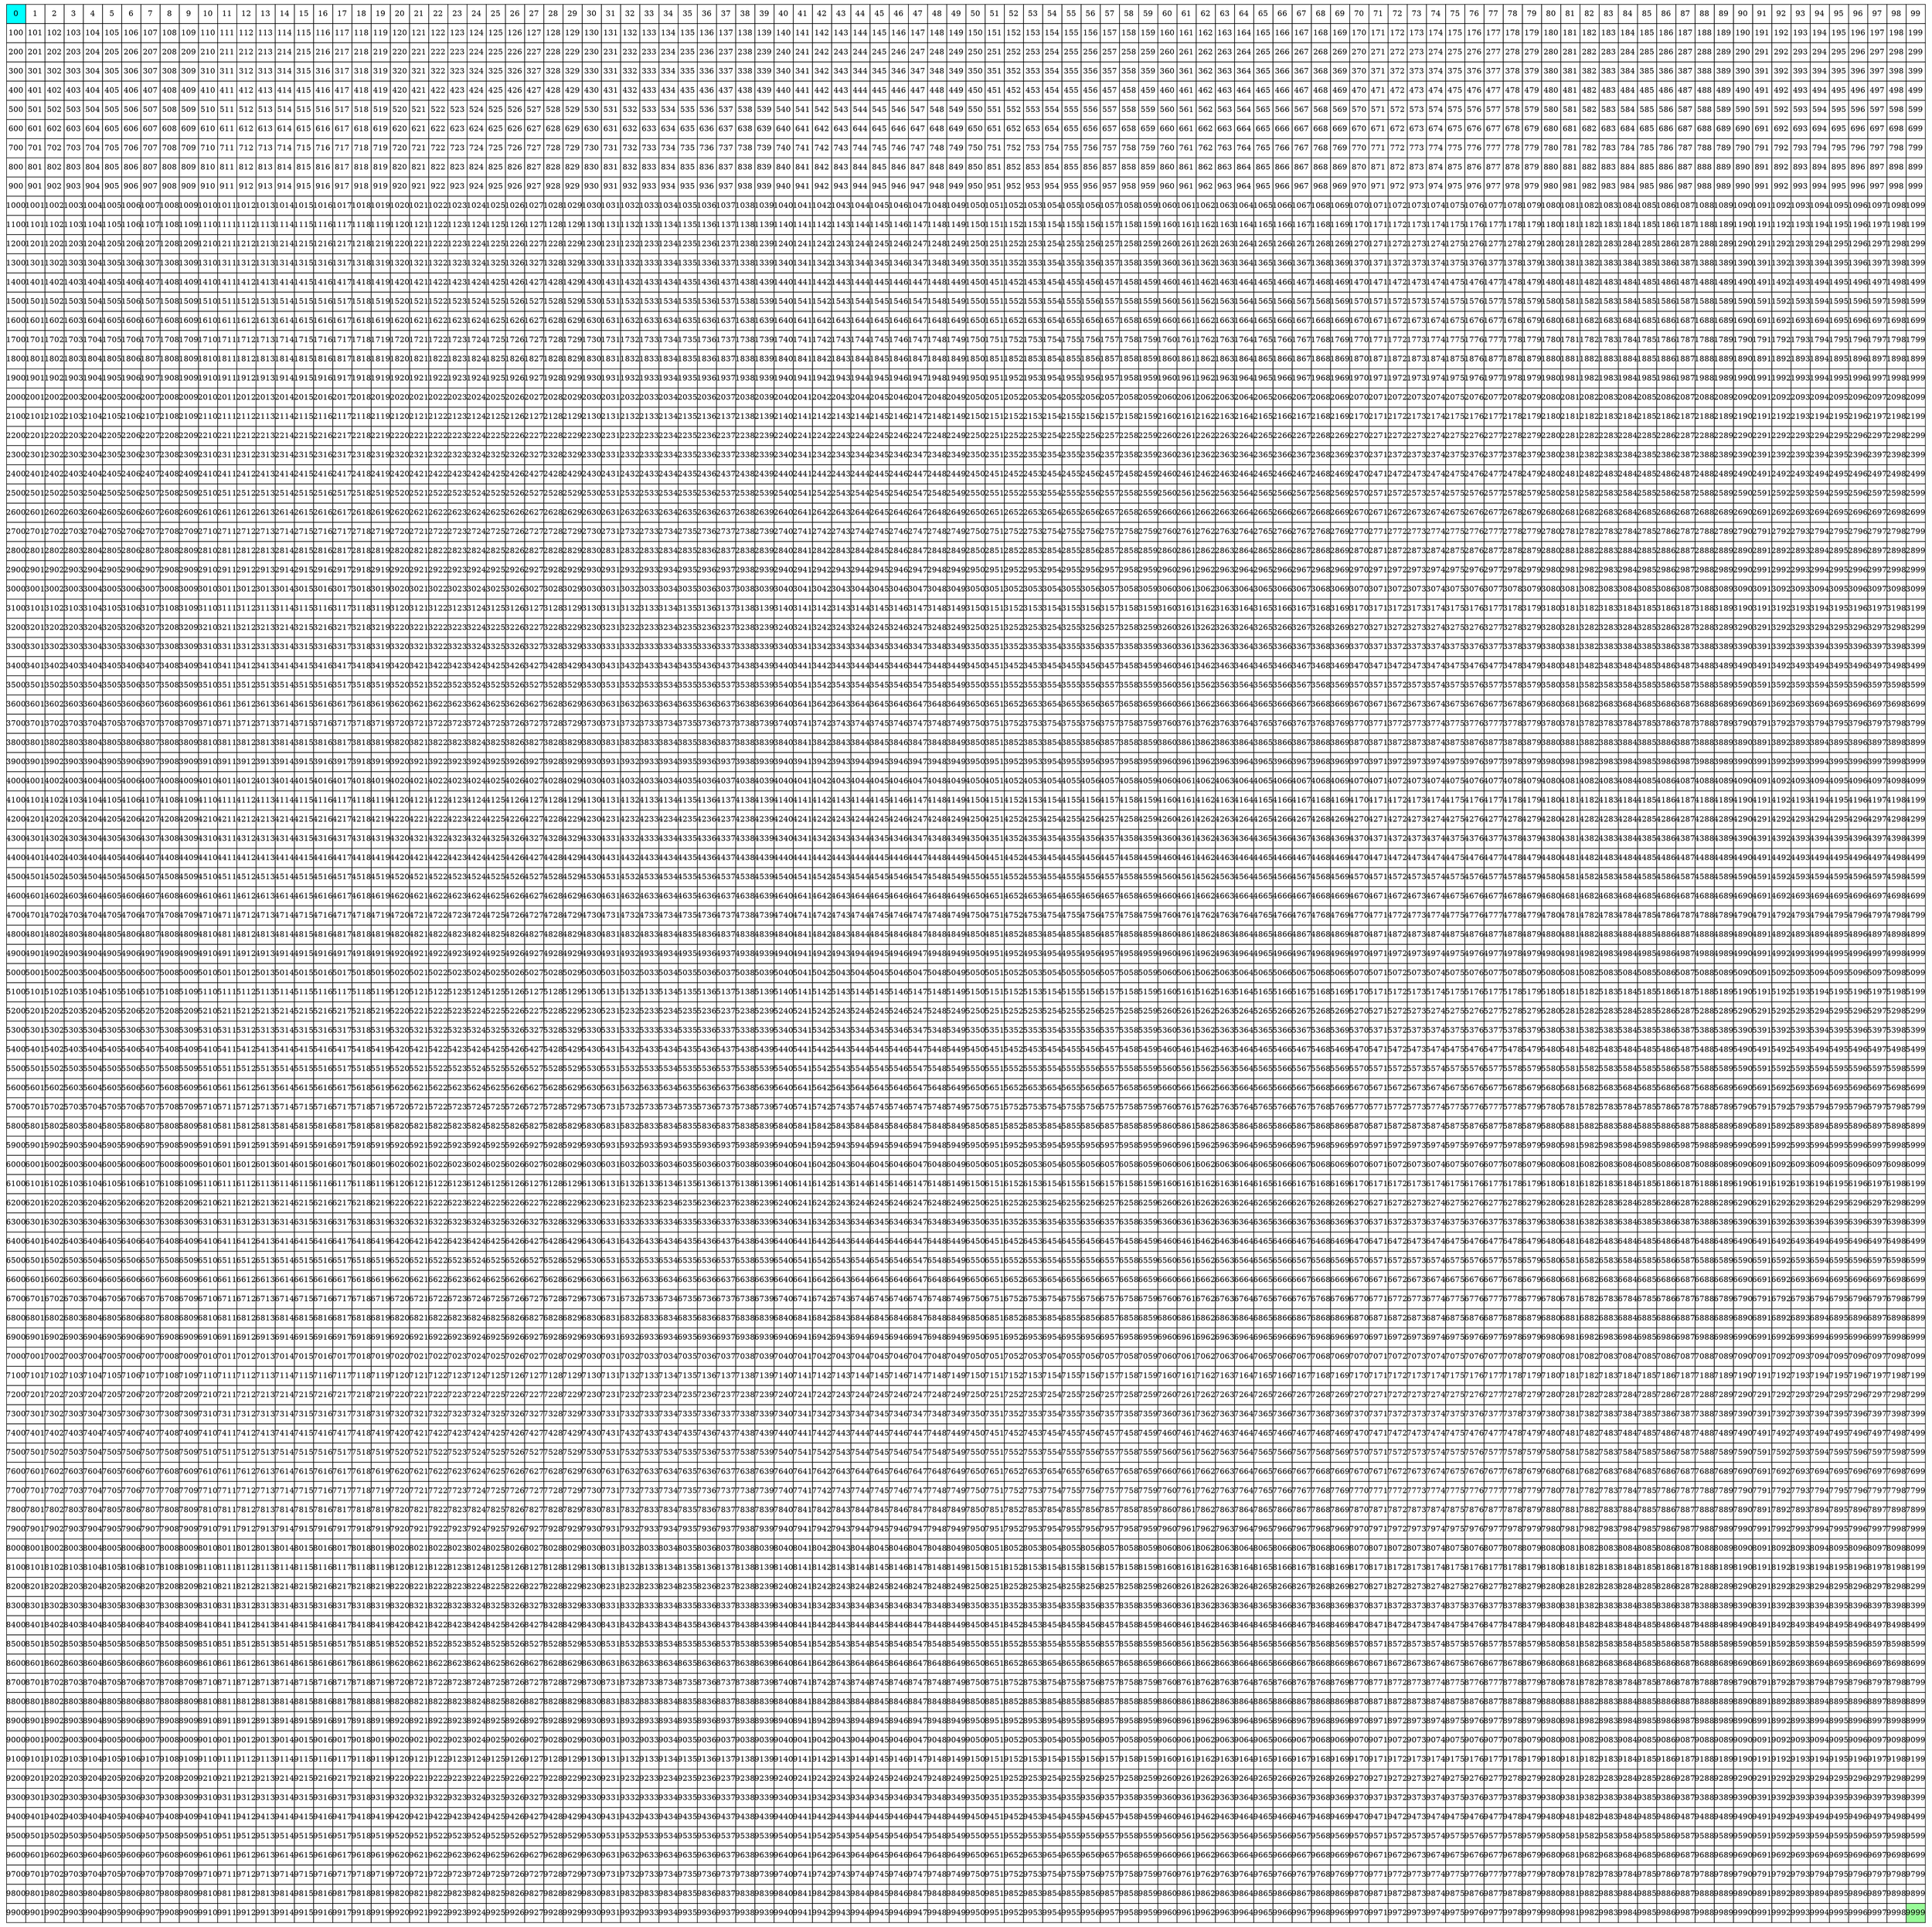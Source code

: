 digraph G
{
node [shape=plaintext]
a[label=<<TABLE BORDER="0" CELLBORDER="1" CELLSPACING="0">
<TR>
<TD width="35" height="35" fixedsize="true" BGCOLOR="cyan">0</TD>
<TD width="35" height="35" fixedsize="true">1</TD>
<TD width="35" height="35" fixedsize="true">2</TD>
<TD width="35" height="35" fixedsize="true">3</TD>
<TD width="35" height="35" fixedsize="true">4</TD>
<TD width="35" height="35" fixedsize="true">5</TD>
<TD width="35" height="35" fixedsize="true">6</TD>
<TD width="35" height="35" fixedsize="true">7</TD>
<TD width="35" height="35" fixedsize="true">8</TD>
<TD width="35" height="35" fixedsize="true">9</TD>
<TD width="35" height="35" fixedsize="true">10</TD>
<TD width="35" height="35" fixedsize="true">11</TD>
<TD width="35" height="35" fixedsize="true">12</TD>
<TD width="35" height="35" fixedsize="true">13</TD>
<TD width="35" height="35" fixedsize="true">14</TD>
<TD width="35" height="35" fixedsize="true">15</TD>
<TD width="35" height="35" fixedsize="true">16</TD>
<TD width="35" height="35" fixedsize="true">17</TD>
<TD width="35" height="35" fixedsize="true">18</TD>
<TD width="35" height="35" fixedsize="true">19</TD>
<TD width="35" height="35" fixedsize="true">20</TD>
<TD width="35" height="35" fixedsize="true">21</TD>
<TD width="35" height="35" fixedsize="true">22</TD>
<TD width="35" height="35" fixedsize="true">23</TD>
<TD width="35" height="35" fixedsize="true">24</TD>
<TD width="35" height="35" fixedsize="true">25</TD>
<TD width="35" height="35" fixedsize="true">26</TD>
<TD width="35" height="35" fixedsize="true">27</TD>
<TD width="35" height="35" fixedsize="true">28</TD>
<TD width="35" height="35" fixedsize="true">29</TD>
<TD width="35" height="35" fixedsize="true">30</TD>
<TD width="35" height="35" fixedsize="true">31</TD>
<TD width="35" height="35" fixedsize="true">32</TD>
<TD width="35" height="35" fixedsize="true">33</TD>
<TD width="35" height="35" fixedsize="true">34</TD>
<TD width="35" height="35" fixedsize="true">35</TD>
<TD width="35" height="35" fixedsize="true">36</TD>
<TD width="35" height="35" fixedsize="true">37</TD>
<TD width="35" height="35" fixedsize="true">38</TD>
<TD width="35" height="35" fixedsize="true">39</TD>
<TD width="35" height="35" fixedsize="true">40</TD>
<TD width="35" height="35" fixedsize="true">41</TD>
<TD width="35" height="35" fixedsize="true">42</TD>
<TD width="35" height="35" fixedsize="true">43</TD>
<TD width="35" height="35" fixedsize="true">44</TD>
<TD width="35" height="35" fixedsize="true">45</TD>
<TD width="35" height="35" fixedsize="true">46</TD>
<TD width="35" height="35" fixedsize="true">47</TD>
<TD width="35" height="35" fixedsize="true">48</TD>
<TD width="35" height="35" fixedsize="true">49</TD>
<TD width="35" height="35" fixedsize="true">50</TD>
<TD width="35" height="35" fixedsize="true">51</TD>
<TD width="35" height="35" fixedsize="true">52</TD>
<TD width="35" height="35" fixedsize="true">53</TD>
<TD width="35" height="35" fixedsize="true">54</TD>
<TD width="35" height="35" fixedsize="true">55</TD>
<TD width="35" height="35" fixedsize="true">56</TD>
<TD width="35" height="35" fixedsize="true">57</TD>
<TD width="35" height="35" fixedsize="true">58</TD>
<TD width="35" height="35" fixedsize="true">59</TD>
<TD width="35" height="35" fixedsize="true">60</TD>
<TD width="35" height="35" fixedsize="true">61</TD>
<TD width="35" height="35" fixedsize="true">62</TD>
<TD width="35" height="35" fixedsize="true">63</TD>
<TD width="35" height="35" fixedsize="true">64</TD>
<TD width="35" height="35" fixedsize="true">65</TD>
<TD width="35" height="35" fixedsize="true">66</TD>
<TD width="35" height="35" fixedsize="true">67</TD>
<TD width="35" height="35" fixedsize="true">68</TD>
<TD width="35" height="35" fixedsize="true">69</TD>
<TD width="35" height="35" fixedsize="true">70</TD>
<TD width="35" height="35" fixedsize="true">71</TD>
<TD width="35" height="35" fixedsize="true">72</TD>
<TD width="35" height="35" fixedsize="true">73</TD>
<TD width="35" height="35" fixedsize="true">74</TD>
<TD width="35" height="35" fixedsize="true">75</TD>
<TD width="35" height="35" fixedsize="true">76</TD>
<TD width="35" height="35" fixedsize="true">77</TD>
<TD width="35" height="35" fixedsize="true">78</TD>
<TD width="35" height="35" fixedsize="true">79</TD>
<TD width="35" height="35" fixedsize="true">80</TD>
<TD width="35" height="35" fixedsize="true">81</TD>
<TD width="35" height="35" fixedsize="true">82</TD>
<TD width="35" height="35" fixedsize="true">83</TD>
<TD width="35" height="35" fixedsize="true">84</TD>
<TD width="35" height="35" fixedsize="true">85</TD>
<TD width="35" height="35" fixedsize="true">86</TD>
<TD width="35" height="35" fixedsize="true">87</TD>
<TD width="35" height="35" fixedsize="true">88</TD>
<TD width="35" height="35" fixedsize="true">89</TD>
<TD width="35" height="35" fixedsize="true">90</TD>
<TD width="35" height="35" fixedsize="true">91</TD>
<TD width="35" height="35" fixedsize="true">92</TD>
<TD width="35" height="35" fixedsize="true">93</TD>
<TD width="35" height="35" fixedsize="true">94</TD>
<TD width="35" height="35" fixedsize="true">95</TD>
<TD width="35" height="35" fixedsize="true">96</TD>
<TD width="35" height="35" fixedsize="true">97</TD>
<TD width="35" height="35" fixedsize="true">98</TD>
<TD width="35" height="35" fixedsize="true">99</TD>
</TR>
<TR>
<TD width="35" height="35" fixedsize="true">100</TD>
<TD width="35" height="35" fixedsize="true">101</TD>
<TD width="35" height="35" fixedsize="true">102</TD>
<TD width="35" height="35" fixedsize="true">103</TD>
<TD width="35" height="35" fixedsize="true">104</TD>
<TD width="35" height="35" fixedsize="true">105</TD>
<TD width="35" height="35" fixedsize="true">106</TD>
<TD width="35" height="35" fixedsize="true">107</TD>
<TD width="35" height="35" fixedsize="true">108</TD>
<TD width="35" height="35" fixedsize="true">109</TD>
<TD width="35" height="35" fixedsize="true">110</TD>
<TD width="35" height="35" fixedsize="true">111</TD>
<TD width="35" height="35" fixedsize="true">112</TD>
<TD width="35" height="35" fixedsize="true">113</TD>
<TD width="35" height="35" fixedsize="true">114</TD>
<TD width="35" height="35" fixedsize="true">115</TD>
<TD width="35" height="35" fixedsize="true">116</TD>
<TD width="35" height="35" fixedsize="true">117</TD>
<TD width="35" height="35" fixedsize="true">118</TD>
<TD width="35" height="35" fixedsize="true">119</TD>
<TD width="35" height="35" fixedsize="true">120</TD>
<TD width="35" height="35" fixedsize="true">121</TD>
<TD width="35" height="35" fixedsize="true">122</TD>
<TD width="35" height="35" fixedsize="true">123</TD>
<TD width="35" height="35" fixedsize="true">124</TD>
<TD width="35" height="35" fixedsize="true">125</TD>
<TD width="35" height="35" fixedsize="true">126</TD>
<TD width="35" height="35" fixedsize="true">127</TD>
<TD width="35" height="35" fixedsize="true">128</TD>
<TD width="35" height="35" fixedsize="true">129</TD>
<TD width="35" height="35" fixedsize="true">130</TD>
<TD width="35" height="35" fixedsize="true">131</TD>
<TD width="35" height="35" fixedsize="true">132</TD>
<TD width="35" height="35" fixedsize="true">133</TD>
<TD width="35" height="35" fixedsize="true">134</TD>
<TD width="35" height="35" fixedsize="true">135</TD>
<TD width="35" height="35" fixedsize="true">136</TD>
<TD width="35" height="35" fixedsize="true">137</TD>
<TD width="35" height="35" fixedsize="true">138</TD>
<TD width="35" height="35" fixedsize="true">139</TD>
<TD width="35" height="35" fixedsize="true">140</TD>
<TD width="35" height="35" fixedsize="true">141</TD>
<TD width="35" height="35" fixedsize="true">142</TD>
<TD width="35" height="35" fixedsize="true">143</TD>
<TD width="35" height="35" fixedsize="true">144</TD>
<TD width="35" height="35" fixedsize="true">145</TD>
<TD width="35" height="35" fixedsize="true">146</TD>
<TD width="35" height="35" fixedsize="true">147</TD>
<TD width="35" height="35" fixedsize="true">148</TD>
<TD width="35" height="35" fixedsize="true">149</TD>
<TD width="35" height="35" fixedsize="true">150</TD>
<TD width="35" height="35" fixedsize="true">151</TD>
<TD width="35" height="35" fixedsize="true">152</TD>
<TD width="35" height="35" fixedsize="true">153</TD>
<TD width="35" height="35" fixedsize="true">154</TD>
<TD width="35" height="35" fixedsize="true">155</TD>
<TD width="35" height="35" fixedsize="true">156</TD>
<TD width="35" height="35" fixedsize="true">157</TD>
<TD width="35" height="35" fixedsize="true">158</TD>
<TD width="35" height="35" fixedsize="true">159</TD>
<TD width="35" height="35" fixedsize="true">160</TD>
<TD width="35" height="35" fixedsize="true">161</TD>
<TD width="35" height="35" fixedsize="true">162</TD>
<TD width="35" height="35" fixedsize="true">163</TD>
<TD width="35" height="35" fixedsize="true">164</TD>
<TD width="35" height="35" fixedsize="true">165</TD>
<TD width="35" height="35" fixedsize="true">166</TD>
<TD width="35" height="35" fixedsize="true">167</TD>
<TD width="35" height="35" fixedsize="true">168</TD>
<TD width="35" height="35" fixedsize="true">169</TD>
<TD width="35" height="35" fixedsize="true">170</TD>
<TD width="35" height="35" fixedsize="true">171</TD>
<TD width="35" height="35" fixedsize="true">172</TD>
<TD width="35" height="35" fixedsize="true">173</TD>
<TD width="35" height="35" fixedsize="true">174</TD>
<TD width="35" height="35" fixedsize="true">175</TD>
<TD width="35" height="35" fixedsize="true">176</TD>
<TD width="35" height="35" fixedsize="true">177</TD>
<TD width="35" height="35" fixedsize="true">178</TD>
<TD width="35" height="35" fixedsize="true">179</TD>
<TD width="35" height="35" fixedsize="true">180</TD>
<TD width="35" height="35" fixedsize="true">181</TD>
<TD width="35" height="35" fixedsize="true">182</TD>
<TD width="35" height="35" fixedsize="true">183</TD>
<TD width="35" height="35" fixedsize="true">184</TD>
<TD width="35" height="35" fixedsize="true">185</TD>
<TD width="35" height="35" fixedsize="true">186</TD>
<TD width="35" height="35" fixedsize="true">187</TD>
<TD width="35" height="35" fixedsize="true">188</TD>
<TD width="35" height="35" fixedsize="true">189</TD>
<TD width="35" height="35" fixedsize="true">190</TD>
<TD width="35" height="35" fixedsize="true">191</TD>
<TD width="35" height="35" fixedsize="true">192</TD>
<TD width="35" height="35" fixedsize="true">193</TD>
<TD width="35" height="35" fixedsize="true">194</TD>
<TD width="35" height="35" fixedsize="true">195</TD>
<TD width="35" height="35" fixedsize="true">196</TD>
<TD width="35" height="35" fixedsize="true">197</TD>
<TD width="35" height="35" fixedsize="true">198</TD>
<TD width="35" height="35" fixedsize="true">199</TD>
</TR>
<TR>
<TD width="35" height="35" fixedsize="true">200</TD>
<TD width="35" height="35" fixedsize="true">201</TD>
<TD width="35" height="35" fixedsize="true">202</TD>
<TD width="35" height="35" fixedsize="true">203</TD>
<TD width="35" height="35" fixedsize="true">204</TD>
<TD width="35" height="35" fixedsize="true">205</TD>
<TD width="35" height="35" fixedsize="true">206</TD>
<TD width="35" height="35" fixedsize="true">207</TD>
<TD width="35" height="35" fixedsize="true">208</TD>
<TD width="35" height="35" fixedsize="true">209</TD>
<TD width="35" height="35" fixedsize="true">210</TD>
<TD width="35" height="35" fixedsize="true">211</TD>
<TD width="35" height="35" fixedsize="true">212</TD>
<TD width="35" height="35" fixedsize="true">213</TD>
<TD width="35" height="35" fixedsize="true">214</TD>
<TD width="35" height="35" fixedsize="true">215</TD>
<TD width="35" height="35" fixedsize="true">216</TD>
<TD width="35" height="35" fixedsize="true">217</TD>
<TD width="35" height="35" fixedsize="true">218</TD>
<TD width="35" height="35" fixedsize="true">219</TD>
<TD width="35" height="35" fixedsize="true">220</TD>
<TD width="35" height="35" fixedsize="true">221</TD>
<TD width="35" height="35" fixedsize="true">222</TD>
<TD width="35" height="35" fixedsize="true">223</TD>
<TD width="35" height="35" fixedsize="true">224</TD>
<TD width="35" height="35" fixedsize="true">225</TD>
<TD width="35" height="35" fixedsize="true">226</TD>
<TD width="35" height="35" fixedsize="true">227</TD>
<TD width="35" height="35" fixedsize="true">228</TD>
<TD width="35" height="35" fixedsize="true">229</TD>
<TD width="35" height="35" fixedsize="true">230</TD>
<TD width="35" height="35" fixedsize="true">231</TD>
<TD width="35" height="35" fixedsize="true">232</TD>
<TD width="35" height="35" fixedsize="true">233</TD>
<TD width="35" height="35" fixedsize="true">234</TD>
<TD width="35" height="35" fixedsize="true">235</TD>
<TD width="35" height="35" fixedsize="true">236</TD>
<TD width="35" height="35" fixedsize="true">237</TD>
<TD width="35" height="35" fixedsize="true">238</TD>
<TD width="35" height="35" fixedsize="true">239</TD>
<TD width="35" height="35" fixedsize="true">240</TD>
<TD width="35" height="35" fixedsize="true">241</TD>
<TD width="35" height="35" fixedsize="true">242</TD>
<TD width="35" height="35" fixedsize="true">243</TD>
<TD width="35" height="35" fixedsize="true">244</TD>
<TD width="35" height="35" fixedsize="true">245</TD>
<TD width="35" height="35" fixedsize="true">246</TD>
<TD width="35" height="35" fixedsize="true">247</TD>
<TD width="35" height="35" fixedsize="true">248</TD>
<TD width="35" height="35" fixedsize="true">249</TD>
<TD width="35" height="35" fixedsize="true">250</TD>
<TD width="35" height="35" fixedsize="true">251</TD>
<TD width="35" height="35" fixedsize="true">252</TD>
<TD width="35" height="35" fixedsize="true">253</TD>
<TD width="35" height="35" fixedsize="true">254</TD>
<TD width="35" height="35" fixedsize="true">255</TD>
<TD width="35" height="35" fixedsize="true">256</TD>
<TD width="35" height="35" fixedsize="true">257</TD>
<TD width="35" height="35" fixedsize="true">258</TD>
<TD width="35" height="35" fixedsize="true">259</TD>
<TD width="35" height="35" fixedsize="true">260</TD>
<TD width="35" height="35" fixedsize="true">261</TD>
<TD width="35" height="35" fixedsize="true">262</TD>
<TD width="35" height="35" fixedsize="true">263</TD>
<TD width="35" height="35" fixedsize="true">264</TD>
<TD width="35" height="35" fixedsize="true">265</TD>
<TD width="35" height="35" fixedsize="true">266</TD>
<TD width="35" height="35" fixedsize="true">267</TD>
<TD width="35" height="35" fixedsize="true">268</TD>
<TD width="35" height="35" fixedsize="true">269</TD>
<TD width="35" height="35" fixedsize="true">270</TD>
<TD width="35" height="35" fixedsize="true">271</TD>
<TD width="35" height="35" fixedsize="true">272</TD>
<TD width="35" height="35" fixedsize="true">273</TD>
<TD width="35" height="35" fixedsize="true">274</TD>
<TD width="35" height="35" fixedsize="true">275</TD>
<TD width="35" height="35" fixedsize="true">276</TD>
<TD width="35" height="35" fixedsize="true">277</TD>
<TD width="35" height="35" fixedsize="true">278</TD>
<TD width="35" height="35" fixedsize="true">279</TD>
<TD width="35" height="35" fixedsize="true">280</TD>
<TD width="35" height="35" fixedsize="true">281</TD>
<TD width="35" height="35" fixedsize="true">282</TD>
<TD width="35" height="35" fixedsize="true">283</TD>
<TD width="35" height="35" fixedsize="true">284</TD>
<TD width="35" height="35" fixedsize="true">285</TD>
<TD width="35" height="35" fixedsize="true">286</TD>
<TD width="35" height="35" fixedsize="true">287</TD>
<TD width="35" height="35" fixedsize="true">288</TD>
<TD width="35" height="35" fixedsize="true">289</TD>
<TD width="35" height="35" fixedsize="true">290</TD>
<TD width="35" height="35" fixedsize="true">291</TD>
<TD width="35" height="35" fixedsize="true">292</TD>
<TD width="35" height="35" fixedsize="true">293</TD>
<TD width="35" height="35" fixedsize="true">294</TD>
<TD width="35" height="35" fixedsize="true">295</TD>
<TD width="35" height="35" fixedsize="true">296</TD>
<TD width="35" height="35" fixedsize="true">297</TD>
<TD width="35" height="35" fixedsize="true">298</TD>
<TD width="35" height="35" fixedsize="true">299</TD>
</TR>
<TR>
<TD width="35" height="35" fixedsize="true">300</TD>
<TD width="35" height="35" fixedsize="true">301</TD>
<TD width="35" height="35" fixedsize="true">302</TD>
<TD width="35" height="35" fixedsize="true">303</TD>
<TD width="35" height="35" fixedsize="true">304</TD>
<TD width="35" height="35" fixedsize="true">305</TD>
<TD width="35" height="35" fixedsize="true">306</TD>
<TD width="35" height="35" fixedsize="true">307</TD>
<TD width="35" height="35" fixedsize="true">308</TD>
<TD width="35" height="35" fixedsize="true">309</TD>
<TD width="35" height="35" fixedsize="true">310</TD>
<TD width="35" height="35" fixedsize="true">311</TD>
<TD width="35" height="35" fixedsize="true">312</TD>
<TD width="35" height="35" fixedsize="true">313</TD>
<TD width="35" height="35" fixedsize="true">314</TD>
<TD width="35" height="35" fixedsize="true">315</TD>
<TD width="35" height="35" fixedsize="true">316</TD>
<TD width="35" height="35" fixedsize="true">317</TD>
<TD width="35" height="35" fixedsize="true">318</TD>
<TD width="35" height="35" fixedsize="true">319</TD>
<TD width="35" height="35" fixedsize="true">320</TD>
<TD width="35" height="35" fixedsize="true">321</TD>
<TD width="35" height="35" fixedsize="true">322</TD>
<TD width="35" height="35" fixedsize="true">323</TD>
<TD width="35" height="35" fixedsize="true">324</TD>
<TD width="35" height="35" fixedsize="true">325</TD>
<TD width="35" height="35" fixedsize="true">326</TD>
<TD width="35" height="35" fixedsize="true">327</TD>
<TD width="35" height="35" fixedsize="true">328</TD>
<TD width="35" height="35" fixedsize="true">329</TD>
<TD width="35" height="35" fixedsize="true">330</TD>
<TD width="35" height="35" fixedsize="true">331</TD>
<TD width="35" height="35" fixedsize="true">332</TD>
<TD width="35" height="35" fixedsize="true">333</TD>
<TD width="35" height="35" fixedsize="true">334</TD>
<TD width="35" height="35" fixedsize="true">335</TD>
<TD width="35" height="35" fixedsize="true">336</TD>
<TD width="35" height="35" fixedsize="true">337</TD>
<TD width="35" height="35" fixedsize="true">338</TD>
<TD width="35" height="35" fixedsize="true">339</TD>
<TD width="35" height="35" fixedsize="true">340</TD>
<TD width="35" height="35" fixedsize="true">341</TD>
<TD width="35" height="35" fixedsize="true">342</TD>
<TD width="35" height="35" fixedsize="true">343</TD>
<TD width="35" height="35" fixedsize="true">344</TD>
<TD width="35" height="35" fixedsize="true">345</TD>
<TD width="35" height="35" fixedsize="true">346</TD>
<TD width="35" height="35" fixedsize="true">347</TD>
<TD width="35" height="35" fixedsize="true">348</TD>
<TD width="35" height="35" fixedsize="true">349</TD>
<TD width="35" height="35" fixedsize="true">350</TD>
<TD width="35" height="35" fixedsize="true">351</TD>
<TD width="35" height="35" fixedsize="true">352</TD>
<TD width="35" height="35" fixedsize="true">353</TD>
<TD width="35" height="35" fixedsize="true">354</TD>
<TD width="35" height="35" fixedsize="true">355</TD>
<TD width="35" height="35" fixedsize="true">356</TD>
<TD width="35" height="35" fixedsize="true">357</TD>
<TD width="35" height="35" fixedsize="true">358</TD>
<TD width="35" height="35" fixedsize="true">359</TD>
<TD width="35" height="35" fixedsize="true">360</TD>
<TD width="35" height="35" fixedsize="true">361</TD>
<TD width="35" height="35" fixedsize="true">362</TD>
<TD width="35" height="35" fixedsize="true">363</TD>
<TD width="35" height="35" fixedsize="true">364</TD>
<TD width="35" height="35" fixedsize="true">365</TD>
<TD width="35" height="35" fixedsize="true">366</TD>
<TD width="35" height="35" fixedsize="true">367</TD>
<TD width="35" height="35" fixedsize="true">368</TD>
<TD width="35" height="35" fixedsize="true">369</TD>
<TD width="35" height="35" fixedsize="true">370</TD>
<TD width="35" height="35" fixedsize="true">371</TD>
<TD width="35" height="35" fixedsize="true">372</TD>
<TD width="35" height="35" fixedsize="true">373</TD>
<TD width="35" height="35" fixedsize="true">374</TD>
<TD width="35" height="35" fixedsize="true">375</TD>
<TD width="35" height="35" fixedsize="true">376</TD>
<TD width="35" height="35" fixedsize="true">377</TD>
<TD width="35" height="35" fixedsize="true">378</TD>
<TD width="35" height="35" fixedsize="true">379</TD>
<TD width="35" height="35" fixedsize="true">380</TD>
<TD width="35" height="35" fixedsize="true">381</TD>
<TD width="35" height="35" fixedsize="true">382</TD>
<TD width="35" height="35" fixedsize="true">383</TD>
<TD width="35" height="35" fixedsize="true">384</TD>
<TD width="35" height="35" fixedsize="true">385</TD>
<TD width="35" height="35" fixedsize="true">386</TD>
<TD width="35" height="35" fixedsize="true">387</TD>
<TD width="35" height="35" fixedsize="true">388</TD>
<TD width="35" height="35" fixedsize="true">389</TD>
<TD width="35" height="35" fixedsize="true">390</TD>
<TD width="35" height="35" fixedsize="true">391</TD>
<TD width="35" height="35" fixedsize="true">392</TD>
<TD width="35" height="35" fixedsize="true">393</TD>
<TD width="35" height="35" fixedsize="true">394</TD>
<TD width="35" height="35" fixedsize="true">395</TD>
<TD width="35" height="35" fixedsize="true">396</TD>
<TD width="35" height="35" fixedsize="true">397</TD>
<TD width="35" height="35" fixedsize="true">398</TD>
<TD width="35" height="35" fixedsize="true">399</TD>
</TR>
<TR>
<TD width="35" height="35" fixedsize="true">400</TD>
<TD width="35" height="35" fixedsize="true">401</TD>
<TD width="35" height="35" fixedsize="true">402</TD>
<TD width="35" height="35" fixedsize="true">403</TD>
<TD width="35" height="35" fixedsize="true">404</TD>
<TD width="35" height="35" fixedsize="true">405</TD>
<TD width="35" height="35" fixedsize="true">406</TD>
<TD width="35" height="35" fixedsize="true">407</TD>
<TD width="35" height="35" fixedsize="true">408</TD>
<TD width="35" height="35" fixedsize="true">409</TD>
<TD width="35" height="35" fixedsize="true">410</TD>
<TD width="35" height="35" fixedsize="true">411</TD>
<TD width="35" height="35" fixedsize="true">412</TD>
<TD width="35" height="35" fixedsize="true">413</TD>
<TD width="35" height="35" fixedsize="true">414</TD>
<TD width="35" height="35" fixedsize="true">415</TD>
<TD width="35" height="35" fixedsize="true">416</TD>
<TD width="35" height="35" fixedsize="true">417</TD>
<TD width="35" height="35" fixedsize="true">418</TD>
<TD width="35" height="35" fixedsize="true">419</TD>
<TD width="35" height="35" fixedsize="true">420</TD>
<TD width="35" height="35" fixedsize="true">421</TD>
<TD width="35" height="35" fixedsize="true">422</TD>
<TD width="35" height="35" fixedsize="true">423</TD>
<TD width="35" height="35" fixedsize="true">424</TD>
<TD width="35" height="35" fixedsize="true">425</TD>
<TD width="35" height="35" fixedsize="true">426</TD>
<TD width="35" height="35" fixedsize="true">427</TD>
<TD width="35" height="35" fixedsize="true">428</TD>
<TD width="35" height="35" fixedsize="true">429</TD>
<TD width="35" height="35" fixedsize="true">430</TD>
<TD width="35" height="35" fixedsize="true">431</TD>
<TD width="35" height="35" fixedsize="true">432</TD>
<TD width="35" height="35" fixedsize="true">433</TD>
<TD width="35" height="35" fixedsize="true">434</TD>
<TD width="35" height="35" fixedsize="true">435</TD>
<TD width="35" height="35" fixedsize="true">436</TD>
<TD width="35" height="35" fixedsize="true">437</TD>
<TD width="35" height="35" fixedsize="true">438</TD>
<TD width="35" height="35" fixedsize="true">439</TD>
<TD width="35" height="35" fixedsize="true">440</TD>
<TD width="35" height="35" fixedsize="true">441</TD>
<TD width="35" height="35" fixedsize="true">442</TD>
<TD width="35" height="35" fixedsize="true">443</TD>
<TD width="35" height="35" fixedsize="true">444</TD>
<TD width="35" height="35" fixedsize="true">445</TD>
<TD width="35" height="35" fixedsize="true">446</TD>
<TD width="35" height="35" fixedsize="true">447</TD>
<TD width="35" height="35" fixedsize="true">448</TD>
<TD width="35" height="35" fixedsize="true">449</TD>
<TD width="35" height="35" fixedsize="true">450</TD>
<TD width="35" height="35" fixedsize="true">451</TD>
<TD width="35" height="35" fixedsize="true">452</TD>
<TD width="35" height="35" fixedsize="true">453</TD>
<TD width="35" height="35" fixedsize="true">454</TD>
<TD width="35" height="35" fixedsize="true">455</TD>
<TD width="35" height="35" fixedsize="true">456</TD>
<TD width="35" height="35" fixedsize="true">457</TD>
<TD width="35" height="35" fixedsize="true">458</TD>
<TD width="35" height="35" fixedsize="true">459</TD>
<TD width="35" height="35" fixedsize="true">460</TD>
<TD width="35" height="35" fixedsize="true">461</TD>
<TD width="35" height="35" fixedsize="true">462</TD>
<TD width="35" height="35" fixedsize="true">463</TD>
<TD width="35" height="35" fixedsize="true">464</TD>
<TD width="35" height="35" fixedsize="true">465</TD>
<TD width="35" height="35" fixedsize="true">466</TD>
<TD width="35" height="35" fixedsize="true">467</TD>
<TD width="35" height="35" fixedsize="true">468</TD>
<TD width="35" height="35" fixedsize="true">469</TD>
<TD width="35" height="35" fixedsize="true">470</TD>
<TD width="35" height="35" fixedsize="true">471</TD>
<TD width="35" height="35" fixedsize="true">472</TD>
<TD width="35" height="35" fixedsize="true">473</TD>
<TD width="35" height="35" fixedsize="true">474</TD>
<TD width="35" height="35" fixedsize="true">475</TD>
<TD width="35" height="35" fixedsize="true">476</TD>
<TD width="35" height="35" fixedsize="true">477</TD>
<TD width="35" height="35" fixedsize="true">478</TD>
<TD width="35" height="35" fixedsize="true">479</TD>
<TD width="35" height="35" fixedsize="true">480</TD>
<TD width="35" height="35" fixedsize="true">481</TD>
<TD width="35" height="35" fixedsize="true">482</TD>
<TD width="35" height="35" fixedsize="true">483</TD>
<TD width="35" height="35" fixedsize="true">484</TD>
<TD width="35" height="35" fixedsize="true">485</TD>
<TD width="35" height="35" fixedsize="true">486</TD>
<TD width="35" height="35" fixedsize="true">487</TD>
<TD width="35" height="35" fixedsize="true">488</TD>
<TD width="35" height="35" fixedsize="true">489</TD>
<TD width="35" height="35" fixedsize="true">490</TD>
<TD width="35" height="35" fixedsize="true">491</TD>
<TD width="35" height="35" fixedsize="true">492</TD>
<TD width="35" height="35" fixedsize="true">493</TD>
<TD width="35" height="35" fixedsize="true">494</TD>
<TD width="35" height="35" fixedsize="true">495</TD>
<TD width="35" height="35" fixedsize="true">496</TD>
<TD width="35" height="35" fixedsize="true">497</TD>
<TD width="35" height="35" fixedsize="true">498</TD>
<TD width="35" height="35" fixedsize="true">499</TD>
</TR>
<TR>
<TD width="35" height="35" fixedsize="true">500</TD>
<TD width="35" height="35" fixedsize="true">501</TD>
<TD width="35" height="35" fixedsize="true">502</TD>
<TD width="35" height="35" fixedsize="true">503</TD>
<TD width="35" height="35" fixedsize="true">504</TD>
<TD width="35" height="35" fixedsize="true">505</TD>
<TD width="35" height="35" fixedsize="true">506</TD>
<TD width="35" height="35" fixedsize="true">507</TD>
<TD width="35" height="35" fixedsize="true">508</TD>
<TD width="35" height="35" fixedsize="true">509</TD>
<TD width="35" height="35" fixedsize="true">510</TD>
<TD width="35" height="35" fixedsize="true">511</TD>
<TD width="35" height="35" fixedsize="true">512</TD>
<TD width="35" height="35" fixedsize="true">513</TD>
<TD width="35" height="35" fixedsize="true">514</TD>
<TD width="35" height="35" fixedsize="true">515</TD>
<TD width="35" height="35" fixedsize="true">516</TD>
<TD width="35" height="35" fixedsize="true">517</TD>
<TD width="35" height="35" fixedsize="true">518</TD>
<TD width="35" height="35" fixedsize="true">519</TD>
<TD width="35" height="35" fixedsize="true">520</TD>
<TD width="35" height="35" fixedsize="true">521</TD>
<TD width="35" height="35" fixedsize="true">522</TD>
<TD width="35" height="35" fixedsize="true">523</TD>
<TD width="35" height="35" fixedsize="true">524</TD>
<TD width="35" height="35" fixedsize="true">525</TD>
<TD width="35" height="35" fixedsize="true">526</TD>
<TD width="35" height="35" fixedsize="true">527</TD>
<TD width="35" height="35" fixedsize="true">528</TD>
<TD width="35" height="35" fixedsize="true">529</TD>
<TD width="35" height="35" fixedsize="true">530</TD>
<TD width="35" height="35" fixedsize="true">531</TD>
<TD width="35" height="35" fixedsize="true">532</TD>
<TD width="35" height="35" fixedsize="true">533</TD>
<TD width="35" height="35" fixedsize="true">534</TD>
<TD width="35" height="35" fixedsize="true">535</TD>
<TD width="35" height="35" fixedsize="true">536</TD>
<TD width="35" height="35" fixedsize="true">537</TD>
<TD width="35" height="35" fixedsize="true">538</TD>
<TD width="35" height="35" fixedsize="true">539</TD>
<TD width="35" height="35" fixedsize="true">540</TD>
<TD width="35" height="35" fixedsize="true">541</TD>
<TD width="35" height="35" fixedsize="true">542</TD>
<TD width="35" height="35" fixedsize="true">543</TD>
<TD width="35" height="35" fixedsize="true">544</TD>
<TD width="35" height="35" fixedsize="true">545</TD>
<TD width="35" height="35" fixedsize="true">546</TD>
<TD width="35" height="35" fixedsize="true">547</TD>
<TD width="35" height="35" fixedsize="true">548</TD>
<TD width="35" height="35" fixedsize="true">549</TD>
<TD width="35" height="35" fixedsize="true">550</TD>
<TD width="35" height="35" fixedsize="true">551</TD>
<TD width="35" height="35" fixedsize="true">552</TD>
<TD width="35" height="35" fixedsize="true">553</TD>
<TD width="35" height="35" fixedsize="true">554</TD>
<TD width="35" height="35" fixedsize="true">555</TD>
<TD width="35" height="35" fixedsize="true">556</TD>
<TD width="35" height="35" fixedsize="true">557</TD>
<TD width="35" height="35" fixedsize="true">558</TD>
<TD width="35" height="35" fixedsize="true">559</TD>
<TD width="35" height="35" fixedsize="true">560</TD>
<TD width="35" height="35" fixedsize="true">561</TD>
<TD width="35" height="35" fixedsize="true">562</TD>
<TD width="35" height="35" fixedsize="true">563</TD>
<TD width="35" height="35" fixedsize="true">564</TD>
<TD width="35" height="35" fixedsize="true">565</TD>
<TD width="35" height="35" fixedsize="true">566</TD>
<TD width="35" height="35" fixedsize="true">567</TD>
<TD width="35" height="35" fixedsize="true">568</TD>
<TD width="35" height="35" fixedsize="true">569</TD>
<TD width="35" height="35" fixedsize="true">570</TD>
<TD width="35" height="35" fixedsize="true">571</TD>
<TD width="35" height="35" fixedsize="true">572</TD>
<TD width="35" height="35" fixedsize="true">573</TD>
<TD width="35" height="35" fixedsize="true">574</TD>
<TD width="35" height="35" fixedsize="true">575</TD>
<TD width="35" height="35" fixedsize="true">576</TD>
<TD width="35" height="35" fixedsize="true">577</TD>
<TD width="35" height="35" fixedsize="true">578</TD>
<TD width="35" height="35" fixedsize="true">579</TD>
<TD width="35" height="35" fixedsize="true">580</TD>
<TD width="35" height="35" fixedsize="true">581</TD>
<TD width="35" height="35" fixedsize="true">582</TD>
<TD width="35" height="35" fixedsize="true">583</TD>
<TD width="35" height="35" fixedsize="true">584</TD>
<TD width="35" height="35" fixedsize="true">585</TD>
<TD width="35" height="35" fixedsize="true">586</TD>
<TD width="35" height="35" fixedsize="true">587</TD>
<TD width="35" height="35" fixedsize="true">588</TD>
<TD width="35" height="35" fixedsize="true">589</TD>
<TD width="35" height="35" fixedsize="true">590</TD>
<TD width="35" height="35" fixedsize="true">591</TD>
<TD width="35" height="35" fixedsize="true">592</TD>
<TD width="35" height="35" fixedsize="true">593</TD>
<TD width="35" height="35" fixedsize="true">594</TD>
<TD width="35" height="35" fixedsize="true">595</TD>
<TD width="35" height="35" fixedsize="true">596</TD>
<TD width="35" height="35" fixedsize="true">597</TD>
<TD width="35" height="35" fixedsize="true">598</TD>
<TD width="35" height="35" fixedsize="true">599</TD>
</TR>
<TR>
<TD width="35" height="35" fixedsize="true">600</TD>
<TD width="35" height="35" fixedsize="true">601</TD>
<TD width="35" height="35" fixedsize="true">602</TD>
<TD width="35" height="35" fixedsize="true">603</TD>
<TD width="35" height="35" fixedsize="true">604</TD>
<TD width="35" height="35" fixedsize="true">605</TD>
<TD width="35" height="35" fixedsize="true">606</TD>
<TD width="35" height="35" fixedsize="true">607</TD>
<TD width="35" height="35" fixedsize="true">608</TD>
<TD width="35" height="35" fixedsize="true">609</TD>
<TD width="35" height="35" fixedsize="true">610</TD>
<TD width="35" height="35" fixedsize="true">611</TD>
<TD width="35" height="35" fixedsize="true">612</TD>
<TD width="35" height="35" fixedsize="true">613</TD>
<TD width="35" height="35" fixedsize="true">614</TD>
<TD width="35" height="35" fixedsize="true">615</TD>
<TD width="35" height="35" fixedsize="true">616</TD>
<TD width="35" height="35" fixedsize="true">617</TD>
<TD width="35" height="35" fixedsize="true">618</TD>
<TD width="35" height="35" fixedsize="true">619</TD>
<TD width="35" height="35" fixedsize="true">620</TD>
<TD width="35" height="35" fixedsize="true">621</TD>
<TD width="35" height="35" fixedsize="true">622</TD>
<TD width="35" height="35" fixedsize="true">623</TD>
<TD width="35" height="35" fixedsize="true">624</TD>
<TD width="35" height="35" fixedsize="true">625</TD>
<TD width="35" height="35" fixedsize="true">626</TD>
<TD width="35" height="35" fixedsize="true">627</TD>
<TD width="35" height="35" fixedsize="true">628</TD>
<TD width="35" height="35" fixedsize="true">629</TD>
<TD width="35" height="35" fixedsize="true">630</TD>
<TD width="35" height="35" fixedsize="true">631</TD>
<TD width="35" height="35" fixedsize="true">632</TD>
<TD width="35" height="35" fixedsize="true">633</TD>
<TD width="35" height="35" fixedsize="true">634</TD>
<TD width="35" height="35" fixedsize="true">635</TD>
<TD width="35" height="35" fixedsize="true">636</TD>
<TD width="35" height="35" fixedsize="true">637</TD>
<TD width="35" height="35" fixedsize="true">638</TD>
<TD width="35" height="35" fixedsize="true">639</TD>
<TD width="35" height="35" fixedsize="true">640</TD>
<TD width="35" height="35" fixedsize="true">641</TD>
<TD width="35" height="35" fixedsize="true">642</TD>
<TD width="35" height="35" fixedsize="true">643</TD>
<TD width="35" height="35" fixedsize="true">644</TD>
<TD width="35" height="35" fixedsize="true">645</TD>
<TD width="35" height="35" fixedsize="true">646</TD>
<TD width="35" height="35" fixedsize="true">647</TD>
<TD width="35" height="35" fixedsize="true">648</TD>
<TD width="35" height="35" fixedsize="true">649</TD>
<TD width="35" height="35" fixedsize="true">650</TD>
<TD width="35" height="35" fixedsize="true">651</TD>
<TD width="35" height="35" fixedsize="true">652</TD>
<TD width="35" height="35" fixedsize="true">653</TD>
<TD width="35" height="35" fixedsize="true">654</TD>
<TD width="35" height="35" fixedsize="true">655</TD>
<TD width="35" height="35" fixedsize="true">656</TD>
<TD width="35" height="35" fixedsize="true">657</TD>
<TD width="35" height="35" fixedsize="true">658</TD>
<TD width="35" height="35" fixedsize="true">659</TD>
<TD width="35" height="35" fixedsize="true">660</TD>
<TD width="35" height="35" fixedsize="true">661</TD>
<TD width="35" height="35" fixedsize="true">662</TD>
<TD width="35" height="35" fixedsize="true">663</TD>
<TD width="35" height="35" fixedsize="true">664</TD>
<TD width="35" height="35" fixedsize="true">665</TD>
<TD width="35" height="35" fixedsize="true">666</TD>
<TD width="35" height="35" fixedsize="true">667</TD>
<TD width="35" height="35" fixedsize="true">668</TD>
<TD width="35" height="35" fixedsize="true">669</TD>
<TD width="35" height="35" fixedsize="true">670</TD>
<TD width="35" height="35" fixedsize="true">671</TD>
<TD width="35" height="35" fixedsize="true">672</TD>
<TD width="35" height="35" fixedsize="true">673</TD>
<TD width="35" height="35" fixedsize="true">674</TD>
<TD width="35" height="35" fixedsize="true">675</TD>
<TD width="35" height="35" fixedsize="true">676</TD>
<TD width="35" height="35" fixedsize="true">677</TD>
<TD width="35" height="35" fixedsize="true">678</TD>
<TD width="35" height="35" fixedsize="true">679</TD>
<TD width="35" height="35" fixedsize="true">680</TD>
<TD width="35" height="35" fixedsize="true">681</TD>
<TD width="35" height="35" fixedsize="true">682</TD>
<TD width="35" height="35" fixedsize="true">683</TD>
<TD width="35" height="35" fixedsize="true">684</TD>
<TD width="35" height="35" fixedsize="true">685</TD>
<TD width="35" height="35" fixedsize="true">686</TD>
<TD width="35" height="35" fixedsize="true">687</TD>
<TD width="35" height="35" fixedsize="true">688</TD>
<TD width="35" height="35" fixedsize="true">689</TD>
<TD width="35" height="35" fixedsize="true">690</TD>
<TD width="35" height="35" fixedsize="true">691</TD>
<TD width="35" height="35" fixedsize="true">692</TD>
<TD width="35" height="35" fixedsize="true">693</TD>
<TD width="35" height="35" fixedsize="true">694</TD>
<TD width="35" height="35" fixedsize="true">695</TD>
<TD width="35" height="35" fixedsize="true">696</TD>
<TD width="35" height="35" fixedsize="true">697</TD>
<TD width="35" height="35" fixedsize="true">698</TD>
<TD width="35" height="35" fixedsize="true">699</TD>
</TR>
<TR>
<TD width="35" height="35" fixedsize="true">700</TD>
<TD width="35" height="35" fixedsize="true">701</TD>
<TD width="35" height="35" fixedsize="true">702</TD>
<TD width="35" height="35" fixedsize="true">703</TD>
<TD width="35" height="35" fixedsize="true">704</TD>
<TD width="35" height="35" fixedsize="true">705</TD>
<TD width="35" height="35" fixedsize="true">706</TD>
<TD width="35" height="35" fixedsize="true">707</TD>
<TD width="35" height="35" fixedsize="true">708</TD>
<TD width="35" height="35" fixedsize="true">709</TD>
<TD width="35" height="35" fixedsize="true">710</TD>
<TD width="35" height="35" fixedsize="true">711</TD>
<TD width="35" height="35" fixedsize="true">712</TD>
<TD width="35" height="35" fixedsize="true">713</TD>
<TD width="35" height="35" fixedsize="true">714</TD>
<TD width="35" height="35" fixedsize="true">715</TD>
<TD width="35" height="35" fixedsize="true">716</TD>
<TD width="35" height="35" fixedsize="true">717</TD>
<TD width="35" height="35" fixedsize="true">718</TD>
<TD width="35" height="35" fixedsize="true">719</TD>
<TD width="35" height="35" fixedsize="true">720</TD>
<TD width="35" height="35" fixedsize="true">721</TD>
<TD width="35" height="35" fixedsize="true">722</TD>
<TD width="35" height="35" fixedsize="true">723</TD>
<TD width="35" height="35" fixedsize="true">724</TD>
<TD width="35" height="35" fixedsize="true">725</TD>
<TD width="35" height="35" fixedsize="true">726</TD>
<TD width="35" height="35" fixedsize="true">727</TD>
<TD width="35" height="35" fixedsize="true">728</TD>
<TD width="35" height="35" fixedsize="true">729</TD>
<TD width="35" height="35" fixedsize="true">730</TD>
<TD width="35" height="35" fixedsize="true">731</TD>
<TD width="35" height="35" fixedsize="true">732</TD>
<TD width="35" height="35" fixedsize="true">733</TD>
<TD width="35" height="35" fixedsize="true">734</TD>
<TD width="35" height="35" fixedsize="true">735</TD>
<TD width="35" height="35" fixedsize="true">736</TD>
<TD width="35" height="35" fixedsize="true">737</TD>
<TD width="35" height="35" fixedsize="true">738</TD>
<TD width="35" height="35" fixedsize="true">739</TD>
<TD width="35" height="35" fixedsize="true">740</TD>
<TD width="35" height="35" fixedsize="true">741</TD>
<TD width="35" height="35" fixedsize="true">742</TD>
<TD width="35" height="35" fixedsize="true">743</TD>
<TD width="35" height="35" fixedsize="true">744</TD>
<TD width="35" height="35" fixedsize="true">745</TD>
<TD width="35" height="35" fixedsize="true">746</TD>
<TD width="35" height="35" fixedsize="true">747</TD>
<TD width="35" height="35" fixedsize="true">748</TD>
<TD width="35" height="35" fixedsize="true">749</TD>
<TD width="35" height="35" fixedsize="true">750</TD>
<TD width="35" height="35" fixedsize="true">751</TD>
<TD width="35" height="35" fixedsize="true">752</TD>
<TD width="35" height="35" fixedsize="true">753</TD>
<TD width="35" height="35" fixedsize="true">754</TD>
<TD width="35" height="35" fixedsize="true">755</TD>
<TD width="35" height="35" fixedsize="true">756</TD>
<TD width="35" height="35" fixedsize="true">757</TD>
<TD width="35" height="35" fixedsize="true">758</TD>
<TD width="35" height="35" fixedsize="true">759</TD>
<TD width="35" height="35" fixedsize="true">760</TD>
<TD width="35" height="35" fixedsize="true">761</TD>
<TD width="35" height="35" fixedsize="true">762</TD>
<TD width="35" height="35" fixedsize="true">763</TD>
<TD width="35" height="35" fixedsize="true">764</TD>
<TD width="35" height="35" fixedsize="true">765</TD>
<TD width="35" height="35" fixedsize="true">766</TD>
<TD width="35" height="35" fixedsize="true">767</TD>
<TD width="35" height="35" fixedsize="true">768</TD>
<TD width="35" height="35" fixedsize="true">769</TD>
<TD width="35" height="35" fixedsize="true">770</TD>
<TD width="35" height="35" fixedsize="true">771</TD>
<TD width="35" height="35" fixedsize="true">772</TD>
<TD width="35" height="35" fixedsize="true">773</TD>
<TD width="35" height="35" fixedsize="true">774</TD>
<TD width="35" height="35" fixedsize="true">775</TD>
<TD width="35" height="35" fixedsize="true">776</TD>
<TD width="35" height="35" fixedsize="true">777</TD>
<TD width="35" height="35" fixedsize="true">778</TD>
<TD width="35" height="35" fixedsize="true">779</TD>
<TD width="35" height="35" fixedsize="true">780</TD>
<TD width="35" height="35" fixedsize="true">781</TD>
<TD width="35" height="35" fixedsize="true">782</TD>
<TD width="35" height="35" fixedsize="true">783</TD>
<TD width="35" height="35" fixedsize="true">784</TD>
<TD width="35" height="35" fixedsize="true">785</TD>
<TD width="35" height="35" fixedsize="true">786</TD>
<TD width="35" height="35" fixedsize="true">787</TD>
<TD width="35" height="35" fixedsize="true">788</TD>
<TD width="35" height="35" fixedsize="true">789</TD>
<TD width="35" height="35" fixedsize="true">790</TD>
<TD width="35" height="35" fixedsize="true">791</TD>
<TD width="35" height="35" fixedsize="true">792</TD>
<TD width="35" height="35" fixedsize="true">793</TD>
<TD width="35" height="35" fixedsize="true">794</TD>
<TD width="35" height="35" fixedsize="true">795</TD>
<TD width="35" height="35" fixedsize="true">796</TD>
<TD width="35" height="35" fixedsize="true">797</TD>
<TD width="35" height="35" fixedsize="true">798</TD>
<TD width="35" height="35" fixedsize="true">799</TD>
</TR>
<TR>
<TD width="35" height="35" fixedsize="true">800</TD>
<TD width="35" height="35" fixedsize="true">801</TD>
<TD width="35" height="35" fixedsize="true">802</TD>
<TD width="35" height="35" fixedsize="true">803</TD>
<TD width="35" height="35" fixedsize="true">804</TD>
<TD width="35" height="35" fixedsize="true">805</TD>
<TD width="35" height="35" fixedsize="true">806</TD>
<TD width="35" height="35" fixedsize="true">807</TD>
<TD width="35" height="35" fixedsize="true">808</TD>
<TD width="35" height="35" fixedsize="true">809</TD>
<TD width="35" height="35" fixedsize="true">810</TD>
<TD width="35" height="35" fixedsize="true">811</TD>
<TD width="35" height="35" fixedsize="true">812</TD>
<TD width="35" height="35" fixedsize="true">813</TD>
<TD width="35" height="35" fixedsize="true">814</TD>
<TD width="35" height="35" fixedsize="true">815</TD>
<TD width="35" height="35" fixedsize="true">816</TD>
<TD width="35" height="35" fixedsize="true">817</TD>
<TD width="35" height="35" fixedsize="true">818</TD>
<TD width="35" height="35" fixedsize="true">819</TD>
<TD width="35" height="35" fixedsize="true">820</TD>
<TD width="35" height="35" fixedsize="true">821</TD>
<TD width="35" height="35" fixedsize="true">822</TD>
<TD width="35" height="35" fixedsize="true">823</TD>
<TD width="35" height="35" fixedsize="true">824</TD>
<TD width="35" height="35" fixedsize="true">825</TD>
<TD width="35" height="35" fixedsize="true">826</TD>
<TD width="35" height="35" fixedsize="true">827</TD>
<TD width="35" height="35" fixedsize="true">828</TD>
<TD width="35" height="35" fixedsize="true">829</TD>
<TD width="35" height="35" fixedsize="true">830</TD>
<TD width="35" height="35" fixedsize="true">831</TD>
<TD width="35" height="35" fixedsize="true">832</TD>
<TD width="35" height="35" fixedsize="true">833</TD>
<TD width="35" height="35" fixedsize="true">834</TD>
<TD width="35" height="35" fixedsize="true">835</TD>
<TD width="35" height="35" fixedsize="true">836</TD>
<TD width="35" height="35" fixedsize="true">837</TD>
<TD width="35" height="35" fixedsize="true">838</TD>
<TD width="35" height="35" fixedsize="true">839</TD>
<TD width="35" height="35" fixedsize="true">840</TD>
<TD width="35" height="35" fixedsize="true">841</TD>
<TD width="35" height="35" fixedsize="true">842</TD>
<TD width="35" height="35" fixedsize="true">843</TD>
<TD width="35" height="35" fixedsize="true">844</TD>
<TD width="35" height="35" fixedsize="true">845</TD>
<TD width="35" height="35" fixedsize="true">846</TD>
<TD width="35" height="35" fixedsize="true">847</TD>
<TD width="35" height="35" fixedsize="true">848</TD>
<TD width="35" height="35" fixedsize="true">849</TD>
<TD width="35" height="35" fixedsize="true">850</TD>
<TD width="35" height="35" fixedsize="true">851</TD>
<TD width="35" height="35" fixedsize="true">852</TD>
<TD width="35" height="35" fixedsize="true">853</TD>
<TD width="35" height="35" fixedsize="true">854</TD>
<TD width="35" height="35" fixedsize="true">855</TD>
<TD width="35" height="35" fixedsize="true">856</TD>
<TD width="35" height="35" fixedsize="true">857</TD>
<TD width="35" height="35" fixedsize="true">858</TD>
<TD width="35" height="35" fixedsize="true">859</TD>
<TD width="35" height="35" fixedsize="true">860</TD>
<TD width="35" height="35" fixedsize="true">861</TD>
<TD width="35" height="35" fixedsize="true">862</TD>
<TD width="35" height="35" fixedsize="true">863</TD>
<TD width="35" height="35" fixedsize="true">864</TD>
<TD width="35" height="35" fixedsize="true">865</TD>
<TD width="35" height="35" fixedsize="true">866</TD>
<TD width="35" height="35" fixedsize="true">867</TD>
<TD width="35" height="35" fixedsize="true">868</TD>
<TD width="35" height="35" fixedsize="true">869</TD>
<TD width="35" height="35" fixedsize="true">870</TD>
<TD width="35" height="35" fixedsize="true">871</TD>
<TD width="35" height="35" fixedsize="true">872</TD>
<TD width="35" height="35" fixedsize="true">873</TD>
<TD width="35" height="35" fixedsize="true">874</TD>
<TD width="35" height="35" fixedsize="true">875</TD>
<TD width="35" height="35" fixedsize="true">876</TD>
<TD width="35" height="35" fixedsize="true">877</TD>
<TD width="35" height="35" fixedsize="true">878</TD>
<TD width="35" height="35" fixedsize="true">879</TD>
<TD width="35" height="35" fixedsize="true">880</TD>
<TD width="35" height="35" fixedsize="true">881</TD>
<TD width="35" height="35" fixedsize="true">882</TD>
<TD width="35" height="35" fixedsize="true">883</TD>
<TD width="35" height="35" fixedsize="true">884</TD>
<TD width="35" height="35" fixedsize="true">885</TD>
<TD width="35" height="35" fixedsize="true">886</TD>
<TD width="35" height="35" fixedsize="true">887</TD>
<TD width="35" height="35" fixedsize="true">888</TD>
<TD width="35" height="35" fixedsize="true">889</TD>
<TD width="35" height="35" fixedsize="true">890</TD>
<TD width="35" height="35" fixedsize="true">891</TD>
<TD width="35" height="35" fixedsize="true">892</TD>
<TD width="35" height="35" fixedsize="true">893</TD>
<TD width="35" height="35" fixedsize="true">894</TD>
<TD width="35" height="35" fixedsize="true">895</TD>
<TD width="35" height="35" fixedsize="true">896</TD>
<TD width="35" height="35" fixedsize="true">897</TD>
<TD width="35" height="35" fixedsize="true">898</TD>
<TD width="35" height="35" fixedsize="true">899</TD>
</TR>
<TR>
<TD width="35" height="35" fixedsize="true">900</TD>
<TD width="35" height="35" fixedsize="true">901</TD>
<TD width="35" height="35" fixedsize="true">902</TD>
<TD width="35" height="35" fixedsize="true">903</TD>
<TD width="35" height="35" fixedsize="true">904</TD>
<TD width="35" height="35" fixedsize="true">905</TD>
<TD width="35" height="35" fixedsize="true">906</TD>
<TD width="35" height="35" fixedsize="true">907</TD>
<TD width="35" height="35" fixedsize="true">908</TD>
<TD width="35" height="35" fixedsize="true">909</TD>
<TD width="35" height="35" fixedsize="true">910</TD>
<TD width="35" height="35" fixedsize="true">911</TD>
<TD width="35" height="35" fixedsize="true">912</TD>
<TD width="35" height="35" fixedsize="true">913</TD>
<TD width="35" height="35" fixedsize="true">914</TD>
<TD width="35" height="35" fixedsize="true">915</TD>
<TD width="35" height="35" fixedsize="true">916</TD>
<TD width="35" height="35" fixedsize="true">917</TD>
<TD width="35" height="35" fixedsize="true">918</TD>
<TD width="35" height="35" fixedsize="true">919</TD>
<TD width="35" height="35" fixedsize="true">920</TD>
<TD width="35" height="35" fixedsize="true">921</TD>
<TD width="35" height="35" fixedsize="true">922</TD>
<TD width="35" height="35" fixedsize="true">923</TD>
<TD width="35" height="35" fixedsize="true">924</TD>
<TD width="35" height="35" fixedsize="true">925</TD>
<TD width="35" height="35" fixedsize="true">926</TD>
<TD width="35" height="35" fixedsize="true">927</TD>
<TD width="35" height="35" fixedsize="true">928</TD>
<TD width="35" height="35" fixedsize="true">929</TD>
<TD width="35" height="35" fixedsize="true">930</TD>
<TD width="35" height="35" fixedsize="true">931</TD>
<TD width="35" height="35" fixedsize="true">932</TD>
<TD width="35" height="35" fixedsize="true">933</TD>
<TD width="35" height="35" fixedsize="true">934</TD>
<TD width="35" height="35" fixedsize="true">935</TD>
<TD width="35" height="35" fixedsize="true">936</TD>
<TD width="35" height="35" fixedsize="true">937</TD>
<TD width="35" height="35" fixedsize="true">938</TD>
<TD width="35" height="35" fixedsize="true">939</TD>
<TD width="35" height="35" fixedsize="true">940</TD>
<TD width="35" height="35" fixedsize="true">941</TD>
<TD width="35" height="35" fixedsize="true">942</TD>
<TD width="35" height="35" fixedsize="true">943</TD>
<TD width="35" height="35" fixedsize="true">944</TD>
<TD width="35" height="35" fixedsize="true">945</TD>
<TD width="35" height="35" fixedsize="true">946</TD>
<TD width="35" height="35" fixedsize="true">947</TD>
<TD width="35" height="35" fixedsize="true">948</TD>
<TD width="35" height="35" fixedsize="true">949</TD>
<TD width="35" height="35" fixedsize="true">950</TD>
<TD width="35" height="35" fixedsize="true">951</TD>
<TD width="35" height="35" fixedsize="true">952</TD>
<TD width="35" height="35" fixedsize="true">953</TD>
<TD width="35" height="35" fixedsize="true">954</TD>
<TD width="35" height="35" fixedsize="true">955</TD>
<TD width="35" height="35" fixedsize="true">956</TD>
<TD width="35" height="35" fixedsize="true">957</TD>
<TD width="35" height="35" fixedsize="true">958</TD>
<TD width="35" height="35" fixedsize="true">959</TD>
<TD width="35" height="35" fixedsize="true">960</TD>
<TD width="35" height="35" fixedsize="true">961</TD>
<TD width="35" height="35" fixedsize="true">962</TD>
<TD width="35" height="35" fixedsize="true">963</TD>
<TD width="35" height="35" fixedsize="true">964</TD>
<TD width="35" height="35" fixedsize="true">965</TD>
<TD width="35" height="35" fixedsize="true">966</TD>
<TD width="35" height="35" fixedsize="true">967</TD>
<TD width="35" height="35" fixedsize="true">968</TD>
<TD width="35" height="35" fixedsize="true">969</TD>
<TD width="35" height="35" fixedsize="true">970</TD>
<TD width="35" height="35" fixedsize="true">971</TD>
<TD width="35" height="35" fixedsize="true">972</TD>
<TD width="35" height="35" fixedsize="true">973</TD>
<TD width="35" height="35" fixedsize="true">974</TD>
<TD width="35" height="35" fixedsize="true">975</TD>
<TD width="35" height="35" fixedsize="true">976</TD>
<TD width="35" height="35" fixedsize="true">977</TD>
<TD width="35" height="35" fixedsize="true">978</TD>
<TD width="35" height="35" fixedsize="true">979</TD>
<TD width="35" height="35" fixedsize="true">980</TD>
<TD width="35" height="35" fixedsize="true">981</TD>
<TD width="35" height="35" fixedsize="true">982</TD>
<TD width="35" height="35" fixedsize="true">983</TD>
<TD width="35" height="35" fixedsize="true">984</TD>
<TD width="35" height="35" fixedsize="true">985</TD>
<TD width="35" height="35" fixedsize="true">986</TD>
<TD width="35" height="35" fixedsize="true">987</TD>
<TD width="35" height="35" fixedsize="true">988</TD>
<TD width="35" height="35" fixedsize="true">989</TD>
<TD width="35" height="35" fixedsize="true">990</TD>
<TD width="35" height="35" fixedsize="true">991</TD>
<TD width="35" height="35" fixedsize="true">992</TD>
<TD width="35" height="35" fixedsize="true">993</TD>
<TD width="35" height="35" fixedsize="true">994</TD>
<TD width="35" height="35" fixedsize="true">995</TD>
<TD width="35" height="35" fixedsize="true">996</TD>
<TD width="35" height="35" fixedsize="true">997</TD>
<TD width="35" height="35" fixedsize="true">998</TD>
<TD width="35" height="35" fixedsize="true">999</TD>
</TR>
<TR>
<TD width="35" height="35" fixedsize="true">1000</TD>
<TD width="35" height="35" fixedsize="true">1001</TD>
<TD width="35" height="35" fixedsize="true">1002</TD>
<TD width="35" height="35" fixedsize="true">1003</TD>
<TD width="35" height="35" fixedsize="true">1004</TD>
<TD width="35" height="35" fixedsize="true">1005</TD>
<TD width="35" height="35" fixedsize="true">1006</TD>
<TD width="35" height="35" fixedsize="true">1007</TD>
<TD width="35" height="35" fixedsize="true">1008</TD>
<TD width="35" height="35" fixedsize="true">1009</TD>
<TD width="35" height="35" fixedsize="true">1010</TD>
<TD width="35" height="35" fixedsize="true">1011</TD>
<TD width="35" height="35" fixedsize="true">1012</TD>
<TD width="35" height="35" fixedsize="true">1013</TD>
<TD width="35" height="35" fixedsize="true">1014</TD>
<TD width="35" height="35" fixedsize="true">1015</TD>
<TD width="35" height="35" fixedsize="true">1016</TD>
<TD width="35" height="35" fixedsize="true">1017</TD>
<TD width="35" height="35" fixedsize="true">1018</TD>
<TD width="35" height="35" fixedsize="true">1019</TD>
<TD width="35" height="35" fixedsize="true">1020</TD>
<TD width="35" height="35" fixedsize="true">1021</TD>
<TD width="35" height="35" fixedsize="true">1022</TD>
<TD width="35" height="35" fixedsize="true">1023</TD>
<TD width="35" height="35" fixedsize="true">1024</TD>
<TD width="35" height="35" fixedsize="true">1025</TD>
<TD width="35" height="35" fixedsize="true">1026</TD>
<TD width="35" height="35" fixedsize="true">1027</TD>
<TD width="35" height="35" fixedsize="true">1028</TD>
<TD width="35" height="35" fixedsize="true">1029</TD>
<TD width="35" height="35" fixedsize="true">1030</TD>
<TD width="35" height="35" fixedsize="true">1031</TD>
<TD width="35" height="35" fixedsize="true">1032</TD>
<TD width="35" height="35" fixedsize="true">1033</TD>
<TD width="35" height="35" fixedsize="true">1034</TD>
<TD width="35" height="35" fixedsize="true">1035</TD>
<TD width="35" height="35" fixedsize="true">1036</TD>
<TD width="35" height="35" fixedsize="true">1037</TD>
<TD width="35" height="35" fixedsize="true">1038</TD>
<TD width="35" height="35" fixedsize="true">1039</TD>
<TD width="35" height="35" fixedsize="true">1040</TD>
<TD width="35" height="35" fixedsize="true">1041</TD>
<TD width="35" height="35" fixedsize="true">1042</TD>
<TD width="35" height="35" fixedsize="true">1043</TD>
<TD width="35" height="35" fixedsize="true">1044</TD>
<TD width="35" height="35" fixedsize="true">1045</TD>
<TD width="35" height="35" fixedsize="true">1046</TD>
<TD width="35" height="35" fixedsize="true">1047</TD>
<TD width="35" height="35" fixedsize="true">1048</TD>
<TD width="35" height="35" fixedsize="true">1049</TD>
<TD width="35" height="35" fixedsize="true">1050</TD>
<TD width="35" height="35" fixedsize="true">1051</TD>
<TD width="35" height="35" fixedsize="true">1052</TD>
<TD width="35" height="35" fixedsize="true">1053</TD>
<TD width="35" height="35" fixedsize="true">1054</TD>
<TD width="35" height="35" fixedsize="true">1055</TD>
<TD width="35" height="35" fixedsize="true">1056</TD>
<TD width="35" height="35" fixedsize="true">1057</TD>
<TD width="35" height="35" fixedsize="true">1058</TD>
<TD width="35" height="35" fixedsize="true">1059</TD>
<TD width="35" height="35" fixedsize="true">1060</TD>
<TD width="35" height="35" fixedsize="true">1061</TD>
<TD width="35" height="35" fixedsize="true">1062</TD>
<TD width="35" height="35" fixedsize="true">1063</TD>
<TD width="35" height="35" fixedsize="true">1064</TD>
<TD width="35" height="35" fixedsize="true">1065</TD>
<TD width="35" height="35" fixedsize="true">1066</TD>
<TD width="35" height="35" fixedsize="true">1067</TD>
<TD width="35" height="35" fixedsize="true">1068</TD>
<TD width="35" height="35" fixedsize="true">1069</TD>
<TD width="35" height="35" fixedsize="true">1070</TD>
<TD width="35" height="35" fixedsize="true">1071</TD>
<TD width="35" height="35" fixedsize="true">1072</TD>
<TD width="35" height="35" fixedsize="true">1073</TD>
<TD width="35" height="35" fixedsize="true">1074</TD>
<TD width="35" height="35" fixedsize="true">1075</TD>
<TD width="35" height="35" fixedsize="true">1076</TD>
<TD width="35" height="35" fixedsize="true">1077</TD>
<TD width="35" height="35" fixedsize="true">1078</TD>
<TD width="35" height="35" fixedsize="true">1079</TD>
<TD width="35" height="35" fixedsize="true">1080</TD>
<TD width="35" height="35" fixedsize="true">1081</TD>
<TD width="35" height="35" fixedsize="true">1082</TD>
<TD width="35" height="35" fixedsize="true">1083</TD>
<TD width="35" height="35" fixedsize="true">1084</TD>
<TD width="35" height="35" fixedsize="true">1085</TD>
<TD width="35" height="35" fixedsize="true">1086</TD>
<TD width="35" height="35" fixedsize="true">1087</TD>
<TD width="35" height="35" fixedsize="true">1088</TD>
<TD width="35" height="35" fixedsize="true">1089</TD>
<TD width="35" height="35" fixedsize="true">1090</TD>
<TD width="35" height="35" fixedsize="true">1091</TD>
<TD width="35" height="35" fixedsize="true">1092</TD>
<TD width="35" height="35" fixedsize="true">1093</TD>
<TD width="35" height="35" fixedsize="true">1094</TD>
<TD width="35" height="35" fixedsize="true">1095</TD>
<TD width="35" height="35" fixedsize="true">1096</TD>
<TD width="35" height="35" fixedsize="true">1097</TD>
<TD width="35" height="35" fixedsize="true">1098</TD>
<TD width="35" height="35" fixedsize="true">1099</TD>
</TR>
<TR>
<TD width="35" height="35" fixedsize="true">1100</TD>
<TD width="35" height="35" fixedsize="true">1101</TD>
<TD width="35" height="35" fixedsize="true">1102</TD>
<TD width="35" height="35" fixedsize="true">1103</TD>
<TD width="35" height="35" fixedsize="true">1104</TD>
<TD width="35" height="35" fixedsize="true">1105</TD>
<TD width="35" height="35" fixedsize="true">1106</TD>
<TD width="35" height="35" fixedsize="true">1107</TD>
<TD width="35" height="35" fixedsize="true">1108</TD>
<TD width="35" height="35" fixedsize="true">1109</TD>
<TD width="35" height="35" fixedsize="true">1110</TD>
<TD width="35" height="35" fixedsize="true">1111</TD>
<TD width="35" height="35" fixedsize="true">1112</TD>
<TD width="35" height="35" fixedsize="true">1113</TD>
<TD width="35" height="35" fixedsize="true">1114</TD>
<TD width="35" height="35" fixedsize="true">1115</TD>
<TD width="35" height="35" fixedsize="true">1116</TD>
<TD width="35" height="35" fixedsize="true">1117</TD>
<TD width="35" height="35" fixedsize="true">1118</TD>
<TD width="35" height="35" fixedsize="true">1119</TD>
<TD width="35" height="35" fixedsize="true">1120</TD>
<TD width="35" height="35" fixedsize="true">1121</TD>
<TD width="35" height="35" fixedsize="true">1122</TD>
<TD width="35" height="35" fixedsize="true">1123</TD>
<TD width="35" height="35" fixedsize="true">1124</TD>
<TD width="35" height="35" fixedsize="true">1125</TD>
<TD width="35" height="35" fixedsize="true">1126</TD>
<TD width="35" height="35" fixedsize="true">1127</TD>
<TD width="35" height="35" fixedsize="true">1128</TD>
<TD width="35" height="35" fixedsize="true">1129</TD>
<TD width="35" height="35" fixedsize="true">1130</TD>
<TD width="35" height="35" fixedsize="true">1131</TD>
<TD width="35" height="35" fixedsize="true">1132</TD>
<TD width="35" height="35" fixedsize="true">1133</TD>
<TD width="35" height="35" fixedsize="true">1134</TD>
<TD width="35" height="35" fixedsize="true">1135</TD>
<TD width="35" height="35" fixedsize="true">1136</TD>
<TD width="35" height="35" fixedsize="true">1137</TD>
<TD width="35" height="35" fixedsize="true">1138</TD>
<TD width="35" height="35" fixedsize="true">1139</TD>
<TD width="35" height="35" fixedsize="true">1140</TD>
<TD width="35" height="35" fixedsize="true">1141</TD>
<TD width="35" height="35" fixedsize="true">1142</TD>
<TD width="35" height="35" fixedsize="true">1143</TD>
<TD width="35" height="35" fixedsize="true">1144</TD>
<TD width="35" height="35" fixedsize="true">1145</TD>
<TD width="35" height="35" fixedsize="true">1146</TD>
<TD width="35" height="35" fixedsize="true">1147</TD>
<TD width="35" height="35" fixedsize="true">1148</TD>
<TD width="35" height="35" fixedsize="true">1149</TD>
<TD width="35" height="35" fixedsize="true">1150</TD>
<TD width="35" height="35" fixedsize="true">1151</TD>
<TD width="35" height="35" fixedsize="true">1152</TD>
<TD width="35" height="35" fixedsize="true">1153</TD>
<TD width="35" height="35" fixedsize="true">1154</TD>
<TD width="35" height="35" fixedsize="true">1155</TD>
<TD width="35" height="35" fixedsize="true">1156</TD>
<TD width="35" height="35" fixedsize="true">1157</TD>
<TD width="35" height="35" fixedsize="true">1158</TD>
<TD width="35" height="35" fixedsize="true">1159</TD>
<TD width="35" height="35" fixedsize="true">1160</TD>
<TD width="35" height="35" fixedsize="true">1161</TD>
<TD width="35" height="35" fixedsize="true">1162</TD>
<TD width="35" height="35" fixedsize="true">1163</TD>
<TD width="35" height="35" fixedsize="true">1164</TD>
<TD width="35" height="35" fixedsize="true">1165</TD>
<TD width="35" height="35" fixedsize="true">1166</TD>
<TD width="35" height="35" fixedsize="true">1167</TD>
<TD width="35" height="35" fixedsize="true">1168</TD>
<TD width="35" height="35" fixedsize="true">1169</TD>
<TD width="35" height="35" fixedsize="true">1170</TD>
<TD width="35" height="35" fixedsize="true">1171</TD>
<TD width="35" height="35" fixedsize="true">1172</TD>
<TD width="35" height="35" fixedsize="true">1173</TD>
<TD width="35" height="35" fixedsize="true">1174</TD>
<TD width="35" height="35" fixedsize="true">1175</TD>
<TD width="35" height="35" fixedsize="true">1176</TD>
<TD width="35" height="35" fixedsize="true">1177</TD>
<TD width="35" height="35" fixedsize="true">1178</TD>
<TD width="35" height="35" fixedsize="true">1179</TD>
<TD width="35" height="35" fixedsize="true">1180</TD>
<TD width="35" height="35" fixedsize="true">1181</TD>
<TD width="35" height="35" fixedsize="true">1182</TD>
<TD width="35" height="35" fixedsize="true">1183</TD>
<TD width="35" height="35" fixedsize="true">1184</TD>
<TD width="35" height="35" fixedsize="true">1185</TD>
<TD width="35" height="35" fixedsize="true">1186</TD>
<TD width="35" height="35" fixedsize="true">1187</TD>
<TD width="35" height="35" fixedsize="true">1188</TD>
<TD width="35" height="35" fixedsize="true">1189</TD>
<TD width="35" height="35" fixedsize="true">1190</TD>
<TD width="35" height="35" fixedsize="true">1191</TD>
<TD width="35" height="35" fixedsize="true">1192</TD>
<TD width="35" height="35" fixedsize="true">1193</TD>
<TD width="35" height="35" fixedsize="true">1194</TD>
<TD width="35" height="35" fixedsize="true">1195</TD>
<TD width="35" height="35" fixedsize="true">1196</TD>
<TD width="35" height="35" fixedsize="true">1197</TD>
<TD width="35" height="35" fixedsize="true">1198</TD>
<TD width="35" height="35" fixedsize="true">1199</TD>
</TR>
<TR>
<TD width="35" height="35" fixedsize="true">1200</TD>
<TD width="35" height="35" fixedsize="true">1201</TD>
<TD width="35" height="35" fixedsize="true">1202</TD>
<TD width="35" height="35" fixedsize="true">1203</TD>
<TD width="35" height="35" fixedsize="true">1204</TD>
<TD width="35" height="35" fixedsize="true">1205</TD>
<TD width="35" height="35" fixedsize="true">1206</TD>
<TD width="35" height="35" fixedsize="true">1207</TD>
<TD width="35" height="35" fixedsize="true">1208</TD>
<TD width="35" height="35" fixedsize="true">1209</TD>
<TD width="35" height="35" fixedsize="true">1210</TD>
<TD width="35" height="35" fixedsize="true">1211</TD>
<TD width="35" height="35" fixedsize="true">1212</TD>
<TD width="35" height="35" fixedsize="true">1213</TD>
<TD width="35" height="35" fixedsize="true">1214</TD>
<TD width="35" height="35" fixedsize="true">1215</TD>
<TD width="35" height="35" fixedsize="true">1216</TD>
<TD width="35" height="35" fixedsize="true">1217</TD>
<TD width="35" height="35" fixedsize="true">1218</TD>
<TD width="35" height="35" fixedsize="true">1219</TD>
<TD width="35" height="35" fixedsize="true">1220</TD>
<TD width="35" height="35" fixedsize="true">1221</TD>
<TD width="35" height="35" fixedsize="true">1222</TD>
<TD width="35" height="35" fixedsize="true">1223</TD>
<TD width="35" height="35" fixedsize="true">1224</TD>
<TD width="35" height="35" fixedsize="true">1225</TD>
<TD width="35" height="35" fixedsize="true">1226</TD>
<TD width="35" height="35" fixedsize="true">1227</TD>
<TD width="35" height="35" fixedsize="true">1228</TD>
<TD width="35" height="35" fixedsize="true">1229</TD>
<TD width="35" height="35" fixedsize="true">1230</TD>
<TD width="35" height="35" fixedsize="true">1231</TD>
<TD width="35" height="35" fixedsize="true">1232</TD>
<TD width="35" height="35" fixedsize="true">1233</TD>
<TD width="35" height="35" fixedsize="true">1234</TD>
<TD width="35" height="35" fixedsize="true">1235</TD>
<TD width="35" height="35" fixedsize="true">1236</TD>
<TD width="35" height="35" fixedsize="true">1237</TD>
<TD width="35" height="35" fixedsize="true">1238</TD>
<TD width="35" height="35" fixedsize="true">1239</TD>
<TD width="35" height="35" fixedsize="true">1240</TD>
<TD width="35" height="35" fixedsize="true">1241</TD>
<TD width="35" height="35" fixedsize="true">1242</TD>
<TD width="35" height="35" fixedsize="true">1243</TD>
<TD width="35" height="35" fixedsize="true">1244</TD>
<TD width="35" height="35" fixedsize="true">1245</TD>
<TD width="35" height="35" fixedsize="true">1246</TD>
<TD width="35" height="35" fixedsize="true">1247</TD>
<TD width="35" height="35" fixedsize="true">1248</TD>
<TD width="35" height="35" fixedsize="true">1249</TD>
<TD width="35" height="35" fixedsize="true">1250</TD>
<TD width="35" height="35" fixedsize="true">1251</TD>
<TD width="35" height="35" fixedsize="true">1252</TD>
<TD width="35" height="35" fixedsize="true">1253</TD>
<TD width="35" height="35" fixedsize="true">1254</TD>
<TD width="35" height="35" fixedsize="true">1255</TD>
<TD width="35" height="35" fixedsize="true">1256</TD>
<TD width="35" height="35" fixedsize="true">1257</TD>
<TD width="35" height="35" fixedsize="true">1258</TD>
<TD width="35" height="35" fixedsize="true">1259</TD>
<TD width="35" height="35" fixedsize="true">1260</TD>
<TD width="35" height="35" fixedsize="true">1261</TD>
<TD width="35" height="35" fixedsize="true">1262</TD>
<TD width="35" height="35" fixedsize="true">1263</TD>
<TD width="35" height="35" fixedsize="true">1264</TD>
<TD width="35" height="35" fixedsize="true">1265</TD>
<TD width="35" height="35" fixedsize="true">1266</TD>
<TD width="35" height="35" fixedsize="true">1267</TD>
<TD width="35" height="35" fixedsize="true">1268</TD>
<TD width="35" height="35" fixedsize="true">1269</TD>
<TD width="35" height="35" fixedsize="true">1270</TD>
<TD width="35" height="35" fixedsize="true">1271</TD>
<TD width="35" height="35" fixedsize="true">1272</TD>
<TD width="35" height="35" fixedsize="true">1273</TD>
<TD width="35" height="35" fixedsize="true">1274</TD>
<TD width="35" height="35" fixedsize="true">1275</TD>
<TD width="35" height="35" fixedsize="true">1276</TD>
<TD width="35" height="35" fixedsize="true">1277</TD>
<TD width="35" height="35" fixedsize="true">1278</TD>
<TD width="35" height="35" fixedsize="true">1279</TD>
<TD width="35" height="35" fixedsize="true">1280</TD>
<TD width="35" height="35" fixedsize="true">1281</TD>
<TD width="35" height="35" fixedsize="true">1282</TD>
<TD width="35" height="35" fixedsize="true">1283</TD>
<TD width="35" height="35" fixedsize="true">1284</TD>
<TD width="35" height="35" fixedsize="true">1285</TD>
<TD width="35" height="35" fixedsize="true">1286</TD>
<TD width="35" height="35" fixedsize="true">1287</TD>
<TD width="35" height="35" fixedsize="true">1288</TD>
<TD width="35" height="35" fixedsize="true">1289</TD>
<TD width="35" height="35" fixedsize="true">1290</TD>
<TD width="35" height="35" fixedsize="true">1291</TD>
<TD width="35" height="35" fixedsize="true">1292</TD>
<TD width="35" height="35" fixedsize="true">1293</TD>
<TD width="35" height="35" fixedsize="true">1294</TD>
<TD width="35" height="35" fixedsize="true">1295</TD>
<TD width="35" height="35" fixedsize="true">1296</TD>
<TD width="35" height="35" fixedsize="true">1297</TD>
<TD width="35" height="35" fixedsize="true">1298</TD>
<TD width="35" height="35" fixedsize="true">1299</TD>
</TR>
<TR>
<TD width="35" height="35" fixedsize="true">1300</TD>
<TD width="35" height="35" fixedsize="true">1301</TD>
<TD width="35" height="35" fixedsize="true">1302</TD>
<TD width="35" height="35" fixedsize="true">1303</TD>
<TD width="35" height="35" fixedsize="true">1304</TD>
<TD width="35" height="35" fixedsize="true">1305</TD>
<TD width="35" height="35" fixedsize="true">1306</TD>
<TD width="35" height="35" fixedsize="true">1307</TD>
<TD width="35" height="35" fixedsize="true">1308</TD>
<TD width="35" height="35" fixedsize="true">1309</TD>
<TD width="35" height="35" fixedsize="true">1310</TD>
<TD width="35" height="35" fixedsize="true">1311</TD>
<TD width="35" height="35" fixedsize="true">1312</TD>
<TD width="35" height="35" fixedsize="true">1313</TD>
<TD width="35" height="35" fixedsize="true">1314</TD>
<TD width="35" height="35" fixedsize="true">1315</TD>
<TD width="35" height="35" fixedsize="true">1316</TD>
<TD width="35" height="35" fixedsize="true">1317</TD>
<TD width="35" height="35" fixedsize="true">1318</TD>
<TD width="35" height="35" fixedsize="true">1319</TD>
<TD width="35" height="35" fixedsize="true">1320</TD>
<TD width="35" height="35" fixedsize="true">1321</TD>
<TD width="35" height="35" fixedsize="true">1322</TD>
<TD width="35" height="35" fixedsize="true">1323</TD>
<TD width="35" height="35" fixedsize="true">1324</TD>
<TD width="35" height="35" fixedsize="true">1325</TD>
<TD width="35" height="35" fixedsize="true">1326</TD>
<TD width="35" height="35" fixedsize="true">1327</TD>
<TD width="35" height="35" fixedsize="true">1328</TD>
<TD width="35" height="35" fixedsize="true">1329</TD>
<TD width="35" height="35" fixedsize="true">1330</TD>
<TD width="35" height="35" fixedsize="true">1331</TD>
<TD width="35" height="35" fixedsize="true">1332</TD>
<TD width="35" height="35" fixedsize="true">1333</TD>
<TD width="35" height="35" fixedsize="true">1334</TD>
<TD width="35" height="35" fixedsize="true">1335</TD>
<TD width="35" height="35" fixedsize="true">1336</TD>
<TD width="35" height="35" fixedsize="true">1337</TD>
<TD width="35" height="35" fixedsize="true">1338</TD>
<TD width="35" height="35" fixedsize="true">1339</TD>
<TD width="35" height="35" fixedsize="true">1340</TD>
<TD width="35" height="35" fixedsize="true">1341</TD>
<TD width="35" height="35" fixedsize="true">1342</TD>
<TD width="35" height="35" fixedsize="true">1343</TD>
<TD width="35" height="35" fixedsize="true">1344</TD>
<TD width="35" height="35" fixedsize="true">1345</TD>
<TD width="35" height="35" fixedsize="true">1346</TD>
<TD width="35" height="35" fixedsize="true">1347</TD>
<TD width="35" height="35" fixedsize="true">1348</TD>
<TD width="35" height="35" fixedsize="true">1349</TD>
<TD width="35" height="35" fixedsize="true">1350</TD>
<TD width="35" height="35" fixedsize="true">1351</TD>
<TD width="35" height="35" fixedsize="true">1352</TD>
<TD width="35" height="35" fixedsize="true">1353</TD>
<TD width="35" height="35" fixedsize="true">1354</TD>
<TD width="35" height="35" fixedsize="true">1355</TD>
<TD width="35" height="35" fixedsize="true">1356</TD>
<TD width="35" height="35" fixedsize="true">1357</TD>
<TD width="35" height="35" fixedsize="true">1358</TD>
<TD width="35" height="35" fixedsize="true">1359</TD>
<TD width="35" height="35" fixedsize="true">1360</TD>
<TD width="35" height="35" fixedsize="true">1361</TD>
<TD width="35" height="35" fixedsize="true">1362</TD>
<TD width="35" height="35" fixedsize="true">1363</TD>
<TD width="35" height="35" fixedsize="true">1364</TD>
<TD width="35" height="35" fixedsize="true">1365</TD>
<TD width="35" height="35" fixedsize="true">1366</TD>
<TD width="35" height="35" fixedsize="true">1367</TD>
<TD width="35" height="35" fixedsize="true">1368</TD>
<TD width="35" height="35" fixedsize="true">1369</TD>
<TD width="35" height="35" fixedsize="true">1370</TD>
<TD width="35" height="35" fixedsize="true">1371</TD>
<TD width="35" height="35" fixedsize="true">1372</TD>
<TD width="35" height="35" fixedsize="true">1373</TD>
<TD width="35" height="35" fixedsize="true">1374</TD>
<TD width="35" height="35" fixedsize="true">1375</TD>
<TD width="35" height="35" fixedsize="true">1376</TD>
<TD width="35" height="35" fixedsize="true">1377</TD>
<TD width="35" height="35" fixedsize="true">1378</TD>
<TD width="35" height="35" fixedsize="true">1379</TD>
<TD width="35" height="35" fixedsize="true">1380</TD>
<TD width="35" height="35" fixedsize="true">1381</TD>
<TD width="35" height="35" fixedsize="true">1382</TD>
<TD width="35" height="35" fixedsize="true">1383</TD>
<TD width="35" height="35" fixedsize="true">1384</TD>
<TD width="35" height="35" fixedsize="true">1385</TD>
<TD width="35" height="35" fixedsize="true">1386</TD>
<TD width="35" height="35" fixedsize="true">1387</TD>
<TD width="35" height="35" fixedsize="true">1388</TD>
<TD width="35" height="35" fixedsize="true">1389</TD>
<TD width="35" height="35" fixedsize="true">1390</TD>
<TD width="35" height="35" fixedsize="true">1391</TD>
<TD width="35" height="35" fixedsize="true">1392</TD>
<TD width="35" height="35" fixedsize="true">1393</TD>
<TD width="35" height="35" fixedsize="true">1394</TD>
<TD width="35" height="35" fixedsize="true">1395</TD>
<TD width="35" height="35" fixedsize="true">1396</TD>
<TD width="35" height="35" fixedsize="true">1397</TD>
<TD width="35" height="35" fixedsize="true">1398</TD>
<TD width="35" height="35" fixedsize="true">1399</TD>
</TR>
<TR>
<TD width="35" height="35" fixedsize="true">1400</TD>
<TD width="35" height="35" fixedsize="true">1401</TD>
<TD width="35" height="35" fixedsize="true">1402</TD>
<TD width="35" height="35" fixedsize="true">1403</TD>
<TD width="35" height="35" fixedsize="true">1404</TD>
<TD width="35" height="35" fixedsize="true">1405</TD>
<TD width="35" height="35" fixedsize="true">1406</TD>
<TD width="35" height="35" fixedsize="true">1407</TD>
<TD width="35" height="35" fixedsize="true">1408</TD>
<TD width="35" height="35" fixedsize="true">1409</TD>
<TD width="35" height="35" fixedsize="true">1410</TD>
<TD width="35" height="35" fixedsize="true">1411</TD>
<TD width="35" height="35" fixedsize="true">1412</TD>
<TD width="35" height="35" fixedsize="true">1413</TD>
<TD width="35" height="35" fixedsize="true">1414</TD>
<TD width="35" height="35" fixedsize="true">1415</TD>
<TD width="35" height="35" fixedsize="true">1416</TD>
<TD width="35" height="35" fixedsize="true">1417</TD>
<TD width="35" height="35" fixedsize="true">1418</TD>
<TD width="35" height="35" fixedsize="true">1419</TD>
<TD width="35" height="35" fixedsize="true">1420</TD>
<TD width="35" height="35" fixedsize="true">1421</TD>
<TD width="35" height="35" fixedsize="true">1422</TD>
<TD width="35" height="35" fixedsize="true">1423</TD>
<TD width="35" height="35" fixedsize="true">1424</TD>
<TD width="35" height="35" fixedsize="true">1425</TD>
<TD width="35" height="35" fixedsize="true">1426</TD>
<TD width="35" height="35" fixedsize="true">1427</TD>
<TD width="35" height="35" fixedsize="true">1428</TD>
<TD width="35" height="35" fixedsize="true">1429</TD>
<TD width="35" height="35" fixedsize="true">1430</TD>
<TD width="35" height="35" fixedsize="true">1431</TD>
<TD width="35" height="35" fixedsize="true">1432</TD>
<TD width="35" height="35" fixedsize="true">1433</TD>
<TD width="35" height="35" fixedsize="true">1434</TD>
<TD width="35" height="35" fixedsize="true">1435</TD>
<TD width="35" height="35" fixedsize="true">1436</TD>
<TD width="35" height="35" fixedsize="true">1437</TD>
<TD width="35" height="35" fixedsize="true">1438</TD>
<TD width="35" height="35" fixedsize="true">1439</TD>
<TD width="35" height="35" fixedsize="true">1440</TD>
<TD width="35" height="35" fixedsize="true">1441</TD>
<TD width="35" height="35" fixedsize="true">1442</TD>
<TD width="35" height="35" fixedsize="true">1443</TD>
<TD width="35" height="35" fixedsize="true">1444</TD>
<TD width="35" height="35" fixedsize="true">1445</TD>
<TD width="35" height="35" fixedsize="true">1446</TD>
<TD width="35" height="35" fixedsize="true">1447</TD>
<TD width="35" height="35" fixedsize="true">1448</TD>
<TD width="35" height="35" fixedsize="true">1449</TD>
<TD width="35" height="35" fixedsize="true">1450</TD>
<TD width="35" height="35" fixedsize="true">1451</TD>
<TD width="35" height="35" fixedsize="true">1452</TD>
<TD width="35" height="35" fixedsize="true">1453</TD>
<TD width="35" height="35" fixedsize="true">1454</TD>
<TD width="35" height="35" fixedsize="true">1455</TD>
<TD width="35" height="35" fixedsize="true">1456</TD>
<TD width="35" height="35" fixedsize="true">1457</TD>
<TD width="35" height="35" fixedsize="true">1458</TD>
<TD width="35" height="35" fixedsize="true">1459</TD>
<TD width="35" height="35" fixedsize="true">1460</TD>
<TD width="35" height="35" fixedsize="true">1461</TD>
<TD width="35" height="35" fixedsize="true">1462</TD>
<TD width="35" height="35" fixedsize="true">1463</TD>
<TD width="35" height="35" fixedsize="true">1464</TD>
<TD width="35" height="35" fixedsize="true">1465</TD>
<TD width="35" height="35" fixedsize="true">1466</TD>
<TD width="35" height="35" fixedsize="true">1467</TD>
<TD width="35" height="35" fixedsize="true">1468</TD>
<TD width="35" height="35" fixedsize="true">1469</TD>
<TD width="35" height="35" fixedsize="true">1470</TD>
<TD width="35" height="35" fixedsize="true">1471</TD>
<TD width="35" height="35" fixedsize="true">1472</TD>
<TD width="35" height="35" fixedsize="true">1473</TD>
<TD width="35" height="35" fixedsize="true">1474</TD>
<TD width="35" height="35" fixedsize="true">1475</TD>
<TD width="35" height="35" fixedsize="true">1476</TD>
<TD width="35" height="35" fixedsize="true">1477</TD>
<TD width="35" height="35" fixedsize="true">1478</TD>
<TD width="35" height="35" fixedsize="true">1479</TD>
<TD width="35" height="35" fixedsize="true">1480</TD>
<TD width="35" height="35" fixedsize="true">1481</TD>
<TD width="35" height="35" fixedsize="true">1482</TD>
<TD width="35" height="35" fixedsize="true">1483</TD>
<TD width="35" height="35" fixedsize="true">1484</TD>
<TD width="35" height="35" fixedsize="true">1485</TD>
<TD width="35" height="35" fixedsize="true">1486</TD>
<TD width="35" height="35" fixedsize="true">1487</TD>
<TD width="35" height="35" fixedsize="true">1488</TD>
<TD width="35" height="35" fixedsize="true">1489</TD>
<TD width="35" height="35" fixedsize="true">1490</TD>
<TD width="35" height="35" fixedsize="true">1491</TD>
<TD width="35" height="35" fixedsize="true">1492</TD>
<TD width="35" height="35" fixedsize="true">1493</TD>
<TD width="35" height="35" fixedsize="true">1494</TD>
<TD width="35" height="35" fixedsize="true">1495</TD>
<TD width="35" height="35" fixedsize="true">1496</TD>
<TD width="35" height="35" fixedsize="true">1497</TD>
<TD width="35" height="35" fixedsize="true">1498</TD>
<TD width="35" height="35" fixedsize="true">1499</TD>
</TR>
<TR>
<TD width="35" height="35" fixedsize="true">1500</TD>
<TD width="35" height="35" fixedsize="true">1501</TD>
<TD width="35" height="35" fixedsize="true">1502</TD>
<TD width="35" height="35" fixedsize="true">1503</TD>
<TD width="35" height="35" fixedsize="true">1504</TD>
<TD width="35" height="35" fixedsize="true">1505</TD>
<TD width="35" height="35" fixedsize="true">1506</TD>
<TD width="35" height="35" fixedsize="true">1507</TD>
<TD width="35" height="35" fixedsize="true">1508</TD>
<TD width="35" height="35" fixedsize="true">1509</TD>
<TD width="35" height="35" fixedsize="true">1510</TD>
<TD width="35" height="35" fixedsize="true">1511</TD>
<TD width="35" height="35" fixedsize="true">1512</TD>
<TD width="35" height="35" fixedsize="true">1513</TD>
<TD width="35" height="35" fixedsize="true">1514</TD>
<TD width="35" height="35" fixedsize="true">1515</TD>
<TD width="35" height="35" fixedsize="true">1516</TD>
<TD width="35" height="35" fixedsize="true">1517</TD>
<TD width="35" height="35" fixedsize="true">1518</TD>
<TD width="35" height="35" fixedsize="true">1519</TD>
<TD width="35" height="35" fixedsize="true">1520</TD>
<TD width="35" height="35" fixedsize="true">1521</TD>
<TD width="35" height="35" fixedsize="true">1522</TD>
<TD width="35" height="35" fixedsize="true">1523</TD>
<TD width="35" height="35" fixedsize="true">1524</TD>
<TD width="35" height="35" fixedsize="true">1525</TD>
<TD width="35" height="35" fixedsize="true">1526</TD>
<TD width="35" height="35" fixedsize="true">1527</TD>
<TD width="35" height="35" fixedsize="true">1528</TD>
<TD width="35" height="35" fixedsize="true">1529</TD>
<TD width="35" height="35" fixedsize="true">1530</TD>
<TD width="35" height="35" fixedsize="true">1531</TD>
<TD width="35" height="35" fixedsize="true">1532</TD>
<TD width="35" height="35" fixedsize="true">1533</TD>
<TD width="35" height="35" fixedsize="true">1534</TD>
<TD width="35" height="35" fixedsize="true">1535</TD>
<TD width="35" height="35" fixedsize="true">1536</TD>
<TD width="35" height="35" fixedsize="true">1537</TD>
<TD width="35" height="35" fixedsize="true">1538</TD>
<TD width="35" height="35" fixedsize="true">1539</TD>
<TD width="35" height="35" fixedsize="true">1540</TD>
<TD width="35" height="35" fixedsize="true">1541</TD>
<TD width="35" height="35" fixedsize="true">1542</TD>
<TD width="35" height="35" fixedsize="true">1543</TD>
<TD width="35" height="35" fixedsize="true">1544</TD>
<TD width="35" height="35" fixedsize="true">1545</TD>
<TD width="35" height="35" fixedsize="true">1546</TD>
<TD width="35" height="35" fixedsize="true">1547</TD>
<TD width="35" height="35" fixedsize="true">1548</TD>
<TD width="35" height="35" fixedsize="true">1549</TD>
<TD width="35" height="35" fixedsize="true">1550</TD>
<TD width="35" height="35" fixedsize="true">1551</TD>
<TD width="35" height="35" fixedsize="true">1552</TD>
<TD width="35" height="35" fixedsize="true">1553</TD>
<TD width="35" height="35" fixedsize="true">1554</TD>
<TD width="35" height="35" fixedsize="true">1555</TD>
<TD width="35" height="35" fixedsize="true">1556</TD>
<TD width="35" height="35" fixedsize="true">1557</TD>
<TD width="35" height="35" fixedsize="true">1558</TD>
<TD width="35" height="35" fixedsize="true">1559</TD>
<TD width="35" height="35" fixedsize="true">1560</TD>
<TD width="35" height="35" fixedsize="true">1561</TD>
<TD width="35" height="35" fixedsize="true">1562</TD>
<TD width="35" height="35" fixedsize="true">1563</TD>
<TD width="35" height="35" fixedsize="true">1564</TD>
<TD width="35" height="35" fixedsize="true">1565</TD>
<TD width="35" height="35" fixedsize="true">1566</TD>
<TD width="35" height="35" fixedsize="true">1567</TD>
<TD width="35" height="35" fixedsize="true">1568</TD>
<TD width="35" height="35" fixedsize="true">1569</TD>
<TD width="35" height="35" fixedsize="true">1570</TD>
<TD width="35" height="35" fixedsize="true">1571</TD>
<TD width="35" height="35" fixedsize="true">1572</TD>
<TD width="35" height="35" fixedsize="true">1573</TD>
<TD width="35" height="35" fixedsize="true">1574</TD>
<TD width="35" height="35" fixedsize="true">1575</TD>
<TD width="35" height="35" fixedsize="true">1576</TD>
<TD width="35" height="35" fixedsize="true">1577</TD>
<TD width="35" height="35" fixedsize="true">1578</TD>
<TD width="35" height="35" fixedsize="true">1579</TD>
<TD width="35" height="35" fixedsize="true">1580</TD>
<TD width="35" height="35" fixedsize="true">1581</TD>
<TD width="35" height="35" fixedsize="true">1582</TD>
<TD width="35" height="35" fixedsize="true">1583</TD>
<TD width="35" height="35" fixedsize="true">1584</TD>
<TD width="35" height="35" fixedsize="true">1585</TD>
<TD width="35" height="35" fixedsize="true">1586</TD>
<TD width="35" height="35" fixedsize="true">1587</TD>
<TD width="35" height="35" fixedsize="true">1588</TD>
<TD width="35" height="35" fixedsize="true">1589</TD>
<TD width="35" height="35" fixedsize="true">1590</TD>
<TD width="35" height="35" fixedsize="true">1591</TD>
<TD width="35" height="35" fixedsize="true">1592</TD>
<TD width="35" height="35" fixedsize="true">1593</TD>
<TD width="35" height="35" fixedsize="true">1594</TD>
<TD width="35" height="35" fixedsize="true">1595</TD>
<TD width="35" height="35" fixedsize="true">1596</TD>
<TD width="35" height="35" fixedsize="true">1597</TD>
<TD width="35" height="35" fixedsize="true">1598</TD>
<TD width="35" height="35" fixedsize="true">1599</TD>
</TR>
<TR>
<TD width="35" height="35" fixedsize="true">1600</TD>
<TD width="35" height="35" fixedsize="true">1601</TD>
<TD width="35" height="35" fixedsize="true">1602</TD>
<TD width="35" height="35" fixedsize="true">1603</TD>
<TD width="35" height="35" fixedsize="true">1604</TD>
<TD width="35" height="35" fixedsize="true">1605</TD>
<TD width="35" height="35" fixedsize="true">1606</TD>
<TD width="35" height="35" fixedsize="true">1607</TD>
<TD width="35" height="35" fixedsize="true">1608</TD>
<TD width="35" height="35" fixedsize="true">1609</TD>
<TD width="35" height="35" fixedsize="true">1610</TD>
<TD width="35" height="35" fixedsize="true">1611</TD>
<TD width="35" height="35" fixedsize="true">1612</TD>
<TD width="35" height="35" fixedsize="true">1613</TD>
<TD width="35" height="35" fixedsize="true">1614</TD>
<TD width="35" height="35" fixedsize="true">1615</TD>
<TD width="35" height="35" fixedsize="true">1616</TD>
<TD width="35" height="35" fixedsize="true">1617</TD>
<TD width="35" height="35" fixedsize="true">1618</TD>
<TD width="35" height="35" fixedsize="true">1619</TD>
<TD width="35" height="35" fixedsize="true">1620</TD>
<TD width="35" height="35" fixedsize="true">1621</TD>
<TD width="35" height="35" fixedsize="true">1622</TD>
<TD width="35" height="35" fixedsize="true">1623</TD>
<TD width="35" height="35" fixedsize="true">1624</TD>
<TD width="35" height="35" fixedsize="true">1625</TD>
<TD width="35" height="35" fixedsize="true">1626</TD>
<TD width="35" height="35" fixedsize="true">1627</TD>
<TD width="35" height="35" fixedsize="true">1628</TD>
<TD width="35" height="35" fixedsize="true">1629</TD>
<TD width="35" height="35" fixedsize="true">1630</TD>
<TD width="35" height="35" fixedsize="true">1631</TD>
<TD width="35" height="35" fixedsize="true">1632</TD>
<TD width="35" height="35" fixedsize="true">1633</TD>
<TD width="35" height="35" fixedsize="true">1634</TD>
<TD width="35" height="35" fixedsize="true">1635</TD>
<TD width="35" height="35" fixedsize="true">1636</TD>
<TD width="35" height="35" fixedsize="true">1637</TD>
<TD width="35" height="35" fixedsize="true">1638</TD>
<TD width="35" height="35" fixedsize="true">1639</TD>
<TD width="35" height="35" fixedsize="true">1640</TD>
<TD width="35" height="35" fixedsize="true">1641</TD>
<TD width="35" height="35" fixedsize="true">1642</TD>
<TD width="35" height="35" fixedsize="true">1643</TD>
<TD width="35" height="35" fixedsize="true">1644</TD>
<TD width="35" height="35" fixedsize="true">1645</TD>
<TD width="35" height="35" fixedsize="true">1646</TD>
<TD width="35" height="35" fixedsize="true">1647</TD>
<TD width="35" height="35" fixedsize="true">1648</TD>
<TD width="35" height="35" fixedsize="true">1649</TD>
<TD width="35" height="35" fixedsize="true">1650</TD>
<TD width="35" height="35" fixedsize="true">1651</TD>
<TD width="35" height="35" fixedsize="true">1652</TD>
<TD width="35" height="35" fixedsize="true">1653</TD>
<TD width="35" height="35" fixedsize="true">1654</TD>
<TD width="35" height="35" fixedsize="true">1655</TD>
<TD width="35" height="35" fixedsize="true">1656</TD>
<TD width="35" height="35" fixedsize="true">1657</TD>
<TD width="35" height="35" fixedsize="true">1658</TD>
<TD width="35" height="35" fixedsize="true">1659</TD>
<TD width="35" height="35" fixedsize="true">1660</TD>
<TD width="35" height="35" fixedsize="true">1661</TD>
<TD width="35" height="35" fixedsize="true">1662</TD>
<TD width="35" height="35" fixedsize="true">1663</TD>
<TD width="35" height="35" fixedsize="true">1664</TD>
<TD width="35" height="35" fixedsize="true">1665</TD>
<TD width="35" height="35" fixedsize="true">1666</TD>
<TD width="35" height="35" fixedsize="true">1667</TD>
<TD width="35" height="35" fixedsize="true">1668</TD>
<TD width="35" height="35" fixedsize="true">1669</TD>
<TD width="35" height="35" fixedsize="true">1670</TD>
<TD width="35" height="35" fixedsize="true">1671</TD>
<TD width="35" height="35" fixedsize="true">1672</TD>
<TD width="35" height="35" fixedsize="true">1673</TD>
<TD width="35" height="35" fixedsize="true">1674</TD>
<TD width="35" height="35" fixedsize="true">1675</TD>
<TD width="35" height="35" fixedsize="true">1676</TD>
<TD width="35" height="35" fixedsize="true">1677</TD>
<TD width="35" height="35" fixedsize="true">1678</TD>
<TD width="35" height="35" fixedsize="true">1679</TD>
<TD width="35" height="35" fixedsize="true">1680</TD>
<TD width="35" height="35" fixedsize="true">1681</TD>
<TD width="35" height="35" fixedsize="true">1682</TD>
<TD width="35" height="35" fixedsize="true">1683</TD>
<TD width="35" height="35" fixedsize="true">1684</TD>
<TD width="35" height="35" fixedsize="true">1685</TD>
<TD width="35" height="35" fixedsize="true">1686</TD>
<TD width="35" height="35" fixedsize="true">1687</TD>
<TD width="35" height="35" fixedsize="true">1688</TD>
<TD width="35" height="35" fixedsize="true">1689</TD>
<TD width="35" height="35" fixedsize="true">1690</TD>
<TD width="35" height="35" fixedsize="true">1691</TD>
<TD width="35" height="35" fixedsize="true">1692</TD>
<TD width="35" height="35" fixedsize="true">1693</TD>
<TD width="35" height="35" fixedsize="true">1694</TD>
<TD width="35" height="35" fixedsize="true">1695</TD>
<TD width="35" height="35" fixedsize="true">1696</TD>
<TD width="35" height="35" fixedsize="true">1697</TD>
<TD width="35" height="35" fixedsize="true">1698</TD>
<TD width="35" height="35" fixedsize="true">1699</TD>
</TR>
<TR>
<TD width="35" height="35" fixedsize="true">1700</TD>
<TD width="35" height="35" fixedsize="true">1701</TD>
<TD width="35" height="35" fixedsize="true">1702</TD>
<TD width="35" height="35" fixedsize="true">1703</TD>
<TD width="35" height="35" fixedsize="true">1704</TD>
<TD width="35" height="35" fixedsize="true">1705</TD>
<TD width="35" height="35" fixedsize="true">1706</TD>
<TD width="35" height="35" fixedsize="true">1707</TD>
<TD width="35" height="35" fixedsize="true">1708</TD>
<TD width="35" height="35" fixedsize="true">1709</TD>
<TD width="35" height="35" fixedsize="true">1710</TD>
<TD width="35" height="35" fixedsize="true">1711</TD>
<TD width="35" height="35" fixedsize="true">1712</TD>
<TD width="35" height="35" fixedsize="true">1713</TD>
<TD width="35" height="35" fixedsize="true">1714</TD>
<TD width="35" height="35" fixedsize="true">1715</TD>
<TD width="35" height="35" fixedsize="true">1716</TD>
<TD width="35" height="35" fixedsize="true">1717</TD>
<TD width="35" height="35" fixedsize="true">1718</TD>
<TD width="35" height="35" fixedsize="true">1719</TD>
<TD width="35" height="35" fixedsize="true">1720</TD>
<TD width="35" height="35" fixedsize="true">1721</TD>
<TD width="35" height="35" fixedsize="true">1722</TD>
<TD width="35" height="35" fixedsize="true">1723</TD>
<TD width="35" height="35" fixedsize="true">1724</TD>
<TD width="35" height="35" fixedsize="true">1725</TD>
<TD width="35" height="35" fixedsize="true">1726</TD>
<TD width="35" height="35" fixedsize="true">1727</TD>
<TD width="35" height="35" fixedsize="true">1728</TD>
<TD width="35" height="35" fixedsize="true">1729</TD>
<TD width="35" height="35" fixedsize="true">1730</TD>
<TD width="35" height="35" fixedsize="true">1731</TD>
<TD width="35" height="35" fixedsize="true">1732</TD>
<TD width="35" height="35" fixedsize="true">1733</TD>
<TD width="35" height="35" fixedsize="true">1734</TD>
<TD width="35" height="35" fixedsize="true">1735</TD>
<TD width="35" height="35" fixedsize="true">1736</TD>
<TD width="35" height="35" fixedsize="true">1737</TD>
<TD width="35" height="35" fixedsize="true">1738</TD>
<TD width="35" height="35" fixedsize="true">1739</TD>
<TD width="35" height="35" fixedsize="true">1740</TD>
<TD width="35" height="35" fixedsize="true">1741</TD>
<TD width="35" height="35" fixedsize="true">1742</TD>
<TD width="35" height="35" fixedsize="true">1743</TD>
<TD width="35" height="35" fixedsize="true">1744</TD>
<TD width="35" height="35" fixedsize="true">1745</TD>
<TD width="35" height="35" fixedsize="true">1746</TD>
<TD width="35" height="35" fixedsize="true">1747</TD>
<TD width="35" height="35" fixedsize="true">1748</TD>
<TD width="35" height="35" fixedsize="true">1749</TD>
<TD width="35" height="35" fixedsize="true">1750</TD>
<TD width="35" height="35" fixedsize="true">1751</TD>
<TD width="35" height="35" fixedsize="true">1752</TD>
<TD width="35" height="35" fixedsize="true">1753</TD>
<TD width="35" height="35" fixedsize="true">1754</TD>
<TD width="35" height="35" fixedsize="true">1755</TD>
<TD width="35" height="35" fixedsize="true">1756</TD>
<TD width="35" height="35" fixedsize="true">1757</TD>
<TD width="35" height="35" fixedsize="true">1758</TD>
<TD width="35" height="35" fixedsize="true">1759</TD>
<TD width="35" height="35" fixedsize="true">1760</TD>
<TD width="35" height="35" fixedsize="true">1761</TD>
<TD width="35" height="35" fixedsize="true">1762</TD>
<TD width="35" height="35" fixedsize="true">1763</TD>
<TD width="35" height="35" fixedsize="true">1764</TD>
<TD width="35" height="35" fixedsize="true">1765</TD>
<TD width="35" height="35" fixedsize="true">1766</TD>
<TD width="35" height="35" fixedsize="true">1767</TD>
<TD width="35" height="35" fixedsize="true">1768</TD>
<TD width="35" height="35" fixedsize="true">1769</TD>
<TD width="35" height="35" fixedsize="true">1770</TD>
<TD width="35" height="35" fixedsize="true">1771</TD>
<TD width="35" height="35" fixedsize="true">1772</TD>
<TD width="35" height="35" fixedsize="true">1773</TD>
<TD width="35" height="35" fixedsize="true">1774</TD>
<TD width="35" height="35" fixedsize="true">1775</TD>
<TD width="35" height="35" fixedsize="true">1776</TD>
<TD width="35" height="35" fixedsize="true">1777</TD>
<TD width="35" height="35" fixedsize="true">1778</TD>
<TD width="35" height="35" fixedsize="true">1779</TD>
<TD width="35" height="35" fixedsize="true">1780</TD>
<TD width="35" height="35" fixedsize="true">1781</TD>
<TD width="35" height="35" fixedsize="true">1782</TD>
<TD width="35" height="35" fixedsize="true">1783</TD>
<TD width="35" height="35" fixedsize="true">1784</TD>
<TD width="35" height="35" fixedsize="true">1785</TD>
<TD width="35" height="35" fixedsize="true">1786</TD>
<TD width="35" height="35" fixedsize="true">1787</TD>
<TD width="35" height="35" fixedsize="true">1788</TD>
<TD width="35" height="35" fixedsize="true">1789</TD>
<TD width="35" height="35" fixedsize="true">1790</TD>
<TD width="35" height="35" fixedsize="true">1791</TD>
<TD width="35" height="35" fixedsize="true">1792</TD>
<TD width="35" height="35" fixedsize="true">1793</TD>
<TD width="35" height="35" fixedsize="true">1794</TD>
<TD width="35" height="35" fixedsize="true">1795</TD>
<TD width="35" height="35" fixedsize="true">1796</TD>
<TD width="35" height="35" fixedsize="true">1797</TD>
<TD width="35" height="35" fixedsize="true">1798</TD>
<TD width="35" height="35" fixedsize="true">1799</TD>
</TR>
<TR>
<TD width="35" height="35" fixedsize="true">1800</TD>
<TD width="35" height="35" fixedsize="true">1801</TD>
<TD width="35" height="35" fixedsize="true">1802</TD>
<TD width="35" height="35" fixedsize="true">1803</TD>
<TD width="35" height="35" fixedsize="true">1804</TD>
<TD width="35" height="35" fixedsize="true">1805</TD>
<TD width="35" height="35" fixedsize="true">1806</TD>
<TD width="35" height="35" fixedsize="true">1807</TD>
<TD width="35" height="35" fixedsize="true">1808</TD>
<TD width="35" height="35" fixedsize="true">1809</TD>
<TD width="35" height="35" fixedsize="true">1810</TD>
<TD width="35" height="35" fixedsize="true">1811</TD>
<TD width="35" height="35" fixedsize="true">1812</TD>
<TD width="35" height="35" fixedsize="true">1813</TD>
<TD width="35" height="35" fixedsize="true">1814</TD>
<TD width="35" height="35" fixedsize="true">1815</TD>
<TD width="35" height="35" fixedsize="true">1816</TD>
<TD width="35" height="35" fixedsize="true">1817</TD>
<TD width="35" height="35" fixedsize="true">1818</TD>
<TD width="35" height="35" fixedsize="true">1819</TD>
<TD width="35" height="35" fixedsize="true">1820</TD>
<TD width="35" height="35" fixedsize="true">1821</TD>
<TD width="35" height="35" fixedsize="true">1822</TD>
<TD width="35" height="35" fixedsize="true">1823</TD>
<TD width="35" height="35" fixedsize="true">1824</TD>
<TD width="35" height="35" fixedsize="true">1825</TD>
<TD width="35" height="35" fixedsize="true">1826</TD>
<TD width="35" height="35" fixedsize="true">1827</TD>
<TD width="35" height="35" fixedsize="true">1828</TD>
<TD width="35" height="35" fixedsize="true">1829</TD>
<TD width="35" height="35" fixedsize="true">1830</TD>
<TD width="35" height="35" fixedsize="true">1831</TD>
<TD width="35" height="35" fixedsize="true">1832</TD>
<TD width="35" height="35" fixedsize="true">1833</TD>
<TD width="35" height="35" fixedsize="true">1834</TD>
<TD width="35" height="35" fixedsize="true">1835</TD>
<TD width="35" height="35" fixedsize="true">1836</TD>
<TD width="35" height="35" fixedsize="true">1837</TD>
<TD width="35" height="35" fixedsize="true">1838</TD>
<TD width="35" height="35" fixedsize="true">1839</TD>
<TD width="35" height="35" fixedsize="true">1840</TD>
<TD width="35" height="35" fixedsize="true">1841</TD>
<TD width="35" height="35" fixedsize="true">1842</TD>
<TD width="35" height="35" fixedsize="true">1843</TD>
<TD width="35" height="35" fixedsize="true">1844</TD>
<TD width="35" height="35" fixedsize="true">1845</TD>
<TD width="35" height="35" fixedsize="true">1846</TD>
<TD width="35" height="35" fixedsize="true">1847</TD>
<TD width="35" height="35" fixedsize="true">1848</TD>
<TD width="35" height="35" fixedsize="true">1849</TD>
<TD width="35" height="35" fixedsize="true">1850</TD>
<TD width="35" height="35" fixedsize="true">1851</TD>
<TD width="35" height="35" fixedsize="true">1852</TD>
<TD width="35" height="35" fixedsize="true">1853</TD>
<TD width="35" height="35" fixedsize="true">1854</TD>
<TD width="35" height="35" fixedsize="true">1855</TD>
<TD width="35" height="35" fixedsize="true">1856</TD>
<TD width="35" height="35" fixedsize="true">1857</TD>
<TD width="35" height="35" fixedsize="true">1858</TD>
<TD width="35" height="35" fixedsize="true">1859</TD>
<TD width="35" height="35" fixedsize="true">1860</TD>
<TD width="35" height="35" fixedsize="true">1861</TD>
<TD width="35" height="35" fixedsize="true">1862</TD>
<TD width="35" height="35" fixedsize="true">1863</TD>
<TD width="35" height="35" fixedsize="true">1864</TD>
<TD width="35" height="35" fixedsize="true">1865</TD>
<TD width="35" height="35" fixedsize="true">1866</TD>
<TD width="35" height="35" fixedsize="true">1867</TD>
<TD width="35" height="35" fixedsize="true">1868</TD>
<TD width="35" height="35" fixedsize="true">1869</TD>
<TD width="35" height="35" fixedsize="true">1870</TD>
<TD width="35" height="35" fixedsize="true">1871</TD>
<TD width="35" height="35" fixedsize="true">1872</TD>
<TD width="35" height="35" fixedsize="true">1873</TD>
<TD width="35" height="35" fixedsize="true">1874</TD>
<TD width="35" height="35" fixedsize="true">1875</TD>
<TD width="35" height="35" fixedsize="true">1876</TD>
<TD width="35" height="35" fixedsize="true">1877</TD>
<TD width="35" height="35" fixedsize="true">1878</TD>
<TD width="35" height="35" fixedsize="true">1879</TD>
<TD width="35" height="35" fixedsize="true">1880</TD>
<TD width="35" height="35" fixedsize="true">1881</TD>
<TD width="35" height="35" fixedsize="true">1882</TD>
<TD width="35" height="35" fixedsize="true">1883</TD>
<TD width="35" height="35" fixedsize="true">1884</TD>
<TD width="35" height="35" fixedsize="true">1885</TD>
<TD width="35" height="35" fixedsize="true">1886</TD>
<TD width="35" height="35" fixedsize="true">1887</TD>
<TD width="35" height="35" fixedsize="true">1888</TD>
<TD width="35" height="35" fixedsize="true">1889</TD>
<TD width="35" height="35" fixedsize="true">1890</TD>
<TD width="35" height="35" fixedsize="true">1891</TD>
<TD width="35" height="35" fixedsize="true">1892</TD>
<TD width="35" height="35" fixedsize="true">1893</TD>
<TD width="35" height="35" fixedsize="true">1894</TD>
<TD width="35" height="35" fixedsize="true">1895</TD>
<TD width="35" height="35" fixedsize="true">1896</TD>
<TD width="35" height="35" fixedsize="true">1897</TD>
<TD width="35" height="35" fixedsize="true">1898</TD>
<TD width="35" height="35" fixedsize="true">1899</TD>
</TR>
<TR>
<TD width="35" height="35" fixedsize="true">1900</TD>
<TD width="35" height="35" fixedsize="true">1901</TD>
<TD width="35" height="35" fixedsize="true">1902</TD>
<TD width="35" height="35" fixedsize="true">1903</TD>
<TD width="35" height="35" fixedsize="true">1904</TD>
<TD width="35" height="35" fixedsize="true">1905</TD>
<TD width="35" height="35" fixedsize="true">1906</TD>
<TD width="35" height="35" fixedsize="true">1907</TD>
<TD width="35" height="35" fixedsize="true">1908</TD>
<TD width="35" height="35" fixedsize="true">1909</TD>
<TD width="35" height="35" fixedsize="true">1910</TD>
<TD width="35" height="35" fixedsize="true">1911</TD>
<TD width="35" height="35" fixedsize="true">1912</TD>
<TD width="35" height="35" fixedsize="true">1913</TD>
<TD width="35" height="35" fixedsize="true">1914</TD>
<TD width="35" height="35" fixedsize="true">1915</TD>
<TD width="35" height="35" fixedsize="true">1916</TD>
<TD width="35" height="35" fixedsize="true">1917</TD>
<TD width="35" height="35" fixedsize="true">1918</TD>
<TD width="35" height="35" fixedsize="true">1919</TD>
<TD width="35" height="35" fixedsize="true">1920</TD>
<TD width="35" height="35" fixedsize="true">1921</TD>
<TD width="35" height="35" fixedsize="true">1922</TD>
<TD width="35" height="35" fixedsize="true">1923</TD>
<TD width="35" height="35" fixedsize="true">1924</TD>
<TD width="35" height="35" fixedsize="true">1925</TD>
<TD width="35" height="35" fixedsize="true">1926</TD>
<TD width="35" height="35" fixedsize="true">1927</TD>
<TD width="35" height="35" fixedsize="true">1928</TD>
<TD width="35" height="35" fixedsize="true">1929</TD>
<TD width="35" height="35" fixedsize="true">1930</TD>
<TD width="35" height="35" fixedsize="true">1931</TD>
<TD width="35" height="35" fixedsize="true">1932</TD>
<TD width="35" height="35" fixedsize="true">1933</TD>
<TD width="35" height="35" fixedsize="true">1934</TD>
<TD width="35" height="35" fixedsize="true">1935</TD>
<TD width="35" height="35" fixedsize="true">1936</TD>
<TD width="35" height="35" fixedsize="true">1937</TD>
<TD width="35" height="35" fixedsize="true">1938</TD>
<TD width="35" height="35" fixedsize="true">1939</TD>
<TD width="35" height="35" fixedsize="true">1940</TD>
<TD width="35" height="35" fixedsize="true">1941</TD>
<TD width="35" height="35" fixedsize="true">1942</TD>
<TD width="35" height="35" fixedsize="true">1943</TD>
<TD width="35" height="35" fixedsize="true">1944</TD>
<TD width="35" height="35" fixedsize="true">1945</TD>
<TD width="35" height="35" fixedsize="true">1946</TD>
<TD width="35" height="35" fixedsize="true">1947</TD>
<TD width="35" height="35" fixedsize="true">1948</TD>
<TD width="35" height="35" fixedsize="true">1949</TD>
<TD width="35" height="35" fixedsize="true">1950</TD>
<TD width="35" height="35" fixedsize="true">1951</TD>
<TD width="35" height="35" fixedsize="true">1952</TD>
<TD width="35" height="35" fixedsize="true">1953</TD>
<TD width="35" height="35" fixedsize="true">1954</TD>
<TD width="35" height="35" fixedsize="true">1955</TD>
<TD width="35" height="35" fixedsize="true">1956</TD>
<TD width="35" height="35" fixedsize="true">1957</TD>
<TD width="35" height="35" fixedsize="true">1958</TD>
<TD width="35" height="35" fixedsize="true">1959</TD>
<TD width="35" height="35" fixedsize="true">1960</TD>
<TD width="35" height="35" fixedsize="true">1961</TD>
<TD width="35" height="35" fixedsize="true">1962</TD>
<TD width="35" height="35" fixedsize="true">1963</TD>
<TD width="35" height="35" fixedsize="true">1964</TD>
<TD width="35" height="35" fixedsize="true">1965</TD>
<TD width="35" height="35" fixedsize="true">1966</TD>
<TD width="35" height="35" fixedsize="true">1967</TD>
<TD width="35" height="35" fixedsize="true">1968</TD>
<TD width="35" height="35" fixedsize="true">1969</TD>
<TD width="35" height="35" fixedsize="true">1970</TD>
<TD width="35" height="35" fixedsize="true">1971</TD>
<TD width="35" height="35" fixedsize="true">1972</TD>
<TD width="35" height="35" fixedsize="true">1973</TD>
<TD width="35" height="35" fixedsize="true">1974</TD>
<TD width="35" height="35" fixedsize="true">1975</TD>
<TD width="35" height="35" fixedsize="true">1976</TD>
<TD width="35" height="35" fixedsize="true">1977</TD>
<TD width="35" height="35" fixedsize="true">1978</TD>
<TD width="35" height="35" fixedsize="true">1979</TD>
<TD width="35" height="35" fixedsize="true">1980</TD>
<TD width="35" height="35" fixedsize="true">1981</TD>
<TD width="35" height="35" fixedsize="true">1982</TD>
<TD width="35" height="35" fixedsize="true">1983</TD>
<TD width="35" height="35" fixedsize="true">1984</TD>
<TD width="35" height="35" fixedsize="true">1985</TD>
<TD width="35" height="35" fixedsize="true">1986</TD>
<TD width="35" height="35" fixedsize="true">1987</TD>
<TD width="35" height="35" fixedsize="true">1988</TD>
<TD width="35" height="35" fixedsize="true">1989</TD>
<TD width="35" height="35" fixedsize="true">1990</TD>
<TD width="35" height="35" fixedsize="true">1991</TD>
<TD width="35" height="35" fixedsize="true">1992</TD>
<TD width="35" height="35" fixedsize="true">1993</TD>
<TD width="35" height="35" fixedsize="true">1994</TD>
<TD width="35" height="35" fixedsize="true">1995</TD>
<TD width="35" height="35" fixedsize="true">1996</TD>
<TD width="35" height="35" fixedsize="true">1997</TD>
<TD width="35" height="35" fixedsize="true">1998</TD>
<TD width="35" height="35" fixedsize="true">1999</TD>
</TR>
<TR>
<TD width="35" height="35" fixedsize="true">2000</TD>
<TD width="35" height="35" fixedsize="true">2001</TD>
<TD width="35" height="35" fixedsize="true">2002</TD>
<TD width="35" height="35" fixedsize="true">2003</TD>
<TD width="35" height="35" fixedsize="true">2004</TD>
<TD width="35" height="35" fixedsize="true">2005</TD>
<TD width="35" height="35" fixedsize="true">2006</TD>
<TD width="35" height="35" fixedsize="true">2007</TD>
<TD width="35" height="35" fixedsize="true">2008</TD>
<TD width="35" height="35" fixedsize="true">2009</TD>
<TD width="35" height="35" fixedsize="true">2010</TD>
<TD width="35" height="35" fixedsize="true">2011</TD>
<TD width="35" height="35" fixedsize="true">2012</TD>
<TD width="35" height="35" fixedsize="true">2013</TD>
<TD width="35" height="35" fixedsize="true">2014</TD>
<TD width="35" height="35" fixedsize="true">2015</TD>
<TD width="35" height="35" fixedsize="true">2016</TD>
<TD width="35" height="35" fixedsize="true">2017</TD>
<TD width="35" height="35" fixedsize="true">2018</TD>
<TD width="35" height="35" fixedsize="true">2019</TD>
<TD width="35" height="35" fixedsize="true">2020</TD>
<TD width="35" height="35" fixedsize="true">2021</TD>
<TD width="35" height="35" fixedsize="true">2022</TD>
<TD width="35" height="35" fixedsize="true">2023</TD>
<TD width="35" height="35" fixedsize="true">2024</TD>
<TD width="35" height="35" fixedsize="true">2025</TD>
<TD width="35" height="35" fixedsize="true">2026</TD>
<TD width="35" height="35" fixedsize="true">2027</TD>
<TD width="35" height="35" fixedsize="true">2028</TD>
<TD width="35" height="35" fixedsize="true">2029</TD>
<TD width="35" height="35" fixedsize="true">2030</TD>
<TD width="35" height="35" fixedsize="true">2031</TD>
<TD width="35" height="35" fixedsize="true">2032</TD>
<TD width="35" height="35" fixedsize="true">2033</TD>
<TD width="35" height="35" fixedsize="true">2034</TD>
<TD width="35" height="35" fixedsize="true">2035</TD>
<TD width="35" height="35" fixedsize="true">2036</TD>
<TD width="35" height="35" fixedsize="true">2037</TD>
<TD width="35" height="35" fixedsize="true">2038</TD>
<TD width="35" height="35" fixedsize="true">2039</TD>
<TD width="35" height="35" fixedsize="true">2040</TD>
<TD width="35" height="35" fixedsize="true">2041</TD>
<TD width="35" height="35" fixedsize="true">2042</TD>
<TD width="35" height="35" fixedsize="true">2043</TD>
<TD width="35" height="35" fixedsize="true">2044</TD>
<TD width="35" height="35" fixedsize="true">2045</TD>
<TD width="35" height="35" fixedsize="true">2046</TD>
<TD width="35" height="35" fixedsize="true">2047</TD>
<TD width="35" height="35" fixedsize="true">2048</TD>
<TD width="35" height="35" fixedsize="true">2049</TD>
<TD width="35" height="35" fixedsize="true">2050</TD>
<TD width="35" height="35" fixedsize="true">2051</TD>
<TD width="35" height="35" fixedsize="true">2052</TD>
<TD width="35" height="35" fixedsize="true">2053</TD>
<TD width="35" height="35" fixedsize="true">2054</TD>
<TD width="35" height="35" fixedsize="true">2055</TD>
<TD width="35" height="35" fixedsize="true">2056</TD>
<TD width="35" height="35" fixedsize="true">2057</TD>
<TD width="35" height="35" fixedsize="true">2058</TD>
<TD width="35" height="35" fixedsize="true">2059</TD>
<TD width="35" height="35" fixedsize="true">2060</TD>
<TD width="35" height="35" fixedsize="true">2061</TD>
<TD width="35" height="35" fixedsize="true">2062</TD>
<TD width="35" height="35" fixedsize="true">2063</TD>
<TD width="35" height="35" fixedsize="true">2064</TD>
<TD width="35" height="35" fixedsize="true">2065</TD>
<TD width="35" height="35" fixedsize="true">2066</TD>
<TD width="35" height="35" fixedsize="true">2067</TD>
<TD width="35" height="35" fixedsize="true">2068</TD>
<TD width="35" height="35" fixedsize="true">2069</TD>
<TD width="35" height="35" fixedsize="true">2070</TD>
<TD width="35" height="35" fixedsize="true">2071</TD>
<TD width="35" height="35" fixedsize="true">2072</TD>
<TD width="35" height="35" fixedsize="true">2073</TD>
<TD width="35" height="35" fixedsize="true">2074</TD>
<TD width="35" height="35" fixedsize="true">2075</TD>
<TD width="35" height="35" fixedsize="true">2076</TD>
<TD width="35" height="35" fixedsize="true">2077</TD>
<TD width="35" height="35" fixedsize="true">2078</TD>
<TD width="35" height="35" fixedsize="true">2079</TD>
<TD width="35" height="35" fixedsize="true">2080</TD>
<TD width="35" height="35" fixedsize="true">2081</TD>
<TD width="35" height="35" fixedsize="true">2082</TD>
<TD width="35" height="35" fixedsize="true">2083</TD>
<TD width="35" height="35" fixedsize="true">2084</TD>
<TD width="35" height="35" fixedsize="true">2085</TD>
<TD width="35" height="35" fixedsize="true">2086</TD>
<TD width="35" height="35" fixedsize="true">2087</TD>
<TD width="35" height="35" fixedsize="true">2088</TD>
<TD width="35" height="35" fixedsize="true">2089</TD>
<TD width="35" height="35" fixedsize="true">2090</TD>
<TD width="35" height="35" fixedsize="true">2091</TD>
<TD width="35" height="35" fixedsize="true">2092</TD>
<TD width="35" height="35" fixedsize="true">2093</TD>
<TD width="35" height="35" fixedsize="true">2094</TD>
<TD width="35" height="35" fixedsize="true">2095</TD>
<TD width="35" height="35" fixedsize="true">2096</TD>
<TD width="35" height="35" fixedsize="true">2097</TD>
<TD width="35" height="35" fixedsize="true">2098</TD>
<TD width="35" height="35" fixedsize="true">2099</TD>
</TR>
<TR>
<TD width="35" height="35" fixedsize="true">2100</TD>
<TD width="35" height="35" fixedsize="true">2101</TD>
<TD width="35" height="35" fixedsize="true">2102</TD>
<TD width="35" height="35" fixedsize="true">2103</TD>
<TD width="35" height="35" fixedsize="true">2104</TD>
<TD width="35" height="35" fixedsize="true">2105</TD>
<TD width="35" height="35" fixedsize="true">2106</TD>
<TD width="35" height="35" fixedsize="true">2107</TD>
<TD width="35" height="35" fixedsize="true">2108</TD>
<TD width="35" height="35" fixedsize="true">2109</TD>
<TD width="35" height="35" fixedsize="true">2110</TD>
<TD width="35" height="35" fixedsize="true">2111</TD>
<TD width="35" height="35" fixedsize="true">2112</TD>
<TD width="35" height="35" fixedsize="true">2113</TD>
<TD width="35" height="35" fixedsize="true">2114</TD>
<TD width="35" height="35" fixedsize="true">2115</TD>
<TD width="35" height="35" fixedsize="true">2116</TD>
<TD width="35" height="35" fixedsize="true">2117</TD>
<TD width="35" height="35" fixedsize="true">2118</TD>
<TD width="35" height="35" fixedsize="true">2119</TD>
<TD width="35" height="35" fixedsize="true">2120</TD>
<TD width="35" height="35" fixedsize="true">2121</TD>
<TD width="35" height="35" fixedsize="true">2122</TD>
<TD width="35" height="35" fixedsize="true">2123</TD>
<TD width="35" height="35" fixedsize="true">2124</TD>
<TD width="35" height="35" fixedsize="true">2125</TD>
<TD width="35" height="35" fixedsize="true">2126</TD>
<TD width="35" height="35" fixedsize="true">2127</TD>
<TD width="35" height="35" fixedsize="true">2128</TD>
<TD width="35" height="35" fixedsize="true">2129</TD>
<TD width="35" height="35" fixedsize="true">2130</TD>
<TD width="35" height="35" fixedsize="true">2131</TD>
<TD width="35" height="35" fixedsize="true">2132</TD>
<TD width="35" height="35" fixedsize="true">2133</TD>
<TD width="35" height="35" fixedsize="true">2134</TD>
<TD width="35" height="35" fixedsize="true">2135</TD>
<TD width="35" height="35" fixedsize="true">2136</TD>
<TD width="35" height="35" fixedsize="true">2137</TD>
<TD width="35" height="35" fixedsize="true">2138</TD>
<TD width="35" height="35" fixedsize="true">2139</TD>
<TD width="35" height="35" fixedsize="true">2140</TD>
<TD width="35" height="35" fixedsize="true">2141</TD>
<TD width="35" height="35" fixedsize="true">2142</TD>
<TD width="35" height="35" fixedsize="true">2143</TD>
<TD width="35" height="35" fixedsize="true">2144</TD>
<TD width="35" height="35" fixedsize="true">2145</TD>
<TD width="35" height="35" fixedsize="true">2146</TD>
<TD width="35" height="35" fixedsize="true">2147</TD>
<TD width="35" height="35" fixedsize="true">2148</TD>
<TD width="35" height="35" fixedsize="true">2149</TD>
<TD width="35" height="35" fixedsize="true">2150</TD>
<TD width="35" height="35" fixedsize="true">2151</TD>
<TD width="35" height="35" fixedsize="true">2152</TD>
<TD width="35" height="35" fixedsize="true">2153</TD>
<TD width="35" height="35" fixedsize="true">2154</TD>
<TD width="35" height="35" fixedsize="true">2155</TD>
<TD width="35" height="35" fixedsize="true">2156</TD>
<TD width="35" height="35" fixedsize="true">2157</TD>
<TD width="35" height="35" fixedsize="true">2158</TD>
<TD width="35" height="35" fixedsize="true">2159</TD>
<TD width="35" height="35" fixedsize="true">2160</TD>
<TD width="35" height="35" fixedsize="true">2161</TD>
<TD width="35" height="35" fixedsize="true">2162</TD>
<TD width="35" height="35" fixedsize="true">2163</TD>
<TD width="35" height="35" fixedsize="true">2164</TD>
<TD width="35" height="35" fixedsize="true">2165</TD>
<TD width="35" height="35" fixedsize="true">2166</TD>
<TD width="35" height="35" fixedsize="true">2167</TD>
<TD width="35" height="35" fixedsize="true">2168</TD>
<TD width="35" height="35" fixedsize="true">2169</TD>
<TD width="35" height="35" fixedsize="true">2170</TD>
<TD width="35" height="35" fixedsize="true">2171</TD>
<TD width="35" height="35" fixedsize="true">2172</TD>
<TD width="35" height="35" fixedsize="true">2173</TD>
<TD width="35" height="35" fixedsize="true">2174</TD>
<TD width="35" height="35" fixedsize="true">2175</TD>
<TD width="35" height="35" fixedsize="true">2176</TD>
<TD width="35" height="35" fixedsize="true">2177</TD>
<TD width="35" height="35" fixedsize="true">2178</TD>
<TD width="35" height="35" fixedsize="true">2179</TD>
<TD width="35" height="35" fixedsize="true">2180</TD>
<TD width="35" height="35" fixedsize="true">2181</TD>
<TD width="35" height="35" fixedsize="true">2182</TD>
<TD width="35" height="35" fixedsize="true">2183</TD>
<TD width="35" height="35" fixedsize="true">2184</TD>
<TD width="35" height="35" fixedsize="true">2185</TD>
<TD width="35" height="35" fixedsize="true">2186</TD>
<TD width="35" height="35" fixedsize="true">2187</TD>
<TD width="35" height="35" fixedsize="true">2188</TD>
<TD width="35" height="35" fixedsize="true">2189</TD>
<TD width="35" height="35" fixedsize="true">2190</TD>
<TD width="35" height="35" fixedsize="true">2191</TD>
<TD width="35" height="35" fixedsize="true">2192</TD>
<TD width="35" height="35" fixedsize="true">2193</TD>
<TD width="35" height="35" fixedsize="true">2194</TD>
<TD width="35" height="35" fixedsize="true">2195</TD>
<TD width="35" height="35" fixedsize="true">2196</TD>
<TD width="35" height="35" fixedsize="true">2197</TD>
<TD width="35" height="35" fixedsize="true">2198</TD>
<TD width="35" height="35" fixedsize="true">2199</TD>
</TR>
<TR>
<TD width="35" height="35" fixedsize="true">2200</TD>
<TD width="35" height="35" fixedsize="true">2201</TD>
<TD width="35" height="35" fixedsize="true">2202</TD>
<TD width="35" height="35" fixedsize="true">2203</TD>
<TD width="35" height="35" fixedsize="true">2204</TD>
<TD width="35" height="35" fixedsize="true">2205</TD>
<TD width="35" height="35" fixedsize="true">2206</TD>
<TD width="35" height="35" fixedsize="true">2207</TD>
<TD width="35" height="35" fixedsize="true">2208</TD>
<TD width="35" height="35" fixedsize="true">2209</TD>
<TD width="35" height="35" fixedsize="true">2210</TD>
<TD width="35" height="35" fixedsize="true">2211</TD>
<TD width="35" height="35" fixedsize="true">2212</TD>
<TD width="35" height="35" fixedsize="true">2213</TD>
<TD width="35" height="35" fixedsize="true">2214</TD>
<TD width="35" height="35" fixedsize="true">2215</TD>
<TD width="35" height="35" fixedsize="true">2216</TD>
<TD width="35" height="35" fixedsize="true">2217</TD>
<TD width="35" height="35" fixedsize="true">2218</TD>
<TD width="35" height="35" fixedsize="true">2219</TD>
<TD width="35" height="35" fixedsize="true">2220</TD>
<TD width="35" height="35" fixedsize="true">2221</TD>
<TD width="35" height="35" fixedsize="true">2222</TD>
<TD width="35" height="35" fixedsize="true">2223</TD>
<TD width="35" height="35" fixedsize="true">2224</TD>
<TD width="35" height="35" fixedsize="true">2225</TD>
<TD width="35" height="35" fixedsize="true">2226</TD>
<TD width="35" height="35" fixedsize="true">2227</TD>
<TD width="35" height="35" fixedsize="true">2228</TD>
<TD width="35" height="35" fixedsize="true">2229</TD>
<TD width="35" height="35" fixedsize="true">2230</TD>
<TD width="35" height="35" fixedsize="true">2231</TD>
<TD width="35" height="35" fixedsize="true">2232</TD>
<TD width="35" height="35" fixedsize="true">2233</TD>
<TD width="35" height="35" fixedsize="true">2234</TD>
<TD width="35" height="35" fixedsize="true">2235</TD>
<TD width="35" height="35" fixedsize="true">2236</TD>
<TD width="35" height="35" fixedsize="true">2237</TD>
<TD width="35" height="35" fixedsize="true">2238</TD>
<TD width="35" height="35" fixedsize="true">2239</TD>
<TD width="35" height="35" fixedsize="true">2240</TD>
<TD width="35" height="35" fixedsize="true">2241</TD>
<TD width="35" height="35" fixedsize="true">2242</TD>
<TD width="35" height="35" fixedsize="true">2243</TD>
<TD width="35" height="35" fixedsize="true">2244</TD>
<TD width="35" height="35" fixedsize="true">2245</TD>
<TD width="35" height="35" fixedsize="true">2246</TD>
<TD width="35" height="35" fixedsize="true">2247</TD>
<TD width="35" height="35" fixedsize="true">2248</TD>
<TD width="35" height="35" fixedsize="true">2249</TD>
<TD width="35" height="35" fixedsize="true">2250</TD>
<TD width="35" height="35" fixedsize="true">2251</TD>
<TD width="35" height="35" fixedsize="true">2252</TD>
<TD width="35" height="35" fixedsize="true">2253</TD>
<TD width="35" height="35" fixedsize="true">2254</TD>
<TD width="35" height="35" fixedsize="true">2255</TD>
<TD width="35" height="35" fixedsize="true">2256</TD>
<TD width="35" height="35" fixedsize="true">2257</TD>
<TD width="35" height="35" fixedsize="true">2258</TD>
<TD width="35" height="35" fixedsize="true">2259</TD>
<TD width="35" height="35" fixedsize="true">2260</TD>
<TD width="35" height="35" fixedsize="true">2261</TD>
<TD width="35" height="35" fixedsize="true">2262</TD>
<TD width="35" height="35" fixedsize="true">2263</TD>
<TD width="35" height="35" fixedsize="true">2264</TD>
<TD width="35" height="35" fixedsize="true">2265</TD>
<TD width="35" height="35" fixedsize="true">2266</TD>
<TD width="35" height="35" fixedsize="true">2267</TD>
<TD width="35" height="35" fixedsize="true">2268</TD>
<TD width="35" height="35" fixedsize="true">2269</TD>
<TD width="35" height="35" fixedsize="true">2270</TD>
<TD width="35" height="35" fixedsize="true">2271</TD>
<TD width="35" height="35" fixedsize="true">2272</TD>
<TD width="35" height="35" fixedsize="true">2273</TD>
<TD width="35" height="35" fixedsize="true">2274</TD>
<TD width="35" height="35" fixedsize="true">2275</TD>
<TD width="35" height="35" fixedsize="true">2276</TD>
<TD width="35" height="35" fixedsize="true">2277</TD>
<TD width="35" height="35" fixedsize="true">2278</TD>
<TD width="35" height="35" fixedsize="true">2279</TD>
<TD width="35" height="35" fixedsize="true">2280</TD>
<TD width="35" height="35" fixedsize="true">2281</TD>
<TD width="35" height="35" fixedsize="true">2282</TD>
<TD width="35" height="35" fixedsize="true">2283</TD>
<TD width="35" height="35" fixedsize="true">2284</TD>
<TD width="35" height="35" fixedsize="true">2285</TD>
<TD width="35" height="35" fixedsize="true">2286</TD>
<TD width="35" height="35" fixedsize="true">2287</TD>
<TD width="35" height="35" fixedsize="true">2288</TD>
<TD width="35" height="35" fixedsize="true">2289</TD>
<TD width="35" height="35" fixedsize="true">2290</TD>
<TD width="35" height="35" fixedsize="true">2291</TD>
<TD width="35" height="35" fixedsize="true">2292</TD>
<TD width="35" height="35" fixedsize="true">2293</TD>
<TD width="35" height="35" fixedsize="true">2294</TD>
<TD width="35" height="35" fixedsize="true">2295</TD>
<TD width="35" height="35" fixedsize="true">2296</TD>
<TD width="35" height="35" fixedsize="true">2297</TD>
<TD width="35" height="35" fixedsize="true">2298</TD>
<TD width="35" height="35" fixedsize="true">2299</TD>
</TR>
<TR>
<TD width="35" height="35" fixedsize="true">2300</TD>
<TD width="35" height="35" fixedsize="true">2301</TD>
<TD width="35" height="35" fixedsize="true">2302</TD>
<TD width="35" height="35" fixedsize="true">2303</TD>
<TD width="35" height="35" fixedsize="true">2304</TD>
<TD width="35" height="35" fixedsize="true">2305</TD>
<TD width="35" height="35" fixedsize="true">2306</TD>
<TD width="35" height="35" fixedsize="true">2307</TD>
<TD width="35" height="35" fixedsize="true">2308</TD>
<TD width="35" height="35" fixedsize="true">2309</TD>
<TD width="35" height="35" fixedsize="true">2310</TD>
<TD width="35" height="35" fixedsize="true">2311</TD>
<TD width="35" height="35" fixedsize="true">2312</TD>
<TD width="35" height="35" fixedsize="true">2313</TD>
<TD width="35" height="35" fixedsize="true">2314</TD>
<TD width="35" height="35" fixedsize="true">2315</TD>
<TD width="35" height="35" fixedsize="true">2316</TD>
<TD width="35" height="35" fixedsize="true">2317</TD>
<TD width="35" height="35" fixedsize="true">2318</TD>
<TD width="35" height="35" fixedsize="true">2319</TD>
<TD width="35" height="35" fixedsize="true">2320</TD>
<TD width="35" height="35" fixedsize="true">2321</TD>
<TD width="35" height="35" fixedsize="true">2322</TD>
<TD width="35" height="35" fixedsize="true">2323</TD>
<TD width="35" height="35" fixedsize="true">2324</TD>
<TD width="35" height="35" fixedsize="true">2325</TD>
<TD width="35" height="35" fixedsize="true">2326</TD>
<TD width="35" height="35" fixedsize="true">2327</TD>
<TD width="35" height="35" fixedsize="true">2328</TD>
<TD width="35" height="35" fixedsize="true">2329</TD>
<TD width="35" height="35" fixedsize="true">2330</TD>
<TD width="35" height="35" fixedsize="true">2331</TD>
<TD width="35" height="35" fixedsize="true">2332</TD>
<TD width="35" height="35" fixedsize="true">2333</TD>
<TD width="35" height="35" fixedsize="true">2334</TD>
<TD width="35" height="35" fixedsize="true">2335</TD>
<TD width="35" height="35" fixedsize="true">2336</TD>
<TD width="35" height="35" fixedsize="true">2337</TD>
<TD width="35" height="35" fixedsize="true">2338</TD>
<TD width="35" height="35" fixedsize="true">2339</TD>
<TD width="35" height="35" fixedsize="true">2340</TD>
<TD width="35" height="35" fixedsize="true">2341</TD>
<TD width="35" height="35" fixedsize="true">2342</TD>
<TD width="35" height="35" fixedsize="true">2343</TD>
<TD width="35" height="35" fixedsize="true">2344</TD>
<TD width="35" height="35" fixedsize="true">2345</TD>
<TD width="35" height="35" fixedsize="true">2346</TD>
<TD width="35" height="35" fixedsize="true">2347</TD>
<TD width="35" height="35" fixedsize="true">2348</TD>
<TD width="35" height="35" fixedsize="true">2349</TD>
<TD width="35" height="35" fixedsize="true">2350</TD>
<TD width="35" height="35" fixedsize="true">2351</TD>
<TD width="35" height="35" fixedsize="true">2352</TD>
<TD width="35" height="35" fixedsize="true">2353</TD>
<TD width="35" height="35" fixedsize="true">2354</TD>
<TD width="35" height="35" fixedsize="true">2355</TD>
<TD width="35" height="35" fixedsize="true">2356</TD>
<TD width="35" height="35" fixedsize="true">2357</TD>
<TD width="35" height="35" fixedsize="true">2358</TD>
<TD width="35" height="35" fixedsize="true">2359</TD>
<TD width="35" height="35" fixedsize="true">2360</TD>
<TD width="35" height="35" fixedsize="true">2361</TD>
<TD width="35" height="35" fixedsize="true">2362</TD>
<TD width="35" height="35" fixedsize="true">2363</TD>
<TD width="35" height="35" fixedsize="true">2364</TD>
<TD width="35" height="35" fixedsize="true">2365</TD>
<TD width="35" height="35" fixedsize="true">2366</TD>
<TD width="35" height="35" fixedsize="true">2367</TD>
<TD width="35" height="35" fixedsize="true">2368</TD>
<TD width="35" height="35" fixedsize="true">2369</TD>
<TD width="35" height="35" fixedsize="true">2370</TD>
<TD width="35" height="35" fixedsize="true">2371</TD>
<TD width="35" height="35" fixedsize="true">2372</TD>
<TD width="35" height="35" fixedsize="true">2373</TD>
<TD width="35" height="35" fixedsize="true">2374</TD>
<TD width="35" height="35" fixedsize="true">2375</TD>
<TD width="35" height="35" fixedsize="true">2376</TD>
<TD width="35" height="35" fixedsize="true">2377</TD>
<TD width="35" height="35" fixedsize="true">2378</TD>
<TD width="35" height="35" fixedsize="true">2379</TD>
<TD width="35" height="35" fixedsize="true">2380</TD>
<TD width="35" height="35" fixedsize="true">2381</TD>
<TD width="35" height="35" fixedsize="true">2382</TD>
<TD width="35" height="35" fixedsize="true">2383</TD>
<TD width="35" height="35" fixedsize="true">2384</TD>
<TD width="35" height="35" fixedsize="true">2385</TD>
<TD width="35" height="35" fixedsize="true">2386</TD>
<TD width="35" height="35" fixedsize="true">2387</TD>
<TD width="35" height="35" fixedsize="true">2388</TD>
<TD width="35" height="35" fixedsize="true">2389</TD>
<TD width="35" height="35" fixedsize="true">2390</TD>
<TD width="35" height="35" fixedsize="true">2391</TD>
<TD width="35" height="35" fixedsize="true">2392</TD>
<TD width="35" height="35" fixedsize="true">2393</TD>
<TD width="35" height="35" fixedsize="true">2394</TD>
<TD width="35" height="35" fixedsize="true">2395</TD>
<TD width="35" height="35" fixedsize="true">2396</TD>
<TD width="35" height="35" fixedsize="true">2397</TD>
<TD width="35" height="35" fixedsize="true">2398</TD>
<TD width="35" height="35" fixedsize="true">2399</TD>
</TR>
<TR>
<TD width="35" height="35" fixedsize="true">2400</TD>
<TD width="35" height="35" fixedsize="true">2401</TD>
<TD width="35" height="35" fixedsize="true">2402</TD>
<TD width="35" height="35" fixedsize="true">2403</TD>
<TD width="35" height="35" fixedsize="true">2404</TD>
<TD width="35" height="35" fixedsize="true">2405</TD>
<TD width="35" height="35" fixedsize="true">2406</TD>
<TD width="35" height="35" fixedsize="true">2407</TD>
<TD width="35" height="35" fixedsize="true">2408</TD>
<TD width="35" height="35" fixedsize="true">2409</TD>
<TD width="35" height="35" fixedsize="true">2410</TD>
<TD width="35" height="35" fixedsize="true">2411</TD>
<TD width="35" height="35" fixedsize="true">2412</TD>
<TD width="35" height="35" fixedsize="true">2413</TD>
<TD width="35" height="35" fixedsize="true">2414</TD>
<TD width="35" height="35" fixedsize="true">2415</TD>
<TD width="35" height="35" fixedsize="true">2416</TD>
<TD width="35" height="35" fixedsize="true">2417</TD>
<TD width="35" height="35" fixedsize="true">2418</TD>
<TD width="35" height="35" fixedsize="true">2419</TD>
<TD width="35" height="35" fixedsize="true">2420</TD>
<TD width="35" height="35" fixedsize="true">2421</TD>
<TD width="35" height="35" fixedsize="true">2422</TD>
<TD width="35" height="35" fixedsize="true">2423</TD>
<TD width="35" height="35" fixedsize="true">2424</TD>
<TD width="35" height="35" fixedsize="true">2425</TD>
<TD width="35" height="35" fixedsize="true">2426</TD>
<TD width="35" height="35" fixedsize="true">2427</TD>
<TD width="35" height="35" fixedsize="true">2428</TD>
<TD width="35" height="35" fixedsize="true">2429</TD>
<TD width="35" height="35" fixedsize="true">2430</TD>
<TD width="35" height="35" fixedsize="true">2431</TD>
<TD width="35" height="35" fixedsize="true">2432</TD>
<TD width="35" height="35" fixedsize="true">2433</TD>
<TD width="35" height="35" fixedsize="true">2434</TD>
<TD width="35" height="35" fixedsize="true">2435</TD>
<TD width="35" height="35" fixedsize="true">2436</TD>
<TD width="35" height="35" fixedsize="true">2437</TD>
<TD width="35" height="35" fixedsize="true">2438</TD>
<TD width="35" height="35" fixedsize="true">2439</TD>
<TD width="35" height="35" fixedsize="true">2440</TD>
<TD width="35" height="35" fixedsize="true">2441</TD>
<TD width="35" height="35" fixedsize="true">2442</TD>
<TD width="35" height="35" fixedsize="true">2443</TD>
<TD width="35" height="35" fixedsize="true">2444</TD>
<TD width="35" height="35" fixedsize="true">2445</TD>
<TD width="35" height="35" fixedsize="true">2446</TD>
<TD width="35" height="35" fixedsize="true">2447</TD>
<TD width="35" height="35" fixedsize="true">2448</TD>
<TD width="35" height="35" fixedsize="true">2449</TD>
<TD width="35" height="35" fixedsize="true">2450</TD>
<TD width="35" height="35" fixedsize="true">2451</TD>
<TD width="35" height="35" fixedsize="true">2452</TD>
<TD width="35" height="35" fixedsize="true">2453</TD>
<TD width="35" height="35" fixedsize="true">2454</TD>
<TD width="35" height="35" fixedsize="true">2455</TD>
<TD width="35" height="35" fixedsize="true">2456</TD>
<TD width="35" height="35" fixedsize="true">2457</TD>
<TD width="35" height="35" fixedsize="true">2458</TD>
<TD width="35" height="35" fixedsize="true">2459</TD>
<TD width="35" height="35" fixedsize="true">2460</TD>
<TD width="35" height="35" fixedsize="true">2461</TD>
<TD width="35" height="35" fixedsize="true">2462</TD>
<TD width="35" height="35" fixedsize="true">2463</TD>
<TD width="35" height="35" fixedsize="true">2464</TD>
<TD width="35" height="35" fixedsize="true">2465</TD>
<TD width="35" height="35" fixedsize="true">2466</TD>
<TD width="35" height="35" fixedsize="true">2467</TD>
<TD width="35" height="35" fixedsize="true">2468</TD>
<TD width="35" height="35" fixedsize="true">2469</TD>
<TD width="35" height="35" fixedsize="true">2470</TD>
<TD width="35" height="35" fixedsize="true">2471</TD>
<TD width="35" height="35" fixedsize="true">2472</TD>
<TD width="35" height="35" fixedsize="true">2473</TD>
<TD width="35" height="35" fixedsize="true">2474</TD>
<TD width="35" height="35" fixedsize="true">2475</TD>
<TD width="35" height="35" fixedsize="true">2476</TD>
<TD width="35" height="35" fixedsize="true">2477</TD>
<TD width="35" height="35" fixedsize="true">2478</TD>
<TD width="35" height="35" fixedsize="true">2479</TD>
<TD width="35" height="35" fixedsize="true">2480</TD>
<TD width="35" height="35" fixedsize="true">2481</TD>
<TD width="35" height="35" fixedsize="true">2482</TD>
<TD width="35" height="35" fixedsize="true">2483</TD>
<TD width="35" height="35" fixedsize="true">2484</TD>
<TD width="35" height="35" fixedsize="true">2485</TD>
<TD width="35" height="35" fixedsize="true">2486</TD>
<TD width="35" height="35" fixedsize="true">2487</TD>
<TD width="35" height="35" fixedsize="true">2488</TD>
<TD width="35" height="35" fixedsize="true">2489</TD>
<TD width="35" height="35" fixedsize="true">2490</TD>
<TD width="35" height="35" fixedsize="true">2491</TD>
<TD width="35" height="35" fixedsize="true">2492</TD>
<TD width="35" height="35" fixedsize="true">2493</TD>
<TD width="35" height="35" fixedsize="true">2494</TD>
<TD width="35" height="35" fixedsize="true">2495</TD>
<TD width="35" height="35" fixedsize="true">2496</TD>
<TD width="35" height="35" fixedsize="true">2497</TD>
<TD width="35" height="35" fixedsize="true">2498</TD>
<TD width="35" height="35" fixedsize="true">2499</TD>
</TR>
<TR>
<TD width="35" height="35" fixedsize="true">2500</TD>
<TD width="35" height="35" fixedsize="true">2501</TD>
<TD width="35" height="35" fixedsize="true">2502</TD>
<TD width="35" height="35" fixedsize="true">2503</TD>
<TD width="35" height="35" fixedsize="true">2504</TD>
<TD width="35" height="35" fixedsize="true">2505</TD>
<TD width="35" height="35" fixedsize="true">2506</TD>
<TD width="35" height="35" fixedsize="true">2507</TD>
<TD width="35" height="35" fixedsize="true">2508</TD>
<TD width="35" height="35" fixedsize="true">2509</TD>
<TD width="35" height="35" fixedsize="true">2510</TD>
<TD width="35" height="35" fixedsize="true">2511</TD>
<TD width="35" height="35" fixedsize="true">2512</TD>
<TD width="35" height="35" fixedsize="true">2513</TD>
<TD width="35" height="35" fixedsize="true">2514</TD>
<TD width="35" height="35" fixedsize="true">2515</TD>
<TD width="35" height="35" fixedsize="true">2516</TD>
<TD width="35" height="35" fixedsize="true">2517</TD>
<TD width="35" height="35" fixedsize="true">2518</TD>
<TD width="35" height="35" fixedsize="true">2519</TD>
<TD width="35" height="35" fixedsize="true">2520</TD>
<TD width="35" height="35" fixedsize="true">2521</TD>
<TD width="35" height="35" fixedsize="true">2522</TD>
<TD width="35" height="35" fixedsize="true">2523</TD>
<TD width="35" height="35" fixedsize="true">2524</TD>
<TD width="35" height="35" fixedsize="true">2525</TD>
<TD width="35" height="35" fixedsize="true">2526</TD>
<TD width="35" height="35" fixedsize="true">2527</TD>
<TD width="35" height="35" fixedsize="true">2528</TD>
<TD width="35" height="35" fixedsize="true">2529</TD>
<TD width="35" height="35" fixedsize="true">2530</TD>
<TD width="35" height="35" fixedsize="true">2531</TD>
<TD width="35" height="35" fixedsize="true">2532</TD>
<TD width="35" height="35" fixedsize="true">2533</TD>
<TD width="35" height="35" fixedsize="true">2534</TD>
<TD width="35" height="35" fixedsize="true">2535</TD>
<TD width="35" height="35" fixedsize="true">2536</TD>
<TD width="35" height="35" fixedsize="true">2537</TD>
<TD width="35" height="35" fixedsize="true">2538</TD>
<TD width="35" height="35" fixedsize="true">2539</TD>
<TD width="35" height="35" fixedsize="true">2540</TD>
<TD width="35" height="35" fixedsize="true">2541</TD>
<TD width="35" height="35" fixedsize="true">2542</TD>
<TD width="35" height="35" fixedsize="true">2543</TD>
<TD width="35" height="35" fixedsize="true">2544</TD>
<TD width="35" height="35" fixedsize="true">2545</TD>
<TD width="35" height="35" fixedsize="true">2546</TD>
<TD width="35" height="35" fixedsize="true">2547</TD>
<TD width="35" height="35" fixedsize="true">2548</TD>
<TD width="35" height="35" fixedsize="true">2549</TD>
<TD width="35" height="35" fixedsize="true">2550</TD>
<TD width="35" height="35" fixedsize="true">2551</TD>
<TD width="35" height="35" fixedsize="true">2552</TD>
<TD width="35" height="35" fixedsize="true">2553</TD>
<TD width="35" height="35" fixedsize="true">2554</TD>
<TD width="35" height="35" fixedsize="true">2555</TD>
<TD width="35" height="35" fixedsize="true">2556</TD>
<TD width="35" height="35" fixedsize="true">2557</TD>
<TD width="35" height="35" fixedsize="true">2558</TD>
<TD width="35" height="35" fixedsize="true">2559</TD>
<TD width="35" height="35" fixedsize="true">2560</TD>
<TD width="35" height="35" fixedsize="true">2561</TD>
<TD width="35" height="35" fixedsize="true">2562</TD>
<TD width="35" height="35" fixedsize="true">2563</TD>
<TD width="35" height="35" fixedsize="true">2564</TD>
<TD width="35" height="35" fixedsize="true">2565</TD>
<TD width="35" height="35" fixedsize="true">2566</TD>
<TD width="35" height="35" fixedsize="true">2567</TD>
<TD width="35" height="35" fixedsize="true">2568</TD>
<TD width="35" height="35" fixedsize="true">2569</TD>
<TD width="35" height="35" fixedsize="true">2570</TD>
<TD width="35" height="35" fixedsize="true">2571</TD>
<TD width="35" height="35" fixedsize="true">2572</TD>
<TD width="35" height="35" fixedsize="true">2573</TD>
<TD width="35" height="35" fixedsize="true">2574</TD>
<TD width="35" height="35" fixedsize="true">2575</TD>
<TD width="35" height="35" fixedsize="true">2576</TD>
<TD width="35" height="35" fixedsize="true">2577</TD>
<TD width="35" height="35" fixedsize="true">2578</TD>
<TD width="35" height="35" fixedsize="true">2579</TD>
<TD width="35" height="35" fixedsize="true">2580</TD>
<TD width="35" height="35" fixedsize="true">2581</TD>
<TD width="35" height="35" fixedsize="true">2582</TD>
<TD width="35" height="35" fixedsize="true">2583</TD>
<TD width="35" height="35" fixedsize="true">2584</TD>
<TD width="35" height="35" fixedsize="true">2585</TD>
<TD width="35" height="35" fixedsize="true">2586</TD>
<TD width="35" height="35" fixedsize="true">2587</TD>
<TD width="35" height="35" fixedsize="true">2588</TD>
<TD width="35" height="35" fixedsize="true">2589</TD>
<TD width="35" height="35" fixedsize="true">2590</TD>
<TD width="35" height="35" fixedsize="true">2591</TD>
<TD width="35" height="35" fixedsize="true">2592</TD>
<TD width="35" height="35" fixedsize="true">2593</TD>
<TD width="35" height="35" fixedsize="true">2594</TD>
<TD width="35" height="35" fixedsize="true">2595</TD>
<TD width="35" height="35" fixedsize="true">2596</TD>
<TD width="35" height="35" fixedsize="true">2597</TD>
<TD width="35" height="35" fixedsize="true">2598</TD>
<TD width="35" height="35" fixedsize="true">2599</TD>
</TR>
<TR>
<TD width="35" height="35" fixedsize="true">2600</TD>
<TD width="35" height="35" fixedsize="true">2601</TD>
<TD width="35" height="35" fixedsize="true">2602</TD>
<TD width="35" height="35" fixedsize="true">2603</TD>
<TD width="35" height="35" fixedsize="true">2604</TD>
<TD width="35" height="35" fixedsize="true">2605</TD>
<TD width="35" height="35" fixedsize="true">2606</TD>
<TD width="35" height="35" fixedsize="true">2607</TD>
<TD width="35" height="35" fixedsize="true">2608</TD>
<TD width="35" height="35" fixedsize="true">2609</TD>
<TD width="35" height="35" fixedsize="true">2610</TD>
<TD width="35" height="35" fixedsize="true">2611</TD>
<TD width="35" height="35" fixedsize="true">2612</TD>
<TD width="35" height="35" fixedsize="true">2613</TD>
<TD width="35" height="35" fixedsize="true">2614</TD>
<TD width="35" height="35" fixedsize="true">2615</TD>
<TD width="35" height="35" fixedsize="true">2616</TD>
<TD width="35" height="35" fixedsize="true">2617</TD>
<TD width="35" height="35" fixedsize="true">2618</TD>
<TD width="35" height="35" fixedsize="true">2619</TD>
<TD width="35" height="35" fixedsize="true">2620</TD>
<TD width="35" height="35" fixedsize="true">2621</TD>
<TD width="35" height="35" fixedsize="true">2622</TD>
<TD width="35" height="35" fixedsize="true">2623</TD>
<TD width="35" height="35" fixedsize="true">2624</TD>
<TD width="35" height="35" fixedsize="true">2625</TD>
<TD width="35" height="35" fixedsize="true">2626</TD>
<TD width="35" height="35" fixedsize="true">2627</TD>
<TD width="35" height="35" fixedsize="true">2628</TD>
<TD width="35" height="35" fixedsize="true">2629</TD>
<TD width="35" height="35" fixedsize="true">2630</TD>
<TD width="35" height="35" fixedsize="true">2631</TD>
<TD width="35" height="35" fixedsize="true">2632</TD>
<TD width="35" height="35" fixedsize="true">2633</TD>
<TD width="35" height="35" fixedsize="true">2634</TD>
<TD width="35" height="35" fixedsize="true">2635</TD>
<TD width="35" height="35" fixedsize="true">2636</TD>
<TD width="35" height="35" fixedsize="true">2637</TD>
<TD width="35" height="35" fixedsize="true">2638</TD>
<TD width="35" height="35" fixedsize="true">2639</TD>
<TD width="35" height="35" fixedsize="true">2640</TD>
<TD width="35" height="35" fixedsize="true">2641</TD>
<TD width="35" height="35" fixedsize="true">2642</TD>
<TD width="35" height="35" fixedsize="true">2643</TD>
<TD width="35" height="35" fixedsize="true">2644</TD>
<TD width="35" height="35" fixedsize="true">2645</TD>
<TD width="35" height="35" fixedsize="true">2646</TD>
<TD width="35" height="35" fixedsize="true">2647</TD>
<TD width="35" height="35" fixedsize="true">2648</TD>
<TD width="35" height="35" fixedsize="true">2649</TD>
<TD width="35" height="35" fixedsize="true">2650</TD>
<TD width="35" height="35" fixedsize="true">2651</TD>
<TD width="35" height="35" fixedsize="true">2652</TD>
<TD width="35" height="35" fixedsize="true">2653</TD>
<TD width="35" height="35" fixedsize="true">2654</TD>
<TD width="35" height="35" fixedsize="true">2655</TD>
<TD width="35" height="35" fixedsize="true">2656</TD>
<TD width="35" height="35" fixedsize="true">2657</TD>
<TD width="35" height="35" fixedsize="true">2658</TD>
<TD width="35" height="35" fixedsize="true">2659</TD>
<TD width="35" height="35" fixedsize="true">2660</TD>
<TD width="35" height="35" fixedsize="true">2661</TD>
<TD width="35" height="35" fixedsize="true">2662</TD>
<TD width="35" height="35" fixedsize="true">2663</TD>
<TD width="35" height="35" fixedsize="true">2664</TD>
<TD width="35" height="35" fixedsize="true">2665</TD>
<TD width="35" height="35" fixedsize="true">2666</TD>
<TD width="35" height="35" fixedsize="true">2667</TD>
<TD width="35" height="35" fixedsize="true">2668</TD>
<TD width="35" height="35" fixedsize="true">2669</TD>
<TD width="35" height="35" fixedsize="true">2670</TD>
<TD width="35" height="35" fixedsize="true">2671</TD>
<TD width="35" height="35" fixedsize="true">2672</TD>
<TD width="35" height="35" fixedsize="true">2673</TD>
<TD width="35" height="35" fixedsize="true">2674</TD>
<TD width="35" height="35" fixedsize="true">2675</TD>
<TD width="35" height="35" fixedsize="true">2676</TD>
<TD width="35" height="35" fixedsize="true">2677</TD>
<TD width="35" height="35" fixedsize="true">2678</TD>
<TD width="35" height="35" fixedsize="true">2679</TD>
<TD width="35" height="35" fixedsize="true">2680</TD>
<TD width="35" height="35" fixedsize="true">2681</TD>
<TD width="35" height="35" fixedsize="true">2682</TD>
<TD width="35" height="35" fixedsize="true">2683</TD>
<TD width="35" height="35" fixedsize="true">2684</TD>
<TD width="35" height="35" fixedsize="true">2685</TD>
<TD width="35" height="35" fixedsize="true">2686</TD>
<TD width="35" height="35" fixedsize="true">2687</TD>
<TD width="35" height="35" fixedsize="true">2688</TD>
<TD width="35" height="35" fixedsize="true">2689</TD>
<TD width="35" height="35" fixedsize="true">2690</TD>
<TD width="35" height="35" fixedsize="true">2691</TD>
<TD width="35" height="35" fixedsize="true">2692</TD>
<TD width="35" height="35" fixedsize="true">2693</TD>
<TD width="35" height="35" fixedsize="true">2694</TD>
<TD width="35" height="35" fixedsize="true">2695</TD>
<TD width="35" height="35" fixedsize="true">2696</TD>
<TD width="35" height="35" fixedsize="true">2697</TD>
<TD width="35" height="35" fixedsize="true">2698</TD>
<TD width="35" height="35" fixedsize="true">2699</TD>
</TR>
<TR>
<TD width="35" height="35" fixedsize="true">2700</TD>
<TD width="35" height="35" fixedsize="true">2701</TD>
<TD width="35" height="35" fixedsize="true">2702</TD>
<TD width="35" height="35" fixedsize="true">2703</TD>
<TD width="35" height="35" fixedsize="true">2704</TD>
<TD width="35" height="35" fixedsize="true">2705</TD>
<TD width="35" height="35" fixedsize="true">2706</TD>
<TD width="35" height="35" fixedsize="true">2707</TD>
<TD width="35" height="35" fixedsize="true">2708</TD>
<TD width="35" height="35" fixedsize="true">2709</TD>
<TD width="35" height="35" fixedsize="true">2710</TD>
<TD width="35" height="35" fixedsize="true">2711</TD>
<TD width="35" height="35" fixedsize="true">2712</TD>
<TD width="35" height="35" fixedsize="true">2713</TD>
<TD width="35" height="35" fixedsize="true">2714</TD>
<TD width="35" height="35" fixedsize="true">2715</TD>
<TD width="35" height="35" fixedsize="true">2716</TD>
<TD width="35" height="35" fixedsize="true">2717</TD>
<TD width="35" height="35" fixedsize="true">2718</TD>
<TD width="35" height="35" fixedsize="true">2719</TD>
<TD width="35" height="35" fixedsize="true">2720</TD>
<TD width="35" height="35" fixedsize="true">2721</TD>
<TD width="35" height="35" fixedsize="true">2722</TD>
<TD width="35" height="35" fixedsize="true">2723</TD>
<TD width="35" height="35" fixedsize="true">2724</TD>
<TD width="35" height="35" fixedsize="true">2725</TD>
<TD width="35" height="35" fixedsize="true">2726</TD>
<TD width="35" height="35" fixedsize="true">2727</TD>
<TD width="35" height="35" fixedsize="true">2728</TD>
<TD width="35" height="35" fixedsize="true">2729</TD>
<TD width="35" height="35" fixedsize="true">2730</TD>
<TD width="35" height="35" fixedsize="true">2731</TD>
<TD width="35" height="35" fixedsize="true">2732</TD>
<TD width="35" height="35" fixedsize="true">2733</TD>
<TD width="35" height="35" fixedsize="true">2734</TD>
<TD width="35" height="35" fixedsize="true">2735</TD>
<TD width="35" height="35" fixedsize="true">2736</TD>
<TD width="35" height="35" fixedsize="true">2737</TD>
<TD width="35" height="35" fixedsize="true">2738</TD>
<TD width="35" height="35" fixedsize="true">2739</TD>
<TD width="35" height="35" fixedsize="true">2740</TD>
<TD width="35" height="35" fixedsize="true">2741</TD>
<TD width="35" height="35" fixedsize="true">2742</TD>
<TD width="35" height="35" fixedsize="true">2743</TD>
<TD width="35" height="35" fixedsize="true">2744</TD>
<TD width="35" height="35" fixedsize="true">2745</TD>
<TD width="35" height="35" fixedsize="true">2746</TD>
<TD width="35" height="35" fixedsize="true">2747</TD>
<TD width="35" height="35" fixedsize="true">2748</TD>
<TD width="35" height="35" fixedsize="true">2749</TD>
<TD width="35" height="35" fixedsize="true">2750</TD>
<TD width="35" height="35" fixedsize="true">2751</TD>
<TD width="35" height="35" fixedsize="true">2752</TD>
<TD width="35" height="35" fixedsize="true">2753</TD>
<TD width="35" height="35" fixedsize="true">2754</TD>
<TD width="35" height="35" fixedsize="true">2755</TD>
<TD width="35" height="35" fixedsize="true">2756</TD>
<TD width="35" height="35" fixedsize="true">2757</TD>
<TD width="35" height="35" fixedsize="true">2758</TD>
<TD width="35" height="35" fixedsize="true">2759</TD>
<TD width="35" height="35" fixedsize="true">2760</TD>
<TD width="35" height="35" fixedsize="true">2761</TD>
<TD width="35" height="35" fixedsize="true">2762</TD>
<TD width="35" height="35" fixedsize="true">2763</TD>
<TD width="35" height="35" fixedsize="true">2764</TD>
<TD width="35" height="35" fixedsize="true">2765</TD>
<TD width="35" height="35" fixedsize="true">2766</TD>
<TD width="35" height="35" fixedsize="true">2767</TD>
<TD width="35" height="35" fixedsize="true">2768</TD>
<TD width="35" height="35" fixedsize="true">2769</TD>
<TD width="35" height="35" fixedsize="true">2770</TD>
<TD width="35" height="35" fixedsize="true">2771</TD>
<TD width="35" height="35" fixedsize="true">2772</TD>
<TD width="35" height="35" fixedsize="true">2773</TD>
<TD width="35" height="35" fixedsize="true">2774</TD>
<TD width="35" height="35" fixedsize="true">2775</TD>
<TD width="35" height="35" fixedsize="true">2776</TD>
<TD width="35" height="35" fixedsize="true">2777</TD>
<TD width="35" height="35" fixedsize="true">2778</TD>
<TD width="35" height="35" fixedsize="true">2779</TD>
<TD width="35" height="35" fixedsize="true">2780</TD>
<TD width="35" height="35" fixedsize="true">2781</TD>
<TD width="35" height="35" fixedsize="true">2782</TD>
<TD width="35" height="35" fixedsize="true">2783</TD>
<TD width="35" height="35" fixedsize="true">2784</TD>
<TD width="35" height="35" fixedsize="true">2785</TD>
<TD width="35" height="35" fixedsize="true">2786</TD>
<TD width="35" height="35" fixedsize="true">2787</TD>
<TD width="35" height="35" fixedsize="true">2788</TD>
<TD width="35" height="35" fixedsize="true">2789</TD>
<TD width="35" height="35" fixedsize="true">2790</TD>
<TD width="35" height="35" fixedsize="true">2791</TD>
<TD width="35" height="35" fixedsize="true">2792</TD>
<TD width="35" height="35" fixedsize="true">2793</TD>
<TD width="35" height="35" fixedsize="true">2794</TD>
<TD width="35" height="35" fixedsize="true">2795</TD>
<TD width="35" height="35" fixedsize="true">2796</TD>
<TD width="35" height="35" fixedsize="true">2797</TD>
<TD width="35" height="35" fixedsize="true">2798</TD>
<TD width="35" height="35" fixedsize="true">2799</TD>
</TR>
<TR>
<TD width="35" height="35" fixedsize="true">2800</TD>
<TD width="35" height="35" fixedsize="true">2801</TD>
<TD width="35" height="35" fixedsize="true">2802</TD>
<TD width="35" height="35" fixedsize="true">2803</TD>
<TD width="35" height="35" fixedsize="true">2804</TD>
<TD width="35" height="35" fixedsize="true">2805</TD>
<TD width="35" height="35" fixedsize="true">2806</TD>
<TD width="35" height="35" fixedsize="true">2807</TD>
<TD width="35" height="35" fixedsize="true">2808</TD>
<TD width="35" height="35" fixedsize="true">2809</TD>
<TD width="35" height="35" fixedsize="true">2810</TD>
<TD width="35" height="35" fixedsize="true">2811</TD>
<TD width="35" height="35" fixedsize="true">2812</TD>
<TD width="35" height="35" fixedsize="true">2813</TD>
<TD width="35" height="35" fixedsize="true">2814</TD>
<TD width="35" height="35" fixedsize="true">2815</TD>
<TD width="35" height="35" fixedsize="true">2816</TD>
<TD width="35" height="35" fixedsize="true">2817</TD>
<TD width="35" height="35" fixedsize="true">2818</TD>
<TD width="35" height="35" fixedsize="true">2819</TD>
<TD width="35" height="35" fixedsize="true">2820</TD>
<TD width="35" height="35" fixedsize="true">2821</TD>
<TD width="35" height="35" fixedsize="true">2822</TD>
<TD width="35" height="35" fixedsize="true">2823</TD>
<TD width="35" height="35" fixedsize="true">2824</TD>
<TD width="35" height="35" fixedsize="true">2825</TD>
<TD width="35" height="35" fixedsize="true">2826</TD>
<TD width="35" height="35" fixedsize="true">2827</TD>
<TD width="35" height="35" fixedsize="true">2828</TD>
<TD width="35" height="35" fixedsize="true">2829</TD>
<TD width="35" height="35" fixedsize="true">2830</TD>
<TD width="35" height="35" fixedsize="true">2831</TD>
<TD width="35" height="35" fixedsize="true">2832</TD>
<TD width="35" height="35" fixedsize="true">2833</TD>
<TD width="35" height="35" fixedsize="true">2834</TD>
<TD width="35" height="35" fixedsize="true">2835</TD>
<TD width="35" height="35" fixedsize="true">2836</TD>
<TD width="35" height="35" fixedsize="true">2837</TD>
<TD width="35" height="35" fixedsize="true">2838</TD>
<TD width="35" height="35" fixedsize="true">2839</TD>
<TD width="35" height="35" fixedsize="true">2840</TD>
<TD width="35" height="35" fixedsize="true">2841</TD>
<TD width="35" height="35" fixedsize="true">2842</TD>
<TD width="35" height="35" fixedsize="true">2843</TD>
<TD width="35" height="35" fixedsize="true">2844</TD>
<TD width="35" height="35" fixedsize="true">2845</TD>
<TD width="35" height="35" fixedsize="true">2846</TD>
<TD width="35" height="35" fixedsize="true">2847</TD>
<TD width="35" height="35" fixedsize="true">2848</TD>
<TD width="35" height="35" fixedsize="true">2849</TD>
<TD width="35" height="35" fixedsize="true">2850</TD>
<TD width="35" height="35" fixedsize="true">2851</TD>
<TD width="35" height="35" fixedsize="true">2852</TD>
<TD width="35" height="35" fixedsize="true">2853</TD>
<TD width="35" height="35" fixedsize="true">2854</TD>
<TD width="35" height="35" fixedsize="true">2855</TD>
<TD width="35" height="35" fixedsize="true">2856</TD>
<TD width="35" height="35" fixedsize="true">2857</TD>
<TD width="35" height="35" fixedsize="true">2858</TD>
<TD width="35" height="35" fixedsize="true">2859</TD>
<TD width="35" height="35" fixedsize="true">2860</TD>
<TD width="35" height="35" fixedsize="true">2861</TD>
<TD width="35" height="35" fixedsize="true">2862</TD>
<TD width="35" height="35" fixedsize="true">2863</TD>
<TD width="35" height="35" fixedsize="true">2864</TD>
<TD width="35" height="35" fixedsize="true">2865</TD>
<TD width="35" height="35" fixedsize="true">2866</TD>
<TD width="35" height="35" fixedsize="true">2867</TD>
<TD width="35" height="35" fixedsize="true">2868</TD>
<TD width="35" height="35" fixedsize="true">2869</TD>
<TD width="35" height="35" fixedsize="true">2870</TD>
<TD width="35" height="35" fixedsize="true">2871</TD>
<TD width="35" height="35" fixedsize="true">2872</TD>
<TD width="35" height="35" fixedsize="true">2873</TD>
<TD width="35" height="35" fixedsize="true">2874</TD>
<TD width="35" height="35" fixedsize="true">2875</TD>
<TD width="35" height="35" fixedsize="true">2876</TD>
<TD width="35" height="35" fixedsize="true">2877</TD>
<TD width="35" height="35" fixedsize="true">2878</TD>
<TD width="35" height="35" fixedsize="true">2879</TD>
<TD width="35" height="35" fixedsize="true">2880</TD>
<TD width="35" height="35" fixedsize="true">2881</TD>
<TD width="35" height="35" fixedsize="true">2882</TD>
<TD width="35" height="35" fixedsize="true">2883</TD>
<TD width="35" height="35" fixedsize="true">2884</TD>
<TD width="35" height="35" fixedsize="true">2885</TD>
<TD width="35" height="35" fixedsize="true">2886</TD>
<TD width="35" height="35" fixedsize="true">2887</TD>
<TD width="35" height="35" fixedsize="true">2888</TD>
<TD width="35" height="35" fixedsize="true">2889</TD>
<TD width="35" height="35" fixedsize="true">2890</TD>
<TD width="35" height="35" fixedsize="true">2891</TD>
<TD width="35" height="35" fixedsize="true">2892</TD>
<TD width="35" height="35" fixedsize="true">2893</TD>
<TD width="35" height="35" fixedsize="true">2894</TD>
<TD width="35" height="35" fixedsize="true">2895</TD>
<TD width="35" height="35" fixedsize="true">2896</TD>
<TD width="35" height="35" fixedsize="true">2897</TD>
<TD width="35" height="35" fixedsize="true">2898</TD>
<TD width="35" height="35" fixedsize="true">2899</TD>
</TR>
<TR>
<TD width="35" height="35" fixedsize="true">2900</TD>
<TD width="35" height="35" fixedsize="true">2901</TD>
<TD width="35" height="35" fixedsize="true">2902</TD>
<TD width="35" height="35" fixedsize="true">2903</TD>
<TD width="35" height="35" fixedsize="true">2904</TD>
<TD width="35" height="35" fixedsize="true">2905</TD>
<TD width="35" height="35" fixedsize="true">2906</TD>
<TD width="35" height="35" fixedsize="true">2907</TD>
<TD width="35" height="35" fixedsize="true">2908</TD>
<TD width="35" height="35" fixedsize="true">2909</TD>
<TD width="35" height="35" fixedsize="true">2910</TD>
<TD width="35" height="35" fixedsize="true">2911</TD>
<TD width="35" height="35" fixedsize="true">2912</TD>
<TD width="35" height="35" fixedsize="true">2913</TD>
<TD width="35" height="35" fixedsize="true">2914</TD>
<TD width="35" height="35" fixedsize="true">2915</TD>
<TD width="35" height="35" fixedsize="true">2916</TD>
<TD width="35" height="35" fixedsize="true">2917</TD>
<TD width="35" height="35" fixedsize="true">2918</TD>
<TD width="35" height="35" fixedsize="true">2919</TD>
<TD width="35" height="35" fixedsize="true">2920</TD>
<TD width="35" height="35" fixedsize="true">2921</TD>
<TD width="35" height="35" fixedsize="true">2922</TD>
<TD width="35" height="35" fixedsize="true">2923</TD>
<TD width="35" height="35" fixedsize="true">2924</TD>
<TD width="35" height="35" fixedsize="true">2925</TD>
<TD width="35" height="35" fixedsize="true">2926</TD>
<TD width="35" height="35" fixedsize="true">2927</TD>
<TD width="35" height="35" fixedsize="true">2928</TD>
<TD width="35" height="35" fixedsize="true">2929</TD>
<TD width="35" height="35" fixedsize="true">2930</TD>
<TD width="35" height="35" fixedsize="true">2931</TD>
<TD width="35" height="35" fixedsize="true">2932</TD>
<TD width="35" height="35" fixedsize="true">2933</TD>
<TD width="35" height="35" fixedsize="true">2934</TD>
<TD width="35" height="35" fixedsize="true">2935</TD>
<TD width="35" height="35" fixedsize="true">2936</TD>
<TD width="35" height="35" fixedsize="true">2937</TD>
<TD width="35" height="35" fixedsize="true">2938</TD>
<TD width="35" height="35" fixedsize="true">2939</TD>
<TD width="35" height="35" fixedsize="true">2940</TD>
<TD width="35" height="35" fixedsize="true">2941</TD>
<TD width="35" height="35" fixedsize="true">2942</TD>
<TD width="35" height="35" fixedsize="true">2943</TD>
<TD width="35" height="35" fixedsize="true">2944</TD>
<TD width="35" height="35" fixedsize="true">2945</TD>
<TD width="35" height="35" fixedsize="true">2946</TD>
<TD width="35" height="35" fixedsize="true">2947</TD>
<TD width="35" height="35" fixedsize="true">2948</TD>
<TD width="35" height="35" fixedsize="true">2949</TD>
<TD width="35" height="35" fixedsize="true">2950</TD>
<TD width="35" height="35" fixedsize="true">2951</TD>
<TD width="35" height="35" fixedsize="true">2952</TD>
<TD width="35" height="35" fixedsize="true">2953</TD>
<TD width="35" height="35" fixedsize="true">2954</TD>
<TD width="35" height="35" fixedsize="true">2955</TD>
<TD width="35" height="35" fixedsize="true">2956</TD>
<TD width="35" height="35" fixedsize="true">2957</TD>
<TD width="35" height="35" fixedsize="true">2958</TD>
<TD width="35" height="35" fixedsize="true">2959</TD>
<TD width="35" height="35" fixedsize="true">2960</TD>
<TD width="35" height="35" fixedsize="true">2961</TD>
<TD width="35" height="35" fixedsize="true">2962</TD>
<TD width="35" height="35" fixedsize="true">2963</TD>
<TD width="35" height="35" fixedsize="true">2964</TD>
<TD width="35" height="35" fixedsize="true">2965</TD>
<TD width="35" height="35" fixedsize="true">2966</TD>
<TD width="35" height="35" fixedsize="true">2967</TD>
<TD width="35" height="35" fixedsize="true">2968</TD>
<TD width="35" height="35" fixedsize="true">2969</TD>
<TD width="35" height="35" fixedsize="true">2970</TD>
<TD width="35" height="35" fixedsize="true">2971</TD>
<TD width="35" height="35" fixedsize="true">2972</TD>
<TD width="35" height="35" fixedsize="true">2973</TD>
<TD width="35" height="35" fixedsize="true">2974</TD>
<TD width="35" height="35" fixedsize="true">2975</TD>
<TD width="35" height="35" fixedsize="true">2976</TD>
<TD width="35" height="35" fixedsize="true">2977</TD>
<TD width="35" height="35" fixedsize="true">2978</TD>
<TD width="35" height="35" fixedsize="true">2979</TD>
<TD width="35" height="35" fixedsize="true">2980</TD>
<TD width="35" height="35" fixedsize="true">2981</TD>
<TD width="35" height="35" fixedsize="true">2982</TD>
<TD width="35" height="35" fixedsize="true">2983</TD>
<TD width="35" height="35" fixedsize="true">2984</TD>
<TD width="35" height="35" fixedsize="true">2985</TD>
<TD width="35" height="35" fixedsize="true">2986</TD>
<TD width="35" height="35" fixedsize="true">2987</TD>
<TD width="35" height="35" fixedsize="true">2988</TD>
<TD width="35" height="35" fixedsize="true">2989</TD>
<TD width="35" height="35" fixedsize="true">2990</TD>
<TD width="35" height="35" fixedsize="true">2991</TD>
<TD width="35" height="35" fixedsize="true">2992</TD>
<TD width="35" height="35" fixedsize="true">2993</TD>
<TD width="35" height="35" fixedsize="true">2994</TD>
<TD width="35" height="35" fixedsize="true">2995</TD>
<TD width="35" height="35" fixedsize="true">2996</TD>
<TD width="35" height="35" fixedsize="true">2997</TD>
<TD width="35" height="35" fixedsize="true">2998</TD>
<TD width="35" height="35" fixedsize="true">2999</TD>
</TR>
<TR>
<TD width="35" height="35" fixedsize="true">3000</TD>
<TD width="35" height="35" fixedsize="true">3001</TD>
<TD width="35" height="35" fixedsize="true">3002</TD>
<TD width="35" height="35" fixedsize="true">3003</TD>
<TD width="35" height="35" fixedsize="true">3004</TD>
<TD width="35" height="35" fixedsize="true">3005</TD>
<TD width="35" height="35" fixedsize="true">3006</TD>
<TD width="35" height="35" fixedsize="true">3007</TD>
<TD width="35" height="35" fixedsize="true">3008</TD>
<TD width="35" height="35" fixedsize="true">3009</TD>
<TD width="35" height="35" fixedsize="true">3010</TD>
<TD width="35" height="35" fixedsize="true">3011</TD>
<TD width="35" height="35" fixedsize="true">3012</TD>
<TD width="35" height="35" fixedsize="true">3013</TD>
<TD width="35" height="35" fixedsize="true">3014</TD>
<TD width="35" height="35" fixedsize="true">3015</TD>
<TD width="35" height="35" fixedsize="true">3016</TD>
<TD width="35" height="35" fixedsize="true">3017</TD>
<TD width="35" height="35" fixedsize="true">3018</TD>
<TD width="35" height="35" fixedsize="true">3019</TD>
<TD width="35" height="35" fixedsize="true">3020</TD>
<TD width="35" height="35" fixedsize="true">3021</TD>
<TD width="35" height="35" fixedsize="true">3022</TD>
<TD width="35" height="35" fixedsize="true">3023</TD>
<TD width="35" height="35" fixedsize="true">3024</TD>
<TD width="35" height="35" fixedsize="true">3025</TD>
<TD width="35" height="35" fixedsize="true">3026</TD>
<TD width="35" height="35" fixedsize="true">3027</TD>
<TD width="35" height="35" fixedsize="true">3028</TD>
<TD width="35" height="35" fixedsize="true">3029</TD>
<TD width="35" height="35" fixedsize="true">3030</TD>
<TD width="35" height="35" fixedsize="true">3031</TD>
<TD width="35" height="35" fixedsize="true">3032</TD>
<TD width="35" height="35" fixedsize="true">3033</TD>
<TD width="35" height="35" fixedsize="true">3034</TD>
<TD width="35" height="35" fixedsize="true">3035</TD>
<TD width="35" height="35" fixedsize="true">3036</TD>
<TD width="35" height="35" fixedsize="true">3037</TD>
<TD width="35" height="35" fixedsize="true">3038</TD>
<TD width="35" height="35" fixedsize="true">3039</TD>
<TD width="35" height="35" fixedsize="true">3040</TD>
<TD width="35" height="35" fixedsize="true">3041</TD>
<TD width="35" height="35" fixedsize="true">3042</TD>
<TD width="35" height="35" fixedsize="true">3043</TD>
<TD width="35" height="35" fixedsize="true">3044</TD>
<TD width="35" height="35" fixedsize="true">3045</TD>
<TD width="35" height="35" fixedsize="true">3046</TD>
<TD width="35" height="35" fixedsize="true">3047</TD>
<TD width="35" height="35" fixedsize="true">3048</TD>
<TD width="35" height="35" fixedsize="true">3049</TD>
<TD width="35" height="35" fixedsize="true">3050</TD>
<TD width="35" height="35" fixedsize="true">3051</TD>
<TD width="35" height="35" fixedsize="true">3052</TD>
<TD width="35" height="35" fixedsize="true">3053</TD>
<TD width="35" height="35" fixedsize="true">3054</TD>
<TD width="35" height="35" fixedsize="true">3055</TD>
<TD width="35" height="35" fixedsize="true">3056</TD>
<TD width="35" height="35" fixedsize="true">3057</TD>
<TD width="35" height="35" fixedsize="true">3058</TD>
<TD width="35" height="35" fixedsize="true">3059</TD>
<TD width="35" height="35" fixedsize="true">3060</TD>
<TD width="35" height="35" fixedsize="true">3061</TD>
<TD width="35" height="35" fixedsize="true">3062</TD>
<TD width="35" height="35" fixedsize="true">3063</TD>
<TD width="35" height="35" fixedsize="true">3064</TD>
<TD width="35" height="35" fixedsize="true">3065</TD>
<TD width="35" height="35" fixedsize="true">3066</TD>
<TD width="35" height="35" fixedsize="true">3067</TD>
<TD width="35" height="35" fixedsize="true">3068</TD>
<TD width="35" height="35" fixedsize="true">3069</TD>
<TD width="35" height="35" fixedsize="true">3070</TD>
<TD width="35" height="35" fixedsize="true">3071</TD>
<TD width="35" height="35" fixedsize="true">3072</TD>
<TD width="35" height="35" fixedsize="true">3073</TD>
<TD width="35" height="35" fixedsize="true">3074</TD>
<TD width="35" height="35" fixedsize="true">3075</TD>
<TD width="35" height="35" fixedsize="true">3076</TD>
<TD width="35" height="35" fixedsize="true">3077</TD>
<TD width="35" height="35" fixedsize="true">3078</TD>
<TD width="35" height="35" fixedsize="true">3079</TD>
<TD width="35" height="35" fixedsize="true">3080</TD>
<TD width="35" height="35" fixedsize="true">3081</TD>
<TD width="35" height="35" fixedsize="true">3082</TD>
<TD width="35" height="35" fixedsize="true">3083</TD>
<TD width="35" height="35" fixedsize="true">3084</TD>
<TD width="35" height="35" fixedsize="true">3085</TD>
<TD width="35" height="35" fixedsize="true">3086</TD>
<TD width="35" height="35" fixedsize="true">3087</TD>
<TD width="35" height="35" fixedsize="true">3088</TD>
<TD width="35" height="35" fixedsize="true">3089</TD>
<TD width="35" height="35" fixedsize="true">3090</TD>
<TD width="35" height="35" fixedsize="true">3091</TD>
<TD width="35" height="35" fixedsize="true">3092</TD>
<TD width="35" height="35" fixedsize="true">3093</TD>
<TD width="35" height="35" fixedsize="true">3094</TD>
<TD width="35" height="35" fixedsize="true">3095</TD>
<TD width="35" height="35" fixedsize="true">3096</TD>
<TD width="35" height="35" fixedsize="true">3097</TD>
<TD width="35" height="35" fixedsize="true">3098</TD>
<TD width="35" height="35" fixedsize="true">3099</TD>
</TR>
<TR>
<TD width="35" height="35" fixedsize="true">3100</TD>
<TD width="35" height="35" fixedsize="true">3101</TD>
<TD width="35" height="35" fixedsize="true">3102</TD>
<TD width="35" height="35" fixedsize="true">3103</TD>
<TD width="35" height="35" fixedsize="true">3104</TD>
<TD width="35" height="35" fixedsize="true">3105</TD>
<TD width="35" height="35" fixedsize="true">3106</TD>
<TD width="35" height="35" fixedsize="true">3107</TD>
<TD width="35" height="35" fixedsize="true">3108</TD>
<TD width="35" height="35" fixedsize="true">3109</TD>
<TD width="35" height="35" fixedsize="true">3110</TD>
<TD width="35" height="35" fixedsize="true">3111</TD>
<TD width="35" height="35" fixedsize="true">3112</TD>
<TD width="35" height="35" fixedsize="true">3113</TD>
<TD width="35" height="35" fixedsize="true">3114</TD>
<TD width="35" height="35" fixedsize="true">3115</TD>
<TD width="35" height="35" fixedsize="true">3116</TD>
<TD width="35" height="35" fixedsize="true">3117</TD>
<TD width="35" height="35" fixedsize="true">3118</TD>
<TD width="35" height="35" fixedsize="true">3119</TD>
<TD width="35" height="35" fixedsize="true">3120</TD>
<TD width="35" height="35" fixedsize="true">3121</TD>
<TD width="35" height="35" fixedsize="true">3122</TD>
<TD width="35" height="35" fixedsize="true">3123</TD>
<TD width="35" height="35" fixedsize="true">3124</TD>
<TD width="35" height="35" fixedsize="true">3125</TD>
<TD width="35" height="35" fixedsize="true">3126</TD>
<TD width="35" height="35" fixedsize="true">3127</TD>
<TD width="35" height="35" fixedsize="true">3128</TD>
<TD width="35" height="35" fixedsize="true">3129</TD>
<TD width="35" height="35" fixedsize="true">3130</TD>
<TD width="35" height="35" fixedsize="true">3131</TD>
<TD width="35" height="35" fixedsize="true">3132</TD>
<TD width="35" height="35" fixedsize="true">3133</TD>
<TD width="35" height="35" fixedsize="true">3134</TD>
<TD width="35" height="35" fixedsize="true">3135</TD>
<TD width="35" height="35" fixedsize="true">3136</TD>
<TD width="35" height="35" fixedsize="true">3137</TD>
<TD width="35" height="35" fixedsize="true">3138</TD>
<TD width="35" height="35" fixedsize="true">3139</TD>
<TD width="35" height="35" fixedsize="true">3140</TD>
<TD width="35" height="35" fixedsize="true">3141</TD>
<TD width="35" height="35" fixedsize="true">3142</TD>
<TD width="35" height="35" fixedsize="true">3143</TD>
<TD width="35" height="35" fixedsize="true">3144</TD>
<TD width="35" height="35" fixedsize="true">3145</TD>
<TD width="35" height="35" fixedsize="true">3146</TD>
<TD width="35" height="35" fixedsize="true">3147</TD>
<TD width="35" height="35" fixedsize="true">3148</TD>
<TD width="35" height="35" fixedsize="true">3149</TD>
<TD width="35" height="35" fixedsize="true">3150</TD>
<TD width="35" height="35" fixedsize="true">3151</TD>
<TD width="35" height="35" fixedsize="true">3152</TD>
<TD width="35" height="35" fixedsize="true">3153</TD>
<TD width="35" height="35" fixedsize="true">3154</TD>
<TD width="35" height="35" fixedsize="true">3155</TD>
<TD width="35" height="35" fixedsize="true">3156</TD>
<TD width="35" height="35" fixedsize="true">3157</TD>
<TD width="35" height="35" fixedsize="true">3158</TD>
<TD width="35" height="35" fixedsize="true">3159</TD>
<TD width="35" height="35" fixedsize="true">3160</TD>
<TD width="35" height="35" fixedsize="true">3161</TD>
<TD width="35" height="35" fixedsize="true">3162</TD>
<TD width="35" height="35" fixedsize="true">3163</TD>
<TD width="35" height="35" fixedsize="true">3164</TD>
<TD width="35" height="35" fixedsize="true">3165</TD>
<TD width="35" height="35" fixedsize="true">3166</TD>
<TD width="35" height="35" fixedsize="true">3167</TD>
<TD width="35" height="35" fixedsize="true">3168</TD>
<TD width="35" height="35" fixedsize="true">3169</TD>
<TD width="35" height="35" fixedsize="true">3170</TD>
<TD width="35" height="35" fixedsize="true">3171</TD>
<TD width="35" height="35" fixedsize="true">3172</TD>
<TD width="35" height="35" fixedsize="true">3173</TD>
<TD width="35" height="35" fixedsize="true">3174</TD>
<TD width="35" height="35" fixedsize="true">3175</TD>
<TD width="35" height="35" fixedsize="true">3176</TD>
<TD width="35" height="35" fixedsize="true">3177</TD>
<TD width="35" height="35" fixedsize="true">3178</TD>
<TD width="35" height="35" fixedsize="true">3179</TD>
<TD width="35" height="35" fixedsize="true">3180</TD>
<TD width="35" height="35" fixedsize="true">3181</TD>
<TD width="35" height="35" fixedsize="true">3182</TD>
<TD width="35" height="35" fixedsize="true">3183</TD>
<TD width="35" height="35" fixedsize="true">3184</TD>
<TD width="35" height="35" fixedsize="true">3185</TD>
<TD width="35" height="35" fixedsize="true">3186</TD>
<TD width="35" height="35" fixedsize="true">3187</TD>
<TD width="35" height="35" fixedsize="true">3188</TD>
<TD width="35" height="35" fixedsize="true">3189</TD>
<TD width="35" height="35" fixedsize="true">3190</TD>
<TD width="35" height="35" fixedsize="true">3191</TD>
<TD width="35" height="35" fixedsize="true">3192</TD>
<TD width="35" height="35" fixedsize="true">3193</TD>
<TD width="35" height="35" fixedsize="true">3194</TD>
<TD width="35" height="35" fixedsize="true">3195</TD>
<TD width="35" height="35" fixedsize="true">3196</TD>
<TD width="35" height="35" fixedsize="true">3197</TD>
<TD width="35" height="35" fixedsize="true">3198</TD>
<TD width="35" height="35" fixedsize="true">3199</TD>
</TR>
<TR>
<TD width="35" height="35" fixedsize="true">3200</TD>
<TD width="35" height="35" fixedsize="true">3201</TD>
<TD width="35" height="35" fixedsize="true">3202</TD>
<TD width="35" height="35" fixedsize="true">3203</TD>
<TD width="35" height="35" fixedsize="true">3204</TD>
<TD width="35" height="35" fixedsize="true">3205</TD>
<TD width="35" height="35" fixedsize="true">3206</TD>
<TD width="35" height="35" fixedsize="true">3207</TD>
<TD width="35" height="35" fixedsize="true">3208</TD>
<TD width="35" height="35" fixedsize="true">3209</TD>
<TD width="35" height="35" fixedsize="true">3210</TD>
<TD width="35" height="35" fixedsize="true">3211</TD>
<TD width="35" height="35" fixedsize="true">3212</TD>
<TD width="35" height="35" fixedsize="true">3213</TD>
<TD width="35" height="35" fixedsize="true">3214</TD>
<TD width="35" height="35" fixedsize="true">3215</TD>
<TD width="35" height="35" fixedsize="true">3216</TD>
<TD width="35" height="35" fixedsize="true">3217</TD>
<TD width="35" height="35" fixedsize="true">3218</TD>
<TD width="35" height="35" fixedsize="true">3219</TD>
<TD width="35" height="35" fixedsize="true">3220</TD>
<TD width="35" height="35" fixedsize="true">3221</TD>
<TD width="35" height="35" fixedsize="true">3222</TD>
<TD width="35" height="35" fixedsize="true">3223</TD>
<TD width="35" height="35" fixedsize="true">3224</TD>
<TD width="35" height="35" fixedsize="true">3225</TD>
<TD width="35" height="35" fixedsize="true">3226</TD>
<TD width="35" height="35" fixedsize="true">3227</TD>
<TD width="35" height="35" fixedsize="true">3228</TD>
<TD width="35" height="35" fixedsize="true">3229</TD>
<TD width="35" height="35" fixedsize="true">3230</TD>
<TD width="35" height="35" fixedsize="true">3231</TD>
<TD width="35" height="35" fixedsize="true">3232</TD>
<TD width="35" height="35" fixedsize="true">3233</TD>
<TD width="35" height="35" fixedsize="true">3234</TD>
<TD width="35" height="35" fixedsize="true">3235</TD>
<TD width="35" height="35" fixedsize="true">3236</TD>
<TD width="35" height="35" fixedsize="true">3237</TD>
<TD width="35" height="35" fixedsize="true">3238</TD>
<TD width="35" height="35" fixedsize="true">3239</TD>
<TD width="35" height="35" fixedsize="true">3240</TD>
<TD width="35" height="35" fixedsize="true">3241</TD>
<TD width="35" height="35" fixedsize="true">3242</TD>
<TD width="35" height="35" fixedsize="true">3243</TD>
<TD width="35" height="35" fixedsize="true">3244</TD>
<TD width="35" height="35" fixedsize="true">3245</TD>
<TD width="35" height="35" fixedsize="true">3246</TD>
<TD width="35" height="35" fixedsize="true">3247</TD>
<TD width="35" height="35" fixedsize="true">3248</TD>
<TD width="35" height="35" fixedsize="true">3249</TD>
<TD width="35" height="35" fixedsize="true">3250</TD>
<TD width="35" height="35" fixedsize="true">3251</TD>
<TD width="35" height="35" fixedsize="true">3252</TD>
<TD width="35" height="35" fixedsize="true">3253</TD>
<TD width="35" height="35" fixedsize="true">3254</TD>
<TD width="35" height="35" fixedsize="true">3255</TD>
<TD width="35" height="35" fixedsize="true">3256</TD>
<TD width="35" height="35" fixedsize="true">3257</TD>
<TD width="35" height="35" fixedsize="true">3258</TD>
<TD width="35" height="35" fixedsize="true">3259</TD>
<TD width="35" height="35" fixedsize="true">3260</TD>
<TD width="35" height="35" fixedsize="true">3261</TD>
<TD width="35" height="35" fixedsize="true">3262</TD>
<TD width="35" height="35" fixedsize="true">3263</TD>
<TD width="35" height="35" fixedsize="true">3264</TD>
<TD width="35" height="35" fixedsize="true">3265</TD>
<TD width="35" height="35" fixedsize="true">3266</TD>
<TD width="35" height="35" fixedsize="true">3267</TD>
<TD width="35" height="35" fixedsize="true">3268</TD>
<TD width="35" height="35" fixedsize="true">3269</TD>
<TD width="35" height="35" fixedsize="true">3270</TD>
<TD width="35" height="35" fixedsize="true">3271</TD>
<TD width="35" height="35" fixedsize="true">3272</TD>
<TD width="35" height="35" fixedsize="true">3273</TD>
<TD width="35" height="35" fixedsize="true">3274</TD>
<TD width="35" height="35" fixedsize="true">3275</TD>
<TD width="35" height="35" fixedsize="true">3276</TD>
<TD width="35" height="35" fixedsize="true">3277</TD>
<TD width="35" height="35" fixedsize="true">3278</TD>
<TD width="35" height="35" fixedsize="true">3279</TD>
<TD width="35" height="35" fixedsize="true">3280</TD>
<TD width="35" height="35" fixedsize="true">3281</TD>
<TD width="35" height="35" fixedsize="true">3282</TD>
<TD width="35" height="35" fixedsize="true">3283</TD>
<TD width="35" height="35" fixedsize="true">3284</TD>
<TD width="35" height="35" fixedsize="true">3285</TD>
<TD width="35" height="35" fixedsize="true">3286</TD>
<TD width="35" height="35" fixedsize="true">3287</TD>
<TD width="35" height="35" fixedsize="true">3288</TD>
<TD width="35" height="35" fixedsize="true">3289</TD>
<TD width="35" height="35" fixedsize="true">3290</TD>
<TD width="35" height="35" fixedsize="true">3291</TD>
<TD width="35" height="35" fixedsize="true">3292</TD>
<TD width="35" height="35" fixedsize="true">3293</TD>
<TD width="35" height="35" fixedsize="true">3294</TD>
<TD width="35" height="35" fixedsize="true">3295</TD>
<TD width="35" height="35" fixedsize="true">3296</TD>
<TD width="35" height="35" fixedsize="true">3297</TD>
<TD width="35" height="35" fixedsize="true">3298</TD>
<TD width="35" height="35" fixedsize="true">3299</TD>
</TR>
<TR>
<TD width="35" height="35" fixedsize="true">3300</TD>
<TD width="35" height="35" fixedsize="true">3301</TD>
<TD width="35" height="35" fixedsize="true">3302</TD>
<TD width="35" height="35" fixedsize="true">3303</TD>
<TD width="35" height="35" fixedsize="true">3304</TD>
<TD width="35" height="35" fixedsize="true">3305</TD>
<TD width="35" height="35" fixedsize="true">3306</TD>
<TD width="35" height="35" fixedsize="true">3307</TD>
<TD width="35" height="35" fixedsize="true">3308</TD>
<TD width="35" height="35" fixedsize="true">3309</TD>
<TD width="35" height="35" fixedsize="true">3310</TD>
<TD width="35" height="35" fixedsize="true">3311</TD>
<TD width="35" height="35" fixedsize="true">3312</TD>
<TD width="35" height="35" fixedsize="true">3313</TD>
<TD width="35" height="35" fixedsize="true">3314</TD>
<TD width="35" height="35" fixedsize="true">3315</TD>
<TD width="35" height="35" fixedsize="true">3316</TD>
<TD width="35" height="35" fixedsize="true">3317</TD>
<TD width="35" height="35" fixedsize="true">3318</TD>
<TD width="35" height="35" fixedsize="true">3319</TD>
<TD width="35" height="35" fixedsize="true">3320</TD>
<TD width="35" height="35" fixedsize="true">3321</TD>
<TD width="35" height="35" fixedsize="true">3322</TD>
<TD width="35" height="35" fixedsize="true">3323</TD>
<TD width="35" height="35" fixedsize="true">3324</TD>
<TD width="35" height="35" fixedsize="true">3325</TD>
<TD width="35" height="35" fixedsize="true">3326</TD>
<TD width="35" height="35" fixedsize="true">3327</TD>
<TD width="35" height="35" fixedsize="true">3328</TD>
<TD width="35" height="35" fixedsize="true">3329</TD>
<TD width="35" height="35" fixedsize="true">3330</TD>
<TD width="35" height="35" fixedsize="true">3331</TD>
<TD width="35" height="35" fixedsize="true">3332</TD>
<TD width="35" height="35" fixedsize="true">3333</TD>
<TD width="35" height="35" fixedsize="true">3334</TD>
<TD width="35" height="35" fixedsize="true">3335</TD>
<TD width="35" height="35" fixedsize="true">3336</TD>
<TD width="35" height="35" fixedsize="true">3337</TD>
<TD width="35" height="35" fixedsize="true">3338</TD>
<TD width="35" height="35" fixedsize="true">3339</TD>
<TD width="35" height="35" fixedsize="true">3340</TD>
<TD width="35" height="35" fixedsize="true">3341</TD>
<TD width="35" height="35" fixedsize="true">3342</TD>
<TD width="35" height="35" fixedsize="true">3343</TD>
<TD width="35" height="35" fixedsize="true">3344</TD>
<TD width="35" height="35" fixedsize="true">3345</TD>
<TD width="35" height="35" fixedsize="true">3346</TD>
<TD width="35" height="35" fixedsize="true">3347</TD>
<TD width="35" height="35" fixedsize="true">3348</TD>
<TD width="35" height="35" fixedsize="true">3349</TD>
<TD width="35" height="35" fixedsize="true">3350</TD>
<TD width="35" height="35" fixedsize="true">3351</TD>
<TD width="35" height="35" fixedsize="true">3352</TD>
<TD width="35" height="35" fixedsize="true">3353</TD>
<TD width="35" height="35" fixedsize="true">3354</TD>
<TD width="35" height="35" fixedsize="true">3355</TD>
<TD width="35" height="35" fixedsize="true">3356</TD>
<TD width="35" height="35" fixedsize="true">3357</TD>
<TD width="35" height="35" fixedsize="true">3358</TD>
<TD width="35" height="35" fixedsize="true">3359</TD>
<TD width="35" height="35" fixedsize="true">3360</TD>
<TD width="35" height="35" fixedsize="true">3361</TD>
<TD width="35" height="35" fixedsize="true">3362</TD>
<TD width="35" height="35" fixedsize="true">3363</TD>
<TD width="35" height="35" fixedsize="true">3364</TD>
<TD width="35" height="35" fixedsize="true">3365</TD>
<TD width="35" height="35" fixedsize="true">3366</TD>
<TD width="35" height="35" fixedsize="true">3367</TD>
<TD width="35" height="35" fixedsize="true">3368</TD>
<TD width="35" height="35" fixedsize="true">3369</TD>
<TD width="35" height="35" fixedsize="true">3370</TD>
<TD width="35" height="35" fixedsize="true">3371</TD>
<TD width="35" height="35" fixedsize="true">3372</TD>
<TD width="35" height="35" fixedsize="true">3373</TD>
<TD width="35" height="35" fixedsize="true">3374</TD>
<TD width="35" height="35" fixedsize="true">3375</TD>
<TD width="35" height="35" fixedsize="true">3376</TD>
<TD width="35" height="35" fixedsize="true">3377</TD>
<TD width="35" height="35" fixedsize="true">3378</TD>
<TD width="35" height="35" fixedsize="true">3379</TD>
<TD width="35" height="35" fixedsize="true">3380</TD>
<TD width="35" height="35" fixedsize="true">3381</TD>
<TD width="35" height="35" fixedsize="true">3382</TD>
<TD width="35" height="35" fixedsize="true">3383</TD>
<TD width="35" height="35" fixedsize="true">3384</TD>
<TD width="35" height="35" fixedsize="true">3385</TD>
<TD width="35" height="35" fixedsize="true">3386</TD>
<TD width="35" height="35" fixedsize="true">3387</TD>
<TD width="35" height="35" fixedsize="true">3388</TD>
<TD width="35" height="35" fixedsize="true">3389</TD>
<TD width="35" height="35" fixedsize="true">3390</TD>
<TD width="35" height="35" fixedsize="true">3391</TD>
<TD width="35" height="35" fixedsize="true">3392</TD>
<TD width="35" height="35" fixedsize="true">3393</TD>
<TD width="35" height="35" fixedsize="true">3394</TD>
<TD width="35" height="35" fixedsize="true">3395</TD>
<TD width="35" height="35" fixedsize="true">3396</TD>
<TD width="35" height="35" fixedsize="true">3397</TD>
<TD width="35" height="35" fixedsize="true">3398</TD>
<TD width="35" height="35" fixedsize="true">3399</TD>
</TR>
<TR>
<TD width="35" height="35" fixedsize="true">3400</TD>
<TD width="35" height="35" fixedsize="true">3401</TD>
<TD width="35" height="35" fixedsize="true">3402</TD>
<TD width="35" height="35" fixedsize="true">3403</TD>
<TD width="35" height="35" fixedsize="true">3404</TD>
<TD width="35" height="35" fixedsize="true">3405</TD>
<TD width="35" height="35" fixedsize="true">3406</TD>
<TD width="35" height="35" fixedsize="true">3407</TD>
<TD width="35" height="35" fixedsize="true">3408</TD>
<TD width="35" height="35" fixedsize="true">3409</TD>
<TD width="35" height="35" fixedsize="true">3410</TD>
<TD width="35" height="35" fixedsize="true">3411</TD>
<TD width="35" height="35" fixedsize="true">3412</TD>
<TD width="35" height="35" fixedsize="true">3413</TD>
<TD width="35" height="35" fixedsize="true">3414</TD>
<TD width="35" height="35" fixedsize="true">3415</TD>
<TD width="35" height="35" fixedsize="true">3416</TD>
<TD width="35" height="35" fixedsize="true">3417</TD>
<TD width="35" height="35" fixedsize="true">3418</TD>
<TD width="35" height="35" fixedsize="true">3419</TD>
<TD width="35" height="35" fixedsize="true">3420</TD>
<TD width="35" height="35" fixedsize="true">3421</TD>
<TD width="35" height="35" fixedsize="true">3422</TD>
<TD width="35" height="35" fixedsize="true">3423</TD>
<TD width="35" height="35" fixedsize="true">3424</TD>
<TD width="35" height="35" fixedsize="true">3425</TD>
<TD width="35" height="35" fixedsize="true">3426</TD>
<TD width="35" height="35" fixedsize="true">3427</TD>
<TD width="35" height="35" fixedsize="true">3428</TD>
<TD width="35" height="35" fixedsize="true">3429</TD>
<TD width="35" height="35" fixedsize="true">3430</TD>
<TD width="35" height="35" fixedsize="true">3431</TD>
<TD width="35" height="35" fixedsize="true">3432</TD>
<TD width="35" height="35" fixedsize="true">3433</TD>
<TD width="35" height="35" fixedsize="true">3434</TD>
<TD width="35" height="35" fixedsize="true">3435</TD>
<TD width="35" height="35" fixedsize="true">3436</TD>
<TD width="35" height="35" fixedsize="true">3437</TD>
<TD width="35" height="35" fixedsize="true">3438</TD>
<TD width="35" height="35" fixedsize="true">3439</TD>
<TD width="35" height="35" fixedsize="true">3440</TD>
<TD width="35" height="35" fixedsize="true">3441</TD>
<TD width="35" height="35" fixedsize="true">3442</TD>
<TD width="35" height="35" fixedsize="true">3443</TD>
<TD width="35" height="35" fixedsize="true">3444</TD>
<TD width="35" height="35" fixedsize="true">3445</TD>
<TD width="35" height="35" fixedsize="true">3446</TD>
<TD width="35" height="35" fixedsize="true">3447</TD>
<TD width="35" height="35" fixedsize="true">3448</TD>
<TD width="35" height="35" fixedsize="true">3449</TD>
<TD width="35" height="35" fixedsize="true">3450</TD>
<TD width="35" height="35" fixedsize="true">3451</TD>
<TD width="35" height="35" fixedsize="true">3452</TD>
<TD width="35" height="35" fixedsize="true">3453</TD>
<TD width="35" height="35" fixedsize="true">3454</TD>
<TD width="35" height="35" fixedsize="true">3455</TD>
<TD width="35" height="35" fixedsize="true">3456</TD>
<TD width="35" height="35" fixedsize="true">3457</TD>
<TD width="35" height="35" fixedsize="true">3458</TD>
<TD width="35" height="35" fixedsize="true">3459</TD>
<TD width="35" height="35" fixedsize="true">3460</TD>
<TD width="35" height="35" fixedsize="true">3461</TD>
<TD width="35" height="35" fixedsize="true">3462</TD>
<TD width="35" height="35" fixedsize="true">3463</TD>
<TD width="35" height="35" fixedsize="true">3464</TD>
<TD width="35" height="35" fixedsize="true">3465</TD>
<TD width="35" height="35" fixedsize="true">3466</TD>
<TD width="35" height="35" fixedsize="true">3467</TD>
<TD width="35" height="35" fixedsize="true">3468</TD>
<TD width="35" height="35" fixedsize="true">3469</TD>
<TD width="35" height="35" fixedsize="true">3470</TD>
<TD width="35" height="35" fixedsize="true">3471</TD>
<TD width="35" height="35" fixedsize="true">3472</TD>
<TD width="35" height="35" fixedsize="true">3473</TD>
<TD width="35" height="35" fixedsize="true">3474</TD>
<TD width="35" height="35" fixedsize="true">3475</TD>
<TD width="35" height="35" fixedsize="true">3476</TD>
<TD width="35" height="35" fixedsize="true">3477</TD>
<TD width="35" height="35" fixedsize="true">3478</TD>
<TD width="35" height="35" fixedsize="true">3479</TD>
<TD width="35" height="35" fixedsize="true">3480</TD>
<TD width="35" height="35" fixedsize="true">3481</TD>
<TD width="35" height="35" fixedsize="true">3482</TD>
<TD width="35" height="35" fixedsize="true">3483</TD>
<TD width="35" height="35" fixedsize="true">3484</TD>
<TD width="35" height="35" fixedsize="true">3485</TD>
<TD width="35" height="35" fixedsize="true">3486</TD>
<TD width="35" height="35" fixedsize="true">3487</TD>
<TD width="35" height="35" fixedsize="true">3488</TD>
<TD width="35" height="35" fixedsize="true">3489</TD>
<TD width="35" height="35" fixedsize="true">3490</TD>
<TD width="35" height="35" fixedsize="true">3491</TD>
<TD width="35" height="35" fixedsize="true">3492</TD>
<TD width="35" height="35" fixedsize="true">3493</TD>
<TD width="35" height="35" fixedsize="true">3494</TD>
<TD width="35" height="35" fixedsize="true">3495</TD>
<TD width="35" height="35" fixedsize="true">3496</TD>
<TD width="35" height="35" fixedsize="true">3497</TD>
<TD width="35" height="35" fixedsize="true">3498</TD>
<TD width="35" height="35" fixedsize="true">3499</TD>
</TR>
<TR>
<TD width="35" height="35" fixedsize="true">3500</TD>
<TD width="35" height="35" fixedsize="true">3501</TD>
<TD width="35" height="35" fixedsize="true">3502</TD>
<TD width="35" height="35" fixedsize="true">3503</TD>
<TD width="35" height="35" fixedsize="true">3504</TD>
<TD width="35" height="35" fixedsize="true">3505</TD>
<TD width="35" height="35" fixedsize="true">3506</TD>
<TD width="35" height="35" fixedsize="true">3507</TD>
<TD width="35" height="35" fixedsize="true">3508</TD>
<TD width="35" height="35" fixedsize="true">3509</TD>
<TD width="35" height="35" fixedsize="true">3510</TD>
<TD width="35" height="35" fixedsize="true">3511</TD>
<TD width="35" height="35" fixedsize="true">3512</TD>
<TD width="35" height="35" fixedsize="true">3513</TD>
<TD width="35" height="35" fixedsize="true">3514</TD>
<TD width="35" height="35" fixedsize="true">3515</TD>
<TD width="35" height="35" fixedsize="true">3516</TD>
<TD width="35" height="35" fixedsize="true">3517</TD>
<TD width="35" height="35" fixedsize="true">3518</TD>
<TD width="35" height="35" fixedsize="true">3519</TD>
<TD width="35" height="35" fixedsize="true">3520</TD>
<TD width="35" height="35" fixedsize="true">3521</TD>
<TD width="35" height="35" fixedsize="true">3522</TD>
<TD width="35" height="35" fixedsize="true">3523</TD>
<TD width="35" height="35" fixedsize="true">3524</TD>
<TD width="35" height="35" fixedsize="true">3525</TD>
<TD width="35" height="35" fixedsize="true">3526</TD>
<TD width="35" height="35" fixedsize="true">3527</TD>
<TD width="35" height="35" fixedsize="true">3528</TD>
<TD width="35" height="35" fixedsize="true">3529</TD>
<TD width="35" height="35" fixedsize="true">3530</TD>
<TD width="35" height="35" fixedsize="true">3531</TD>
<TD width="35" height="35" fixedsize="true">3532</TD>
<TD width="35" height="35" fixedsize="true">3533</TD>
<TD width="35" height="35" fixedsize="true">3534</TD>
<TD width="35" height="35" fixedsize="true">3535</TD>
<TD width="35" height="35" fixedsize="true">3536</TD>
<TD width="35" height="35" fixedsize="true">3537</TD>
<TD width="35" height="35" fixedsize="true">3538</TD>
<TD width="35" height="35" fixedsize="true">3539</TD>
<TD width="35" height="35" fixedsize="true">3540</TD>
<TD width="35" height="35" fixedsize="true">3541</TD>
<TD width="35" height="35" fixedsize="true">3542</TD>
<TD width="35" height="35" fixedsize="true">3543</TD>
<TD width="35" height="35" fixedsize="true">3544</TD>
<TD width="35" height="35" fixedsize="true">3545</TD>
<TD width="35" height="35" fixedsize="true">3546</TD>
<TD width="35" height="35" fixedsize="true">3547</TD>
<TD width="35" height="35" fixedsize="true">3548</TD>
<TD width="35" height="35" fixedsize="true">3549</TD>
<TD width="35" height="35" fixedsize="true">3550</TD>
<TD width="35" height="35" fixedsize="true">3551</TD>
<TD width="35" height="35" fixedsize="true">3552</TD>
<TD width="35" height="35" fixedsize="true">3553</TD>
<TD width="35" height="35" fixedsize="true">3554</TD>
<TD width="35" height="35" fixedsize="true">3555</TD>
<TD width="35" height="35" fixedsize="true">3556</TD>
<TD width="35" height="35" fixedsize="true">3557</TD>
<TD width="35" height="35" fixedsize="true">3558</TD>
<TD width="35" height="35" fixedsize="true">3559</TD>
<TD width="35" height="35" fixedsize="true">3560</TD>
<TD width="35" height="35" fixedsize="true">3561</TD>
<TD width="35" height="35" fixedsize="true">3562</TD>
<TD width="35" height="35" fixedsize="true">3563</TD>
<TD width="35" height="35" fixedsize="true">3564</TD>
<TD width="35" height="35" fixedsize="true">3565</TD>
<TD width="35" height="35" fixedsize="true">3566</TD>
<TD width="35" height="35" fixedsize="true">3567</TD>
<TD width="35" height="35" fixedsize="true">3568</TD>
<TD width="35" height="35" fixedsize="true">3569</TD>
<TD width="35" height="35" fixedsize="true">3570</TD>
<TD width="35" height="35" fixedsize="true">3571</TD>
<TD width="35" height="35" fixedsize="true">3572</TD>
<TD width="35" height="35" fixedsize="true">3573</TD>
<TD width="35" height="35" fixedsize="true">3574</TD>
<TD width="35" height="35" fixedsize="true">3575</TD>
<TD width="35" height="35" fixedsize="true">3576</TD>
<TD width="35" height="35" fixedsize="true">3577</TD>
<TD width="35" height="35" fixedsize="true">3578</TD>
<TD width="35" height="35" fixedsize="true">3579</TD>
<TD width="35" height="35" fixedsize="true">3580</TD>
<TD width="35" height="35" fixedsize="true">3581</TD>
<TD width="35" height="35" fixedsize="true">3582</TD>
<TD width="35" height="35" fixedsize="true">3583</TD>
<TD width="35" height="35" fixedsize="true">3584</TD>
<TD width="35" height="35" fixedsize="true">3585</TD>
<TD width="35" height="35" fixedsize="true">3586</TD>
<TD width="35" height="35" fixedsize="true">3587</TD>
<TD width="35" height="35" fixedsize="true">3588</TD>
<TD width="35" height="35" fixedsize="true">3589</TD>
<TD width="35" height="35" fixedsize="true">3590</TD>
<TD width="35" height="35" fixedsize="true">3591</TD>
<TD width="35" height="35" fixedsize="true">3592</TD>
<TD width="35" height="35" fixedsize="true">3593</TD>
<TD width="35" height="35" fixedsize="true">3594</TD>
<TD width="35" height="35" fixedsize="true">3595</TD>
<TD width="35" height="35" fixedsize="true">3596</TD>
<TD width="35" height="35" fixedsize="true">3597</TD>
<TD width="35" height="35" fixedsize="true">3598</TD>
<TD width="35" height="35" fixedsize="true">3599</TD>
</TR>
<TR>
<TD width="35" height="35" fixedsize="true">3600</TD>
<TD width="35" height="35" fixedsize="true">3601</TD>
<TD width="35" height="35" fixedsize="true">3602</TD>
<TD width="35" height="35" fixedsize="true">3603</TD>
<TD width="35" height="35" fixedsize="true">3604</TD>
<TD width="35" height="35" fixedsize="true">3605</TD>
<TD width="35" height="35" fixedsize="true">3606</TD>
<TD width="35" height="35" fixedsize="true">3607</TD>
<TD width="35" height="35" fixedsize="true">3608</TD>
<TD width="35" height="35" fixedsize="true">3609</TD>
<TD width="35" height="35" fixedsize="true">3610</TD>
<TD width="35" height="35" fixedsize="true">3611</TD>
<TD width="35" height="35" fixedsize="true">3612</TD>
<TD width="35" height="35" fixedsize="true">3613</TD>
<TD width="35" height="35" fixedsize="true">3614</TD>
<TD width="35" height="35" fixedsize="true">3615</TD>
<TD width="35" height="35" fixedsize="true">3616</TD>
<TD width="35" height="35" fixedsize="true">3617</TD>
<TD width="35" height="35" fixedsize="true">3618</TD>
<TD width="35" height="35" fixedsize="true">3619</TD>
<TD width="35" height="35" fixedsize="true">3620</TD>
<TD width="35" height="35" fixedsize="true">3621</TD>
<TD width="35" height="35" fixedsize="true">3622</TD>
<TD width="35" height="35" fixedsize="true">3623</TD>
<TD width="35" height="35" fixedsize="true">3624</TD>
<TD width="35" height="35" fixedsize="true">3625</TD>
<TD width="35" height="35" fixedsize="true">3626</TD>
<TD width="35" height="35" fixedsize="true">3627</TD>
<TD width="35" height="35" fixedsize="true">3628</TD>
<TD width="35" height="35" fixedsize="true">3629</TD>
<TD width="35" height="35" fixedsize="true">3630</TD>
<TD width="35" height="35" fixedsize="true">3631</TD>
<TD width="35" height="35" fixedsize="true">3632</TD>
<TD width="35" height="35" fixedsize="true">3633</TD>
<TD width="35" height="35" fixedsize="true">3634</TD>
<TD width="35" height="35" fixedsize="true">3635</TD>
<TD width="35" height="35" fixedsize="true">3636</TD>
<TD width="35" height="35" fixedsize="true">3637</TD>
<TD width="35" height="35" fixedsize="true">3638</TD>
<TD width="35" height="35" fixedsize="true">3639</TD>
<TD width="35" height="35" fixedsize="true">3640</TD>
<TD width="35" height="35" fixedsize="true">3641</TD>
<TD width="35" height="35" fixedsize="true">3642</TD>
<TD width="35" height="35" fixedsize="true">3643</TD>
<TD width="35" height="35" fixedsize="true">3644</TD>
<TD width="35" height="35" fixedsize="true">3645</TD>
<TD width="35" height="35" fixedsize="true">3646</TD>
<TD width="35" height="35" fixedsize="true">3647</TD>
<TD width="35" height="35" fixedsize="true">3648</TD>
<TD width="35" height="35" fixedsize="true">3649</TD>
<TD width="35" height="35" fixedsize="true">3650</TD>
<TD width="35" height="35" fixedsize="true">3651</TD>
<TD width="35" height="35" fixedsize="true">3652</TD>
<TD width="35" height="35" fixedsize="true">3653</TD>
<TD width="35" height="35" fixedsize="true">3654</TD>
<TD width="35" height="35" fixedsize="true">3655</TD>
<TD width="35" height="35" fixedsize="true">3656</TD>
<TD width="35" height="35" fixedsize="true">3657</TD>
<TD width="35" height="35" fixedsize="true">3658</TD>
<TD width="35" height="35" fixedsize="true">3659</TD>
<TD width="35" height="35" fixedsize="true">3660</TD>
<TD width="35" height="35" fixedsize="true">3661</TD>
<TD width="35" height="35" fixedsize="true">3662</TD>
<TD width="35" height="35" fixedsize="true">3663</TD>
<TD width="35" height="35" fixedsize="true">3664</TD>
<TD width="35" height="35" fixedsize="true">3665</TD>
<TD width="35" height="35" fixedsize="true">3666</TD>
<TD width="35" height="35" fixedsize="true">3667</TD>
<TD width="35" height="35" fixedsize="true">3668</TD>
<TD width="35" height="35" fixedsize="true">3669</TD>
<TD width="35" height="35" fixedsize="true">3670</TD>
<TD width="35" height="35" fixedsize="true">3671</TD>
<TD width="35" height="35" fixedsize="true">3672</TD>
<TD width="35" height="35" fixedsize="true">3673</TD>
<TD width="35" height="35" fixedsize="true">3674</TD>
<TD width="35" height="35" fixedsize="true">3675</TD>
<TD width="35" height="35" fixedsize="true">3676</TD>
<TD width="35" height="35" fixedsize="true">3677</TD>
<TD width="35" height="35" fixedsize="true">3678</TD>
<TD width="35" height="35" fixedsize="true">3679</TD>
<TD width="35" height="35" fixedsize="true">3680</TD>
<TD width="35" height="35" fixedsize="true">3681</TD>
<TD width="35" height="35" fixedsize="true">3682</TD>
<TD width="35" height="35" fixedsize="true">3683</TD>
<TD width="35" height="35" fixedsize="true">3684</TD>
<TD width="35" height="35" fixedsize="true">3685</TD>
<TD width="35" height="35" fixedsize="true">3686</TD>
<TD width="35" height="35" fixedsize="true">3687</TD>
<TD width="35" height="35" fixedsize="true">3688</TD>
<TD width="35" height="35" fixedsize="true">3689</TD>
<TD width="35" height="35" fixedsize="true">3690</TD>
<TD width="35" height="35" fixedsize="true">3691</TD>
<TD width="35" height="35" fixedsize="true">3692</TD>
<TD width="35" height="35" fixedsize="true">3693</TD>
<TD width="35" height="35" fixedsize="true">3694</TD>
<TD width="35" height="35" fixedsize="true">3695</TD>
<TD width="35" height="35" fixedsize="true">3696</TD>
<TD width="35" height="35" fixedsize="true">3697</TD>
<TD width="35" height="35" fixedsize="true">3698</TD>
<TD width="35" height="35" fixedsize="true">3699</TD>
</TR>
<TR>
<TD width="35" height="35" fixedsize="true">3700</TD>
<TD width="35" height="35" fixedsize="true">3701</TD>
<TD width="35" height="35" fixedsize="true">3702</TD>
<TD width="35" height="35" fixedsize="true">3703</TD>
<TD width="35" height="35" fixedsize="true">3704</TD>
<TD width="35" height="35" fixedsize="true">3705</TD>
<TD width="35" height="35" fixedsize="true">3706</TD>
<TD width="35" height="35" fixedsize="true">3707</TD>
<TD width="35" height="35" fixedsize="true">3708</TD>
<TD width="35" height="35" fixedsize="true">3709</TD>
<TD width="35" height="35" fixedsize="true">3710</TD>
<TD width="35" height="35" fixedsize="true">3711</TD>
<TD width="35" height="35" fixedsize="true">3712</TD>
<TD width="35" height="35" fixedsize="true">3713</TD>
<TD width="35" height="35" fixedsize="true">3714</TD>
<TD width="35" height="35" fixedsize="true">3715</TD>
<TD width="35" height="35" fixedsize="true">3716</TD>
<TD width="35" height="35" fixedsize="true">3717</TD>
<TD width="35" height="35" fixedsize="true">3718</TD>
<TD width="35" height="35" fixedsize="true">3719</TD>
<TD width="35" height="35" fixedsize="true">3720</TD>
<TD width="35" height="35" fixedsize="true">3721</TD>
<TD width="35" height="35" fixedsize="true">3722</TD>
<TD width="35" height="35" fixedsize="true">3723</TD>
<TD width="35" height="35" fixedsize="true">3724</TD>
<TD width="35" height="35" fixedsize="true">3725</TD>
<TD width="35" height="35" fixedsize="true">3726</TD>
<TD width="35" height="35" fixedsize="true">3727</TD>
<TD width="35" height="35" fixedsize="true">3728</TD>
<TD width="35" height="35" fixedsize="true">3729</TD>
<TD width="35" height="35" fixedsize="true">3730</TD>
<TD width="35" height="35" fixedsize="true">3731</TD>
<TD width="35" height="35" fixedsize="true">3732</TD>
<TD width="35" height="35" fixedsize="true">3733</TD>
<TD width="35" height="35" fixedsize="true">3734</TD>
<TD width="35" height="35" fixedsize="true">3735</TD>
<TD width="35" height="35" fixedsize="true">3736</TD>
<TD width="35" height="35" fixedsize="true">3737</TD>
<TD width="35" height="35" fixedsize="true">3738</TD>
<TD width="35" height="35" fixedsize="true">3739</TD>
<TD width="35" height="35" fixedsize="true">3740</TD>
<TD width="35" height="35" fixedsize="true">3741</TD>
<TD width="35" height="35" fixedsize="true">3742</TD>
<TD width="35" height="35" fixedsize="true">3743</TD>
<TD width="35" height="35" fixedsize="true">3744</TD>
<TD width="35" height="35" fixedsize="true">3745</TD>
<TD width="35" height="35" fixedsize="true">3746</TD>
<TD width="35" height="35" fixedsize="true">3747</TD>
<TD width="35" height="35" fixedsize="true">3748</TD>
<TD width="35" height="35" fixedsize="true">3749</TD>
<TD width="35" height="35" fixedsize="true">3750</TD>
<TD width="35" height="35" fixedsize="true">3751</TD>
<TD width="35" height="35" fixedsize="true">3752</TD>
<TD width="35" height="35" fixedsize="true">3753</TD>
<TD width="35" height="35" fixedsize="true">3754</TD>
<TD width="35" height="35" fixedsize="true">3755</TD>
<TD width="35" height="35" fixedsize="true">3756</TD>
<TD width="35" height="35" fixedsize="true">3757</TD>
<TD width="35" height="35" fixedsize="true">3758</TD>
<TD width="35" height="35" fixedsize="true">3759</TD>
<TD width="35" height="35" fixedsize="true">3760</TD>
<TD width="35" height="35" fixedsize="true">3761</TD>
<TD width="35" height="35" fixedsize="true">3762</TD>
<TD width="35" height="35" fixedsize="true">3763</TD>
<TD width="35" height="35" fixedsize="true">3764</TD>
<TD width="35" height="35" fixedsize="true">3765</TD>
<TD width="35" height="35" fixedsize="true">3766</TD>
<TD width="35" height="35" fixedsize="true">3767</TD>
<TD width="35" height="35" fixedsize="true">3768</TD>
<TD width="35" height="35" fixedsize="true">3769</TD>
<TD width="35" height="35" fixedsize="true">3770</TD>
<TD width="35" height="35" fixedsize="true">3771</TD>
<TD width="35" height="35" fixedsize="true">3772</TD>
<TD width="35" height="35" fixedsize="true">3773</TD>
<TD width="35" height="35" fixedsize="true">3774</TD>
<TD width="35" height="35" fixedsize="true">3775</TD>
<TD width="35" height="35" fixedsize="true">3776</TD>
<TD width="35" height="35" fixedsize="true">3777</TD>
<TD width="35" height="35" fixedsize="true">3778</TD>
<TD width="35" height="35" fixedsize="true">3779</TD>
<TD width="35" height="35" fixedsize="true">3780</TD>
<TD width="35" height="35" fixedsize="true">3781</TD>
<TD width="35" height="35" fixedsize="true">3782</TD>
<TD width="35" height="35" fixedsize="true">3783</TD>
<TD width="35" height="35" fixedsize="true">3784</TD>
<TD width="35" height="35" fixedsize="true">3785</TD>
<TD width="35" height="35" fixedsize="true">3786</TD>
<TD width="35" height="35" fixedsize="true">3787</TD>
<TD width="35" height="35" fixedsize="true">3788</TD>
<TD width="35" height="35" fixedsize="true">3789</TD>
<TD width="35" height="35" fixedsize="true">3790</TD>
<TD width="35" height="35" fixedsize="true">3791</TD>
<TD width="35" height="35" fixedsize="true">3792</TD>
<TD width="35" height="35" fixedsize="true">3793</TD>
<TD width="35" height="35" fixedsize="true">3794</TD>
<TD width="35" height="35" fixedsize="true">3795</TD>
<TD width="35" height="35" fixedsize="true">3796</TD>
<TD width="35" height="35" fixedsize="true">3797</TD>
<TD width="35" height="35" fixedsize="true">3798</TD>
<TD width="35" height="35" fixedsize="true">3799</TD>
</TR>
<TR>
<TD width="35" height="35" fixedsize="true">3800</TD>
<TD width="35" height="35" fixedsize="true">3801</TD>
<TD width="35" height="35" fixedsize="true">3802</TD>
<TD width="35" height="35" fixedsize="true">3803</TD>
<TD width="35" height="35" fixedsize="true">3804</TD>
<TD width="35" height="35" fixedsize="true">3805</TD>
<TD width="35" height="35" fixedsize="true">3806</TD>
<TD width="35" height="35" fixedsize="true">3807</TD>
<TD width="35" height="35" fixedsize="true">3808</TD>
<TD width="35" height="35" fixedsize="true">3809</TD>
<TD width="35" height="35" fixedsize="true">3810</TD>
<TD width="35" height="35" fixedsize="true">3811</TD>
<TD width="35" height="35" fixedsize="true">3812</TD>
<TD width="35" height="35" fixedsize="true">3813</TD>
<TD width="35" height="35" fixedsize="true">3814</TD>
<TD width="35" height="35" fixedsize="true">3815</TD>
<TD width="35" height="35" fixedsize="true">3816</TD>
<TD width="35" height="35" fixedsize="true">3817</TD>
<TD width="35" height="35" fixedsize="true">3818</TD>
<TD width="35" height="35" fixedsize="true">3819</TD>
<TD width="35" height="35" fixedsize="true">3820</TD>
<TD width="35" height="35" fixedsize="true">3821</TD>
<TD width="35" height="35" fixedsize="true">3822</TD>
<TD width="35" height="35" fixedsize="true">3823</TD>
<TD width="35" height="35" fixedsize="true">3824</TD>
<TD width="35" height="35" fixedsize="true">3825</TD>
<TD width="35" height="35" fixedsize="true">3826</TD>
<TD width="35" height="35" fixedsize="true">3827</TD>
<TD width="35" height="35" fixedsize="true">3828</TD>
<TD width="35" height="35" fixedsize="true">3829</TD>
<TD width="35" height="35" fixedsize="true">3830</TD>
<TD width="35" height="35" fixedsize="true">3831</TD>
<TD width="35" height="35" fixedsize="true">3832</TD>
<TD width="35" height="35" fixedsize="true">3833</TD>
<TD width="35" height="35" fixedsize="true">3834</TD>
<TD width="35" height="35" fixedsize="true">3835</TD>
<TD width="35" height="35" fixedsize="true">3836</TD>
<TD width="35" height="35" fixedsize="true">3837</TD>
<TD width="35" height="35" fixedsize="true">3838</TD>
<TD width="35" height="35" fixedsize="true">3839</TD>
<TD width="35" height="35" fixedsize="true">3840</TD>
<TD width="35" height="35" fixedsize="true">3841</TD>
<TD width="35" height="35" fixedsize="true">3842</TD>
<TD width="35" height="35" fixedsize="true">3843</TD>
<TD width="35" height="35" fixedsize="true">3844</TD>
<TD width="35" height="35" fixedsize="true">3845</TD>
<TD width="35" height="35" fixedsize="true">3846</TD>
<TD width="35" height="35" fixedsize="true">3847</TD>
<TD width="35" height="35" fixedsize="true">3848</TD>
<TD width="35" height="35" fixedsize="true">3849</TD>
<TD width="35" height="35" fixedsize="true">3850</TD>
<TD width="35" height="35" fixedsize="true">3851</TD>
<TD width="35" height="35" fixedsize="true">3852</TD>
<TD width="35" height="35" fixedsize="true">3853</TD>
<TD width="35" height="35" fixedsize="true">3854</TD>
<TD width="35" height="35" fixedsize="true">3855</TD>
<TD width="35" height="35" fixedsize="true">3856</TD>
<TD width="35" height="35" fixedsize="true">3857</TD>
<TD width="35" height="35" fixedsize="true">3858</TD>
<TD width="35" height="35" fixedsize="true">3859</TD>
<TD width="35" height="35" fixedsize="true">3860</TD>
<TD width="35" height="35" fixedsize="true">3861</TD>
<TD width="35" height="35" fixedsize="true">3862</TD>
<TD width="35" height="35" fixedsize="true">3863</TD>
<TD width="35" height="35" fixedsize="true">3864</TD>
<TD width="35" height="35" fixedsize="true">3865</TD>
<TD width="35" height="35" fixedsize="true">3866</TD>
<TD width="35" height="35" fixedsize="true">3867</TD>
<TD width="35" height="35" fixedsize="true">3868</TD>
<TD width="35" height="35" fixedsize="true">3869</TD>
<TD width="35" height="35" fixedsize="true">3870</TD>
<TD width="35" height="35" fixedsize="true">3871</TD>
<TD width="35" height="35" fixedsize="true">3872</TD>
<TD width="35" height="35" fixedsize="true">3873</TD>
<TD width="35" height="35" fixedsize="true">3874</TD>
<TD width="35" height="35" fixedsize="true">3875</TD>
<TD width="35" height="35" fixedsize="true">3876</TD>
<TD width="35" height="35" fixedsize="true">3877</TD>
<TD width="35" height="35" fixedsize="true">3878</TD>
<TD width="35" height="35" fixedsize="true">3879</TD>
<TD width="35" height="35" fixedsize="true">3880</TD>
<TD width="35" height="35" fixedsize="true">3881</TD>
<TD width="35" height="35" fixedsize="true">3882</TD>
<TD width="35" height="35" fixedsize="true">3883</TD>
<TD width="35" height="35" fixedsize="true">3884</TD>
<TD width="35" height="35" fixedsize="true">3885</TD>
<TD width="35" height="35" fixedsize="true">3886</TD>
<TD width="35" height="35" fixedsize="true">3887</TD>
<TD width="35" height="35" fixedsize="true">3888</TD>
<TD width="35" height="35" fixedsize="true">3889</TD>
<TD width="35" height="35" fixedsize="true">3890</TD>
<TD width="35" height="35" fixedsize="true">3891</TD>
<TD width="35" height="35" fixedsize="true">3892</TD>
<TD width="35" height="35" fixedsize="true">3893</TD>
<TD width="35" height="35" fixedsize="true">3894</TD>
<TD width="35" height="35" fixedsize="true">3895</TD>
<TD width="35" height="35" fixedsize="true">3896</TD>
<TD width="35" height="35" fixedsize="true">3897</TD>
<TD width="35" height="35" fixedsize="true">3898</TD>
<TD width="35" height="35" fixedsize="true">3899</TD>
</TR>
<TR>
<TD width="35" height="35" fixedsize="true">3900</TD>
<TD width="35" height="35" fixedsize="true">3901</TD>
<TD width="35" height="35" fixedsize="true">3902</TD>
<TD width="35" height="35" fixedsize="true">3903</TD>
<TD width="35" height="35" fixedsize="true">3904</TD>
<TD width="35" height="35" fixedsize="true">3905</TD>
<TD width="35" height="35" fixedsize="true">3906</TD>
<TD width="35" height="35" fixedsize="true">3907</TD>
<TD width="35" height="35" fixedsize="true">3908</TD>
<TD width="35" height="35" fixedsize="true">3909</TD>
<TD width="35" height="35" fixedsize="true">3910</TD>
<TD width="35" height="35" fixedsize="true">3911</TD>
<TD width="35" height="35" fixedsize="true">3912</TD>
<TD width="35" height="35" fixedsize="true">3913</TD>
<TD width="35" height="35" fixedsize="true">3914</TD>
<TD width="35" height="35" fixedsize="true">3915</TD>
<TD width="35" height="35" fixedsize="true">3916</TD>
<TD width="35" height="35" fixedsize="true">3917</TD>
<TD width="35" height="35" fixedsize="true">3918</TD>
<TD width="35" height="35" fixedsize="true">3919</TD>
<TD width="35" height="35" fixedsize="true">3920</TD>
<TD width="35" height="35" fixedsize="true">3921</TD>
<TD width="35" height="35" fixedsize="true">3922</TD>
<TD width="35" height="35" fixedsize="true">3923</TD>
<TD width="35" height="35" fixedsize="true">3924</TD>
<TD width="35" height="35" fixedsize="true">3925</TD>
<TD width="35" height="35" fixedsize="true">3926</TD>
<TD width="35" height="35" fixedsize="true">3927</TD>
<TD width="35" height="35" fixedsize="true">3928</TD>
<TD width="35" height="35" fixedsize="true">3929</TD>
<TD width="35" height="35" fixedsize="true">3930</TD>
<TD width="35" height="35" fixedsize="true">3931</TD>
<TD width="35" height="35" fixedsize="true">3932</TD>
<TD width="35" height="35" fixedsize="true">3933</TD>
<TD width="35" height="35" fixedsize="true">3934</TD>
<TD width="35" height="35" fixedsize="true">3935</TD>
<TD width="35" height="35" fixedsize="true">3936</TD>
<TD width="35" height="35" fixedsize="true">3937</TD>
<TD width="35" height="35" fixedsize="true">3938</TD>
<TD width="35" height="35" fixedsize="true">3939</TD>
<TD width="35" height="35" fixedsize="true">3940</TD>
<TD width="35" height="35" fixedsize="true">3941</TD>
<TD width="35" height="35" fixedsize="true">3942</TD>
<TD width="35" height="35" fixedsize="true">3943</TD>
<TD width="35" height="35" fixedsize="true">3944</TD>
<TD width="35" height="35" fixedsize="true">3945</TD>
<TD width="35" height="35" fixedsize="true">3946</TD>
<TD width="35" height="35" fixedsize="true">3947</TD>
<TD width="35" height="35" fixedsize="true">3948</TD>
<TD width="35" height="35" fixedsize="true">3949</TD>
<TD width="35" height="35" fixedsize="true">3950</TD>
<TD width="35" height="35" fixedsize="true">3951</TD>
<TD width="35" height="35" fixedsize="true">3952</TD>
<TD width="35" height="35" fixedsize="true">3953</TD>
<TD width="35" height="35" fixedsize="true">3954</TD>
<TD width="35" height="35" fixedsize="true">3955</TD>
<TD width="35" height="35" fixedsize="true">3956</TD>
<TD width="35" height="35" fixedsize="true">3957</TD>
<TD width="35" height="35" fixedsize="true">3958</TD>
<TD width="35" height="35" fixedsize="true">3959</TD>
<TD width="35" height="35" fixedsize="true">3960</TD>
<TD width="35" height="35" fixedsize="true">3961</TD>
<TD width="35" height="35" fixedsize="true">3962</TD>
<TD width="35" height="35" fixedsize="true">3963</TD>
<TD width="35" height="35" fixedsize="true">3964</TD>
<TD width="35" height="35" fixedsize="true">3965</TD>
<TD width="35" height="35" fixedsize="true">3966</TD>
<TD width="35" height="35" fixedsize="true">3967</TD>
<TD width="35" height="35" fixedsize="true">3968</TD>
<TD width="35" height="35" fixedsize="true">3969</TD>
<TD width="35" height="35" fixedsize="true">3970</TD>
<TD width="35" height="35" fixedsize="true">3971</TD>
<TD width="35" height="35" fixedsize="true">3972</TD>
<TD width="35" height="35" fixedsize="true">3973</TD>
<TD width="35" height="35" fixedsize="true">3974</TD>
<TD width="35" height="35" fixedsize="true">3975</TD>
<TD width="35" height="35" fixedsize="true">3976</TD>
<TD width="35" height="35" fixedsize="true">3977</TD>
<TD width="35" height="35" fixedsize="true">3978</TD>
<TD width="35" height="35" fixedsize="true">3979</TD>
<TD width="35" height="35" fixedsize="true">3980</TD>
<TD width="35" height="35" fixedsize="true">3981</TD>
<TD width="35" height="35" fixedsize="true">3982</TD>
<TD width="35" height="35" fixedsize="true">3983</TD>
<TD width="35" height="35" fixedsize="true">3984</TD>
<TD width="35" height="35" fixedsize="true">3985</TD>
<TD width="35" height="35" fixedsize="true">3986</TD>
<TD width="35" height="35" fixedsize="true">3987</TD>
<TD width="35" height="35" fixedsize="true">3988</TD>
<TD width="35" height="35" fixedsize="true">3989</TD>
<TD width="35" height="35" fixedsize="true">3990</TD>
<TD width="35" height="35" fixedsize="true">3991</TD>
<TD width="35" height="35" fixedsize="true">3992</TD>
<TD width="35" height="35" fixedsize="true">3993</TD>
<TD width="35" height="35" fixedsize="true">3994</TD>
<TD width="35" height="35" fixedsize="true">3995</TD>
<TD width="35" height="35" fixedsize="true">3996</TD>
<TD width="35" height="35" fixedsize="true">3997</TD>
<TD width="35" height="35" fixedsize="true">3998</TD>
<TD width="35" height="35" fixedsize="true">3999</TD>
</TR>
<TR>
<TD width="35" height="35" fixedsize="true">4000</TD>
<TD width="35" height="35" fixedsize="true">4001</TD>
<TD width="35" height="35" fixedsize="true">4002</TD>
<TD width="35" height="35" fixedsize="true">4003</TD>
<TD width="35" height="35" fixedsize="true">4004</TD>
<TD width="35" height="35" fixedsize="true">4005</TD>
<TD width="35" height="35" fixedsize="true">4006</TD>
<TD width="35" height="35" fixedsize="true">4007</TD>
<TD width="35" height="35" fixedsize="true">4008</TD>
<TD width="35" height="35" fixedsize="true">4009</TD>
<TD width="35" height="35" fixedsize="true">4010</TD>
<TD width="35" height="35" fixedsize="true">4011</TD>
<TD width="35" height="35" fixedsize="true">4012</TD>
<TD width="35" height="35" fixedsize="true">4013</TD>
<TD width="35" height="35" fixedsize="true">4014</TD>
<TD width="35" height="35" fixedsize="true">4015</TD>
<TD width="35" height="35" fixedsize="true">4016</TD>
<TD width="35" height="35" fixedsize="true">4017</TD>
<TD width="35" height="35" fixedsize="true">4018</TD>
<TD width="35" height="35" fixedsize="true">4019</TD>
<TD width="35" height="35" fixedsize="true">4020</TD>
<TD width="35" height="35" fixedsize="true">4021</TD>
<TD width="35" height="35" fixedsize="true">4022</TD>
<TD width="35" height="35" fixedsize="true">4023</TD>
<TD width="35" height="35" fixedsize="true">4024</TD>
<TD width="35" height="35" fixedsize="true">4025</TD>
<TD width="35" height="35" fixedsize="true">4026</TD>
<TD width="35" height="35" fixedsize="true">4027</TD>
<TD width="35" height="35" fixedsize="true">4028</TD>
<TD width="35" height="35" fixedsize="true">4029</TD>
<TD width="35" height="35" fixedsize="true">4030</TD>
<TD width="35" height="35" fixedsize="true">4031</TD>
<TD width="35" height="35" fixedsize="true">4032</TD>
<TD width="35" height="35" fixedsize="true">4033</TD>
<TD width="35" height="35" fixedsize="true">4034</TD>
<TD width="35" height="35" fixedsize="true">4035</TD>
<TD width="35" height="35" fixedsize="true">4036</TD>
<TD width="35" height="35" fixedsize="true">4037</TD>
<TD width="35" height="35" fixedsize="true">4038</TD>
<TD width="35" height="35" fixedsize="true">4039</TD>
<TD width="35" height="35" fixedsize="true">4040</TD>
<TD width="35" height="35" fixedsize="true">4041</TD>
<TD width="35" height="35" fixedsize="true">4042</TD>
<TD width="35" height="35" fixedsize="true">4043</TD>
<TD width="35" height="35" fixedsize="true">4044</TD>
<TD width="35" height="35" fixedsize="true">4045</TD>
<TD width="35" height="35" fixedsize="true">4046</TD>
<TD width="35" height="35" fixedsize="true">4047</TD>
<TD width="35" height="35" fixedsize="true">4048</TD>
<TD width="35" height="35" fixedsize="true">4049</TD>
<TD width="35" height="35" fixedsize="true">4050</TD>
<TD width="35" height="35" fixedsize="true">4051</TD>
<TD width="35" height="35" fixedsize="true">4052</TD>
<TD width="35" height="35" fixedsize="true">4053</TD>
<TD width="35" height="35" fixedsize="true">4054</TD>
<TD width="35" height="35" fixedsize="true">4055</TD>
<TD width="35" height="35" fixedsize="true">4056</TD>
<TD width="35" height="35" fixedsize="true">4057</TD>
<TD width="35" height="35" fixedsize="true">4058</TD>
<TD width="35" height="35" fixedsize="true">4059</TD>
<TD width="35" height="35" fixedsize="true">4060</TD>
<TD width="35" height="35" fixedsize="true">4061</TD>
<TD width="35" height="35" fixedsize="true">4062</TD>
<TD width="35" height="35" fixedsize="true">4063</TD>
<TD width="35" height="35" fixedsize="true">4064</TD>
<TD width="35" height="35" fixedsize="true">4065</TD>
<TD width="35" height="35" fixedsize="true">4066</TD>
<TD width="35" height="35" fixedsize="true">4067</TD>
<TD width="35" height="35" fixedsize="true">4068</TD>
<TD width="35" height="35" fixedsize="true">4069</TD>
<TD width="35" height="35" fixedsize="true">4070</TD>
<TD width="35" height="35" fixedsize="true">4071</TD>
<TD width="35" height="35" fixedsize="true">4072</TD>
<TD width="35" height="35" fixedsize="true">4073</TD>
<TD width="35" height="35" fixedsize="true">4074</TD>
<TD width="35" height="35" fixedsize="true">4075</TD>
<TD width="35" height="35" fixedsize="true">4076</TD>
<TD width="35" height="35" fixedsize="true">4077</TD>
<TD width="35" height="35" fixedsize="true">4078</TD>
<TD width="35" height="35" fixedsize="true">4079</TD>
<TD width="35" height="35" fixedsize="true">4080</TD>
<TD width="35" height="35" fixedsize="true">4081</TD>
<TD width="35" height="35" fixedsize="true">4082</TD>
<TD width="35" height="35" fixedsize="true">4083</TD>
<TD width="35" height="35" fixedsize="true">4084</TD>
<TD width="35" height="35" fixedsize="true">4085</TD>
<TD width="35" height="35" fixedsize="true">4086</TD>
<TD width="35" height="35" fixedsize="true">4087</TD>
<TD width="35" height="35" fixedsize="true">4088</TD>
<TD width="35" height="35" fixedsize="true">4089</TD>
<TD width="35" height="35" fixedsize="true">4090</TD>
<TD width="35" height="35" fixedsize="true">4091</TD>
<TD width="35" height="35" fixedsize="true">4092</TD>
<TD width="35" height="35" fixedsize="true">4093</TD>
<TD width="35" height="35" fixedsize="true">4094</TD>
<TD width="35" height="35" fixedsize="true">4095</TD>
<TD width="35" height="35" fixedsize="true">4096</TD>
<TD width="35" height="35" fixedsize="true">4097</TD>
<TD width="35" height="35" fixedsize="true">4098</TD>
<TD width="35" height="35" fixedsize="true">4099</TD>
</TR>
<TR>
<TD width="35" height="35" fixedsize="true">4100</TD>
<TD width="35" height="35" fixedsize="true">4101</TD>
<TD width="35" height="35" fixedsize="true">4102</TD>
<TD width="35" height="35" fixedsize="true">4103</TD>
<TD width="35" height="35" fixedsize="true">4104</TD>
<TD width="35" height="35" fixedsize="true">4105</TD>
<TD width="35" height="35" fixedsize="true">4106</TD>
<TD width="35" height="35" fixedsize="true">4107</TD>
<TD width="35" height="35" fixedsize="true">4108</TD>
<TD width="35" height="35" fixedsize="true">4109</TD>
<TD width="35" height="35" fixedsize="true">4110</TD>
<TD width="35" height="35" fixedsize="true">4111</TD>
<TD width="35" height="35" fixedsize="true">4112</TD>
<TD width="35" height="35" fixedsize="true">4113</TD>
<TD width="35" height="35" fixedsize="true">4114</TD>
<TD width="35" height="35" fixedsize="true">4115</TD>
<TD width="35" height="35" fixedsize="true">4116</TD>
<TD width="35" height="35" fixedsize="true">4117</TD>
<TD width="35" height="35" fixedsize="true">4118</TD>
<TD width="35" height="35" fixedsize="true">4119</TD>
<TD width="35" height="35" fixedsize="true">4120</TD>
<TD width="35" height="35" fixedsize="true">4121</TD>
<TD width="35" height="35" fixedsize="true">4122</TD>
<TD width="35" height="35" fixedsize="true">4123</TD>
<TD width="35" height="35" fixedsize="true">4124</TD>
<TD width="35" height="35" fixedsize="true">4125</TD>
<TD width="35" height="35" fixedsize="true">4126</TD>
<TD width="35" height="35" fixedsize="true">4127</TD>
<TD width="35" height="35" fixedsize="true">4128</TD>
<TD width="35" height="35" fixedsize="true">4129</TD>
<TD width="35" height="35" fixedsize="true">4130</TD>
<TD width="35" height="35" fixedsize="true">4131</TD>
<TD width="35" height="35" fixedsize="true">4132</TD>
<TD width="35" height="35" fixedsize="true">4133</TD>
<TD width="35" height="35" fixedsize="true">4134</TD>
<TD width="35" height="35" fixedsize="true">4135</TD>
<TD width="35" height="35" fixedsize="true">4136</TD>
<TD width="35" height="35" fixedsize="true">4137</TD>
<TD width="35" height="35" fixedsize="true">4138</TD>
<TD width="35" height="35" fixedsize="true">4139</TD>
<TD width="35" height="35" fixedsize="true">4140</TD>
<TD width="35" height="35" fixedsize="true">4141</TD>
<TD width="35" height="35" fixedsize="true">4142</TD>
<TD width="35" height="35" fixedsize="true">4143</TD>
<TD width="35" height="35" fixedsize="true">4144</TD>
<TD width="35" height="35" fixedsize="true">4145</TD>
<TD width="35" height="35" fixedsize="true">4146</TD>
<TD width="35" height="35" fixedsize="true">4147</TD>
<TD width="35" height="35" fixedsize="true">4148</TD>
<TD width="35" height="35" fixedsize="true">4149</TD>
<TD width="35" height="35" fixedsize="true">4150</TD>
<TD width="35" height="35" fixedsize="true">4151</TD>
<TD width="35" height="35" fixedsize="true">4152</TD>
<TD width="35" height="35" fixedsize="true">4153</TD>
<TD width="35" height="35" fixedsize="true">4154</TD>
<TD width="35" height="35" fixedsize="true">4155</TD>
<TD width="35" height="35" fixedsize="true">4156</TD>
<TD width="35" height="35" fixedsize="true">4157</TD>
<TD width="35" height="35" fixedsize="true">4158</TD>
<TD width="35" height="35" fixedsize="true">4159</TD>
<TD width="35" height="35" fixedsize="true">4160</TD>
<TD width="35" height="35" fixedsize="true">4161</TD>
<TD width="35" height="35" fixedsize="true">4162</TD>
<TD width="35" height="35" fixedsize="true">4163</TD>
<TD width="35" height="35" fixedsize="true">4164</TD>
<TD width="35" height="35" fixedsize="true">4165</TD>
<TD width="35" height="35" fixedsize="true">4166</TD>
<TD width="35" height="35" fixedsize="true">4167</TD>
<TD width="35" height="35" fixedsize="true">4168</TD>
<TD width="35" height="35" fixedsize="true">4169</TD>
<TD width="35" height="35" fixedsize="true">4170</TD>
<TD width="35" height="35" fixedsize="true">4171</TD>
<TD width="35" height="35" fixedsize="true">4172</TD>
<TD width="35" height="35" fixedsize="true">4173</TD>
<TD width="35" height="35" fixedsize="true">4174</TD>
<TD width="35" height="35" fixedsize="true">4175</TD>
<TD width="35" height="35" fixedsize="true">4176</TD>
<TD width="35" height="35" fixedsize="true">4177</TD>
<TD width="35" height="35" fixedsize="true">4178</TD>
<TD width="35" height="35" fixedsize="true">4179</TD>
<TD width="35" height="35" fixedsize="true">4180</TD>
<TD width="35" height="35" fixedsize="true">4181</TD>
<TD width="35" height="35" fixedsize="true">4182</TD>
<TD width="35" height="35" fixedsize="true">4183</TD>
<TD width="35" height="35" fixedsize="true">4184</TD>
<TD width="35" height="35" fixedsize="true">4185</TD>
<TD width="35" height="35" fixedsize="true">4186</TD>
<TD width="35" height="35" fixedsize="true">4187</TD>
<TD width="35" height="35" fixedsize="true">4188</TD>
<TD width="35" height="35" fixedsize="true">4189</TD>
<TD width="35" height="35" fixedsize="true">4190</TD>
<TD width="35" height="35" fixedsize="true">4191</TD>
<TD width="35" height="35" fixedsize="true">4192</TD>
<TD width="35" height="35" fixedsize="true">4193</TD>
<TD width="35" height="35" fixedsize="true">4194</TD>
<TD width="35" height="35" fixedsize="true">4195</TD>
<TD width="35" height="35" fixedsize="true">4196</TD>
<TD width="35" height="35" fixedsize="true">4197</TD>
<TD width="35" height="35" fixedsize="true">4198</TD>
<TD width="35" height="35" fixedsize="true">4199</TD>
</TR>
<TR>
<TD width="35" height="35" fixedsize="true">4200</TD>
<TD width="35" height="35" fixedsize="true">4201</TD>
<TD width="35" height="35" fixedsize="true">4202</TD>
<TD width="35" height="35" fixedsize="true">4203</TD>
<TD width="35" height="35" fixedsize="true">4204</TD>
<TD width="35" height="35" fixedsize="true">4205</TD>
<TD width="35" height="35" fixedsize="true">4206</TD>
<TD width="35" height="35" fixedsize="true">4207</TD>
<TD width="35" height="35" fixedsize="true">4208</TD>
<TD width="35" height="35" fixedsize="true">4209</TD>
<TD width="35" height="35" fixedsize="true">4210</TD>
<TD width="35" height="35" fixedsize="true">4211</TD>
<TD width="35" height="35" fixedsize="true">4212</TD>
<TD width="35" height="35" fixedsize="true">4213</TD>
<TD width="35" height="35" fixedsize="true">4214</TD>
<TD width="35" height="35" fixedsize="true">4215</TD>
<TD width="35" height="35" fixedsize="true">4216</TD>
<TD width="35" height="35" fixedsize="true">4217</TD>
<TD width="35" height="35" fixedsize="true">4218</TD>
<TD width="35" height="35" fixedsize="true">4219</TD>
<TD width="35" height="35" fixedsize="true">4220</TD>
<TD width="35" height="35" fixedsize="true">4221</TD>
<TD width="35" height="35" fixedsize="true">4222</TD>
<TD width="35" height="35" fixedsize="true">4223</TD>
<TD width="35" height="35" fixedsize="true">4224</TD>
<TD width="35" height="35" fixedsize="true">4225</TD>
<TD width="35" height="35" fixedsize="true">4226</TD>
<TD width="35" height="35" fixedsize="true">4227</TD>
<TD width="35" height="35" fixedsize="true">4228</TD>
<TD width="35" height="35" fixedsize="true">4229</TD>
<TD width="35" height="35" fixedsize="true">4230</TD>
<TD width="35" height="35" fixedsize="true">4231</TD>
<TD width="35" height="35" fixedsize="true">4232</TD>
<TD width="35" height="35" fixedsize="true">4233</TD>
<TD width="35" height="35" fixedsize="true">4234</TD>
<TD width="35" height="35" fixedsize="true">4235</TD>
<TD width="35" height="35" fixedsize="true">4236</TD>
<TD width="35" height="35" fixedsize="true">4237</TD>
<TD width="35" height="35" fixedsize="true">4238</TD>
<TD width="35" height="35" fixedsize="true">4239</TD>
<TD width="35" height="35" fixedsize="true">4240</TD>
<TD width="35" height="35" fixedsize="true">4241</TD>
<TD width="35" height="35" fixedsize="true">4242</TD>
<TD width="35" height="35" fixedsize="true">4243</TD>
<TD width="35" height="35" fixedsize="true">4244</TD>
<TD width="35" height="35" fixedsize="true">4245</TD>
<TD width="35" height="35" fixedsize="true">4246</TD>
<TD width="35" height="35" fixedsize="true">4247</TD>
<TD width="35" height="35" fixedsize="true">4248</TD>
<TD width="35" height="35" fixedsize="true">4249</TD>
<TD width="35" height="35" fixedsize="true">4250</TD>
<TD width="35" height="35" fixedsize="true">4251</TD>
<TD width="35" height="35" fixedsize="true">4252</TD>
<TD width="35" height="35" fixedsize="true">4253</TD>
<TD width="35" height="35" fixedsize="true">4254</TD>
<TD width="35" height="35" fixedsize="true">4255</TD>
<TD width="35" height="35" fixedsize="true">4256</TD>
<TD width="35" height="35" fixedsize="true">4257</TD>
<TD width="35" height="35" fixedsize="true">4258</TD>
<TD width="35" height="35" fixedsize="true">4259</TD>
<TD width="35" height="35" fixedsize="true">4260</TD>
<TD width="35" height="35" fixedsize="true">4261</TD>
<TD width="35" height="35" fixedsize="true">4262</TD>
<TD width="35" height="35" fixedsize="true">4263</TD>
<TD width="35" height="35" fixedsize="true">4264</TD>
<TD width="35" height="35" fixedsize="true">4265</TD>
<TD width="35" height="35" fixedsize="true">4266</TD>
<TD width="35" height="35" fixedsize="true">4267</TD>
<TD width="35" height="35" fixedsize="true">4268</TD>
<TD width="35" height="35" fixedsize="true">4269</TD>
<TD width="35" height="35" fixedsize="true">4270</TD>
<TD width="35" height="35" fixedsize="true">4271</TD>
<TD width="35" height="35" fixedsize="true">4272</TD>
<TD width="35" height="35" fixedsize="true">4273</TD>
<TD width="35" height="35" fixedsize="true">4274</TD>
<TD width="35" height="35" fixedsize="true">4275</TD>
<TD width="35" height="35" fixedsize="true">4276</TD>
<TD width="35" height="35" fixedsize="true">4277</TD>
<TD width="35" height="35" fixedsize="true">4278</TD>
<TD width="35" height="35" fixedsize="true">4279</TD>
<TD width="35" height="35" fixedsize="true">4280</TD>
<TD width="35" height="35" fixedsize="true">4281</TD>
<TD width="35" height="35" fixedsize="true">4282</TD>
<TD width="35" height="35" fixedsize="true">4283</TD>
<TD width="35" height="35" fixedsize="true">4284</TD>
<TD width="35" height="35" fixedsize="true">4285</TD>
<TD width="35" height="35" fixedsize="true">4286</TD>
<TD width="35" height="35" fixedsize="true">4287</TD>
<TD width="35" height="35" fixedsize="true">4288</TD>
<TD width="35" height="35" fixedsize="true">4289</TD>
<TD width="35" height="35" fixedsize="true">4290</TD>
<TD width="35" height="35" fixedsize="true">4291</TD>
<TD width="35" height="35" fixedsize="true">4292</TD>
<TD width="35" height="35" fixedsize="true">4293</TD>
<TD width="35" height="35" fixedsize="true">4294</TD>
<TD width="35" height="35" fixedsize="true">4295</TD>
<TD width="35" height="35" fixedsize="true">4296</TD>
<TD width="35" height="35" fixedsize="true">4297</TD>
<TD width="35" height="35" fixedsize="true">4298</TD>
<TD width="35" height="35" fixedsize="true">4299</TD>
</TR>
<TR>
<TD width="35" height="35" fixedsize="true">4300</TD>
<TD width="35" height="35" fixedsize="true">4301</TD>
<TD width="35" height="35" fixedsize="true">4302</TD>
<TD width="35" height="35" fixedsize="true">4303</TD>
<TD width="35" height="35" fixedsize="true">4304</TD>
<TD width="35" height="35" fixedsize="true">4305</TD>
<TD width="35" height="35" fixedsize="true">4306</TD>
<TD width="35" height="35" fixedsize="true">4307</TD>
<TD width="35" height="35" fixedsize="true">4308</TD>
<TD width="35" height="35" fixedsize="true">4309</TD>
<TD width="35" height="35" fixedsize="true">4310</TD>
<TD width="35" height="35" fixedsize="true">4311</TD>
<TD width="35" height="35" fixedsize="true">4312</TD>
<TD width="35" height="35" fixedsize="true">4313</TD>
<TD width="35" height="35" fixedsize="true">4314</TD>
<TD width="35" height="35" fixedsize="true">4315</TD>
<TD width="35" height="35" fixedsize="true">4316</TD>
<TD width="35" height="35" fixedsize="true">4317</TD>
<TD width="35" height="35" fixedsize="true">4318</TD>
<TD width="35" height="35" fixedsize="true">4319</TD>
<TD width="35" height="35" fixedsize="true">4320</TD>
<TD width="35" height="35" fixedsize="true">4321</TD>
<TD width="35" height="35" fixedsize="true">4322</TD>
<TD width="35" height="35" fixedsize="true">4323</TD>
<TD width="35" height="35" fixedsize="true">4324</TD>
<TD width="35" height="35" fixedsize="true">4325</TD>
<TD width="35" height="35" fixedsize="true">4326</TD>
<TD width="35" height="35" fixedsize="true">4327</TD>
<TD width="35" height="35" fixedsize="true">4328</TD>
<TD width="35" height="35" fixedsize="true">4329</TD>
<TD width="35" height="35" fixedsize="true">4330</TD>
<TD width="35" height="35" fixedsize="true">4331</TD>
<TD width="35" height="35" fixedsize="true">4332</TD>
<TD width="35" height="35" fixedsize="true">4333</TD>
<TD width="35" height="35" fixedsize="true">4334</TD>
<TD width="35" height="35" fixedsize="true">4335</TD>
<TD width="35" height="35" fixedsize="true">4336</TD>
<TD width="35" height="35" fixedsize="true">4337</TD>
<TD width="35" height="35" fixedsize="true">4338</TD>
<TD width="35" height="35" fixedsize="true">4339</TD>
<TD width="35" height="35" fixedsize="true">4340</TD>
<TD width="35" height="35" fixedsize="true">4341</TD>
<TD width="35" height="35" fixedsize="true">4342</TD>
<TD width="35" height="35" fixedsize="true">4343</TD>
<TD width="35" height="35" fixedsize="true">4344</TD>
<TD width="35" height="35" fixedsize="true">4345</TD>
<TD width="35" height="35" fixedsize="true">4346</TD>
<TD width="35" height="35" fixedsize="true">4347</TD>
<TD width="35" height="35" fixedsize="true">4348</TD>
<TD width="35" height="35" fixedsize="true">4349</TD>
<TD width="35" height="35" fixedsize="true">4350</TD>
<TD width="35" height="35" fixedsize="true">4351</TD>
<TD width="35" height="35" fixedsize="true">4352</TD>
<TD width="35" height="35" fixedsize="true">4353</TD>
<TD width="35" height="35" fixedsize="true">4354</TD>
<TD width="35" height="35" fixedsize="true">4355</TD>
<TD width="35" height="35" fixedsize="true">4356</TD>
<TD width="35" height="35" fixedsize="true">4357</TD>
<TD width="35" height="35" fixedsize="true">4358</TD>
<TD width="35" height="35" fixedsize="true">4359</TD>
<TD width="35" height="35" fixedsize="true">4360</TD>
<TD width="35" height="35" fixedsize="true">4361</TD>
<TD width="35" height="35" fixedsize="true">4362</TD>
<TD width="35" height="35" fixedsize="true">4363</TD>
<TD width="35" height="35" fixedsize="true">4364</TD>
<TD width="35" height="35" fixedsize="true">4365</TD>
<TD width="35" height="35" fixedsize="true">4366</TD>
<TD width="35" height="35" fixedsize="true">4367</TD>
<TD width="35" height="35" fixedsize="true">4368</TD>
<TD width="35" height="35" fixedsize="true">4369</TD>
<TD width="35" height="35" fixedsize="true">4370</TD>
<TD width="35" height="35" fixedsize="true">4371</TD>
<TD width="35" height="35" fixedsize="true">4372</TD>
<TD width="35" height="35" fixedsize="true">4373</TD>
<TD width="35" height="35" fixedsize="true">4374</TD>
<TD width="35" height="35" fixedsize="true">4375</TD>
<TD width="35" height="35" fixedsize="true">4376</TD>
<TD width="35" height="35" fixedsize="true">4377</TD>
<TD width="35" height="35" fixedsize="true">4378</TD>
<TD width="35" height="35" fixedsize="true">4379</TD>
<TD width="35" height="35" fixedsize="true">4380</TD>
<TD width="35" height="35" fixedsize="true">4381</TD>
<TD width="35" height="35" fixedsize="true">4382</TD>
<TD width="35" height="35" fixedsize="true">4383</TD>
<TD width="35" height="35" fixedsize="true">4384</TD>
<TD width="35" height="35" fixedsize="true">4385</TD>
<TD width="35" height="35" fixedsize="true">4386</TD>
<TD width="35" height="35" fixedsize="true">4387</TD>
<TD width="35" height="35" fixedsize="true">4388</TD>
<TD width="35" height="35" fixedsize="true">4389</TD>
<TD width="35" height="35" fixedsize="true">4390</TD>
<TD width="35" height="35" fixedsize="true">4391</TD>
<TD width="35" height="35" fixedsize="true">4392</TD>
<TD width="35" height="35" fixedsize="true">4393</TD>
<TD width="35" height="35" fixedsize="true">4394</TD>
<TD width="35" height="35" fixedsize="true">4395</TD>
<TD width="35" height="35" fixedsize="true">4396</TD>
<TD width="35" height="35" fixedsize="true">4397</TD>
<TD width="35" height="35" fixedsize="true">4398</TD>
<TD width="35" height="35" fixedsize="true">4399</TD>
</TR>
<TR>
<TD width="35" height="35" fixedsize="true">4400</TD>
<TD width="35" height="35" fixedsize="true">4401</TD>
<TD width="35" height="35" fixedsize="true">4402</TD>
<TD width="35" height="35" fixedsize="true">4403</TD>
<TD width="35" height="35" fixedsize="true">4404</TD>
<TD width="35" height="35" fixedsize="true">4405</TD>
<TD width="35" height="35" fixedsize="true">4406</TD>
<TD width="35" height="35" fixedsize="true">4407</TD>
<TD width="35" height="35" fixedsize="true">4408</TD>
<TD width="35" height="35" fixedsize="true">4409</TD>
<TD width="35" height="35" fixedsize="true">4410</TD>
<TD width="35" height="35" fixedsize="true">4411</TD>
<TD width="35" height="35" fixedsize="true">4412</TD>
<TD width="35" height="35" fixedsize="true">4413</TD>
<TD width="35" height="35" fixedsize="true">4414</TD>
<TD width="35" height="35" fixedsize="true">4415</TD>
<TD width="35" height="35" fixedsize="true">4416</TD>
<TD width="35" height="35" fixedsize="true">4417</TD>
<TD width="35" height="35" fixedsize="true">4418</TD>
<TD width="35" height="35" fixedsize="true">4419</TD>
<TD width="35" height="35" fixedsize="true">4420</TD>
<TD width="35" height="35" fixedsize="true">4421</TD>
<TD width="35" height="35" fixedsize="true">4422</TD>
<TD width="35" height="35" fixedsize="true">4423</TD>
<TD width="35" height="35" fixedsize="true">4424</TD>
<TD width="35" height="35" fixedsize="true">4425</TD>
<TD width="35" height="35" fixedsize="true">4426</TD>
<TD width="35" height="35" fixedsize="true">4427</TD>
<TD width="35" height="35" fixedsize="true">4428</TD>
<TD width="35" height="35" fixedsize="true">4429</TD>
<TD width="35" height="35" fixedsize="true">4430</TD>
<TD width="35" height="35" fixedsize="true">4431</TD>
<TD width="35" height="35" fixedsize="true">4432</TD>
<TD width="35" height="35" fixedsize="true">4433</TD>
<TD width="35" height="35" fixedsize="true">4434</TD>
<TD width="35" height="35" fixedsize="true">4435</TD>
<TD width="35" height="35" fixedsize="true">4436</TD>
<TD width="35" height="35" fixedsize="true">4437</TD>
<TD width="35" height="35" fixedsize="true">4438</TD>
<TD width="35" height="35" fixedsize="true">4439</TD>
<TD width="35" height="35" fixedsize="true">4440</TD>
<TD width="35" height="35" fixedsize="true">4441</TD>
<TD width="35" height="35" fixedsize="true">4442</TD>
<TD width="35" height="35" fixedsize="true">4443</TD>
<TD width="35" height="35" fixedsize="true">4444</TD>
<TD width="35" height="35" fixedsize="true">4445</TD>
<TD width="35" height="35" fixedsize="true">4446</TD>
<TD width="35" height="35" fixedsize="true">4447</TD>
<TD width="35" height="35" fixedsize="true">4448</TD>
<TD width="35" height="35" fixedsize="true">4449</TD>
<TD width="35" height="35" fixedsize="true">4450</TD>
<TD width="35" height="35" fixedsize="true">4451</TD>
<TD width="35" height="35" fixedsize="true">4452</TD>
<TD width="35" height="35" fixedsize="true">4453</TD>
<TD width="35" height="35" fixedsize="true">4454</TD>
<TD width="35" height="35" fixedsize="true">4455</TD>
<TD width="35" height="35" fixedsize="true">4456</TD>
<TD width="35" height="35" fixedsize="true">4457</TD>
<TD width="35" height="35" fixedsize="true">4458</TD>
<TD width="35" height="35" fixedsize="true">4459</TD>
<TD width="35" height="35" fixedsize="true">4460</TD>
<TD width="35" height="35" fixedsize="true">4461</TD>
<TD width="35" height="35" fixedsize="true">4462</TD>
<TD width="35" height="35" fixedsize="true">4463</TD>
<TD width="35" height="35" fixedsize="true">4464</TD>
<TD width="35" height="35" fixedsize="true">4465</TD>
<TD width="35" height="35" fixedsize="true">4466</TD>
<TD width="35" height="35" fixedsize="true">4467</TD>
<TD width="35" height="35" fixedsize="true">4468</TD>
<TD width="35" height="35" fixedsize="true">4469</TD>
<TD width="35" height="35" fixedsize="true">4470</TD>
<TD width="35" height="35" fixedsize="true">4471</TD>
<TD width="35" height="35" fixedsize="true">4472</TD>
<TD width="35" height="35" fixedsize="true">4473</TD>
<TD width="35" height="35" fixedsize="true">4474</TD>
<TD width="35" height="35" fixedsize="true">4475</TD>
<TD width="35" height="35" fixedsize="true">4476</TD>
<TD width="35" height="35" fixedsize="true">4477</TD>
<TD width="35" height="35" fixedsize="true">4478</TD>
<TD width="35" height="35" fixedsize="true">4479</TD>
<TD width="35" height="35" fixedsize="true">4480</TD>
<TD width="35" height="35" fixedsize="true">4481</TD>
<TD width="35" height="35" fixedsize="true">4482</TD>
<TD width="35" height="35" fixedsize="true">4483</TD>
<TD width="35" height="35" fixedsize="true">4484</TD>
<TD width="35" height="35" fixedsize="true">4485</TD>
<TD width="35" height="35" fixedsize="true">4486</TD>
<TD width="35" height="35" fixedsize="true">4487</TD>
<TD width="35" height="35" fixedsize="true">4488</TD>
<TD width="35" height="35" fixedsize="true">4489</TD>
<TD width="35" height="35" fixedsize="true">4490</TD>
<TD width="35" height="35" fixedsize="true">4491</TD>
<TD width="35" height="35" fixedsize="true">4492</TD>
<TD width="35" height="35" fixedsize="true">4493</TD>
<TD width="35" height="35" fixedsize="true">4494</TD>
<TD width="35" height="35" fixedsize="true">4495</TD>
<TD width="35" height="35" fixedsize="true">4496</TD>
<TD width="35" height="35" fixedsize="true">4497</TD>
<TD width="35" height="35" fixedsize="true">4498</TD>
<TD width="35" height="35" fixedsize="true">4499</TD>
</TR>
<TR>
<TD width="35" height="35" fixedsize="true">4500</TD>
<TD width="35" height="35" fixedsize="true">4501</TD>
<TD width="35" height="35" fixedsize="true">4502</TD>
<TD width="35" height="35" fixedsize="true">4503</TD>
<TD width="35" height="35" fixedsize="true">4504</TD>
<TD width="35" height="35" fixedsize="true">4505</TD>
<TD width="35" height="35" fixedsize="true">4506</TD>
<TD width="35" height="35" fixedsize="true">4507</TD>
<TD width="35" height="35" fixedsize="true">4508</TD>
<TD width="35" height="35" fixedsize="true">4509</TD>
<TD width="35" height="35" fixedsize="true">4510</TD>
<TD width="35" height="35" fixedsize="true">4511</TD>
<TD width="35" height="35" fixedsize="true">4512</TD>
<TD width="35" height="35" fixedsize="true">4513</TD>
<TD width="35" height="35" fixedsize="true">4514</TD>
<TD width="35" height="35" fixedsize="true">4515</TD>
<TD width="35" height="35" fixedsize="true">4516</TD>
<TD width="35" height="35" fixedsize="true">4517</TD>
<TD width="35" height="35" fixedsize="true">4518</TD>
<TD width="35" height="35" fixedsize="true">4519</TD>
<TD width="35" height="35" fixedsize="true">4520</TD>
<TD width="35" height="35" fixedsize="true">4521</TD>
<TD width="35" height="35" fixedsize="true">4522</TD>
<TD width="35" height="35" fixedsize="true">4523</TD>
<TD width="35" height="35" fixedsize="true">4524</TD>
<TD width="35" height="35" fixedsize="true">4525</TD>
<TD width="35" height="35" fixedsize="true">4526</TD>
<TD width="35" height="35" fixedsize="true">4527</TD>
<TD width="35" height="35" fixedsize="true">4528</TD>
<TD width="35" height="35" fixedsize="true">4529</TD>
<TD width="35" height="35" fixedsize="true">4530</TD>
<TD width="35" height="35" fixedsize="true">4531</TD>
<TD width="35" height="35" fixedsize="true">4532</TD>
<TD width="35" height="35" fixedsize="true">4533</TD>
<TD width="35" height="35" fixedsize="true">4534</TD>
<TD width="35" height="35" fixedsize="true">4535</TD>
<TD width="35" height="35" fixedsize="true">4536</TD>
<TD width="35" height="35" fixedsize="true">4537</TD>
<TD width="35" height="35" fixedsize="true">4538</TD>
<TD width="35" height="35" fixedsize="true">4539</TD>
<TD width="35" height="35" fixedsize="true">4540</TD>
<TD width="35" height="35" fixedsize="true">4541</TD>
<TD width="35" height="35" fixedsize="true">4542</TD>
<TD width="35" height="35" fixedsize="true">4543</TD>
<TD width="35" height="35" fixedsize="true">4544</TD>
<TD width="35" height="35" fixedsize="true">4545</TD>
<TD width="35" height="35" fixedsize="true">4546</TD>
<TD width="35" height="35" fixedsize="true">4547</TD>
<TD width="35" height="35" fixedsize="true">4548</TD>
<TD width="35" height="35" fixedsize="true">4549</TD>
<TD width="35" height="35" fixedsize="true">4550</TD>
<TD width="35" height="35" fixedsize="true">4551</TD>
<TD width="35" height="35" fixedsize="true">4552</TD>
<TD width="35" height="35" fixedsize="true">4553</TD>
<TD width="35" height="35" fixedsize="true">4554</TD>
<TD width="35" height="35" fixedsize="true">4555</TD>
<TD width="35" height="35" fixedsize="true">4556</TD>
<TD width="35" height="35" fixedsize="true">4557</TD>
<TD width="35" height="35" fixedsize="true">4558</TD>
<TD width="35" height="35" fixedsize="true">4559</TD>
<TD width="35" height="35" fixedsize="true">4560</TD>
<TD width="35" height="35" fixedsize="true">4561</TD>
<TD width="35" height="35" fixedsize="true">4562</TD>
<TD width="35" height="35" fixedsize="true">4563</TD>
<TD width="35" height="35" fixedsize="true">4564</TD>
<TD width="35" height="35" fixedsize="true">4565</TD>
<TD width="35" height="35" fixedsize="true">4566</TD>
<TD width="35" height="35" fixedsize="true">4567</TD>
<TD width="35" height="35" fixedsize="true">4568</TD>
<TD width="35" height="35" fixedsize="true">4569</TD>
<TD width="35" height="35" fixedsize="true">4570</TD>
<TD width="35" height="35" fixedsize="true">4571</TD>
<TD width="35" height="35" fixedsize="true">4572</TD>
<TD width="35" height="35" fixedsize="true">4573</TD>
<TD width="35" height="35" fixedsize="true">4574</TD>
<TD width="35" height="35" fixedsize="true">4575</TD>
<TD width="35" height="35" fixedsize="true">4576</TD>
<TD width="35" height="35" fixedsize="true">4577</TD>
<TD width="35" height="35" fixedsize="true">4578</TD>
<TD width="35" height="35" fixedsize="true">4579</TD>
<TD width="35" height="35" fixedsize="true">4580</TD>
<TD width="35" height="35" fixedsize="true">4581</TD>
<TD width="35" height="35" fixedsize="true">4582</TD>
<TD width="35" height="35" fixedsize="true">4583</TD>
<TD width="35" height="35" fixedsize="true">4584</TD>
<TD width="35" height="35" fixedsize="true">4585</TD>
<TD width="35" height="35" fixedsize="true">4586</TD>
<TD width="35" height="35" fixedsize="true">4587</TD>
<TD width="35" height="35" fixedsize="true">4588</TD>
<TD width="35" height="35" fixedsize="true">4589</TD>
<TD width="35" height="35" fixedsize="true">4590</TD>
<TD width="35" height="35" fixedsize="true">4591</TD>
<TD width="35" height="35" fixedsize="true">4592</TD>
<TD width="35" height="35" fixedsize="true">4593</TD>
<TD width="35" height="35" fixedsize="true">4594</TD>
<TD width="35" height="35" fixedsize="true">4595</TD>
<TD width="35" height="35" fixedsize="true">4596</TD>
<TD width="35" height="35" fixedsize="true">4597</TD>
<TD width="35" height="35" fixedsize="true">4598</TD>
<TD width="35" height="35" fixedsize="true">4599</TD>
</TR>
<TR>
<TD width="35" height="35" fixedsize="true">4600</TD>
<TD width="35" height="35" fixedsize="true">4601</TD>
<TD width="35" height="35" fixedsize="true">4602</TD>
<TD width="35" height="35" fixedsize="true">4603</TD>
<TD width="35" height="35" fixedsize="true">4604</TD>
<TD width="35" height="35" fixedsize="true">4605</TD>
<TD width="35" height="35" fixedsize="true">4606</TD>
<TD width="35" height="35" fixedsize="true">4607</TD>
<TD width="35" height="35" fixedsize="true">4608</TD>
<TD width="35" height="35" fixedsize="true">4609</TD>
<TD width="35" height="35" fixedsize="true">4610</TD>
<TD width="35" height="35" fixedsize="true">4611</TD>
<TD width="35" height="35" fixedsize="true">4612</TD>
<TD width="35" height="35" fixedsize="true">4613</TD>
<TD width="35" height="35" fixedsize="true">4614</TD>
<TD width="35" height="35" fixedsize="true">4615</TD>
<TD width="35" height="35" fixedsize="true">4616</TD>
<TD width="35" height="35" fixedsize="true">4617</TD>
<TD width="35" height="35" fixedsize="true">4618</TD>
<TD width="35" height="35" fixedsize="true">4619</TD>
<TD width="35" height="35" fixedsize="true">4620</TD>
<TD width="35" height="35" fixedsize="true">4621</TD>
<TD width="35" height="35" fixedsize="true">4622</TD>
<TD width="35" height="35" fixedsize="true">4623</TD>
<TD width="35" height="35" fixedsize="true">4624</TD>
<TD width="35" height="35" fixedsize="true">4625</TD>
<TD width="35" height="35" fixedsize="true">4626</TD>
<TD width="35" height="35" fixedsize="true">4627</TD>
<TD width="35" height="35" fixedsize="true">4628</TD>
<TD width="35" height="35" fixedsize="true">4629</TD>
<TD width="35" height="35" fixedsize="true">4630</TD>
<TD width="35" height="35" fixedsize="true">4631</TD>
<TD width="35" height="35" fixedsize="true">4632</TD>
<TD width="35" height="35" fixedsize="true">4633</TD>
<TD width="35" height="35" fixedsize="true">4634</TD>
<TD width="35" height="35" fixedsize="true">4635</TD>
<TD width="35" height="35" fixedsize="true">4636</TD>
<TD width="35" height="35" fixedsize="true">4637</TD>
<TD width="35" height="35" fixedsize="true">4638</TD>
<TD width="35" height="35" fixedsize="true">4639</TD>
<TD width="35" height="35" fixedsize="true">4640</TD>
<TD width="35" height="35" fixedsize="true">4641</TD>
<TD width="35" height="35" fixedsize="true">4642</TD>
<TD width="35" height="35" fixedsize="true">4643</TD>
<TD width="35" height="35" fixedsize="true">4644</TD>
<TD width="35" height="35" fixedsize="true">4645</TD>
<TD width="35" height="35" fixedsize="true">4646</TD>
<TD width="35" height="35" fixedsize="true">4647</TD>
<TD width="35" height="35" fixedsize="true">4648</TD>
<TD width="35" height="35" fixedsize="true">4649</TD>
<TD width="35" height="35" fixedsize="true">4650</TD>
<TD width="35" height="35" fixedsize="true">4651</TD>
<TD width="35" height="35" fixedsize="true">4652</TD>
<TD width="35" height="35" fixedsize="true">4653</TD>
<TD width="35" height="35" fixedsize="true">4654</TD>
<TD width="35" height="35" fixedsize="true">4655</TD>
<TD width="35" height="35" fixedsize="true">4656</TD>
<TD width="35" height="35" fixedsize="true">4657</TD>
<TD width="35" height="35" fixedsize="true">4658</TD>
<TD width="35" height="35" fixedsize="true">4659</TD>
<TD width="35" height="35" fixedsize="true">4660</TD>
<TD width="35" height="35" fixedsize="true">4661</TD>
<TD width="35" height="35" fixedsize="true">4662</TD>
<TD width="35" height="35" fixedsize="true">4663</TD>
<TD width="35" height="35" fixedsize="true">4664</TD>
<TD width="35" height="35" fixedsize="true">4665</TD>
<TD width="35" height="35" fixedsize="true">4666</TD>
<TD width="35" height="35" fixedsize="true">4667</TD>
<TD width="35" height="35" fixedsize="true">4668</TD>
<TD width="35" height="35" fixedsize="true">4669</TD>
<TD width="35" height="35" fixedsize="true">4670</TD>
<TD width="35" height="35" fixedsize="true">4671</TD>
<TD width="35" height="35" fixedsize="true">4672</TD>
<TD width="35" height="35" fixedsize="true">4673</TD>
<TD width="35" height="35" fixedsize="true">4674</TD>
<TD width="35" height="35" fixedsize="true">4675</TD>
<TD width="35" height="35" fixedsize="true">4676</TD>
<TD width="35" height="35" fixedsize="true">4677</TD>
<TD width="35" height="35" fixedsize="true">4678</TD>
<TD width="35" height="35" fixedsize="true">4679</TD>
<TD width="35" height="35" fixedsize="true">4680</TD>
<TD width="35" height="35" fixedsize="true">4681</TD>
<TD width="35" height="35" fixedsize="true">4682</TD>
<TD width="35" height="35" fixedsize="true">4683</TD>
<TD width="35" height="35" fixedsize="true">4684</TD>
<TD width="35" height="35" fixedsize="true">4685</TD>
<TD width="35" height="35" fixedsize="true">4686</TD>
<TD width="35" height="35" fixedsize="true">4687</TD>
<TD width="35" height="35" fixedsize="true">4688</TD>
<TD width="35" height="35" fixedsize="true">4689</TD>
<TD width="35" height="35" fixedsize="true">4690</TD>
<TD width="35" height="35" fixedsize="true">4691</TD>
<TD width="35" height="35" fixedsize="true">4692</TD>
<TD width="35" height="35" fixedsize="true">4693</TD>
<TD width="35" height="35" fixedsize="true">4694</TD>
<TD width="35" height="35" fixedsize="true">4695</TD>
<TD width="35" height="35" fixedsize="true">4696</TD>
<TD width="35" height="35" fixedsize="true">4697</TD>
<TD width="35" height="35" fixedsize="true">4698</TD>
<TD width="35" height="35" fixedsize="true">4699</TD>
</TR>
<TR>
<TD width="35" height="35" fixedsize="true">4700</TD>
<TD width="35" height="35" fixedsize="true">4701</TD>
<TD width="35" height="35" fixedsize="true">4702</TD>
<TD width="35" height="35" fixedsize="true">4703</TD>
<TD width="35" height="35" fixedsize="true">4704</TD>
<TD width="35" height="35" fixedsize="true">4705</TD>
<TD width="35" height="35" fixedsize="true">4706</TD>
<TD width="35" height="35" fixedsize="true">4707</TD>
<TD width="35" height="35" fixedsize="true">4708</TD>
<TD width="35" height="35" fixedsize="true">4709</TD>
<TD width="35" height="35" fixedsize="true">4710</TD>
<TD width="35" height="35" fixedsize="true">4711</TD>
<TD width="35" height="35" fixedsize="true">4712</TD>
<TD width="35" height="35" fixedsize="true">4713</TD>
<TD width="35" height="35" fixedsize="true">4714</TD>
<TD width="35" height="35" fixedsize="true">4715</TD>
<TD width="35" height="35" fixedsize="true">4716</TD>
<TD width="35" height="35" fixedsize="true">4717</TD>
<TD width="35" height="35" fixedsize="true">4718</TD>
<TD width="35" height="35" fixedsize="true">4719</TD>
<TD width="35" height="35" fixedsize="true">4720</TD>
<TD width="35" height="35" fixedsize="true">4721</TD>
<TD width="35" height="35" fixedsize="true">4722</TD>
<TD width="35" height="35" fixedsize="true">4723</TD>
<TD width="35" height="35" fixedsize="true">4724</TD>
<TD width="35" height="35" fixedsize="true">4725</TD>
<TD width="35" height="35" fixedsize="true">4726</TD>
<TD width="35" height="35" fixedsize="true">4727</TD>
<TD width="35" height="35" fixedsize="true">4728</TD>
<TD width="35" height="35" fixedsize="true">4729</TD>
<TD width="35" height="35" fixedsize="true">4730</TD>
<TD width="35" height="35" fixedsize="true">4731</TD>
<TD width="35" height="35" fixedsize="true">4732</TD>
<TD width="35" height="35" fixedsize="true">4733</TD>
<TD width="35" height="35" fixedsize="true">4734</TD>
<TD width="35" height="35" fixedsize="true">4735</TD>
<TD width="35" height="35" fixedsize="true">4736</TD>
<TD width="35" height="35" fixedsize="true">4737</TD>
<TD width="35" height="35" fixedsize="true">4738</TD>
<TD width="35" height="35" fixedsize="true">4739</TD>
<TD width="35" height="35" fixedsize="true">4740</TD>
<TD width="35" height="35" fixedsize="true">4741</TD>
<TD width="35" height="35" fixedsize="true">4742</TD>
<TD width="35" height="35" fixedsize="true">4743</TD>
<TD width="35" height="35" fixedsize="true">4744</TD>
<TD width="35" height="35" fixedsize="true">4745</TD>
<TD width="35" height="35" fixedsize="true">4746</TD>
<TD width="35" height="35" fixedsize="true">4747</TD>
<TD width="35" height="35" fixedsize="true">4748</TD>
<TD width="35" height="35" fixedsize="true">4749</TD>
<TD width="35" height="35" fixedsize="true">4750</TD>
<TD width="35" height="35" fixedsize="true">4751</TD>
<TD width="35" height="35" fixedsize="true">4752</TD>
<TD width="35" height="35" fixedsize="true">4753</TD>
<TD width="35" height="35" fixedsize="true">4754</TD>
<TD width="35" height="35" fixedsize="true">4755</TD>
<TD width="35" height="35" fixedsize="true">4756</TD>
<TD width="35" height="35" fixedsize="true">4757</TD>
<TD width="35" height="35" fixedsize="true">4758</TD>
<TD width="35" height="35" fixedsize="true">4759</TD>
<TD width="35" height="35" fixedsize="true">4760</TD>
<TD width="35" height="35" fixedsize="true">4761</TD>
<TD width="35" height="35" fixedsize="true">4762</TD>
<TD width="35" height="35" fixedsize="true">4763</TD>
<TD width="35" height="35" fixedsize="true">4764</TD>
<TD width="35" height="35" fixedsize="true">4765</TD>
<TD width="35" height="35" fixedsize="true">4766</TD>
<TD width="35" height="35" fixedsize="true">4767</TD>
<TD width="35" height="35" fixedsize="true">4768</TD>
<TD width="35" height="35" fixedsize="true">4769</TD>
<TD width="35" height="35" fixedsize="true">4770</TD>
<TD width="35" height="35" fixedsize="true">4771</TD>
<TD width="35" height="35" fixedsize="true">4772</TD>
<TD width="35" height="35" fixedsize="true">4773</TD>
<TD width="35" height="35" fixedsize="true">4774</TD>
<TD width="35" height="35" fixedsize="true">4775</TD>
<TD width="35" height="35" fixedsize="true">4776</TD>
<TD width="35" height="35" fixedsize="true">4777</TD>
<TD width="35" height="35" fixedsize="true">4778</TD>
<TD width="35" height="35" fixedsize="true">4779</TD>
<TD width="35" height="35" fixedsize="true">4780</TD>
<TD width="35" height="35" fixedsize="true">4781</TD>
<TD width="35" height="35" fixedsize="true">4782</TD>
<TD width="35" height="35" fixedsize="true">4783</TD>
<TD width="35" height="35" fixedsize="true">4784</TD>
<TD width="35" height="35" fixedsize="true">4785</TD>
<TD width="35" height="35" fixedsize="true">4786</TD>
<TD width="35" height="35" fixedsize="true">4787</TD>
<TD width="35" height="35" fixedsize="true">4788</TD>
<TD width="35" height="35" fixedsize="true">4789</TD>
<TD width="35" height="35" fixedsize="true">4790</TD>
<TD width="35" height="35" fixedsize="true">4791</TD>
<TD width="35" height="35" fixedsize="true">4792</TD>
<TD width="35" height="35" fixedsize="true">4793</TD>
<TD width="35" height="35" fixedsize="true">4794</TD>
<TD width="35" height="35" fixedsize="true">4795</TD>
<TD width="35" height="35" fixedsize="true">4796</TD>
<TD width="35" height="35" fixedsize="true">4797</TD>
<TD width="35" height="35" fixedsize="true">4798</TD>
<TD width="35" height="35" fixedsize="true">4799</TD>
</TR>
<TR>
<TD width="35" height="35" fixedsize="true">4800</TD>
<TD width="35" height="35" fixedsize="true">4801</TD>
<TD width="35" height="35" fixedsize="true">4802</TD>
<TD width="35" height="35" fixedsize="true">4803</TD>
<TD width="35" height="35" fixedsize="true">4804</TD>
<TD width="35" height="35" fixedsize="true">4805</TD>
<TD width="35" height="35" fixedsize="true">4806</TD>
<TD width="35" height="35" fixedsize="true">4807</TD>
<TD width="35" height="35" fixedsize="true">4808</TD>
<TD width="35" height="35" fixedsize="true">4809</TD>
<TD width="35" height="35" fixedsize="true">4810</TD>
<TD width="35" height="35" fixedsize="true">4811</TD>
<TD width="35" height="35" fixedsize="true">4812</TD>
<TD width="35" height="35" fixedsize="true">4813</TD>
<TD width="35" height="35" fixedsize="true">4814</TD>
<TD width="35" height="35" fixedsize="true">4815</TD>
<TD width="35" height="35" fixedsize="true">4816</TD>
<TD width="35" height="35" fixedsize="true">4817</TD>
<TD width="35" height="35" fixedsize="true">4818</TD>
<TD width="35" height="35" fixedsize="true">4819</TD>
<TD width="35" height="35" fixedsize="true">4820</TD>
<TD width="35" height="35" fixedsize="true">4821</TD>
<TD width="35" height="35" fixedsize="true">4822</TD>
<TD width="35" height="35" fixedsize="true">4823</TD>
<TD width="35" height="35" fixedsize="true">4824</TD>
<TD width="35" height="35" fixedsize="true">4825</TD>
<TD width="35" height="35" fixedsize="true">4826</TD>
<TD width="35" height="35" fixedsize="true">4827</TD>
<TD width="35" height="35" fixedsize="true">4828</TD>
<TD width="35" height="35" fixedsize="true">4829</TD>
<TD width="35" height="35" fixedsize="true">4830</TD>
<TD width="35" height="35" fixedsize="true">4831</TD>
<TD width="35" height="35" fixedsize="true">4832</TD>
<TD width="35" height="35" fixedsize="true">4833</TD>
<TD width="35" height="35" fixedsize="true">4834</TD>
<TD width="35" height="35" fixedsize="true">4835</TD>
<TD width="35" height="35" fixedsize="true">4836</TD>
<TD width="35" height="35" fixedsize="true">4837</TD>
<TD width="35" height="35" fixedsize="true">4838</TD>
<TD width="35" height="35" fixedsize="true">4839</TD>
<TD width="35" height="35" fixedsize="true">4840</TD>
<TD width="35" height="35" fixedsize="true">4841</TD>
<TD width="35" height="35" fixedsize="true">4842</TD>
<TD width="35" height="35" fixedsize="true">4843</TD>
<TD width="35" height="35" fixedsize="true">4844</TD>
<TD width="35" height="35" fixedsize="true">4845</TD>
<TD width="35" height="35" fixedsize="true">4846</TD>
<TD width="35" height="35" fixedsize="true">4847</TD>
<TD width="35" height="35" fixedsize="true">4848</TD>
<TD width="35" height="35" fixedsize="true">4849</TD>
<TD width="35" height="35" fixedsize="true">4850</TD>
<TD width="35" height="35" fixedsize="true">4851</TD>
<TD width="35" height="35" fixedsize="true">4852</TD>
<TD width="35" height="35" fixedsize="true">4853</TD>
<TD width="35" height="35" fixedsize="true">4854</TD>
<TD width="35" height="35" fixedsize="true">4855</TD>
<TD width="35" height="35" fixedsize="true">4856</TD>
<TD width="35" height="35" fixedsize="true">4857</TD>
<TD width="35" height="35" fixedsize="true">4858</TD>
<TD width="35" height="35" fixedsize="true">4859</TD>
<TD width="35" height="35" fixedsize="true">4860</TD>
<TD width="35" height="35" fixedsize="true">4861</TD>
<TD width="35" height="35" fixedsize="true">4862</TD>
<TD width="35" height="35" fixedsize="true">4863</TD>
<TD width="35" height="35" fixedsize="true">4864</TD>
<TD width="35" height="35" fixedsize="true">4865</TD>
<TD width="35" height="35" fixedsize="true">4866</TD>
<TD width="35" height="35" fixedsize="true">4867</TD>
<TD width="35" height="35" fixedsize="true">4868</TD>
<TD width="35" height="35" fixedsize="true">4869</TD>
<TD width="35" height="35" fixedsize="true">4870</TD>
<TD width="35" height="35" fixedsize="true">4871</TD>
<TD width="35" height="35" fixedsize="true">4872</TD>
<TD width="35" height="35" fixedsize="true">4873</TD>
<TD width="35" height="35" fixedsize="true">4874</TD>
<TD width="35" height="35" fixedsize="true">4875</TD>
<TD width="35" height="35" fixedsize="true">4876</TD>
<TD width="35" height="35" fixedsize="true">4877</TD>
<TD width="35" height="35" fixedsize="true">4878</TD>
<TD width="35" height="35" fixedsize="true">4879</TD>
<TD width="35" height="35" fixedsize="true">4880</TD>
<TD width="35" height="35" fixedsize="true">4881</TD>
<TD width="35" height="35" fixedsize="true">4882</TD>
<TD width="35" height="35" fixedsize="true">4883</TD>
<TD width="35" height="35" fixedsize="true">4884</TD>
<TD width="35" height="35" fixedsize="true">4885</TD>
<TD width="35" height="35" fixedsize="true">4886</TD>
<TD width="35" height="35" fixedsize="true">4887</TD>
<TD width="35" height="35" fixedsize="true">4888</TD>
<TD width="35" height="35" fixedsize="true">4889</TD>
<TD width="35" height="35" fixedsize="true">4890</TD>
<TD width="35" height="35" fixedsize="true">4891</TD>
<TD width="35" height="35" fixedsize="true">4892</TD>
<TD width="35" height="35" fixedsize="true">4893</TD>
<TD width="35" height="35" fixedsize="true">4894</TD>
<TD width="35" height="35" fixedsize="true">4895</TD>
<TD width="35" height="35" fixedsize="true">4896</TD>
<TD width="35" height="35" fixedsize="true">4897</TD>
<TD width="35" height="35" fixedsize="true">4898</TD>
<TD width="35" height="35" fixedsize="true">4899</TD>
</TR>
<TR>
<TD width="35" height="35" fixedsize="true">4900</TD>
<TD width="35" height="35" fixedsize="true">4901</TD>
<TD width="35" height="35" fixedsize="true">4902</TD>
<TD width="35" height="35" fixedsize="true">4903</TD>
<TD width="35" height="35" fixedsize="true">4904</TD>
<TD width="35" height="35" fixedsize="true">4905</TD>
<TD width="35" height="35" fixedsize="true">4906</TD>
<TD width="35" height="35" fixedsize="true">4907</TD>
<TD width="35" height="35" fixedsize="true">4908</TD>
<TD width="35" height="35" fixedsize="true">4909</TD>
<TD width="35" height="35" fixedsize="true">4910</TD>
<TD width="35" height="35" fixedsize="true">4911</TD>
<TD width="35" height="35" fixedsize="true">4912</TD>
<TD width="35" height="35" fixedsize="true">4913</TD>
<TD width="35" height="35" fixedsize="true">4914</TD>
<TD width="35" height="35" fixedsize="true">4915</TD>
<TD width="35" height="35" fixedsize="true">4916</TD>
<TD width="35" height="35" fixedsize="true">4917</TD>
<TD width="35" height="35" fixedsize="true">4918</TD>
<TD width="35" height="35" fixedsize="true">4919</TD>
<TD width="35" height="35" fixedsize="true">4920</TD>
<TD width="35" height="35" fixedsize="true">4921</TD>
<TD width="35" height="35" fixedsize="true">4922</TD>
<TD width="35" height="35" fixedsize="true">4923</TD>
<TD width="35" height="35" fixedsize="true">4924</TD>
<TD width="35" height="35" fixedsize="true">4925</TD>
<TD width="35" height="35" fixedsize="true">4926</TD>
<TD width="35" height="35" fixedsize="true">4927</TD>
<TD width="35" height="35" fixedsize="true">4928</TD>
<TD width="35" height="35" fixedsize="true">4929</TD>
<TD width="35" height="35" fixedsize="true">4930</TD>
<TD width="35" height="35" fixedsize="true">4931</TD>
<TD width="35" height="35" fixedsize="true">4932</TD>
<TD width="35" height="35" fixedsize="true">4933</TD>
<TD width="35" height="35" fixedsize="true">4934</TD>
<TD width="35" height="35" fixedsize="true">4935</TD>
<TD width="35" height="35" fixedsize="true">4936</TD>
<TD width="35" height="35" fixedsize="true">4937</TD>
<TD width="35" height="35" fixedsize="true">4938</TD>
<TD width="35" height="35" fixedsize="true">4939</TD>
<TD width="35" height="35" fixedsize="true">4940</TD>
<TD width="35" height="35" fixedsize="true">4941</TD>
<TD width="35" height="35" fixedsize="true">4942</TD>
<TD width="35" height="35" fixedsize="true">4943</TD>
<TD width="35" height="35" fixedsize="true">4944</TD>
<TD width="35" height="35" fixedsize="true">4945</TD>
<TD width="35" height="35" fixedsize="true">4946</TD>
<TD width="35" height="35" fixedsize="true">4947</TD>
<TD width="35" height="35" fixedsize="true">4948</TD>
<TD width="35" height="35" fixedsize="true">4949</TD>
<TD width="35" height="35" fixedsize="true">4950</TD>
<TD width="35" height="35" fixedsize="true">4951</TD>
<TD width="35" height="35" fixedsize="true">4952</TD>
<TD width="35" height="35" fixedsize="true">4953</TD>
<TD width="35" height="35" fixedsize="true">4954</TD>
<TD width="35" height="35" fixedsize="true">4955</TD>
<TD width="35" height="35" fixedsize="true">4956</TD>
<TD width="35" height="35" fixedsize="true">4957</TD>
<TD width="35" height="35" fixedsize="true">4958</TD>
<TD width="35" height="35" fixedsize="true">4959</TD>
<TD width="35" height="35" fixedsize="true">4960</TD>
<TD width="35" height="35" fixedsize="true">4961</TD>
<TD width="35" height="35" fixedsize="true">4962</TD>
<TD width="35" height="35" fixedsize="true">4963</TD>
<TD width="35" height="35" fixedsize="true">4964</TD>
<TD width="35" height="35" fixedsize="true">4965</TD>
<TD width="35" height="35" fixedsize="true">4966</TD>
<TD width="35" height="35" fixedsize="true">4967</TD>
<TD width="35" height="35" fixedsize="true">4968</TD>
<TD width="35" height="35" fixedsize="true">4969</TD>
<TD width="35" height="35" fixedsize="true">4970</TD>
<TD width="35" height="35" fixedsize="true">4971</TD>
<TD width="35" height="35" fixedsize="true">4972</TD>
<TD width="35" height="35" fixedsize="true">4973</TD>
<TD width="35" height="35" fixedsize="true">4974</TD>
<TD width="35" height="35" fixedsize="true">4975</TD>
<TD width="35" height="35" fixedsize="true">4976</TD>
<TD width="35" height="35" fixedsize="true">4977</TD>
<TD width="35" height="35" fixedsize="true">4978</TD>
<TD width="35" height="35" fixedsize="true">4979</TD>
<TD width="35" height="35" fixedsize="true">4980</TD>
<TD width="35" height="35" fixedsize="true">4981</TD>
<TD width="35" height="35" fixedsize="true">4982</TD>
<TD width="35" height="35" fixedsize="true">4983</TD>
<TD width="35" height="35" fixedsize="true">4984</TD>
<TD width="35" height="35" fixedsize="true">4985</TD>
<TD width="35" height="35" fixedsize="true">4986</TD>
<TD width="35" height="35" fixedsize="true">4987</TD>
<TD width="35" height="35" fixedsize="true">4988</TD>
<TD width="35" height="35" fixedsize="true">4989</TD>
<TD width="35" height="35" fixedsize="true">4990</TD>
<TD width="35" height="35" fixedsize="true">4991</TD>
<TD width="35" height="35" fixedsize="true">4992</TD>
<TD width="35" height="35" fixedsize="true">4993</TD>
<TD width="35" height="35" fixedsize="true">4994</TD>
<TD width="35" height="35" fixedsize="true">4995</TD>
<TD width="35" height="35" fixedsize="true">4996</TD>
<TD width="35" height="35" fixedsize="true">4997</TD>
<TD width="35" height="35" fixedsize="true">4998</TD>
<TD width="35" height="35" fixedsize="true">4999</TD>
</TR>
<TR>
<TD width="35" height="35" fixedsize="true">5000</TD>
<TD width="35" height="35" fixedsize="true">5001</TD>
<TD width="35" height="35" fixedsize="true">5002</TD>
<TD width="35" height="35" fixedsize="true">5003</TD>
<TD width="35" height="35" fixedsize="true">5004</TD>
<TD width="35" height="35" fixedsize="true">5005</TD>
<TD width="35" height="35" fixedsize="true">5006</TD>
<TD width="35" height="35" fixedsize="true">5007</TD>
<TD width="35" height="35" fixedsize="true">5008</TD>
<TD width="35" height="35" fixedsize="true">5009</TD>
<TD width="35" height="35" fixedsize="true">5010</TD>
<TD width="35" height="35" fixedsize="true">5011</TD>
<TD width="35" height="35" fixedsize="true">5012</TD>
<TD width="35" height="35" fixedsize="true">5013</TD>
<TD width="35" height="35" fixedsize="true">5014</TD>
<TD width="35" height="35" fixedsize="true">5015</TD>
<TD width="35" height="35" fixedsize="true">5016</TD>
<TD width="35" height="35" fixedsize="true">5017</TD>
<TD width="35" height="35" fixedsize="true">5018</TD>
<TD width="35" height="35" fixedsize="true">5019</TD>
<TD width="35" height="35" fixedsize="true">5020</TD>
<TD width="35" height="35" fixedsize="true">5021</TD>
<TD width="35" height="35" fixedsize="true">5022</TD>
<TD width="35" height="35" fixedsize="true">5023</TD>
<TD width="35" height="35" fixedsize="true">5024</TD>
<TD width="35" height="35" fixedsize="true">5025</TD>
<TD width="35" height="35" fixedsize="true">5026</TD>
<TD width="35" height="35" fixedsize="true">5027</TD>
<TD width="35" height="35" fixedsize="true">5028</TD>
<TD width="35" height="35" fixedsize="true">5029</TD>
<TD width="35" height="35" fixedsize="true">5030</TD>
<TD width="35" height="35" fixedsize="true">5031</TD>
<TD width="35" height="35" fixedsize="true">5032</TD>
<TD width="35" height="35" fixedsize="true">5033</TD>
<TD width="35" height="35" fixedsize="true">5034</TD>
<TD width="35" height="35" fixedsize="true">5035</TD>
<TD width="35" height="35" fixedsize="true">5036</TD>
<TD width="35" height="35" fixedsize="true">5037</TD>
<TD width="35" height="35" fixedsize="true">5038</TD>
<TD width="35" height="35" fixedsize="true">5039</TD>
<TD width="35" height="35" fixedsize="true">5040</TD>
<TD width="35" height="35" fixedsize="true">5041</TD>
<TD width="35" height="35" fixedsize="true">5042</TD>
<TD width="35" height="35" fixedsize="true">5043</TD>
<TD width="35" height="35" fixedsize="true">5044</TD>
<TD width="35" height="35" fixedsize="true">5045</TD>
<TD width="35" height="35" fixedsize="true">5046</TD>
<TD width="35" height="35" fixedsize="true">5047</TD>
<TD width="35" height="35" fixedsize="true">5048</TD>
<TD width="35" height="35" fixedsize="true">5049</TD>
<TD width="35" height="35" fixedsize="true">5050</TD>
<TD width="35" height="35" fixedsize="true">5051</TD>
<TD width="35" height="35" fixedsize="true">5052</TD>
<TD width="35" height="35" fixedsize="true">5053</TD>
<TD width="35" height="35" fixedsize="true">5054</TD>
<TD width="35" height="35" fixedsize="true">5055</TD>
<TD width="35" height="35" fixedsize="true">5056</TD>
<TD width="35" height="35" fixedsize="true">5057</TD>
<TD width="35" height="35" fixedsize="true">5058</TD>
<TD width="35" height="35" fixedsize="true">5059</TD>
<TD width="35" height="35" fixedsize="true">5060</TD>
<TD width="35" height="35" fixedsize="true">5061</TD>
<TD width="35" height="35" fixedsize="true">5062</TD>
<TD width="35" height="35" fixedsize="true">5063</TD>
<TD width="35" height="35" fixedsize="true">5064</TD>
<TD width="35" height="35" fixedsize="true">5065</TD>
<TD width="35" height="35" fixedsize="true">5066</TD>
<TD width="35" height="35" fixedsize="true">5067</TD>
<TD width="35" height="35" fixedsize="true">5068</TD>
<TD width="35" height="35" fixedsize="true">5069</TD>
<TD width="35" height="35" fixedsize="true">5070</TD>
<TD width="35" height="35" fixedsize="true">5071</TD>
<TD width="35" height="35" fixedsize="true">5072</TD>
<TD width="35" height="35" fixedsize="true">5073</TD>
<TD width="35" height="35" fixedsize="true">5074</TD>
<TD width="35" height="35" fixedsize="true">5075</TD>
<TD width="35" height="35" fixedsize="true">5076</TD>
<TD width="35" height="35" fixedsize="true">5077</TD>
<TD width="35" height="35" fixedsize="true">5078</TD>
<TD width="35" height="35" fixedsize="true">5079</TD>
<TD width="35" height="35" fixedsize="true">5080</TD>
<TD width="35" height="35" fixedsize="true">5081</TD>
<TD width="35" height="35" fixedsize="true">5082</TD>
<TD width="35" height="35" fixedsize="true">5083</TD>
<TD width="35" height="35" fixedsize="true">5084</TD>
<TD width="35" height="35" fixedsize="true">5085</TD>
<TD width="35" height="35" fixedsize="true">5086</TD>
<TD width="35" height="35" fixedsize="true">5087</TD>
<TD width="35" height="35" fixedsize="true">5088</TD>
<TD width="35" height="35" fixedsize="true">5089</TD>
<TD width="35" height="35" fixedsize="true">5090</TD>
<TD width="35" height="35" fixedsize="true">5091</TD>
<TD width="35" height="35" fixedsize="true">5092</TD>
<TD width="35" height="35" fixedsize="true">5093</TD>
<TD width="35" height="35" fixedsize="true">5094</TD>
<TD width="35" height="35" fixedsize="true">5095</TD>
<TD width="35" height="35" fixedsize="true">5096</TD>
<TD width="35" height="35" fixedsize="true">5097</TD>
<TD width="35" height="35" fixedsize="true">5098</TD>
<TD width="35" height="35" fixedsize="true">5099</TD>
</TR>
<TR>
<TD width="35" height="35" fixedsize="true">5100</TD>
<TD width="35" height="35" fixedsize="true">5101</TD>
<TD width="35" height="35" fixedsize="true">5102</TD>
<TD width="35" height="35" fixedsize="true">5103</TD>
<TD width="35" height="35" fixedsize="true">5104</TD>
<TD width="35" height="35" fixedsize="true">5105</TD>
<TD width="35" height="35" fixedsize="true">5106</TD>
<TD width="35" height="35" fixedsize="true">5107</TD>
<TD width="35" height="35" fixedsize="true">5108</TD>
<TD width="35" height="35" fixedsize="true">5109</TD>
<TD width="35" height="35" fixedsize="true">5110</TD>
<TD width="35" height="35" fixedsize="true">5111</TD>
<TD width="35" height="35" fixedsize="true">5112</TD>
<TD width="35" height="35" fixedsize="true">5113</TD>
<TD width="35" height="35" fixedsize="true">5114</TD>
<TD width="35" height="35" fixedsize="true">5115</TD>
<TD width="35" height="35" fixedsize="true">5116</TD>
<TD width="35" height="35" fixedsize="true">5117</TD>
<TD width="35" height="35" fixedsize="true">5118</TD>
<TD width="35" height="35" fixedsize="true">5119</TD>
<TD width="35" height="35" fixedsize="true">5120</TD>
<TD width="35" height="35" fixedsize="true">5121</TD>
<TD width="35" height="35" fixedsize="true">5122</TD>
<TD width="35" height="35" fixedsize="true">5123</TD>
<TD width="35" height="35" fixedsize="true">5124</TD>
<TD width="35" height="35" fixedsize="true">5125</TD>
<TD width="35" height="35" fixedsize="true">5126</TD>
<TD width="35" height="35" fixedsize="true">5127</TD>
<TD width="35" height="35" fixedsize="true">5128</TD>
<TD width="35" height="35" fixedsize="true">5129</TD>
<TD width="35" height="35" fixedsize="true">5130</TD>
<TD width="35" height="35" fixedsize="true">5131</TD>
<TD width="35" height="35" fixedsize="true">5132</TD>
<TD width="35" height="35" fixedsize="true">5133</TD>
<TD width="35" height="35" fixedsize="true">5134</TD>
<TD width="35" height="35" fixedsize="true">5135</TD>
<TD width="35" height="35" fixedsize="true">5136</TD>
<TD width="35" height="35" fixedsize="true">5137</TD>
<TD width="35" height="35" fixedsize="true">5138</TD>
<TD width="35" height="35" fixedsize="true">5139</TD>
<TD width="35" height="35" fixedsize="true">5140</TD>
<TD width="35" height="35" fixedsize="true">5141</TD>
<TD width="35" height="35" fixedsize="true">5142</TD>
<TD width="35" height="35" fixedsize="true">5143</TD>
<TD width="35" height="35" fixedsize="true">5144</TD>
<TD width="35" height="35" fixedsize="true">5145</TD>
<TD width="35" height="35" fixedsize="true">5146</TD>
<TD width="35" height="35" fixedsize="true">5147</TD>
<TD width="35" height="35" fixedsize="true">5148</TD>
<TD width="35" height="35" fixedsize="true">5149</TD>
<TD width="35" height="35" fixedsize="true">5150</TD>
<TD width="35" height="35" fixedsize="true">5151</TD>
<TD width="35" height="35" fixedsize="true">5152</TD>
<TD width="35" height="35" fixedsize="true">5153</TD>
<TD width="35" height="35" fixedsize="true">5154</TD>
<TD width="35" height="35" fixedsize="true">5155</TD>
<TD width="35" height="35" fixedsize="true">5156</TD>
<TD width="35" height="35" fixedsize="true">5157</TD>
<TD width="35" height="35" fixedsize="true">5158</TD>
<TD width="35" height="35" fixedsize="true">5159</TD>
<TD width="35" height="35" fixedsize="true">5160</TD>
<TD width="35" height="35" fixedsize="true">5161</TD>
<TD width="35" height="35" fixedsize="true">5162</TD>
<TD width="35" height="35" fixedsize="true">5163</TD>
<TD width="35" height="35" fixedsize="true">5164</TD>
<TD width="35" height="35" fixedsize="true">5165</TD>
<TD width="35" height="35" fixedsize="true">5166</TD>
<TD width="35" height="35" fixedsize="true">5167</TD>
<TD width="35" height="35" fixedsize="true">5168</TD>
<TD width="35" height="35" fixedsize="true">5169</TD>
<TD width="35" height="35" fixedsize="true">5170</TD>
<TD width="35" height="35" fixedsize="true">5171</TD>
<TD width="35" height="35" fixedsize="true">5172</TD>
<TD width="35" height="35" fixedsize="true">5173</TD>
<TD width="35" height="35" fixedsize="true">5174</TD>
<TD width="35" height="35" fixedsize="true">5175</TD>
<TD width="35" height="35" fixedsize="true">5176</TD>
<TD width="35" height="35" fixedsize="true">5177</TD>
<TD width="35" height="35" fixedsize="true">5178</TD>
<TD width="35" height="35" fixedsize="true">5179</TD>
<TD width="35" height="35" fixedsize="true">5180</TD>
<TD width="35" height="35" fixedsize="true">5181</TD>
<TD width="35" height="35" fixedsize="true">5182</TD>
<TD width="35" height="35" fixedsize="true">5183</TD>
<TD width="35" height="35" fixedsize="true">5184</TD>
<TD width="35" height="35" fixedsize="true">5185</TD>
<TD width="35" height="35" fixedsize="true">5186</TD>
<TD width="35" height="35" fixedsize="true">5187</TD>
<TD width="35" height="35" fixedsize="true">5188</TD>
<TD width="35" height="35" fixedsize="true">5189</TD>
<TD width="35" height="35" fixedsize="true">5190</TD>
<TD width="35" height="35" fixedsize="true">5191</TD>
<TD width="35" height="35" fixedsize="true">5192</TD>
<TD width="35" height="35" fixedsize="true">5193</TD>
<TD width="35" height="35" fixedsize="true">5194</TD>
<TD width="35" height="35" fixedsize="true">5195</TD>
<TD width="35" height="35" fixedsize="true">5196</TD>
<TD width="35" height="35" fixedsize="true">5197</TD>
<TD width="35" height="35" fixedsize="true">5198</TD>
<TD width="35" height="35" fixedsize="true">5199</TD>
</TR>
<TR>
<TD width="35" height="35" fixedsize="true">5200</TD>
<TD width="35" height="35" fixedsize="true">5201</TD>
<TD width="35" height="35" fixedsize="true">5202</TD>
<TD width="35" height="35" fixedsize="true">5203</TD>
<TD width="35" height="35" fixedsize="true">5204</TD>
<TD width="35" height="35" fixedsize="true">5205</TD>
<TD width="35" height="35" fixedsize="true">5206</TD>
<TD width="35" height="35" fixedsize="true">5207</TD>
<TD width="35" height="35" fixedsize="true">5208</TD>
<TD width="35" height="35" fixedsize="true">5209</TD>
<TD width="35" height="35" fixedsize="true">5210</TD>
<TD width="35" height="35" fixedsize="true">5211</TD>
<TD width="35" height="35" fixedsize="true">5212</TD>
<TD width="35" height="35" fixedsize="true">5213</TD>
<TD width="35" height="35" fixedsize="true">5214</TD>
<TD width="35" height="35" fixedsize="true">5215</TD>
<TD width="35" height="35" fixedsize="true">5216</TD>
<TD width="35" height="35" fixedsize="true">5217</TD>
<TD width="35" height="35" fixedsize="true">5218</TD>
<TD width="35" height="35" fixedsize="true">5219</TD>
<TD width="35" height="35" fixedsize="true">5220</TD>
<TD width="35" height="35" fixedsize="true">5221</TD>
<TD width="35" height="35" fixedsize="true">5222</TD>
<TD width="35" height="35" fixedsize="true">5223</TD>
<TD width="35" height="35" fixedsize="true">5224</TD>
<TD width="35" height="35" fixedsize="true">5225</TD>
<TD width="35" height="35" fixedsize="true">5226</TD>
<TD width="35" height="35" fixedsize="true">5227</TD>
<TD width="35" height="35" fixedsize="true">5228</TD>
<TD width="35" height="35" fixedsize="true">5229</TD>
<TD width="35" height="35" fixedsize="true">5230</TD>
<TD width="35" height="35" fixedsize="true">5231</TD>
<TD width="35" height="35" fixedsize="true">5232</TD>
<TD width="35" height="35" fixedsize="true">5233</TD>
<TD width="35" height="35" fixedsize="true">5234</TD>
<TD width="35" height="35" fixedsize="true">5235</TD>
<TD width="35" height="35" fixedsize="true">5236</TD>
<TD width="35" height="35" fixedsize="true">5237</TD>
<TD width="35" height="35" fixedsize="true">5238</TD>
<TD width="35" height="35" fixedsize="true">5239</TD>
<TD width="35" height="35" fixedsize="true">5240</TD>
<TD width="35" height="35" fixedsize="true">5241</TD>
<TD width="35" height="35" fixedsize="true">5242</TD>
<TD width="35" height="35" fixedsize="true">5243</TD>
<TD width="35" height="35" fixedsize="true">5244</TD>
<TD width="35" height="35" fixedsize="true">5245</TD>
<TD width="35" height="35" fixedsize="true">5246</TD>
<TD width="35" height="35" fixedsize="true">5247</TD>
<TD width="35" height="35" fixedsize="true">5248</TD>
<TD width="35" height="35" fixedsize="true">5249</TD>
<TD width="35" height="35" fixedsize="true">5250</TD>
<TD width="35" height="35" fixedsize="true">5251</TD>
<TD width="35" height="35" fixedsize="true">5252</TD>
<TD width="35" height="35" fixedsize="true">5253</TD>
<TD width="35" height="35" fixedsize="true">5254</TD>
<TD width="35" height="35" fixedsize="true">5255</TD>
<TD width="35" height="35" fixedsize="true">5256</TD>
<TD width="35" height="35" fixedsize="true">5257</TD>
<TD width="35" height="35" fixedsize="true">5258</TD>
<TD width="35" height="35" fixedsize="true">5259</TD>
<TD width="35" height="35" fixedsize="true">5260</TD>
<TD width="35" height="35" fixedsize="true">5261</TD>
<TD width="35" height="35" fixedsize="true">5262</TD>
<TD width="35" height="35" fixedsize="true">5263</TD>
<TD width="35" height="35" fixedsize="true">5264</TD>
<TD width="35" height="35" fixedsize="true">5265</TD>
<TD width="35" height="35" fixedsize="true">5266</TD>
<TD width="35" height="35" fixedsize="true">5267</TD>
<TD width="35" height="35" fixedsize="true">5268</TD>
<TD width="35" height="35" fixedsize="true">5269</TD>
<TD width="35" height="35" fixedsize="true">5270</TD>
<TD width="35" height="35" fixedsize="true">5271</TD>
<TD width="35" height="35" fixedsize="true">5272</TD>
<TD width="35" height="35" fixedsize="true">5273</TD>
<TD width="35" height="35" fixedsize="true">5274</TD>
<TD width="35" height="35" fixedsize="true">5275</TD>
<TD width="35" height="35" fixedsize="true">5276</TD>
<TD width="35" height="35" fixedsize="true">5277</TD>
<TD width="35" height="35" fixedsize="true">5278</TD>
<TD width="35" height="35" fixedsize="true">5279</TD>
<TD width="35" height="35" fixedsize="true">5280</TD>
<TD width="35" height="35" fixedsize="true">5281</TD>
<TD width="35" height="35" fixedsize="true">5282</TD>
<TD width="35" height="35" fixedsize="true">5283</TD>
<TD width="35" height="35" fixedsize="true">5284</TD>
<TD width="35" height="35" fixedsize="true">5285</TD>
<TD width="35" height="35" fixedsize="true">5286</TD>
<TD width="35" height="35" fixedsize="true">5287</TD>
<TD width="35" height="35" fixedsize="true">5288</TD>
<TD width="35" height="35" fixedsize="true">5289</TD>
<TD width="35" height="35" fixedsize="true">5290</TD>
<TD width="35" height="35" fixedsize="true">5291</TD>
<TD width="35" height="35" fixedsize="true">5292</TD>
<TD width="35" height="35" fixedsize="true">5293</TD>
<TD width="35" height="35" fixedsize="true">5294</TD>
<TD width="35" height="35" fixedsize="true">5295</TD>
<TD width="35" height="35" fixedsize="true">5296</TD>
<TD width="35" height="35" fixedsize="true">5297</TD>
<TD width="35" height="35" fixedsize="true">5298</TD>
<TD width="35" height="35" fixedsize="true">5299</TD>
</TR>
<TR>
<TD width="35" height="35" fixedsize="true">5300</TD>
<TD width="35" height="35" fixedsize="true">5301</TD>
<TD width="35" height="35" fixedsize="true">5302</TD>
<TD width="35" height="35" fixedsize="true">5303</TD>
<TD width="35" height="35" fixedsize="true">5304</TD>
<TD width="35" height="35" fixedsize="true">5305</TD>
<TD width="35" height="35" fixedsize="true">5306</TD>
<TD width="35" height="35" fixedsize="true">5307</TD>
<TD width="35" height="35" fixedsize="true">5308</TD>
<TD width="35" height="35" fixedsize="true">5309</TD>
<TD width="35" height="35" fixedsize="true">5310</TD>
<TD width="35" height="35" fixedsize="true">5311</TD>
<TD width="35" height="35" fixedsize="true">5312</TD>
<TD width="35" height="35" fixedsize="true">5313</TD>
<TD width="35" height="35" fixedsize="true">5314</TD>
<TD width="35" height="35" fixedsize="true">5315</TD>
<TD width="35" height="35" fixedsize="true">5316</TD>
<TD width="35" height="35" fixedsize="true">5317</TD>
<TD width="35" height="35" fixedsize="true">5318</TD>
<TD width="35" height="35" fixedsize="true">5319</TD>
<TD width="35" height="35" fixedsize="true">5320</TD>
<TD width="35" height="35" fixedsize="true">5321</TD>
<TD width="35" height="35" fixedsize="true">5322</TD>
<TD width="35" height="35" fixedsize="true">5323</TD>
<TD width="35" height="35" fixedsize="true">5324</TD>
<TD width="35" height="35" fixedsize="true">5325</TD>
<TD width="35" height="35" fixedsize="true">5326</TD>
<TD width="35" height="35" fixedsize="true">5327</TD>
<TD width="35" height="35" fixedsize="true">5328</TD>
<TD width="35" height="35" fixedsize="true">5329</TD>
<TD width="35" height="35" fixedsize="true">5330</TD>
<TD width="35" height="35" fixedsize="true">5331</TD>
<TD width="35" height="35" fixedsize="true">5332</TD>
<TD width="35" height="35" fixedsize="true">5333</TD>
<TD width="35" height="35" fixedsize="true">5334</TD>
<TD width="35" height="35" fixedsize="true">5335</TD>
<TD width="35" height="35" fixedsize="true">5336</TD>
<TD width="35" height="35" fixedsize="true">5337</TD>
<TD width="35" height="35" fixedsize="true">5338</TD>
<TD width="35" height="35" fixedsize="true">5339</TD>
<TD width="35" height="35" fixedsize="true">5340</TD>
<TD width="35" height="35" fixedsize="true">5341</TD>
<TD width="35" height="35" fixedsize="true">5342</TD>
<TD width="35" height="35" fixedsize="true">5343</TD>
<TD width="35" height="35" fixedsize="true">5344</TD>
<TD width="35" height="35" fixedsize="true">5345</TD>
<TD width="35" height="35" fixedsize="true">5346</TD>
<TD width="35" height="35" fixedsize="true">5347</TD>
<TD width="35" height="35" fixedsize="true">5348</TD>
<TD width="35" height="35" fixedsize="true">5349</TD>
<TD width="35" height="35" fixedsize="true">5350</TD>
<TD width="35" height="35" fixedsize="true">5351</TD>
<TD width="35" height="35" fixedsize="true">5352</TD>
<TD width="35" height="35" fixedsize="true">5353</TD>
<TD width="35" height="35" fixedsize="true">5354</TD>
<TD width="35" height="35" fixedsize="true">5355</TD>
<TD width="35" height="35" fixedsize="true">5356</TD>
<TD width="35" height="35" fixedsize="true">5357</TD>
<TD width="35" height="35" fixedsize="true">5358</TD>
<TD width="35" height="35" fixedsize="true">5359</TD>
<TD width="35" height="35" fixedsize="true">5360</TD>
<TD width="35" height="35" fixedsize="true">5361</TD>
<TD width="35" height="35" fixedsize="true">5362</TD>
<TD width="35" height="35" fixedsize="true">5363</TD>
<TD width="35" height="35" fixedsize="true">5364</TD>
<TD width="35" height="35" fixedsize="true">5365</TD>
<TD width="35" height="35" fixedsize="true">5366</TD>
<TD width="35" height="35" fixedsize="true">5367</TD>
<TD width="35" height="35" fixedsize="true">5368</TD>
<TD width="35" height="35" fixedsize="true">5369</TD>
<TD width="35" height="35" fixedsize="true">5370</TD>
<TD width="35" height="35" fixedsize="true">5371</TD>
<TD width="35" height="35" fixedsize="true">5372</TD>
<TD width="35" height="35" fixedsize="true">5373</TD>
<TD width="35" height="35" fixedsize="true">5374</TD>
<TD width="35" height="35" fixedsize="true">5375</TD>
<TD width="35" height="35" fixedsize="true">5376</TD>
<TD width="35" height="35" fixedsize="true">5377</TD>
<TD width="35" height="35" fixedsize="true">5378</TD>
<TD width="35" height="35" fixedsize="true">5379</TD>
<TD width="35" height="35" fixedsize="true">5380</TD>
<TD width="35" height="35" fixedsize="true">5381</TD>
<TD width="35" height="35" fixedsize="true">5382</TD>
<TD width="35" height="35" fixedsize="true">5383</TD>
<TD width="35" height="35" fixedsize="true">5384</TD>
<TD width="35" height="35" fixedsize="true">5385</TD>
<TD width="35" height="35" fixedsize="true">5386</TD>
<TD width="35" height="35" fixedsize="true">5387</TD>
<TD width="35" height="35" fixedsize="true">5388</TD>
<TD width="35" height="35" fixedsize="true">5389</TD>
<TD width="35" height="35" fixedsize="true">5390</TD>
<TD width="35" height="35" fixedsize="true">5391</TD>
<TD width="35" height="35" fixedsize="true">5392</TD>
<TD width="35" height="35" fixedsize="true">5393</TD>
<TD width="35" height="35" fixedsize="true">5394</TD>
<TD width="35" height="35" fixedsize="true">5395</TD>
<TD width="35" height="35" fixedsize="true">5396</TD>
<TD width="35" height="35" fixedsize="true">5397</TD>
<TD width="35" height="35" fixedsize="true">5398</TD>
<TD width="35" height="35" fixedsize="true">5399</TD>
</TR>
<TR>
<TD width="35" height="35" fixedsize="true">5400</TD>
<TD width="35" height="35" fixedsize="true">5401</TD>
<TD width="35" height="35" fixedsize="true">5402</TD>
<TD width="35" height="35" fixedsize="true">5403</TD>
<TD width="35" height="35" fixedsize="true">5404</TD>
<TD width="35" height="35" fixedsize="true">5405</TD>
<TD width="35" height="35" fixedsize="true">5406</TD>
<TD width="35" height="35" fixedsize="true">5407</TD>
<TD width="35" height="35" fixedsize="true">5408</TD>
<TD width="35" height="35" fixedsize="true">5409</TD>
<TD width="35" height="35" fixedsize="true">5410</TD>
<TD width="35" height="35" fixedsize="true">5411</TD>
<TD width="35" height="35" fixedsize="true">5412</TD>
<TD width="35" height="35" fixedsize="true">5413</TD>
<TD width="35" height="35" fixedsize="true">5414</TD>
<TD width="35" height="35" fixedsize="true">5415</TD>
<TD width="35" height="35" fixedsize="true">5416</TD>
<TD width="35" height="35" fixedsize="true">5417</TD>
<TD width="35" height="35" fixedsize="true">5418</TD>
<TD width="35" height="35" fixedsize="true">5419</TD>
<TD width="35" height="35" fixedsize="true">5420</TD>
<TD width="35" height="35" fixedsize="true">5421</TD>
<TD width="35" height="35" fixedsize="true">5422</TD>
<TD width="35" height="35" fixedsize="true">5423</TD>
<TD width="35" height="35" fixedsize="true">5424</TD>
<TD width="35" height="35" fixedsize="true">5425</TD>
<TD width="35" height="35" fixedsize="true">5426</TD>
<TD width="35" height="35" fixedsize="true">5427</TD>
<TD width="35" height="35" fixedsize="true">5428</TD>
<TD width="35" height="35" fixedsize="true">5429</TD>
<TD width="35" height="35" fixedsize="true">5430</TD>
<TD width="35" height="35" fixedsize="true">5431</TD>
<TD width="35" height="35" fixedsize="true">5432</TD>
<TD width="35" height="35" fixedsize="true">5433</TD>
<TD width="35" height="35" fixedsize="true">5434</TD>
<TD width="35" height="35" fixedsize="true">5435</TD>
<TD width="35" height="35" fixedsize="true">5436</TD>
<TD width="35" height="35" fixedsize="true">5437</TD>
<TD width="35" height="35" fixedsize="true">5438</TD>
<TD width="35" height="35" fixedsize="true">5439</TD>
<TD width="35" height="35" fixedsize="true">5440</TD>
<TD width="35" height="35" fixedsize="true">5441</TD>
<TD width="35" height="35" fixedsize="true">5442</TD>
<TD width="35" height="35" fixedsize="true">5443</TD>
<TD width="35" height="35" fixedsize="true">5444</TD>
<TD width="35" height="35" fixedsize="true">5445</TD>
<TD width="35" height="35" fixedsize="true">5446</TD>
<TD width="35" height="35" fixedsize="true">5447</TD>
<TD width="35" height="35" fixedsize="true">5448</TD>
<TD width="35" height="35" fixedsize="true">5449</TD>
<TD width="35" height="35" fixedsize="true">5450</TD>
<TD width="35" height="35" fixedsize="true">5451</TD>
<TD width="35" height="35" fixedsize="true">5452</TD>
<TD width="35" height="35" fixedsize="true">5453</TD>
<TD width="35" height="35" fixedsize="true">5454</TD>
<TD width="35" height="35" fixedsize="true">5455</TD>
<TD width="35" height="35" fixedsize="true">5456</TD>
<TD width="35" height="35" fixedsize="true">5457</TD>
<TD width="35" height="35" fixedsize="true">5458</TD>
<TD width="35" height="35" fixedsize="true">5459</TD>
<TD width="35" height="35" fixedsize="true">5460</TD>
<TD width="35" height="35" fixedsize="true">5461</TD>
<TD width="35" height="35" fixedsize="true">5462</TD>
<TD width="35" height="35" fixedsize="true">5463</TD>
<TD width="35" height="35" fixedsize="true">5464</TD>
<TD width="35" height="35" fixedsize="true">5465</TD>
<TD width="35" height="35" fixedsize="true">5466</TD>
<TD width="35" height="35" fixedsize="true">5467</TD>
<TD width="35" height="35" fixedsize="true">5468</TD>
<TD width="35" height="35" fixedsize="true">5469</TD>
<TD width="35" height="35" fixedsize="true">5470</TD>
<TD width="35" height="35" fixedsize="true">5471</TD>
<TD width="35" height="35" fixedsize="true">5472</TD>
<TD width="35" height="35" fixedsize="true">5473</TD>
<TD width="35" height="35" fixedsize="true">5474</TD>
<TD width="35" height="35" fixedsize="true">5475</TD>
<TD width="35" height="35" fixedsize="true">5476</TD>
<TD width="35" height="35" fixedsize="true">5477</TD>
<TD width="35" height="35" fixedsize="true">5478</TD>
<TD width="35" height="35" fixedsize="true">5479</TD>
<TD width="35" height="35" fixedsize="true">5480</TD>
<TD width="35" height="35" fixedsize="true">5481</TD>
<TD width="35" height="35" fixedsize="true">5482</TD>
<TD width="35" height="35" fixedsize="true">5483</TD>
<TD width="35" height="35" fixedsize="true">5484</TD>
<TD width="35" height="35" fixedsize="true">5485</TD>
<TD width="35" height="35" fixedsize="true">5486</TD>
<TD width="35" height="35" fixedsize="true">5487</TD>
<TD width="35" height="35" fixedsize="true">5488</TD>
<TD width="35" height="35" fixedsize="true">5489</TD>
<TD width="35" height="35" fixedsize="true">5490</TD>
<TD width="35" height="35" fixedsize="true">5491</TD>
<TD width="35" height="35" fixedsize="true">5492</TD>
<TD width="35" height="35" fixedsize="true">5493</TD>
<TD width="35" height="35" fixedsize="true">5494</TD>
<TD width="35" height="35" fixedsize="true">5495</TD>
<TD width="35" height="35" fixedsize="true">5496</TD>
<TD width="35" height="35" fixedsize="true">5497</TD>
<TD width="35" height="35" fixedsize="true">5498</TD>
<TD width="35" height="35" fixedsize="true">5499</TD>
</TR>
<TR>
<TD width="35" height="35" fixedsize="true">5500</TD>
<TD width="35" height="35" fixedsize="true">5501</TD>
<TD width="35" height="35" fixedsize="true">5502</TD>
<TD width="35" height="35" fixedsize="true">5503</TD>
<TD width="35" height="35" fixedsize="true">5504</TD>
<TD width="35" height="35" fixedsize="true">5505</TD>
<TD width="35" height="35" fixedsize="true">5506</TD>
<TD width="35" height="35" fixedsize="true">5507</TD>
<TD width="35" height="35" fixedsize="true">5508</TD>
<TD width="35" height="35" fixedsize="true">5509</TD>
<TD width="35" height="35" fixedsize="true">5510</TD>
<TD width="35" height="35" fixedsize="true">5511</TD>
<TD width="35" height="35" fixedsize="true">5512</TD>
<TD width="35" height="35" fixedsize="true">5513</TD>
<TD width="35" height="35" fixedsize="true">5514</TD>
<TD width="35" height="35" fixedsize="true">5515</TD>
<TD width="35" height="35" fixedsize="true">5516</TD>
<TD width="35" height="35" fixedsize="true">5517</TD>
<TD width="35" height="35" fixedsize="true">5518</TD>
<TD width="35" height="35" fixedsize="true">5519</TD>
<TD width="35" height="35" fixedsize="true">5520</TD>
<TD width="35" height="35" fixedsize="true">5521</TD>
<TD width="35" height="35" fixedsize="true">5522</TD>
<TD width="35" height="35" fixedsize="true">5523</TD>
<TD width="35" height="35" fixedsize="true">5524</TD>
<TD width="35" height="35" fixedsize="true">5525</TD>
<TD width="35" height="35" fixedsize="true">5526</TD>
<TD width="35" height="35" fixedsize="true">5527</TD>
<TD width="35" height="35" fixedsize="true">5528</TD>
<TD width="35" height="35" fixedsize="true">5529</TD>
<TD width="35" height="35" fixedsize="true">5530</TD>
<TD width="35" height="35" fixedsize="true">5531</TD>
<TD width="35" height="35" fixedsize="true">5532</TD>
<TD width="35" height="35" fixedsize="true">5533</TD>
<TD width="35" height="35" fixedsize="true">5534</TD>
<TD width="35" height="35" fixedsize="true">5535</TD>
<TD width="35" height="35" fixedsize="true">5536</TD>
<TD width="35" height="35" fixedsize="true">5537</TD>
<TD width="35" height="35" fixedsize="true">5538</TD>
<TD width="35" height="35" fixedsize="true">5539</TD>
<TD width="35" height="35" fixedsize="true">5540</TD>
<TD width="35" height="35" fixedsize="true">5541</TD>
<TD width="35" height="35" fixedsize="true">5542</TD>
<TD width="35" height="35" fixedsize="true">5543</TD>
<TD width="35" height="35" fixedsize="true">5544</TD>
<TD width="35" height="35" fixedsize="true">5545</TD>
<TD width="35" height="35" fixedsize="true">5546</TD>
<TD width="35" height="35" fixedsize="true">5547</TD>
<TD width="35" height="35" fixedsize="true">5548</TD>
<TD width="35" height="35" fixedsize="true">5549</TD>
<TD width="35" height="35" fixedsize="true">5550</TD>
<TD width="35" height="35" fixedsize="true">5551</TD>
<TD width="35" height="35" fixedsize="true">5552</TD>
<TD width="35" height="35" fixedsize="true">5553</TD>
<TD width="35" height="35" fixedsize="true">5554</TD>
<TD width="35" height="35" fixedsize="true">5555</TD>
<TD width="35" height="35" fixedsize="true">5556</TD>
<TD width="35" height="35" fixedsize="true">5557</TD>
<TD width="35" height="35" fixedsize="true">5558</TD>
<TD width="35" height="35" fixedsize="true">5559</TD>
<TD width="35" height="35" fixedsize="true">5560</TD>
<TD width="35" height="35" fixedsize="true">5561</TD>
<TD width="35" height="35" fixedsize="true">5562</TD>
<TD width="35" height="35" fixedsize="true">5563</TD>
<TD width="35" height="35" fixedsize="true">5564</TD>
<TD width="35" height="35" fixedsize="true">5565</TD>
<TD width="35" height="35" fixedsize="true">5566</TD>
<TD width="35" height="35" fixedsize="true">5567</TD>
<TD width="35" height="35" fixedsize="true">5568</TD>
<TD width="35" height="35" fixedsize="true">5569</TD>
<TD width="35" height="35" fixedsize="true">5570</TD>
<TD width="35" height="35" fixedsize="true">5571</TD>
<TD width="35" height="35" fixedsize="true">5572</TD>
<TD width="35" height="35" fixedsize="true">5573</TD>
<TD width="35" height="35" fixedsize="true">5574</TD>
<TD width="35" height="35" fixedsize="true">5575</TD>
<TD width="35" height="35" fixedsize="true">5576</TD>
<TD width="35" height="35" fixedsize="true">5577</TD>
<TD width="35" height="35" fixedsize="true">5578</TD>
<TD width="35" height="35" fixedsize="true">5579</TD>
<TD width="35" height="35" fixedsize="true">5580</TD>
<TD width="35" height="35" fixedsize="true">5581</TD>
<TD width="35" height="35" fixedsize="true">5582</TD>
<TD width="35" height="35" fixedsize="true">5583</TD>
<TD width="35" height="35" fixedsize="true">5584</TD>
<TD width="35" height="35" fixedsize="true">5585</TD>
<TD width="35" height="35" fixedsize="true">5586</TD>
<TD width="35" height="35" fixedsize="true">5587</TD>
<TD width="35" height="35" fixedsize="true">5588</TD>
<TD width="35" height="35" fixedsize="true">5589</TD>
<TD width="35" height="35" fixedsize="true">5590</TD>
<TD width="35" height="35" fixedsize="true">5591</TD>
<TD width="35" height="35" fixedsize="true">5592</TD>
<TD width="35" height="35" fixedsize="true">5593</TD>
<TD width="35" height="35" fixedsize="true">5594</TD>
<TD width="35" height="35" fixedsize="true">5595</TD>
<TD width="35" height="35" fixedsize="true">5596</TD>
<TD width="35" height="35" fixedsize="true">5597</TD>
<TD width="35" height="35" fixedsize="true">5598</TD>
<TD width="35" height="35" fixedsize="true">5599</TD>
</TR>
<TR>
<TD width="35" height="35" fixedsize="true">5600</TD>
<TD width="35" height="35" fixedsize="true">5601</TD>
<TD width="35" height="35" fixedsize="true">5602</TD>
<TD width="35" height="35" fixedsize="true">5603</TD>
<TD width="35" height="35" fixedsize="true">5604</TD>
<TD width="35" height="35" fixedsize="true">5605</TD>
<TD width="35" height="35" fixedsize="true">5606</TD>
<TD width="35" height="35" fixedsize="true">5607</TD>
<TD width="35" height="35" fixedsize="true">5608</TD>
<TD width="35" height="35" fixedsize="true">5609</TD>
<TD width="35" height="35" fixedsize="true">5610</TD>
<TD width="35" height="35" fixedsize="true">5611</TD>
<TD width="35" height="35" fixedsize="true">5612</TD>
<TD width="35" height="35" fixedsize="true">5613</TD>
<TD width="35" height="35" fixedsize="true">5614</TD>
<TD width="35" height="35" fixedsize="true">5615</TD>
<TD width="35" height="35" fixedsize="true">5616</TD>
<TD width="35" height="35" fixedsize="true">5617</TD>
<TD width="35" height="35" fixedsize="true">5618</TD>
<TD width="35" height="35" fixedsize="true">5619</TD>
<TD width="35" height="35" fixedsize="true">5620</TD>
<TD width="35" height="35" fixedsize="true">5621</TD>
<TD width="35" height="35" fixedsize="true">5622</TD>
<TD width="35" height="35" fixedsize="true">5623</TD>
<TD width="35" height="35" fixedsize="true">5624</TD>
<TD width="35" height="35" fixedsize="true">5625</TD>
<TD width="35" height="35" fixedsize="true">5626</TD>
<TD width="35" height="35" fixedsize="true">5627</TD>
<TD width="35" height="35" fixedsize="true">5628</TD>
<TD width="35" height="35" fixedsize="true">5629</TD>
<TD width="35" height="35" fixedsize="true">5630</TD>
<TD width="35" height="35" fixedsize="true">5631</TD>
<TD width="35" height="35" fixedsize="true">5632</TD>
<TD width="35" height="35" fixedsize="true">5633</TD>
<TD width="35" height="35" fixedsize="true">5634</TD>
<TD width="35" height="35" fixedsize="true">5635</TD>
<TD width="35" height="35" fixedsize="true">5636</TD>
<TD width="35" height="35" fixedsize="true">5637</TD>
<TD width="35" height="35" fixedsize="true">5638</TD>
<TD width="35" height="35" fixedsize="true">5639</TD>
<TD width="35" height="35" fixedsize="true">5640</TD>
<TD width="35" height="35" fixedsize="true">5641</TD>
<TD width="35" height="35" fixedsize="true">5642</TD>
<TD width="35" height="35" fixedsize="true">5643</TD>
<TD width="35" height="35" fixedsize="true">5644</TD>
<TD width="35" height="35" fixedsize="true">5645</TD>
<TD width="35" height="35" fixedsize="true">5646</TD>
<TD width="35" height="35" fixedsize="true">5647</TD>
<TD width="35" height="35" fixedsize="true">5648</TD>
<TD width="35" height="35" fixedsize="true">5649</TD>
<TD width="35" height="35" fixedsize="true">5650</TD>
<TD width="35" height="35" fixedsize="true">5651</TD>
<TD width="35" height="35" fixedsize="true">5652</TD>
<TD width="35" height="35" fixedsize="true">5653</TD>
<TD width="35" height="35" fixedsize="true">5654</TD>
<TD width="35" height="35" fixedsize="true">5655</TD>
<TD width="35" height="35" fixedsize="true">5656</TD>
<TD width="35" height="35" fixedsize="true">5657</TD>
<TD width="35" height="35" fixedsize="true">5658</TD>
<TD width="35" height="35" fixedsize="true">5659</TD>
<TD width="35" height="35" fixedsize="true">5660</TD>
<TD width="35" height="35" fixedsize="true">5661</TD>
<TD width="35" height="35" fixedsize="true">5662</TD>
<TD width="35" height="35" fixedsize="true">5663</TD>
<TD width="35" height="35" fixedsize="true">5664</TD>
<TD width="35" height="35" fixedsize="true">5665</TD>
<TD width="35" height="35" fixedsize="true">5666</TD>
<TD width="35" height="35" fixedsize="true">5667</TD>
<TD width="35" height="35" fixedsize="true">5668</TD>
<TD width="35" height="35" fixedsize="true">5669</TD>
<TD width="35" height="35" fixedsize="true">5670</TD>
<TD width="35" height="35" fixedsize="true">5671</TD>
<TD width="35" height="35" fixedsize="true">5672</TD>
<TD width="35" height="35" fixedsize="true">5673</TD>
<TD width="35" height="35" fixedsize="true">5674</TD>
<TD width="35" height="35" fixedsize="true">5675</TD>
<TD width="35" height="35" fixedsize="true">5676</TD>
<TD width="35" height="35" fixedsize="true">5677</TD>
<TD width="35" height="35" fixedsize="true">5678</TD>
<TD width="35" height="35" fixedsize="true">5679</TD>
<TD width="35" height="35" fixedsize="true">5680</TD>
<TD width="35" height="35" fixedsize="true">5681</TD>
<TD width="35" height="35" fixedsize="true">5682</TD>
<TD width="35" height="35" fixedsize="true">5683</TD>
<TD width="35" height="35" fixedsize="true">5684</TD>
<TD width="35" height="35" fixedsize="true">5685</TD>
<TD width="35" height="35" fixedsize="true">5686</TD>
<TD width="35" height="35" fixedsize="true">5687</TD>
<TD width="35" height="35" fixedsize="true">5688</TD>
<TD width="35" height="35" fixedsize="true">5689</TD>
<TD width="35" height="35" fixedsize="true">5690</TD>
<TD width="35" height="35" fixedsize="true">5691</TD>
<TD width="35" height="35" fixedsize="true">5692</TD>
<TD width="35" height="35" fixedsize="true">5693</TD>
<TD width="35" height="35" fixedsize="true">5694</TD>
<TD width="35" height="35" fixedsize="true">5695</TD>
<TD width="35" height="35" fixedsize="true">5696</TD>
<TD width="35" height="35" fixedsize="true">5697</TD>
<TD width="35" height="35" fixedsize="true">5698</TD>
<TD width="35" height="35" fixedsize="true">5699</TD>
</TR>
<TR>
<TD width="35" height="35" fixedsize="true">5700</TD>
<TD width="35" height="35" fixedsize="true">5701</TD>
<TD width="35" height="35" fixedsize="true">5702</TD>
<TD width="35" height="35" fixedsize="true">5703</TD>
<TD width="35" height="35" fixedsize="true">5704</TD>
<TD width="35" height="35" fixedsize="true">5705</TD>
<TD width="35" height="35" fixedsize="true">5706</TD>
<TD width="35" height="35" fixedsize="true">5707</TD>
<TD width="35" height="35" fixedsize="true">5708</TD>
<TD width="35" height="35" fixedsize="true">5709</TD>
<TD width="35" height="35" fixedsize="true">5710</TD>
<TD width="35" height="35" fixedsize="true">5711</TD>
<TD width="35" height="35" fixedsize="true">5712</TD>
<TD width="35" height="35" fixedsize="true">5713</TD>
<TD width="35" height="35" fixedsize="true">5714</TD>
<TD width="35" height="35" fixedsize="true">5715</TD>
<TD width="35" height="35" fixedsize="true">5716</TD>
<TD width="35" height="35" fixedsize="true">5717</TD>
<TD width="35" height="35" fixedsize="true">5718</TD>
<TD width="35" height="35" fixedsize="true">5719</TD>
<TD width="35" height="35" fixedsize="true">5720</TD>
<TD width="35" height="35" fixedsize="true">5721</TD>
<TD width="35" height="35" fixedsize="true">5722</TD>
<TD width="35" height="35" fixedsize="true">5723</TD>
<TD width="35" height="35" fixedsize="true">5724</TD>
<TD width="35" height="35" fixedsize="true">5725</TD>
<TD width="35" height="35" fixedsize="true">5726</TD>
<TD width="35" height="35" fixedsize="true">5727</TD>
<TD width="35" height="35" fixedsize="true">5728</TD>
<TD width="35" height="35" fixedsize="true">5729</TD>
<TD width="35" height="35" fixedsize="true">5730</TD>
<TD width="35" height="35" fixedsize="true">5731</TD>
<TD width="35" height="35" fixedsize="true">5732</TD>
<TD width="35" height="35" fixedsize="true">5733</TD>
<TD width="35" height="35" fixedsize="true">5734</TD>
<TD width="35" height="35" fixedsize="true">5735</TD>
<TD width="35" height="35" fixedsize="true">5736</TD>
<TD width="35" height="35" fixedsize="true">5737</TD>
<TD width="35" height="35" fixedsize="true">5738</TD>
<TD width="35" height="35" fixedsize="true">5739</TD>
<TD width="35" height="35" fixedsize="true">5740</TD>
<TD width="35" height="35" fixedsize="true">5741</TD>
<TD width="35" height="35" fixedsize="true">5742</TD>
<TD width="35" height="35" fixedsize="true">5743</TD>
<TD width="35" height="35" fixedsize="true">5744</TD>
<TD width="35" height="35" fixedsize="true">5745</TD>
<TD width="35" height="35" fixedsize="true">5746</TD>
<TD width="35" height="35" fixedsize="true">5747</TD>
<TD width="35" height="35" fixedsize="true">5748</TD>
<TD width="35" height="35" fixedsize="true">5749</TD>
<TD width="35" height="35" fixedsize="true">5750</TD>
<TD width="35" height="35" fixedsize="true">5751</TD>
<TD width="35" height="35" fixedsize="true">5752</TD>
<TD width="35" height="35" fixedsize="true">5753</TD>
<TD width="35" height="35" fixedsize="true">5754</TD>
<TD width="35" height="35" fixedsize="true">5755</TD>
<TD width="35" height="35" fixedsize="true">5756</TD>
<TD width="35" height="35" fixedsize="true">5757</TD>
<TD width="35" height="35" fixedsize="true">5758</TD>
<TD width="35" height="35" fixedsize="true">5759</TD>
<TD width="35" height="35" fixedsize="true">5760</TD>
<TD width="35" height="35" fixedsize="true">5761</TD>
<TD width="35" height="35" fixedsize="true">5762</TD>
<TD width="35" height="35" fixedsize="true">5763</TD>
<TD width="35" height="35" fixedsize="true">5764</TD>
<TD width="35" height="35" fixedsize="true">5765</TD>
<TD width="35" height="35" fixedsize="true">5766</TD>
<TD width="35" height="35" fixedsize="true">5767</TD>
<TD width="35" height="35" fixedsize="true">5768</TD>
<TD width="35" height="35" fixedsize="true">5769</TD>
<TD width="35" height="35" fixedsize="true">5770</TD>
<TD width="35" height="35" fixedsize="true">5771</TD>
<TD width="35" height="35" fixedsize="true">5772</TD>
<TD width="35" height="35" fixedsize="true">5773</TD>
<TD width="35" height="35" fixedsize="true">5774</TD>
<TD width="35" height="35" fixedsize="true">5775</TD>
<TD width="35" height="35" fixedsize="true">5776</TD>
<TD width="35" height="35" fixedsize="true">5777</TD>
<TD width="35" height="35" fixedsize="true">5778</TD>
<TD width="35" height="35" fixedsize="true">5779</TD>
<TD width="35" height="35" fixedsize="true">5780</TD>
<TD width="35" height="35" fixedsize="true">5781</TD>
<TD width="35" height="35" fixedsize="true">5782</TD>
<TD width="35" height="35" fixedsize="true">5783</TD>
<TD width="35" height="35" fixedsize="true">5784</TD>
<TD width="35" height="35" fixedsize="true">5785</TD>
<TD width="35" height="35" fixedsize="true">5786</TD>
<TD width="35" height="35" fixedsize="true">5787</TD>
<TD width="35" height="35" fixedsize="true">5788</TD>
<TD width="35" height="35" fixedsize="true">5789</TD>
<TD width="35" height="35" fixedsize="true">5790</TD>
<TD width="35" height="35" fixedsize="true">5791</TD>
<TD width="35" height="35" fixedsize="true">5792</TD>
<TD width="35" height="35" fixedsize="true">5793</TD>
<TD width="35" height="35" fixedsize="true">5794</TD>
<TD width="35" height="35" fixedsize="true">5795</TD>
<TD width="35" height="35" fixedsize="true">5796</TD>
<TD width="35" height="35" fixedsize="true">5797</TD>
<TD width="35" height="35" fixedsize="true">5798</TD>
<TD width="35" height="35" fixedsize="true">5799</TD>
</TR>
<TR>
<TD width="35" height="35" fixedsize="true">5800</TD>
<TD width="35" height="35" fixedsize="true">5801</TD>
<TD width="35" height="35" fixedsize="true">5802</TD>
<TD width="35" height="35" fixedsize="true">5803</TD>
<TD width="35" height="35" fixedsize="true">5804</TD>
<TD width="35" height="35" fixedsize="true">5805</TD>
<TD width="35" height="35" fixedsize="true">5806</TD>
<TD width="35" height="35" fixedsize="true">5807</TD>
<TD width="35" height="35" fixedsize="true">5808</TD>
<TD width="35" height="35" fixedsize="true">5809</TD>
<TD width="35" height="35" fixedsize="true">5810</TD>
<TD width="35" height="35" fixedsize="true">5811</TD>
<TD width="35" height="35" fixedsize="true">5812</TD>
<TD width="35" height="35" fixedsize="true">5813</TD>
<TD width="35" height="35" fixedsize="true">5814</TD>
<TD width="35" height="35" fixedsize="true">5815</TD>
<TD width="35" height="35" fixedsize="true">5816</TD>
<TD width="35" height="35" fixedsize="true">5817</TD>
<TD width="35" height="35" fixedsize="true">5818</TD>
<TD width="35" height="35" fixedsize="true">5819</TD>
<TD width="35" height="35" fixedsize="true">5820</TD>
<TD width="35" height="35" fixedsize="true">5821</TD>
<TD width="35" height="35" fixedsize="true">5822</TD>
<TD width="35" height="35" fixedsize="true">5823</TD>
<TD width="35" height="35" fixedsize="true">5824</TD>
<TD width="35" height="35" fixedsize="true">5825</TD>
<TD width="35" height="35" fixedsize="true">5826</TD>
<TD width="35" height="35" fixedsize="true">5827</TD>
<TD width="35" height="35" fixedsize="true">5828</TD>
<TD width="35" height="35" fixedsize="true">5829</TD>
<TD width="35" height="35" fixedsize="true">5830</TD>
<TD width="35" height="35" fixedsize="true">5831</TD>
<TD width="35" height="35" fixedsize="true">5832</TD>
<TD width="35" height="35" fixedsize="true">5833</TD>
<TD width="35" height="35" fixedsize="true">5834</TD>
<TD width="35" height="35" fixedsize="true">5835</TD>
<TD width="35" height="35" fixedsize="true">5836</TD>
<TD width="35" height="35" fixedsize="true">5837</TD>
<TD width="35" height="35" fixedsize="true">5838</TD>
<TD width="35" height="35" fixedsize="true">5839</TD>
<TD width="35" height="35" fixedsize="true">5840</TD>
<TD width="35" height="35" fixedsize="true">5841</TD>
<TD width="35" height="35" fixedsize="true">5842</TD>
<TD width="35" height="35" fixedsize="true">5843</TD>
<TD width="35" height="35" fixedsize="true">5844</TD>
<TD width="35" height="35" fixedsize="true">5845</TD>
<TD width="35" height="35" fixedsize="true">5846</TD>
<TD width="35" height="35" fixedsize="true">5847</TD>
<TD width="35" height="35" fixedsize="true">5848</TD>
<TD width="35" height="35" fixedsize="true">5849</TD>
<TD width="35" height="35" fixedsize="true">5850</TD>
<TD width="35" height="35" fixedsize="true">5851</TD>
<TD width="35" height="35" fixedsize="true">5852</TD>
<TD width="35" height="35" fixedsize="true">5853</TD>
<TD width="35" height="35" fixedsize="true">5854</TD>
<TD width="35" height="35" fixedsize="true">5855</TD>
<TD width="35" height="35" fixedsize="true">5856</TD>
<TD width="35" height="35" fixedsize="true">5857</TD>
<TD width="35" height="35" fixedsize="true">5858</TD>
<TD width="35" height="35" fixedsize="true">5859</TD>
<TD width="35" height="35" fixedsize="true">5860</TD>
<TD width="35" height="35" fixedsize="true">5861</TD>
<TD width="35" height="35" fixedsize="true">5862</TD>
<TD width="35" height="35" fixedsize="true">5863</TD>
<TD width="35" height="35" fixedsize="true">5864</TD>
<TD width="35" height="35" fixedsize="true">5865</TD>
<TD width="35" height="35" fixedsize="true">5866</TD>
<TD width="35" height="35" fixedsize="true">5867</TD>
<TD width="35" height="35" fixedsize="true">5868</TD>
<TD width="35" height="35" fixedsize="true">5869</TD>
<TD width="35" height="35" fixedsize="true">5870</TD>
<TD width="35" height="35" fixedsize="true">5871</TD>
<TD width="35" height="35" fixedsize="true">5872</TD>
<TD width="35" height="35" fixedsize="true">5873</TD>
<TD width="35" height="35" fixedsize="true">5874</TD>
<TD width="35" height="35" fixedsize="true">5875</TD>
<TD width="35" height="35" fixedsize="true">5876</TD>
<TD width="35" height="35" fixedsize="true">5877</TD>
<TD width="35" height="35" fixedsize="true">5878</TD>
<TD width="35" height="35" fixedsize="true">5879</TD>
<TD width="35" height="35" fixedsize="true">5880</TD>
<TD width="35" height="35" fixedsize="true">5881</TD>
<TD width="35" height="35" fixedsize="true">5882</TD>
<TD width="35" height="35" fixedsize="true">5883</TD>
<TD width="35" height="35" fixedsize="true">5884</TD>
<TD width="35" height="35" fixedsize="true">5885</TD>
<TD width="35" height="35" fixedsize="true">5886</TD>
<TD width="35" height="35" fixedsize="true">5887</TD>
<TD width="35" height="35" fixedsize="true">5888</TD>
<TD width="35" height="35" fixedsize="true">5889</TD>
<TD width="35" height="35" fixedsize="true">5890</TD>
<TD width="35" height="35" fixedsize="true">5891</TD>
<TD width="35" height="35" fixedsize="true">5892</TD>
<TD width="35" height="35" fixedsize="true">5893</TD>
<TD width="35" height="35" fixedsize="true">5894</TD>
<TD width="35" height="35" fixedsize="true">5895</TD>
<TD width="35" height="35" fixedsize="true">5896</TD>
<TD width="35" height="35" fixedsize="true">5897</TD>
<TD width="35" height="35" fixedsize="true">5898</TD>
<TD width="35" height="35" fixedsize="true">5899</TD>
</TR>
<TR>
<TD width="35" height="35" fixedsize="true">5900</TD>
<TD width="35" height="35" fixedsize="true">5901</TD>
<TD width="35" height="35" fixedsize="true">5902</TD>
<TD width="35" height="35" fixedsize="true">5903</TD>
<TD width="35" height="35" fixedsize="true">5904</TD>
<TD width="35" height="35" fixedsize="true">5905</TD>
<TD width="35" height="35" fixedsize="true">5906</TD>
<TD width="35" height="35" fixedsize="true">5907</TD>
<TD width="35" height="35" fixedsize="true">5908</TD>
<TD width="35" height="35" fixedsize="true">5909</TD>
<TD width="35" height="35" fixedsize="true">5910</TD>
<TD width="35" height="35" fixedsize="true">5911</TD>
<TD width="35" height="35" fixedsize="true">5912</TD>
<TD width="35" height="35" fixedsize="true">5913</TD>
<TD width="35" height="35" fixedsize="true">5914</TD>
<TD width="35" height="35" fixedsize="true">5915</TD>
<TD width="35" height="35" fixedsize="true">5916</TD>
<TD width="35" height="35" fixedsize="true">5917</TD>
<TD width="35" height="35" fixedsize="true">5918</TD>
<TD width="35" height="35" fixedsize="true">5919</TD>
<TD width="35" height="35" fixedsize="true">5920</TD>
<TD width="35" height="35" fixedsize="true">5921</TD>
<TD width="35" height="35" fixedsize="true">5922</TD>
<TD width="35" height="35" fixedsize="true">5923</TD>
<TD width="35" height="35" fixedsize="true">5924</TD>
<TD width="35" height="35" fixedsize="true">5925</TD>
<TD width="35" height="35" fixedsize="true">5926</TD>
<TD width="35" height="35" fixedsize="true">5927</TD>
<TD width="35" height="35" fixedsize="true">5928</TD>
<TD width="35" height="35" fixedsize="true">5929</TD>
<TD width="35" height="35" fixedsize="true">5930</TD>
<TD width="35" height="35" fixedsize="true">5931</TD>
<TD width="35" height="35" fixedsize="true">5932</TD>
<TD width="35" height="35" fixedsize="true">5933</TD>
<TD width="35" height="35" fixedsize="true">5934</TD>
<TD width="35" height="35" fixedsize="true">5935</TD>
<TD width="35" height="35" fixedsize="true">5936</TD>
<TD width="35" height="35" fixedsize="true">5937</TD>
<TD width="35" height="35" fixedsize="true">5938</TD>
<TD width="35" height="35" fixedsize="true">5939</TD>
<TD width="35" height="35" fixedsize="true">5940</TD>
<TD width="35" height="35" fixedsize="true">5941</TD>
<TD width="35" height="35" fixedsize="true">5942</TD>
<TD width="35" height="35" fixedsize="true">5943</TD>
<TD width="35" height="35" fixedsize="true">5944</TD>
<TD width="35" height="35" fixedsize="true">5945</TD>
<TD width="35" height="35" fixedsize="true">5946</TD>
<TD width="35" height="35" fixedsize="true">5947</TD>
<TD width="35" height="35" fixedsize="true">5948</TD>
<TD width="35" height="35" fixedsize="true">5949</TD>
<TD width="35" height="35" fixedsize="true">5950</TD>
<TD width="35" height="35" fixedsize="true">5951</TD>
<TD width="35" height="35" fixedsize="true">5952</TD>
<TD width="35" height="35" fixedsize="true">5953</TD>
<TD width="35" height="35" fixedsize="true">5954</TD>
<TD width="35" height="35" fixedsize="true">5955</TD>
<TD width="35" height="35" fixedsize="true">5956</TD>
<TD width="35" height="35" fixedsize="true">5957</TD>
<TD width="35" height="35" fixedsize="true">5958</TD>
<TD width="35" height="35" fixedsize="true">5959</TD>
<TD width="35" height="35" fixedsize="true">5960</TD>
<TD width="35" height="35" fixedsize="true">5961</TD>
<TD width="35" height="35" fixedsize="true">5962</TD>
<TD width="35" height="35" fixedsize="true">5963</TD>
<TD width="35" height="35" fixedsize="true">5964</TD>
<TD width="35" height="35" fixedsize="true">5965</TD>
<TD width="35" height="35" fixedsize="true">5966</TD>
<TD width="35" height="35" fixedsize="true">5967</TD>
<TD width="35" height="35" fixedsize="true">5968</TD>
<TD width="35" height="35" fixedsize="true">5969</TD>
<TD width="35" height="35" fixedsize="true">5970</TD>
<TD width="35" height="35" fixedsize="true">5971</TD>
<TD width="35" height="35" fixedsize="true">5972</TD>
<TD width="35" height="35" fixedsize="true">5973</TD>
<TD width="35" height="35" fixedsize="true">5974</TD>
<TD width="35" height="35" fixedsize="true">5975</TD>
<TD width="35" height="35" fixedsize="true">5976</TD>
<TD width="35" height="35" fixedsize="true">5977</TD>
<TD width="35" height="35" fixedsize="true">5978</TD>
<TD width="35" height="35" fixedsize="true">5979</TD>
<TD width="35" height="35" fixedsize="true">5980</TD>
<TD width="35" height="35" fixedsize="true">5981</TD>
<TD width="35" height="35" fixedsize="true">5982</TD>
<TD width="35" height="35" fixedsize="true">5983</TD>
<TD width="35" height="35" fixedsize="true">5984</TD>
<TD width="35" height="35" fixedsize="true">5985</TD>
<TD width="35" height="35" fixedsize="true">5986</TD>
<TD width="35" height="35" fixedsize="true">5987</TD>
<TD width="35" height="35" fixedsize="true">5988</TD>
<TD width="35" height="35" fixedsize="true">5989</TD>
<TD width="35" height="35" fixedsize="true">5990</TD>
<TD width="35" height="35" fixedsize="true">5991</TD>
<TD width="35" height="35" fixedsize="true">5992</TD>
<TD width="35" height="35" fixedsize="true">5993</TD>
<TD width="35" height="35" fixedsize="true">5994</TD>
<TD width="35" height="35" fixedsize="true">5995</TD>
<TD width="35" height="35" fixedsize="true">5996</TD>
<TD width="35" height="35" fixedsize="true">5997</TD>
<TD width="35" height="35" fixedsize="true">5998</TD>
<TD width="35" height="35" fixedsize="true">5999</TD>
</TR>
<TR>
<TD width="35" height="35" fixedsize="true">6000</TD>
<TD width="35" height="35" fixedsize="true">6001</TD>
<TD width="35" height="35" fixedsize="true">6002</TD>
<TD width="35" height="35" fixedsize="true">6003</TD>
<TD width="35" height="35" fixedsize="true">6004</TD>
<TD width="35" height="35" fixedsize="true">6005</TD>
<TD width="35" height="35" fixedsize="true">6006</TD>
<TD width="35" height="35" fixedsize="true">6007</TD>
<TD width="35" height="35" fixedsize="true">6008</TD>
<TD width="35" height="35" fixedsize="true">6009</TD>
<TD width="35" height="35" fixedsize="true">6010</TD>
<TD width="35" height="35" fixedsize="true">6011</TD>
<TD width="35" height="35" fixedsize="true">6012</TD>
<TD width="35" height="35" fixedsize="true">6013</TD>
<TD width="35" height="35" fixedsize="true">6014</TD>
<TD width="35" height="35" fixedsize="true">6015</TD>
<TD width="35" height="35" fixedsize="true">6016</TD>
<TD width="35" height="35" fixedsize="true">6017</TD>
<TD width="35" height="35" fixedsize="true">6018</TD>
<TD width="35" height="35" fixedsize="true">6019</TD>
<TD width="35" height="35" fixedsize="true">6020</TD>
<TD width="35" height="35" fixedsize="true">6021</TD>
<TD width="35" height="35" fixedsize="true">6022</TD>
<TD width="35" height="35" fixedsize="true">6023</TD>
<TD width="35" height="35" fixedsize="true">6024</TD>
<TD width="35" height="35" fixedsize="true">6025</TD>
<TD width="35" height="35" fixedsize="true">6026</TD>
<TD width="35" height="35" fixedsize="true">6027</TD>
<TD width="35" height="35" fixedsize="true">6028</TD>
<TD width="35" height="35" fixedsize="true">6029</TD>
<TD width="35" height="35" fixedsize="true">6030</TD>
<TD width="35" height="35" fixedsize="true">6031</TD>
<TD width="35" height="35" fixedsize="true">6032</TD>
<TD width="35" height="35" fixedsize="true">6033</TD>
<TD width="35" height="35" fixedsize="true">6034</TD>
<TD width="35" height="35" fixedsize="true">6035</TD>
<TD width="35" height="35" fixedsize="true">6036</TD>
<TD width="35" height="35" fixedsize="true">6037</TD>
<TD width="35" height="35" fixedsize="true">6038</TD>
<TD width="35" height="35" fixedsize="true">6039</TD>
<TD width="35" height="35" fixedsize="true">6040</TD>
<TD width="35" height="35" fixedsize="true">6041</TD>
<TD width="35" height="35" fixedsize="true">6042</TD>
<TD width="35" height="35" fixedsize="true">6043</TD>
<TD width="35" height="35" fixedsize="true">6044</TD>
<TD width="35" height="35" fixedsize="true">6045</TD>
<TD width="35" height="35" fixedsize="true">6046</TD>
<TD width="35" height="35" fixedsize="true">6047</TD>
<TD width="35" height="35" fixedsize="true">6048</TD>
<TD width="35" height="35" fixedsize="true">6049</TD>
<TD width="35" height="35" fixedsize="true">6050</TD>
<TD width="35" height="35" fixedsize="true">6051</TD>
<TD width="35" height="35" fixedsize="true">6052</TD>
<TD width="35" height="35" fixedsize="true">6053</TD>
<TD width="35" height="35" fixedsize="true">6054</TD>
<TD width="35" height="35" fixedsize="true">6055</TD>
<TD width="35" height="35" fixedsize="true">6056</TD>
<TD width="35" height="35" fixedsize="true">6057</TD>
<TD width="35" height="35" fixedsize="true">6058</TD>
<TD width="35" height="35" fixedsize="true">6059</TD>
<TD width="35" height="35" fixedsize="true">6060</TD>
<TD width="35" height="35" fixedsize="true">6061</TD>
<TD width="35" height="35" fixedsize="true">6062</TD>
<TD width="35" height="35" fixedsize="true">6063</TD>
<TD width="35" height="35" fixedsize="true">6064</TD>
<TD width="35" height="35" fixedsize="true">6065</TD>
<TD width="35" height="35" fixedsize="true">6066</TD>
<TD width="35" height="35" fixedsize="true">6067</TD>
<TD width="35" height="35" fixedsize="true">6068</TD>
<TD width="35" height="35" fixedsize="true">6069</TD>
<TD width="35" height="35" fixedsize="true">6070</TD>
<TD width="35" height="35" fixedsize="true">6071</TD>
<TD width="35" height="35" fixedsize="true">6072</TD>
<TD width="35" height="35" fixedsize="true">6073</TD>
<TD width="35" height="35" fixedsize="true">6074</TD>
<TD width="35" height="35" fixedsize="true">6075</TD>
<TD width="35" height="35" fixedsize="true">6076</TD>
<TD width="35" height="35" fixedsize="true">6077</TD>
<TD width="35" height="35" fixedsize="true">6078</TD>
<TD width="35" height="35" fixedsize="true">6079</TD>
<TD width="35" height="35" fixedsize="true">6080</TD>
<TD width="35" height="35" fixedsize="true">6081</TD>
<TD width="35" height="35" fixedsize="true">6082</TD>
<TD width="35" height="35" fixedsize="true">6083</TD>
<TD width="35" height="35" fixedsize="true">6084</TD>
<TD width="35" height="35" fixedsize="true">6085</TD>
<TD width="35" height="35" fixedsize="true">6086</TD>
<TD width="35" height="35" fixedsize="true">6087</TD>
<TD width="35" height="35" fixedsize="true">6088</TD>
<TD width="35" height="35" fixedsize="true">6089</TD>
<TD width="35" height="35" fixedsize="true">6090</TD>
<TD width="35" height="35" fixedsize="true">6091</TD>
<TD width="35" height="35" fixedsize="true">6092</TD>
<TD width="35" height="35" fixedsize="true">6093</TD>
<TD width="35" height="35" fixedsize="true">6094</TD>
<TD width="35" height="35" fixedsize="true">6095</TD>
<TD width="35" height="35" fixedsize="true">6096</TD>
<TD width="35" height="35" fixedsize="true">6097</TD>
<TD width="35" height="35" fixedsize="true">6098</TD>
<TD width="35" height="35" fixedsize="true">6099</TD>
</TR>
<TR>
<TD width="35" height="35" fixedsize="true">6100</TD>
<TD width="35" height="35" fixedsize="true">6101</TD>
<TD width="35" height="35" fixedsize="true">6102</TD>
<TD width="35" height="35" fixedsize="true">6103</TD>
<TD width="35" height="35" fixedsize="true">6104</TD>
<TD width="35" height="35" fixedsize="true">6105</TD>
<TD width="35" height="35" fixedsize="true">6106</TD>
<TD width="35" height="35" fixedsize="true">6107</TD>
<TD width="35" height="35" fixedsize="true">6108</TD>
<TD width="35" height="35" fixedsize="true">6109</TD>
<TD width="35" height="35" fixedsize="true">6110</TD>
<TD width="35" height="35" fixedsize="true">6111</TD>
<TD width="35" height="35" fixedsize="true">6112</TD>
<TD width="35" height="35" fixedsize="true">6113</TD>
<TD width="35" height="35" fixedsize="true">6114</TD>
<TD width="35" height="35" fixedsize="true">6115</TD>
<TD width="35" height="35" fixedsize="true">6116</TD>
<TD width="35" height="35" fixedsize="true">6117</TD>
<TD width="35" height="35" fixedsize="true">6118</TD>
<TD width="35" height="35" fixedsize="true">6119</TD>
<TD width="35" height="35" fixedsize="true">6120</TD>
<TD width="35" height="35" fixedsize="true">6121</TD>
<TD width="35" height="35" fixedsize="true">6122</TD>
<TD width="35" height="35" fixedsize="true">6123</TD>
<TD width="35" height="35" fixedsize="true">6124</TD>
<TD width="35" height="35" fixedsize="true">6125</TD>
<TD width="35" height="35" fixedsize="true">6126</TD>
<TD width="35" height="35" fixedsize="true">6127</TD>
<TD width="35" height="35" fixedsize="true">6128</TD>
<TD width="35" height="35" fixedsize="true">6129</TD>
<TD width="35" height="35" fixedsize="true">6130</TD>
<TD width="35" height="35" fixedsize="true">6131</TD>
<TD width="35" height="35" fixedsize="true">6132</TD>
<TD width="35" height="35" fixedsize="true">6133</TD>
<TD width="35" height="35" fixedsize="true">6134</TD>
<TD width="35" height="35" fixedsize="true">6135</TD>
<TD width="35" height="35" fixedsize="true">6136</TD>
<TD width="35" height="35" fixedsize="true">6137</TD>
<TD width="35" height="35" fixedsize="true">6138</TD>
<TD width="35" height="35" fixedsize="true">6139</TD>
<TD width="35" height="35" fixedsize="true">6140</TD>
<TD width="35" height="35" fixedsize="true">6141</TD>
<TD width="35" height="35" fixedsize="true">6142</TD>
<TD width="35" height="35" fixedsize="true">6143</TD>
<TD width="35" height="35" fixedsize="true">6144</TD>
<TD width="35" height="35" fixedsize="true">6145</TD>
<TD width="35" height="35" fixedsize="true">6146</TD>
<TD width="35" height="35" fixedsize="true">6147</TD>
<TD width="35" height="35" fixedsize="true">6148</TD>
<TD width="35" height="35" fixedsize="true">6149</TD>
<TD width="35" height="35" fixedsize="true">6150</TD>
<TD width="35" height="35" fixedsize="true">6151</TD>
<TD width="35" height="35" fixedsize="true">6152</TD>
<TD width="35" height="35" fixedsize="true">6153</TD>
<TD width="35" height="35" fixedsize="true">6154</TD>
<TD width="35" height="35" fixedsize="true">6155</TD>
<TD width="35" height="35" fixedsize="true">6156</TD>
<TD width="35" height="35" fixedsize="true">6157</TD>
<TD width="35" height="35" fixedsize="true">6158</TD>
<TD width="35" height="35" fixedsize="true">6159</TD>
<TD width="35" height="35" fixedsize="true">6160</TD>
<TD width="35" height="35" fixedsize="true">6161</TD>
<TD width="35" height="35" fixedsize="true">6162</TD>
<TD width="35" height="35" fixedsize="true">6163</TD>
<TD width="35" height="35" fixedsize="true">6164</TD>
<TD width="35" height="35" fixedsize="true">6165</TD>
<TD width="35" height="35" fixedsize="true">6166</TD>
<TD width="35" height="35" fixedsize="true">6167</TD>
<TD width="35" height="35" fixedsize="true">6168</TD>
<TD width="35" height="35" fixedsize="true">6169</TD>
<TD width="35" height="35" fixedsize="true">6170</TD>
<TD width="35" height="35" fixedsize="true">6171</TD>
<TD width="35" height="35" fixedsize="true">6172</TD>
<TD width="35" height="35" fixedsize="true">6173</TD>
<TD width="35" height="35" fixedsize="true">6174</TD>
<TD width="35" height="35" fixedsize="true">6175</TD>
<TD width="35" height="35" fixedsize="true">6176</TD>
<TD width="35" height="35" fixedsize="true">6177</TD>
<TD width="35" height="35" fixedsize="true">6178</TD>
<TD width="35" height="35" fixedsize="true">6179</TD>
<TD width="35" height="35" fixedsize="true">6180</TD>
<TD width="35" height="35" fixedsize="true">6181</TD>
<TD width="35" height="35" fixedsize="true">6182</TD>
<TD width="35" height="35" fixedsize="true">6183</TD>
<TD width="35" height="35" fixedsize="true">6184</TD>
<TD width="35" height="35" fixedsize="true">6185</TD>
<TD width="35" height="35" fixedsize="true">6186</TD>
<TD width="35" height="35" fixedsize="true">6187</TD>
<TD width="35" height="35" fixedsize="true">6188</TD>
<TD width="35" height="35" fixedsize="true">6189</TD>
<TD width="35" height="35" fixedsize="true">6190</TD>
<TD width="35" height="35" fixedsize="true">6191</TD>
<TD width="35" height="35" fixedsize="true">6192</TD>
<TD width="35" height="35" fixedsize="true">6193</TD>
<TD width="35" height="35" fixedsize="true">6194</TD>
<TD width="35" height="35" fixedsize="true">6195</TD>
<TD width="35" height="35" fixedsize="true">6196</TD>
<TD width="35" height="35" fixedsize="true">6197</TD>
<TD width="35" height="35" fixedsize="true">6198</TD>
<TD width="35" height="35" fixedsize="true">6199</TD>
</TR>
<TR>
<TD width="35" height="35" fixedsize="true">6200</TD>
<TD width="35" height="35" fixedsize="true">6201</TD>
<TD width="35" height="35" fixedsize="true">6202</TD>
<TD width="35" height="35" fixedsize="true">6203</TD>
<TD width="35" height="35" fixedsize="true">6204</TD>
<TD width="35" height="35" fixedsize="true">6205</TD>
<TD width="35" height="35" fixedsize="true">6206</TD>
<TD width="35" height="35" fixedsize="true">6207</TD>
<TD width="35" height="35" fixedsize="true">6208</TD>
<TD width="35" height="35" fixedsize="true">6209</TD>
<TD width="35" height="35" fixedsize="true">6210</TD>
<TD width="35" height="35" fixedsize="true">6211</TD>
<TD width="35" height="35" fixedsize="true">6212</TD>
<TD width="35" height="35" fixedsize="true">6213</TD>
<TD width="35" height="35" fixedsize="true">6214</TD>
<TD width="35" height="35" fixedsize="true">6215</TD>
<TD width="35" height="35" fixedsize="true">6216</TD>
<TD width="35" height="35" fixedsize="true">6217</TD>
<TD width="35" height="35" fixedsize="true">6218</TD>
<TD width="35" height="35" fixedsize="true">6219</TD>
<TD width="35" height="35" fixedsize="true">6220</TD>
<TD width="35" height="35" fixedsize="true">6221</TD>
<TD width="35" height="35" fixedsize="true">6222</TD>
<TD width="35" height="35" fixedsize="true">6223</TD>
<TD width="35" height="35" fixedsize="true">6224</TD>
<TD width="35" height="35" fixedsize="true">6225</TD>
<TD width="35" height="35" fixedsize="true">6226</TD>
<TD width="35" height="35" fixedsize="true">6227</TD>
<TD width="35" height="35" fixedsize="true">6228</TD>
<TD width="35" height="35" fixedsize="true">6229</TD>
<TD width="35" height="35" fixedsize="true">6230</TD>
<TD width="35" height="35" fixedsize="true">6231</TD>
<TD width="35" height="35" fixedsize="true">6232</TD>
<TD width="35" height="35" fixedsize="true">6233</TD>
<TD width="35" height="35" fixedsize="true">6234</TD>
<TD width="35" height="35" fixedsize="true">6235</TD>
<TD width="35" height="35" fixedsize="true">6236</TD>
<TD width="35" height="35" fixedsize="true">6237</TD>
<TD width="35" height="35" fixedsize="true">6238</TD>
<TD width="35" height="35" fixedsize="true">6239</TD>
<TD width="35" height="35" fixedsize="true">6240</TD>
<TD width="35" height="35" fixedsize="true">6241</TD>
<TD width="35" height="35" fixedsize="true">6242</TD>
<TD width="35" height="35" fixedsize="true">6243</TD>
<TD width="35" height="35" fixedsize="true">6244</TD>
<TD width="35" height="35" fixedsize="true">6245</TD>
<TD width="35" height="35" fixedsize="true">6246</TD>
<TD width="35" height="35" fixedsize="true">6247</TD>
<TD width="35" height="35" fixedsize="true">6248</TD>
<TD width="35" height="35" fixedsize="true">6249</TD>
<TD width="35" height="35" fixedsize="true">6250</TD>
<TD width="35" height="35" fixedsize="true">6251</TD>
<TD width="35" height="35" fixedsize="true">6252</TD>
<TD width="35" height="35" fixedsize="true">6253</TD>
<TD width="35" height="35" fixedsize="true">6254</TD>
<TD width="35" height="35" fixedsize="true">6255</TD>
<TD width="35" height="35" fixedsize="true">6256</TD>
<TD width="35" height="35" fixedsize="true">6257</TD>
<TD width="35" height="35" fixedsize="true">6258</TD>
<TD width="35" height="35" fixedsize="true">6259</TD>
<TD width="35" height="35" fixedsize="true">6260</TD>
<TD width="35" height="35" fixedsize="true">6261</TD>
<TD width="35" height="35" fixedsize="true">6262</TD>
<TD width="35" height="35" fixedsize="true">6263</TD>
<TD width="35" height="35" fixedsize="true">6264</TD>
<TD width="35" height="35" fixedsize="true">6265</TD>
<TD width="35" height="35" fixedsize="true">6266</TD>
<TD width="35" height="35" fixedsize="true">6267</TD>
<TD width="35" height="35" fixedsize="true">6268</TD>
<TD width="35" height="35" fixedsize="true">6269</TD>
<TD width="35" height="35" fixedsize="true">6270</TD>
<TD width="35" height="35" fixedsize="true">6271</TD>
<TD width="35" height="35" fixedsize="true">6272</TD>
<TD width="35" height="35" fixedsize="true">6273</TD>
<TD width="35" height="35" fixedsize="true">6274</TD>
<TD width="35" height="35" fixedsize="true">6275</TD>
<TD width="35" height="35" fixedsize="true">6276</TD>
<TD width="35" height="35" fixedsize="true">6277</TD>
<TD width="35" height="35" fixedsize="true">6278</TD>
<TD width="35" height="35" fixedsize="true">6279</TD>
<TD width="35" height="35" fixedsize="true">6280</TD>
<TD width="35" height="35" fixedsize="true">6281</TD>
<TD width="35" height="35" fixedsize="true">6282</TD>
<TD width="35" height="35" fixedsize="true">6283</TD>
<TD width="35" height="35" fixedsize="true">6284</TD>
<TD width="35" height="35" fixedsize="true">6285</TD>
<TD width="35" height="35" fixedsize="true">6286</TD>
<TD width="35" height="35" fixedsize="true">6287</TD>
<TD width="35" height="35" fixedsize="true">6288</TD>
<TD width="35" height="35" fixedsize="true">6289</TD>
<TD width="35" height="35" fixedsize="true">6290</TD>
<TD width="35" height="35" fixedsize="true">6291</TD>
<TD width="35" height="35" fixedsize="true">6292</TD>
<TD width="35" height="35" fixedsize="true">6293</TD>
<TD width="35" height="35" fixedsize="true">6294</TD>
<TD width="35" height="35" fixedsize="true">6295</TD>
<TD width="35" height="35" fixedsize="true">6296</TD>
<TD width="35" height="35" fixedsize="true">6297</TD>
<TD width="35" height="35" fixedsize="true">6298</TD>
<TD width="35" height="35" fixedsize="true">6299</TD>
</TR>
<TR>
<TD width="35" height="35" fixedsize="true">6300</TD>
<TD width="35" height="35" fixedsize="true">6301</TD>
<TD width="35" height="35" fixedsize="true">6302</TD>
<TD width="35" height="35" fixedsize="true">6303</TD>
<TD width="35" height="35" fixedsize="true">6304</TD>
<TD width="35" height="35" fixedsize="true">6305</TD>
<TD width="35" height="35" fixedsize="true">6306</TD>
<TD width="35" height="35" fixedsize="true">6307</TD>
<TD width="35" height="35" fixedsize="true">6308</TD>
<TD width="35" height="35" fixedsize="true">6309</TD>
<TD width="35" height="35" fixedsize="true">6310</TD>
<TD width="35" height="35" fixedsize="true">6311</TD>
<TD width="35" height="35" fixedsize="true">6312</TD>
<TD width="35" height="35" fixedsize="true">6313</TD>
<TD width="35" height="35" fixedsize="true">6314</TD>
<TD width="35" height="35" fixedsize="true">6315</TD>
<TD width="35" height="35" fixedsize="true">6316</TD>
<TD width="35" height="35" fixedsize="true">6317</TD>
<TD width="35" height="35" fixedsize="true">6318</TD>
<TD width="35" height="35" fixedsize="true">6319</TD>
<TD width="35" height="35" fixedsize="true">6320</TD>
<TD width="35" height="35" fixedsize="true">6321</TD>
<TD width="35" height="35" fixedsize="true">6322</TD>
<TD width="35" height="35" fixedsize="true">6323</TD>
<TD width="35" height="35" fixedsize="true">6324</TD>
<TD width="35" height="35" fixedsize="true">6325</TD>
<TD width="35" height="35" fixedsize="true">6326</TD>
<TD width="35" height="35" fixedsize="true">6327</TD>
<TD width="35" height="35" fixedsize="true">6328</TD>
<TD width="35" height="35" fixedsize="true">6329</TD>
<TD width="35" height="35" fixedsize="true">6330</TD>
<TD width="35" height="35" fixedsize="true">6331</TD>
<TD width="35" height="35" fixedsize="true">6332</TD>
<TD width="35" height="35" fixedsize="true">6333</TD>
<TD width="35" height="35" fixedsize="true">6334</TD>
<TD width="35" height="35" fixedsize="true">6335</TD>
<TD width="35" height="35" fixedsize="true">6336</TD>
<TD width="35" height="35" fixedsize="true">6337</TD>
<TD width="35" height="35" fixedsize="true">6338</TD>
<TD width="35" height="35" fixedsize="true">6339</TD>
<TD width="35" height="35" fixedsize="true">6340</TD>
<TD width="35" height="35" fixedsize="true">6341</TD>
<TD width="35" height="35" fixedsize="true">6342</TD>
<TD width="35" height="35" fixedsize="true">6343</TD>
<TD width="35" height="35" fixedsize="true">6344</TD>
<TD width="35" height="35" fixedsize="true">6345</TD>
<TD width="35" height="35" fixedsize="true">6346</TD>
<TD width="35" height="35" fixedsize="true">6347</TD>
<TD width="35" height="35" fixedsize="true">6348</TD>
<TD width="35" height="35" fixedsize="true">6349</TD>
<TD width="35" height="35" fixedsize="true">6350</TD>
<TD width="35" height="35" fixedsize="true">6351</TD>
<TD width="35" height="35" fixedsize="true">6352</TD>
<TD width="35" height="35" fixedsize="true">6353</TD>
<TD width="35" height="35" fixedsize="true">6354</TD>
<TD width="35" height="35" fixedsize="true">6355</TD>
<TD width="35" height="35" fixedsize="true">6356</TD>
<TD width="35" height="35" fixedsize="true">6357</TD>
<TD width="35" height="35" fixedsize="true">6358</TD>
<TD width="35" height="35" fixedsize="true">6359</TD>
<TD width="35" height="35" fixedsize="true">6360</TD>
<TD width="35" height="35" fixedsize="true">6361</TD>
<TD width="35" height="35" fixedsize="true">6362</TD>
<TD width="35" height="35" fixedsize="true">6363</TD>
<TD width="35" height="35" fixedsize="true">6364</TD>
<TD width="35" height="35" fixedsize="true">6365</TD>
<TD width="35" height="35" fixedsize="true">6366</TD>
<TD width="35" height="35" fixedsize="true">6367</TD>
<TD width="35" height="35" fixedsize="true">6368</TD>
<TD width="35" height="35" fixedsize="true">6369</TD>
<TD width="35" height="35" fixedsize="true">6370</TD>
<TD width="35" height="35" fixedsize="true">6371</TD>
<TD width="35" height="35" fixedsize="true">6372</TD>
<TD width="35" height="35" fixedsize="true">6373</TD>
<TD width="35" height="35" fixedsize="true">6374</TD>
<TD width="35" height="35" fixedsize="true">6375</TD>
<TD width="35" height="35" fixedsize="true">6376</TD>
<TD width="35" height="35" fixedsize="true">6377</TD>
<TD width="35" height="35" fixedsize="true">6378</TD>
<TD width="35" height="35" fixedsize="true">6379</TD>
<TD width="35" height="35" fixedsize="true">6380</TD>
<TD width="35" height="35" fixedsize="true">6381</TD>
<TD width="35" height="35" fixedsize="true">6382</TD>
<TD width="35" height="35" fixedsize="true">6383</TD>
<TD width="35" height="35" fixedsize="true">6384</TD>
<TD width="35" height="35" fixedsize="true">6385</TD>
<TD width="35" height="35" fixedsize="true">6386</TD>
<TD width="35" height="35" fixedsize="true">6387</TD>
<TD width="35" height="35" fixedsize="true">6388</TD>
<TD width="35" height="35" fixedsize="true">6389</TD>
<TD width="35" height="35" fixedsize="true">6390</TD>
<TD width="35" height="35" fixedsize="true">6391</TD>
<TD width="35" height="35" fixedsize="true">6392</TD>
<TD width="35" height="35" fixedsize="true">6393</TD>
<TD width="35" height="35" fixedsize="true">6394</TD>
<TD width="35" height="35" fixedsize="true">6395</TD>
<TD width="35" height="35" fixedsize="true">6396</TD>
<TD width="35" height="35" fixedsize="true">6397</TD>
<TD width="35" height="35" fixedsize="true">6398</TD>
<TD width="35" height="35" fixedsize="true">6399</TD>
</TR>
<TR>
<TD width="35" height="35" fixedsize="true">6400</TD>
<TD width="35" height="35" fixedsize="true">6401</TD>
<TD width="35" height="35" fixedsize="true">6402</TD>
<TD width="35" height="35" fixedsize="true">6403</TD>
<TD width="35" height="35" fixedsize="true">6404</TD>
<TD width="35" height="35" fixedsize="true">6405</TD>
<TD width="35" height="35" fixedsize="true">6406</TD>
<TD width="35" height="35" fixedsize="true">6407</TD>
<TD width="35" height="35" fixedsize="true">6408</TD>
<TD width="35" height="35" fixedsize="true">6409</TD>
<TD width="35" height="35" fixedsize="true">6410</TD>
<TD width="35" height="35" fixedsize="true">6411</TD>
<TD width="35" height="35" fixedsize="true">6412</TD>
<TD width="35" height="35" fixedsize="true">6413</TD>
<TD width="35" height="35" fixedsize="true">6414</TD>
<TD width="35" height="35" fixedsize="true">6415</TD>
<TD width="35" height="35" fixedsize="true">6416</TD>
<TD width="35" height="35" fixedsize="true">6417</TD>
<TD width="35" height="35" fixedsize="true">6418</TD>
<TD width="35" height="35" fixedsize="true">6419</TD>
<TD width="35" height="35" fixedsize="true">6420</TD>
<TD width="35" height="35" fixedsize="true">6421</TD>
<TD width="35" height="35" fixedsize="true">6422</TD>
<TD width="35" height="35" fixedsize="true">6423</TD>
<TD width="35" height="35" fixedsize="true">6424</TD>
<TD width="35" height="35" fixedsize="true">6425</TD>
<TD width="35" height="35" fixedsize="true">6426</TD>
<TD width="35" height="35" fixedsize="true">6427</TD>
<TD width="35" height="35" fixedsize="true">6428</TD>
<TD width="35" height="35" fixedsize="true">6429</TD>
<TD width="35" height="35" fixedsize="true">6430</TD>
<TD width="35" height="35" fixedsize="true">6431</TD>
<TD width="35" height="35" fixedsize="true">6432</TD>
<TD width="35" height="35" fixedsize="true">6433</TD>
<TD width="35" height="35" fixedsize="true">6434</TD>
<TD width="35" height="35" fixedsize="true">6435</TD>
<TD width="35" height="35" fixedsize="true">6436</TD>
<TD width="35" height="35" fixedsize="true">6437</TD>
<TD width="35" height="35" fixedsize="true">6438</TD>
<TD width="35" height="35" fixedsize="true">6439</TD>
<TD width="35" height="35" fixedsize="true">6440</TD>
<TD width="35" height="35" fixedsize="true">6441</TD>
<TD width="35" height="35" fixedsize="true">6442</TD>
<TD width="35" height="35" fixedsize="true">6443</TD>
<TD width="35" height="35" fixedsize="true">6444</TD>
<TD width="35" height="35" fixedsize="true">6445</TD>
<TD width="35" height="35" fixedsize="true">6446</TD>
<TD width="35" height="35" fixedsize="true">6447</TD>
<TD width="35" height="35" fixedsize="true">6448</TD>
<TD width="35" height="35" fixedsize="true">6449</TD>
<TD width="35" height="35" fixedsize="true">6450</TD>
<TD width="35" height="35" fixedsize="true">6451</TD>
<TD width="35" height="35" fixedsize="true">6452</TD>
<TD width="35" height="35" fixedsize="true">6453</TD>
<TD width="35" height="35" fixedsize="true">6454</TD>
<TD width="35" height="35" fixedsize="true">6455</TD>
<TD width="35" height="35" fixedsize="true">6456</TD>
<TD width="35" height="35" fixedsize="true">6457</TD>
<TD width="35" height="35" fixedsize="true">6458</TD>
<TD width="35" height="35" fixedsize="true">6459</TD>
<TD width="35" height="35" fixedsize="true">6460</TD>
<TD width="35" height="35" fixedsize="true">6461</TD>
<TD width="35" height="35" fixedsize="true">6462</TD>
<TD width="35" height="35" fixedsize="true">6463</TD>
<TD width="35" height="35" fixedsize="true">6464</TD>
<TD width="35" height="35" fixedsize="true">6465</TD>
<TD width="35" height="35" fixedsize="true">6466</TD>
<TD width="35" height="35" fixedsize="true">6467</TD>
<TD width="35" height="35" fixedsize="true">6468</TD>
<TD width="35" height="35" fixedsize="true">6469</TD>
<TD width="35" height="35" fixedsize="true">6470</TD>
<TD width="35" height="35" fixedsize="true">6471</TD>
<TD width="35" height="35" fixedsize="true">6472</TD>
<TD width="35" height="35" fixedsize="true">6473</TD>
<TD width="35" height="35" fixedsize="true">6474</TD>
<TD width="35" height="35" fixedsize="true">6475</TD>
<TD width="35" height="35" fixedsize="true">6476</TD>
<TD width="35" height="35" fixedsize="true">6477</TD>
<TD width="35" height="35" fixedsize="true">6478</TD>
<TD width="35" height="35" fixedsize="true">6479</TD>
<TD width="35" height="35" fixedsize="true">6480</TD>
<TD width="35" height="35" fixedsize="true">6481</TD>
<TD width="35" height="35" fixedsize="true">6482</TD>
<TD width="35" height="35" fixedsize="true">6483</TD>
<TD width="35" height="35" fixedsize="true">6484</TD>
<TD width="35" height="35" fixedsize="true">6485</TD>
<TD width="35" height="35" fixedsize="true">6486</TD>
<TD width="35" height="35" fixedsize="true">6487</TD>
<TD width="35" height="35" fixedsize="true">6488</TD>
<TD width="35" height="35" fixedsize="true">6489</TD>
<TD width="35" height="35" fixedsize="true">6490</TD>
<TD width="35" height="35" fixedsize="true">6491</TD>
<TD width="35" height="35" fixedsize="true">6492</TD>
<TD width="35" height="35" fixedsize="true">6493</TD>
<TD width="35" height="35" fixedsize="true">6494</TD>
<TD width="35" height="35" fixedsize="true">6495</TD>
<TD width="35" height="35" fixedsize="true">6496</TD>
<TD width="35" height="35" fixedsize="true">6497</TD>
<TD width="35" height="35" fixedsize="true">6498</TD>
<TD width="35" height="35" fixedsize="true">6499</TD>
</TR>
<TR>
<TD width="35" height="35" fixedsize="true">6500</TD>
<TD width="35" height="35" fixedsize="true">6501</TD>
<TD width="35" height="35" fixedsize="true">6502</TD>
<TD width="35" height="35" fixedsize="true">6503</TD>
<TD width="35" height="35" fixedsize="true">6504</TD>
<TD width="35" height="35" fixedsize="true">6505</TD>
<TD width="35" height="35" fixedsize="true">6506</TD>
<TD width="35" height="35" fixedsize="true">6507</TD>
<TD width="35" height="35" fixedsize="true">6508</TD>
<TD width="35" height="35" fixedsize="true">6509</TD>
<TD width="35" height="35" fixedsize="true">6510</TD>
<TD width="35" height="35" fixedsize="true">6511</TD>
<TD width="35" height="35" fixedsize="true">6512</TD>
<TD width="35" height="35" fixedsize="true">6513</TD>
<TD width="35" height="35" fixedsize="true">6514</TD>
<TD width="35" height="35" fixedsize="true">6515</TD>
<TD width="35" height="35" fixedsize="true">6516</TD>
<TD width="35" height="35" fixedsize="true">6517</TD>
<TD width="35" height="35" fixedsize="true">6518</TD>
<TD width="35" height="35" fixedsize="true">6519</TD>
<TD width="35" height="35" fixedsize="true">6520</TD>
<TD width="35" height="35" fixedsize="true">6521</TD>
<TD width="35" height="35" fixedsize="true">6522</TD>
<TD width="35" height="35" fixedsize="true">6523</TD>
<TD width="35" height="35" fixedsize="true">6524</TD>
<TD width="35" height="35" fixedsize="true">6525</TD>
<TD width="35" height="35" fixedsize="true">6526</TD>
<TD width="35" height="35" fixedsize="true">6527</TD>
<TD width="35" height="35" fixedsize="true">6528</TD>
<TD width="35" height="35" fixedsize="true">6529</TD>
<TD width="35" height="35" fixedsize="true">6530</TD>
<TD width="35" height="35" fixedsize="true">6531</TD>
<TD width="35" height="35" fixedsize="true">6532</TD>
<TD width="35" height="35" fixedsize="true">6533</TD>
<TD width="35" height="35" fixedsize="true">6534</TD>
<TD width="35" height="35" fixedsize="true">6535</TD>
<TD width="35" height="35" fixedsize="true">6536</TD>
<TD width="35" height="35" fixedsize="true">6537</TD>
<TD width="35" height="35" fixedsize="true">6538</TD>
<TD width="35" height="35" fixedsize="true">6539</TD>
<TD width="35" height="35" fixedsize="true">6540</TD>
<TD width="35" height="35" fixedsize="true">6541</TD>
<TD width="35" height="35" fixedsize="true">6542</TD>
<TD width="35" height="35" fixedsize="true">6543</TD>
<TD width="35" height="35" fixedsize="true">6544</TD>
<TD width="35" height="35" fixedsize="true">6545</TD>
<TD width="35" height="35" fixedsize="true">6546</TD>
<TD width="35" height="35" fixedsize="true">6547</TD>
<TD width="35" height="35" fixedsize="true">6548</TD>
<TD width="35" height="35" fixedsize="true">6549</TD>
<TD width="35" height="35" fixedsize="true">6550</TD>
<TD width="35" height="35" fixedsize="true">6551</TD>
<TD width="35" height="35" fixedsize="true">6552</TD>
<TD width="35" height="35" fixedsize="true">6553</TD>
<TD width="35" height="35" fixedsize="true">6554</TD>
<TD width="35" height="35" fixedsize="true">6555</TD>
<TD width="35" height="35" fixedsize="true">6556</TD>
<TD width="35" height="35" fixedsize="true">6557</TD>
<TD width="35" height="35" fixedsize="true">6558</TD>
<TD width="35" height="35" fixedsize="true">6559</TD>
<TD width="35" height="35" fixedsize="true">6560</TD>
<TD width="35" height="35" fixedsize="true">6561</TD>
<TD width="35" height="35" fixedsize="true">6562</TD>
<TD width="35" height="35" fixedsize="true">6563</TD>
<TD width="35" height="35" fixedsize="true">6564</TD>
<TD width="35" height="35" fixedsize="true">6565</TD>
<TD width="35" height="35" fixedsize="true">6566</TD>
<TD width="35" height="35" fixedsize="true">6567</TD>
<TD width="35" height="35" fixedsize="true">6568</TD>
<TD width="35" height="35" fixedsize="true">6569</TD>
<TD width="35" height="35" fixedsize="true">6570</TD>
<TD width="35" height="35" fixedsize="true">6571</TD>
<TD width="35" height="35" fixedsize="true">6572</TD>
<TD width="35" height="35" fixedsize="true">6573</TD>
<TD width="35" height="35" fixedsize="true">6574</TD>
<TD width="35" height="35" fixedsize="true">6575</TD>
<TD width="35" height="35" fixedsize="true">6576</TD>
<TD width="35" height="35" fixedsize="true">6577</TD>
<TD width="35" height="35" fixedsize="true">6578</TD>
<TD width="35" height="35" fixedsize="true">6579</TD>
<TD width="35" height="35" fixedsize="true">6580</TD>
<TD width="35" height="35" fixedsize="true">6581</TD>
<TD width="35" height="35" fixedsize="true">6582</TD>
<TD width="35" height="35" fixedsize="true">6583</TD>
<TD width="35" height="35" fixedsize="true">6584</TD>
<TD width="35" height="35" fixedsize="true">6585</TD>
<TD width="35" height="35" fixedsize="true">6586</TD>
<TD width="35" height="35" fixedsize="true">6587</TD>
<TD width="35" height="35" fixedsize="true">6588</TD>
<TD width="35" height="35" fixedsize="true">6589</TD>
<TD width="35" height="35" fixedsize="true">6590</TD>
<TD width="35" height="35" fixedsize="true">6591</TD>
<TD width="35" height="35" fixedsize="true">6592</TD>
<TD width="35" height="35" fixedsize="true">6593</TD>
<TD width="35" height="35" fixedsize="true">6594</TD>
<TD width="35" height="35" fixedsize="true">6595</TD>
<TD width="35" height="35" fixedsize="true">6596</TD>
<TD width="35" height="35" fixedsize="true">6597</TD>
<TD width="35" height="35" fixedsize="true">6598</TD>
<TD width="35" height="35" fixedsize="true">6599</TD>
</TR>
<TR>
<TD width="35" height="35" fixedsize="true">6600</TD>
<TD width="35" height="35" fixedsize="true">6601</TD>
<TD width="35" height="35" fixedsize="true">6602</TD>
<TD width="35" height="35" fixedsize="true">6603</TD>
<TD width="35" height="35" fixedsize="true">6604</TD>
<TD width="35" height="35" fixedsize="true">6605</TD>
<TD width="35" height="35" fixedsize="true">6606</TD>
<TD width="35" height="35" fixedsize="true">6607</TD>
<TD width="35" height="35" fixedsize="true">6608</TD>
<TD width="35" height="35" fixedsize="true">6609</TD>
<TD width="35" height="35" fixedsize="true">6610</TD>
<TD width="35" height="35" fixedsize="true">6611</TD>
<TD width="35" height="35" fixedsize="true">6612</TD>
<TD width="35" height="35" fixedsize="true">6613</TD>
<TD width="35" height="35" fixedsize="true">6614</TD>
<TD width="35" height="35" fixedsize="true">6615</TD>
<TD width="35" height="35" fixedsize="true">6616</TD>
<TD width="35" height="35" fixedsize="true">6617</TD>
<TD width="35" height="35" fixedsize="true">6618</TD>
<TD width="35" height="35" fixedsize="true">6619</TD>
<TD width="35" height="35" fixedsize="true">6620</TD>
<TD width="35" height="35" fixedsize="true">6621</TD>
<TD width="35" height="35" fixedsize="true">6622</TD>
<TD width="35" height="35" fixedsize="true">6623</TD>
<TD width="35" height="35" fixedsize="true">6624</TD>
<TD width="35" height="35" fixedsize="true">6625</TD>
<TD width="35" height="35" fixedsize="true">6626</TD>
<TD width="35" height="35" fixedsize="true">6627</TD>
<TD width="35" height="35" fixedsize="true">6628</TD>
<TD width="35" height="35" fixedsize="true">6629</TD>
<TD width="35" height="35" fixedsize="true">6630</TD>
<TD width="35" height="35" fixedsize="true">6631</TD>
<TD width="35" height="35" fixedsize="true">6632</TD>
<TD width="35" height="35" fixedsize="true">6633</TD>
<TD width="35" height="35" fixedsize="true">6634</TD>
<TD width="35" height="35" fixedsize="true">6635</TD>
<TD width="35" height="35" fixedsize="true">6636</TD>
<TD width="35" height="35" fixedsize="true">6637</TD>
<TD width="35" height="35" fixedsize="true">6638</TD>
<TD width="35" height="35" fixedsize="true">6639</TD>
<TD width="35" height="35" fixedsize="true">6640</TD>
<TD width="35" height="35" fixedsize="true">6641</TD>
<TD width="35" height="35" fixedsize="true">6642</TD>
<TD width="35" height="35" fixedsize="true">6643</TD>
<TD width="35" height="35" fixedsize="true">6644</TD>
<TD width="35" height="35" fixedsize="true">6645</TD>
<TD width="35" height="35" fixedsize="true">6646</TD>
<TD width="35" height="35" fixedsize="true">6647</TD>
<TD width="35" height="35" fixedsize="true">6648</TD>
<TD width="35" height="35" fixedsize="true">6649</TD>
<TD width="35" height="35" fixedsize="true">6650</TD>
<TD width="35" height="35" fixedsize="true">6651</TD>
<TD width="35" height="35" fixedsize="true">6652</TD>
<TD width="35" height="35" fixedsize="true">6653</TD>
<TD width="35" height="35" fixedsize="true">6654</TD>
<TD width="35" height="35" fixedsize="true">6655</TD>
<TD width="35" height="35" fixedsize="true">6656</TD>
<TD width="35" height="35" fixedsize="true">6657</TD>
<TD width="35" height="35" fixedsize="true">6658</TD>
<TD width="35" height="35" fixedsize="true">6659</TD>
<TD width="35" height="35" fixedsize="true">6660</TD>
<TD width="35" height="35" fixedsize="true">6661</TD>
<TD width="35" height="35" fixedsize="true">6662</TD>
<TD width="35" height="35" fixedsize="true">6663</TD>
<TD width="35" height="35" fixedsize="true">6664</TD>
<TD width="35" height="35" fixedsize="true">6665</TD>
<TD width="35" height="35" fixedsize="true">6666</TD>
<TD width="35" height="35" fixedsize="true">6667</TD>
<TD width="35" height="35" fixedsize="true">6668</TD>
<TD width="35" height="35" fixedsize="true">6669</TD>
<TD width="35" height="35" fixedsize="true">6670</TD>
<TD width="35" height="35" fixedsize="true">6671</TD>
<TD width="35" height="35" fixedsize="true">6672</TD>
<TD width="35" height="35" fixedsize="true">6673</TD>
<TD width="35" height="35" fixedsize="true">6674</TD>
<TD width="35" height="35" fixedsize="true">6675</TD>
<TD width="35" height="35" fixedsize="true">6676</TD>
<TD width="35" height="35" fixedsize="true">6677</TD>
<TD width="35" height="35" fixedsize="true">6678</TD>
<TD width="35" height="35" fixedsize="true">6679</TD>
<TD width="35" height="35" fixedsize="true">6680</TD>
<TD width="35" height="35" fixedsize="true">6681</TD>
<TD width="35" height="35" fixedsize="true">6682</TD>
<TD width="35" height="35" fixedsize="true">6683</TD>
<TD width="35" height="35" fixedsize="true">6684</TD>
<TD width="35" height="35" fixedsize="true">6685</TD>
<TD width="35" height="35" fixedsize="true">6686</TD>
<TD width="35" height="35" fixedsize="true">6687</TD>
<TD width="35" height="35" fixedsize="true">6688</TD>
<TD width="35" height="35" fixedsize="true">6689</TD>
<TD width="35" height="35" fixedsize="true">6690</TD>
<TD width="35" height="35" fixedsize="true">6691</TD>
<TD width="35" height="35" fixedsize="true">6692</TD>
<TD width="35" height="35" fixedsize="true">6693</TD>
<TD width="35" height="35" fixedsize="true">6694</TD>
<TD width="35" height="35" fixedsize="true">6695</TD>
<TD width="35" height="35" fixedsize="true">6696</TD>
<TD width="35" height="35" fixedsize="true">6697</TD>
<TD width="35" height="35" fixedsize="true">6698</TD>
<TD width="35" height="35" fixedsize="true">6699</TD>
</TR>
<TR>
<TD width="35" height="35" fixedsize="true">6700</TD>
<TD width="35" height="35" fixedsize="true">6701</TD>
<TD width="35" height="35" fixedsize="true">6702</TD>
<TD width="35" height="35" fixedsize="true">6703</TD>
<TD width="35" height="35" fixedsize="true">6704</TD>
<TD width="35" height="35" fixedsize="true">6705</TD>
<TD width="35" height="35" fixedsize="true">6706</TD>
<TD width="35" height="35" fixedsize="true">6707</TD>
<TD width="35" height="35" fixedsize="true">6708</TD>
<TD width="35" height="35" fixedsize="true">6709</TD>
<TD width="35" height="35" fixedsize="true">6710</TD>
<TD width="35" height="35" fixedsize="true">6711</TD>
<TD width="35" height="35" fixedsize="true">6712</TD>
<TD width="35" height="35" fixedsize="true">6713</TD>
<TD width="35" height="35" fixedsize="true">6714</TD>
<TD width="35" height="35" fixedsize="true">6715</TD>
<TD width="35" height="35" fixedsize="true">6716</TD>
<TD width="35" height="35" fixedsize="true">6717</TD>
<TD width="35" height="35" fixedsize="true">6718</TD>
<TD width="35" height="35" fixedsize="true">6719</TD>
<TD width="35" height="35" fixedsize="true">6720</TD>
<TD width="35" height="35" fixedsize="true">6721</TD>
<TD width="35" height="35" fixedsize="true">6722</TD>
<TD width="35" height="35" fixedsize="true">6723</TD>
<TD width="35" height="35" fixedsize="true">6724</TD>
<TD width="35" height="35" fixedsize="true">6725</TD>
<TD width="35" height="35" fixedsize="true">6726</TD>
<TD width="35" height="35" fixedsize="true">6727</TD>
<TD width="35" height="35" fixedsize="true">6728</TD>
<TD width="35" height="35" fixedsize="true">6729</TD>
<TD width="35" height="35" fixedsize="true">6730</TD>
<TD width="35" height="35" fixedsize="true">6731</TD>
<TD width="35" height="35" fixedsize="true">6732</TD>
<TD width="35" height="35" fixedsize="true">6733</TD>
<TD width="35" height="35" fixedsize="true">6734</TD>
<TD width="35" height="35" fixedsize="true">6735</TD>
<TD width="35" height="35" fixedsize="true">6736</TD>
<TD width="35" height="35" fixedsize="true">6737</TD>
<TD width="35" height="35" fixedsize="true">6738</TD>
<TD width="35" height="35" fixedsize="true">6739</TD>
<TD width="35" height="35" fixedsize="true">6740</TD>
<TD width="35" height="35" fixedsize="true">6741</TD>
<TD width="35" height="35" fixedsize="true">6742</TD>
<TD width="35" height="35" fixedsize="true">6743</TD>
<TD width="35" height="35" fixedsize="true">6744</TD>
<TD width="35" height="35" fixedsize="true">6745</TD>
<TD width="35" height="35" fixedsize="true">6746</TD>
<TD width="35" height="35" fixedsize="true">6747</TD>
<TD width="35" height="35" fixedsize="true">6748</TD>
<TD width="35" height="35" fixedsize="true">6749</TD>
<TD width="35" height="35" fixedsize="true">6750</TD>
<TD width="35" height="35" fixedsize="true">6751</TD>
<TD width="35" height="35" fixedsize="true">6752</TD>
<TD width="35" height="35" fixedsize="true">6753</TD>
<TD width="35" height="35" fixedsize="true">6754</TD>
<TD width="35" height="35" fixedsize="true">6755</TD>
<TD width="35" height="35" fixedsize="true">6756</TD>
<TD width="35" height="35" fixedsize="true">6757</TD>
<TD width="35" height="35" fixedsize="true">6758</TD>
<TD width="35" height="35" fixedsize="true">6759</TD>
<TD width="35" height="35" fixedsize="true">6760</TD>
<TD width="35" height="35" fixedsize="true">6761</TD>
<TD width="35" height="35" fixedsize="true">6762</TD>
<TD width="35" height="35" fixedsize="true">6763</TD>
<TD width="35" height="35" fixedsize="true">6764</TD>
<TD width="35" height="35" fixedsize="true">6765</TD>
<TD width="35" height="35" fixedsize="true">6766</TD>
<TD width="35" height="35" fixedsize="true">6767</TD>
<TD width="35" height="35" fixedsize="true">6768</TD>
<TD width="35" height="35" fixedsize="true">6769</TD>
<TD width="35" height="35" fixedsize="true">6770</TD>
<TD width="35" height="35" fixedsize="true">6771</TD>
<TD width="35" height="35" fixedsize="true">6772</TD>
<TD width="35" height="35" fixedsize="true">6773</TD>
<TD width="35" height="35" fixedsize="true">6774</TD>
<TD width="35" height="35" fixedsize="true">6775</TD>
<TD width="35" height="35" fixedsize="true">6776</TD>
<TD width="35" height="35" fixedsize="true">6777</TD>
<TD width="35" height="35" fixedsize="true">6778</TD>
<TD width="35" height="35" fixedsize="true">6779</TD>
<TD width="35" height="35" fixedsize="true">6780</TD>
<TD width="35" height="35" fixedsize="true">6781</TD>
<TD width="35" height="35" fixedsize="true">6782</TD>
<TD width="35" height="35" fixedsize="true">6783</TD>
<TD width="35" height="35" fixedsize="true">6784</TD>
<TD width="35" height="35" fixedsize="true">6785</TD>
<TD width="35" height="35" fixedsize="true">6786</TD>
<TD width="35" height="35" fixedsize="true">6787</TD>
<TD width="35" height="35" fixedsize="true">6788</TD>
<TD width="35" height="35" fixedsize="true">6789</TD>
<TD width="35" height="35" fixedsize="true">6790</TD>
<TD width="35" height="35" fixedsize="true">6791</TD>
<TD width="35" height="35" fixedsize="true">6792</TD>
<TD width="35" height="35" fixedsize="true">6793</TD>
<TD width="35" height="35" fixedsize="true">6794</TD>
<TD width="35" height="35" fixedsize="true">6795</TD>
<TD width="35" height="35" fixedsize="true">6796</TD>
<TD width="35" height="35" fixedsize="true">6797</TD>
<TD width="35" height="35" fixedsize="true">6798</TD>
<TD width="35" height="35" fixedsize="true">6799</TD>
</TR>
<TR>
<TD width="35" height="35" fixedsize="true">6800</TD>
<TD width="35" height="35" fixedsize="true">6801</TD>
<TD width="35" height="35" fixedsize="true">6802</TD>
<TD width="35" height="35" fixedsize="true">6803</TD>
<TD width="35" height="35" fixedsize="true">6804</TD>
<TD width="35" height="35" fixedsize="true">6805</TD>
<TD width="35" height="35" fixedsize="true">6806</TD>
<TD width="35" height="35" fixedsize="true">6807</TD>
<TD width="35" height="35" fixedsize="true">6808</TD>
<TD width="35" height="35" fixedsize="true">6809</TD>
<TD width="35" height="35" fixedsize="true">6810</TD>
<TD width="35" height="35" fixedsize="true">6811</TD>
<TD width="35" height="35" fixedsize="true">6812</TD>
<TD width="35" height="35" fixedsize="true">6813</TD>
<TD width="35" height="35" fixedsize="true">6814</TD>
<TD width="35" height="35" fixedsize="true">6815</TD>
<TD width="35" height="35" fixedsize="true">6816</TD>
<TD width="35" height="35" fixedsize="true">6817</TD>
<TD width="35" height="35" fixedsize="true">6818</TD>
<TD width="35" height="35" fixedsize="true">6819</TD>
<TD width="35" height="35" fixedsize="true">6820</TD>
<TD width="35" height="35" fixedsize="true">6821</TD>
<TD width="35" height="35" fixedsize="true">6822</TD>
<TD width="35" height="35" fixedsize="true">6823</TD>
<TD width="35" height="35" fixedsize="true">6824</TD>
<TD width="35" height="35" fixedsize="true">6825</TD>
<TD width="35" height="35" fixedsize="true">6826</TD>
<TD width="35" height="35" fixedsize="true">6827</TD>
<TD width="35" height="35" fixedsize="true">6828</TD>
<TD width="35" height="35" fixedsize="true">6829</TD>
<TD width="35" height="35" fixedsize="true">6830</TD>
<TD width="35" height="35" fixedsize="true">6831</TD>
<TD width="35" height="35" fixedsize="true">6832</TD>
<TD width="35" height="35" fixedsize="true">6833</TD>
<TD width="35" height="35" fixedsize="true">6834</TD>
<TD width="35" height="35" fixedsize="true">6835</TD>
<TD width="35" height="35" fixedsize="true">6836</TD>
<TD width="35" height="35" fixedsize="true">6837</TD>
<TD width="35" height="35" fixedsize="true">6838</TD>
<TD width="35" height="35" fixedsize="true">6839</TD>
<TD width="35" height="35" fixedsize="true">6840</TD>
<TD width="35" height="35" fixedsize="true">6841</TD>
<TD width="35" height="35" fixedsize="true">6842</TD>
<TD width="35" height="35" fixedsize="true">6843</TD>
<TD width="35" height="35" fixedsize="true">6844</TD>
<TD width="35" height="35" fixedsize="true">6845</TD>
<TD width="35" height="35" fixedsize="true">6846</TD>
<TD width="35" height="35" fixedsize="true">6847</TD>
<TD width="35" height="35" fixedsize="true">6848</TD>
<TD width="35" height="35" fixedsize="true">6849</TD>
<TD width="35" height="35" fixedsize="true">6850</TD>
<TD width="35" height="35" fixedsize="true">6851</TD>
<TD width="35" height="35" fixedsize="true">6852</TD>
<TD width="35" height="35" fixedsize="true">6853</TD>
<TD width="35" height="35" fixedsize="true">6854</TD>
<TD width="35" height="35" fixedsize="true">6855</TD>
<TD width="35" height="35" fixedsize="true">6856</TD>
<TD width="35" height="35" fixedsize="true">6857</TD>
<TD width="35" height="35" fixedsize="true">6858</TD>
<TD width="35" height="35" fixedsize="true">6859</TD>
<TD width="35" height="35" fixedsize="true">6860</TD>
<TD width="35" height="35" fixedsize="true">6861</TD>
<TD width="35" height="35" fixedsize="true">6862</TD>
<TD width="35" height="35" fixedsize="true">6863</TD>
<TD width="35" height="35" fixedsize="true">6864</TD>
<TD width="35" height="35" fixedsize="true">6865</TD>
<TD width="35" height="35" fixedsize="true">6866</TD>
<TD width="35" height="35" fixedsize="true">6867</TD>
<TD width="35" height="35" fixedsize="true">6868</TD>
<TD width="35" height="35" fixedsize="true">6869</TD>
<TD width="35" height="35" fixedsize="true">6870</TD>
<TD width="35" height="35" fixedsize="true">6871</TD>
<TD width="35" height="35" fixedsize="true">6872</TD>
<TD width="35" height="35" fixedsize="true">6873</TD>
<TD width="35" height="35" fixedsize="true">6874</TD>
<TD width="35" height="35" fixedsize="true">6875</TD>
<TD width="35" height="35" fixedsize="true">6876</TD>
<TD width="35" height="35" fixedsize="true">6877</TD>
<TD width="35" height="35" fixedsize="true">6878</TD>
<TD width="35" height="35" fixedsize="true">6879</TD>
<TD width="35" height="35" fixedsize="true">6880</TD>
<TD width="35" height="35" fixedsize="true">6881</TD>
<TD width="35" height="35" fixedsize="true">6882</TD>
<TD width="35" height="35" fixedsize="true">6883</TD>
<TD width="35" height="35" fixedsize="true">6884</TD>
<TD width="35" height="35" fixedsize="true">6885</TD>
<TD width="35" height="35" fixedsize="true">6886</TD>
<TD width="35" height="35" fixedsize="true">6887</TD>
<TD width="35" height="35" fixedsize="true">6888</TD>
<TD width="35" height="35" fixedsize="true">6889</TD>
<TD width="35" height="35" fixedsize="true">6890</TD>
<TD width="35" height="35" fixedsize="true">6891</TD>
<TD width="35" height="35" fixedsize="true">6892</TD>
<TD width="35" height="35" fixedsize="true">6893</TD>
<TD width="35" height="35" fixedsize="true">6894</TD>
<TD width="35" height="35" fixedsize="true">6895</TD>
<TD width="35" height="35" fixedsize="true">6896</TD>
<TD width="35" height="35" fixedsize="true">6897</TD>
<TD width="35" height="35" fixedsize="true">6898</TD>
<TD width="35" height="35" fixedsize="true">6899</TD>
</TR>
<TR>
<TD width="35" height="35" fixedsize="true">6900</TD>
<TD width="35" height="35" fixedsize="true">6901</TD>
<TD width="35" height="35" fixedsize="true">6902</TD>
<TD width="35" height="35" fixedsize="true">6903</TD>
<TD width="35" height="35" fixedsize="true">6904</TD>
<TD width="35" height="35" fixedsize="true">6905</TD>
<TD width="35" height="35" fixedsize="true">6906</TD>
<TD width="35" height="35" fixedsize="true">6907</TD>
<TD width="35" height="35" fixedsize="true">6908</TD>
<TD width="35" height="35" fixedsize="true">6909</TD>
<TD width="35" height="35" fixedsize="true">6910</TD>
<TD width="35" height="35" fixedsize="true">6911</TD>
<TD width="35" height="35" fixedsize="true">6912</TD>
<TD width="35" height="35" fixedsize="true">6913</TD>
<TD width="35" height="35" fixedsize="true">6914</TD>
<TD width="35" height="35" fixedsize="true">6915</TD>
<TD width="35" height="35" fixedsize="true">6916</TD>
<TD width="35" height="35" fixedsize="true">6917</TD>
<TD width="35" height="35" fixedsize="true">6918</TD>
<TD width="35" height="35" fixedsize="true">6919</TD>
<TD width="35" height="35" fixedsize="true">6920</TD>
<TD width="35" height="35" fixedsize="true">6921</TD>
<TD width="35" height="35" fixedsize="true">6922</TD>
<TD width="35" height="35" fixedsize="true">6923</TD>
<TD width="35" height="35" fixedsize="true">6924</TD>
<TD width="35" height="35" fixedsize="true">6925</TD>
<TD width="35" height="35" fixedsize="true">6926</TD>
<TD width="35" height="35" fixedsize="true">6927</TD>
<TD width="35" height="35" fixedsize="true">6928</TD>
<TD width="35" height="35" fixedsize="true">6929</TD>
<TD width="35" height="35" fixedsize="true">6930</TD>
<TD width="35" height="35" fixedsize="true">6931</TD>
<TD width="35" height="35" fixedsize="true">6932</TD>
<TD width="35" height="35" fixedsize="true">6933</TD>
<TD width="35" height="35" fixedsize="true">6934</TD>
<TD width="35" height="35" fixedsize="true">6935</TD>
<TD width="35" height="35" fixedsize="true">6936</TD>
<TD width="35" height="35" fixedsize="true">6937</TD>
<TD width="35" height="35" fixedsize="true">6938</TD>
<TD width="35" height="35" fixedsize="true">6939</TD>
<TD width="35" height="35" fixedsize="true">6940</TD>
<TD width="35" height="35" fixedsize="true">6941</TD>
<TD width="35" height="35" fixedsize="true">6942</TD>
<TD width="35" height="35" fixedsize="true">6943</TD>
<TD width="35" height="35" fixedsize="true">6944</TD>
<TD width="35" height="35" fixedsize="true">6945</TD>
<TD width="35" height="35" fixedsize="true">6946</TD>
<TD width="35" height="35" fixedsize="true">6947</TD>
<TD width="35" height="35" fixedsize="true">6948</TD>
<TD width="35" height="35" fixedsize="true">6949</TD>
<TD width="35" height="35" fixedsize="true">6950</TD>
<TD width="35" height="35" fixedsize="true">6951</TD>
<TD width="35" height="35" fixedsize="true">6952</TD>
<TD width="35" height="35" fixedsize="true">6953</TD>
<TD width="35" height="35" fixedsize="true">6954</TD>
<TD width="35" height="35" fixedsize="true">6955</TD>
<TD width="35" height="35" fixedsize="true">6956</TD>
<TD width="35" height="35" fixedsize="true">6957</TD>
<TD width="35" height="35" fixedsize="true">6958</TD>
<TD width="35" height="35" fixedsize="true">6959</TD>
<TD width="35" height="35" fixedsize="true">6960</TD>
<TD width="35" height="35" fixedsize="true">6961</TD>
<TD width="35" height="35" fixedsize="true">6962</TD>
<TD width="35" height="35" fixedsize="true">6963</TD>
<TD width="35" height="35" fixedsize="true">6964</TD>
<TD width="35" height="35" fixedsize="true">6965</TD>
<TD width="35" height="35" fixedsize="true">6966</TD>
<TD width="35" height="35" fixedsize="true">6967</TD>
<TD width="35" height="35" fixedsize="true">6968</TD>
<TD width="35" height="35" fixedsize="true">6969</TD>
<TD width="35" height="35" fixedsize="true">6970</TD>
<TD width="35" height="35" fixedsize="true">6971</TD>
<TD width="35" height="35" fixedsize="true">6972</TD>
<TD width="35" height="35" fixedsize="true">6973</TD>
<TD width="35" height="35" fixedsize="true">6974</TD>
<TD width="35" height="35" fixedsize="true">6975</TD>
<TD width="35" height="35" fixedsize="true">6976</TD>
<TD width="35" height="35" fixedsize="true">6977</TD>
<TD width="35" height="35" fixedsize="true">6978</TD>
<TD width="35" height="35" fixedsize="true">6979</TD>
<TD width="35" height="35" fixedsize="true">6980</TD>
<TD width="35" height="35" fixedsize="true">6981</TD>
<TD width="35" height="35" fixedsize="true">6982</TD>
<TD width="35" height="35" fixedsize="true">6983</TD>
<TD width="35" height="35" fixedsize="true">6984</TD>
<TD width="35" height="35" fixedsize="true">6985</TD>
<TD width="35" height="35" fixedsize="true">6986</TD>
<TD width="35" height="35" fixedsize="true">6987</TD>
<TD width="35" height="35" fixedsize="true">6988</TD>
<TD width="35" height="35" fixedsize="true">6989</TD>
<TD width="35" height="35" fixedsize="true">6990</TD>
<TD width="35" height="35" fixedsize="true">6991</TD>
<TD width="35" height="35" fixedsize="true">6992</TD>
<TD width="35" height="35" fixedsize="true">6993</TD>
<TD width="35" height="35" fixedsize="true">6994</TD>
<TD width="35" height="35" fixedsize="true">6995</TD>
<TD width="35" height="35" fixedsize="true">6996</TD>
<TD width="35" height="35" fixedsize="true">6997</TD>
<TD width="35" height="35" fixedsize="true">6998</TD>
<TD width="35" height="35" fixedsize="true">6999</TD>
</TR>
<TR>
<TD width="35" height="35" fixedsize="true">7000</TD>
<TD width="35" height="35" fixedsize="true">7001</TD>
<TD width="35" height="35" fixedsize="true">7002</TD>
<TD width="35" height="35" fixedsize="true">7003</TD>
<TD width="35" height="35" fixedsize="true">7004</TD>
<TD width="35" height="35" fixedsize="true">7005</TD>
<TD width="35" height="35" fixedsize="true">7006</TD>
<TD width="35" height="35" fixedsize="true">7007</TD>
<TD width="35" height="35" fixedsize="true">7008</TD>
<TD width="35" height="35" fixedsize="true">7009</TD>
<TD width="35" height="35" fixedsize="true">7010</TD>
<TD width="35" height="35" fixedsize="true">7011</TD>
<TD width="35" height="35" fixedsize="true">7012</TD>
<TD width="35" height="35" fixedsize="true">7013</TD>
<TD width="35" height="35" fixedsize="true">7014</TD>
<TD width="35" height="35" fixedsize="true">7015</TD>
<TD width="35" height="35" fixedsize="true">7016</TD>
<TD width="35" height="35" fixedsize="true">7017</TD>
<TD width="35" height="35" fixedsize="true">7018</TD>
<TD width="35" height="35" fixedsize="true">7019</TD>
<TD width="35" height="35" fixedsize="true">7020</TD>
<TD width="35" height="35" fixedsize="true">7021</TD>
<TD width="35" height="35" fixedsize="true">7022</TD>
<TD width="35" height="35" fixedsize="true">7023</TD>
<TD width="35" height="35" fixedsize="true">7024</TD>
<TD width="35" height="35" fixedsize="true">7025</TD>
<TD width="35" height="35" fixedsize="true">7026</TD>
<TD width="35" height="35" fixedsize="true">7027</TD>
<TD width="35" height="35" fixedsize="true">7028</TD>
<TD width="35" height="35" fixedsize="true">7029</TD>
<TD width="35" height="35" fixedsize="true">7030</TD>
<TD width="35" height="35" fixedsize="true">7031</TD>
<TD width="35" height="35" fixedsize="true">7032</TD>
<TD width="35" height="35" fixedsize="true">7033</TD>
<TD width="35" height="35" fixedsize="true">7034</TD>
<TD width="35" height="35" fixedsize="true">7035</TD>
<TD width="35" height="35" fixedsize="true">7036</TD>
<TD width="35" height="35" fixedsize="true">7037</TD>
<TD width="35" height="35" fixedsize="true">7038</TD>
<TD width="35" height="35" fixedsize="true">7039</TD>
<TD width="35" height="35" fixedsize="true">7040</TD>
<TD width="35" height="35" fixedsize="true">7041</TD>
<TD width="35" height="35" fixedsize="true">7042</TD>
<TD width="35" height="35" fixedsize="true">7043</TD>
<TD width="35" height="35" fixedsize="true">7044</TD>
<TD width="35" height="35" fixedsize="true">7045</TD>
<TD width="35" height="35" fixedsize="true">7046</TD>
<TD width="35" height="35" fixedsize="true">7047</TD>
<TD width="35" height="35" fixedsize="true">7048</TD>
<TD width="35" height="35" fixedsize="true">7049</TD>
<TD width="35" height="35" fixedsize="true">7050</TD>
<TD width="35" height="35" fixedsize="true">7051</TD>
<TD width="35" height="35" fixedsize="true">7052</TD>
<TD width="35" height="35" fixedsize="true">7053</TD>
<TD width="35" height="35" fixedsize="true">7054</TD>
<TD width="35" height="35" fixedsize="true">7055</TD>
<TD width="35" height="35" fixedsize="true">7056</TD>
<TD width="35" height="35" fixedsize="true">7057</TD>
<TD width="35" height="35" fixedsize="true">7058</TD>
<TD width="35" height="35" fixedsize="true">7059</TD>
<TD width="35" height="35" fixedsize="true">7060</TD>
<TD width="35" height="35" fixedsize="true">7061</TD>
<TD width="35" height="35" fixedsize="true">7062</TD>
<TD width="35" height="35" fixedsize="true">7063</TD>
<TD width="35" height="35" fixedsize="true">7064</TD>
<TD width="35" height="35" fixedsize="true">7065</TD>
<TD width="35" height="35" fixedsize="true">7066</TD>
<TD width="35" height="35" fixedsize="true">7067</TD>
<TD width="35" height="35" fixedsize="true">7068</TD>
<TD width="35" height="35" fixedsize="true">7069</TD>
<TD width="35" height="35" fixedsize="true">7070</TD>
<TD width="35" height="35" fixedsize="true">7071</TD>
<TD width="35" height="35" fixedsize="true">7072</TD>
<TD width="35" height="35" fixedsize="true">7073</TD>
<TD width="35" height="35" fixedsize="true">7074</TD>
<TD width="35" height="35" fixedsize="true">7075</TD>
<TD width="35" height="35" fixedsize="true">7076</TD>
<TD width="35" height="35" fixedsize="true">7077</TD>
<TD width="35" height="35" fixedsize="true">7078</TD>
<TD width="35" height="35" fixedsize="true">7079</TD>
<TD width="35" height="35" fixedsize="true">7080</TD>
<TD width="35" height="35" fixedsize="true">7081</TD>
<TD width="35" height="35" fixedsize="true">7082</TD>
<TD width="35" height="35" fixedsize="true">7083</TD>
<TD width="35" height="35" fixedsize="true">7084</TD>
<TD width="35" height="35" fixedsize="true">7085</TD>
<TD width="35" height="35" fixedsize="true">7086</TD>
<TD width="35" height="35" fixedsize="true">7087</TD>
<TD width="35" height="35" fixedsize="true">7088</TD>
<TD width="35" height="35" fixedsize="true">7089</TD>
<TD width="35" height="35" fixedsize="true">7090</TD>
<TD width="35" height="35" fixedsize="true">7091</TD>
<TD width="35" height="35" fixedsize="true">7092</TD>
<TD width="35" height="35" fixedsize="true">7093</TD>
<TD width="35" height="35" fixedsize="true">7094</TD>
<TD width="35" height="35" fixedsize="true">7095</TD>
<TD width="35" height="35" fixedsize="true">7096</TD>
<TD width="35" height="35" fixedsize="true">7097</TD>
<TD width="35" height="35" fixedsize="true">7098</TD>
<TD width="35" height="35" fixedsize="true">7099</TD>
</TR>
<TR>
<TD width="35" height="35" fixedsize="true">7100</TD>
<TD width="35" height="35" fixedsize="true">7101</TD>
<TD width="35" height="35" fixedsize="true">7102</TD>
<TD width="35" height="35" fixedsize="true">7103</TD>
<TD width="35" height="35" fixedsize="true">7104</TD>
<TD width="35" height="35" fixedsize="true">7105</TD>
<TD width="35" height="35" fixedsize="true">7106</TD>
<TD width="35" height="35" fixedsize="true">7107</TD>
<TD width="35" height="35" fixedsize="true">7108</TD>
<TD width="35" height="35" fixedsize="true">7109</TD>
<TD width="35" height="35" fixedsize="true">7110</TD>
<TD width="35" height="35" fixedsize="true">7111</TD>
<TD width="35" height="35" fixedsize="true">7112</TD>
<TD width="35" height="35" fixedsize="true">7113</TD>
<TD width="35" height="35" fixedsize="true">7114</TD>
<TD width="35" height="35" fixedsize="true">7115</TD>
<TD width="35" height="35" fixedsize="true">7116</TD>
<TD width="35" height="35" fixedsize="true">7117</TD>
<TD width="35" height="35" fixedsize="true">7118</TD>
<TD width="35" height="35" fixedsize="true">7119</TD>
<TD width="35" height="35" fixedsize="true">7120</TD>
<TD width="35" height="35" fixedsize="true">7121</TD>
<TD width="35" height="35" fixedsize="true">7122</TD>
<TD width="35" height="35" fixedsize="true">7123</TD>
<TD width="35" height="35" fixedsize="true">7124</TD>
<TD width="35" height="35" fixedsize="true">7125</TD>
<TD width="35" height="35" fixedsize="true">7126</TD>
<TD width="35" height="35" fixedsize="true">7127</TD>
<TD width="35" height="35" fixedsize="true">7128</TD>
<TD width="35" height="35" fixedsize="true">7129</TD>
<TD width="35" height="35" fixedsize="true">7130</TD>
<TD width="35" height="35" fixedsize="true">7131</TD>
<TD width="35" height="35" fixedsize="true">7132</TD>
<TD width="35" height="35" fixedsize="true">7133</TD>
<TD width="35" height="35" fixedsize="true">7134</TD>
<TD width="35" height="35" fixedsize="true">7135</TD>
<TD width="35" height="35" fixedsize="true">7136</TD>
<TD width="35" height="35" fixedsize="true">7137</TD>
<TD width="35" height="35" fixedsize="true">7138</TD>
<TD width="35" height="35" fixedsize="true">7139</TD>
<TD width="35" height="35" fixedsize="true">7140</TD>
<TD width="35" height="35" fixedsize="true">7141</TD>
<TD width="35" height="35" fixedsize="true">7142</TD>
<TD width="35" height="35" fixedsize="true">7143</TD>
<TD width="35" height="35" fixedsize="true">7144</TD>
<TD width="35" height="35" fixedsize="true">7145</TD>
<TD width="35" height="35" fixedsize="true">7146</TD>
<TD width="35" height="35" fixedsize="true">7147</TD>
<TD width="35" height="35" fixedsize="true">7148</TD>
<TD width="35" height="35" fixedsize="true">7149</TD>
<TD width="35" height="35" fixedsize="true">7150</TD>
<TD width="35" height="35" fixedsize="true">7151</TD>
<TD width="35" height="35" fixedsize="true">7152</TD>
<TD width="35" height="35" fixedsize="true">7153</TD>
<TD width="35" height="35" fixedsize="true">7154</TD>
<TD width="35" height="35" fixedsize="true">7155</TD>
<TD width="35" height="35" fixedsize="true">7156</TD>
<TD width="35" height="35" fixedsize="true">7157</TD>
<TD width="35" height="35" fixedsize="true">7158</TD>
<TD width="35" height="35" fixedsize="true">7159</TD>
<TD width="35" height="35" fixedsize="true">7160</TD>
<TD width="35" height="35" fixedsize="true">7161</TD>
<TD width="35" height="35" fixedsize="true">7162</TD>
<TD width="35" height="35" fixedsize="true">7163</TD>
<TD width="35" height="35" fixedsize="true">7164</TD>
<TD width="35" height="35" fixedsize="true">7165</TD>
<TD width="35" height="35" fixedsize="true">7166</TD>
<TD width="35" height="35" fixedsize="true">7167</TD>
<TD width="35" height="35" fixedsize="true">7168</TD>
<TD width="35" height="35" fixedsize="true">7169</TD>
<TD width="35" height="35" fixedsize="true">7170</TD>
<TD width="35" height="35" fixedsize="true">7171</TD>
<TD width="35" height="35" fixedsize="true">7172</TD>
<TD width="35" height="35" fixedsize="true">7173</TD>
<TD width="35" height="35" fixedsize="true">7174</TD>
<TD width="35" height="35" fixedsize="true">7175</TD>
<TD width="35" height="35" fixedsize="true">7176</TD>
<TD width="35" height="35" fixedsize="true">7177</TD>
<TD width="35" height="35" fixedsize="true">7178</TD>
<TD width="35" height="35" fixedsize="true">7179</TD>
<TD width="35" height="35" fixedsize="true">7180</TD>
<TD width="35" height="35" fixedsize="true">7181</TD>
<TD width="35" height="35" fixedsize="true">7182</TD>
<TD width="35" height="35" fixedsize="true">7183</TD>
<TD width="35" height="35" fixedsize="true">7184</TD>
<TD width="35" height="35" fixedsize="true">7185</TD>
<TD width="35" height="35" fixedsize="true">7186</TD>
<TD width="35" height="35" fixedsize="true">7187</TD>
<TD width="35" height="35" fixedsize="true">7188</TD>
<TD width="35" height="35" fixedsize="true">7189</TD>
<TD width="35" height="35" fixedsize="true">7190</TD>
<TD width="35" height="35" fixedsize="true">7191</TD>
<TD width="35" height="35" fixedsize="true">7192</TD>
<TD width="35" height="35" fixedsize="true">7193</TD>
<TD width="35" height="35" fixedsize="true">7194</TD>
<TD width="35" height="35" fixedsize="true">7195</TD>
<TD width="35" height="35" fixedsize="true">7196</TD>
<TD width="35" height="35" fixedsize="true">7197</TD>
<TD width="35" height="35" fixedsize="true">7198</TD>
<TD width="35" height="35" fixedsize="true">7199</TD>
</TR>
<TR>
<TD width="35" height="35" fixedsize="true">7200</TD>
<TD width="35" height="35" fixedsize="true">7201</TD>
<TD width="35" height="35" fixedsize="true">7202</TD>
<TD width="35" height="35" fixedsize="true">7203</TD>
<TD width="35" height="35" fixedsize="true">7204</TD>
<TD width="35" height="35" fixedsize="true">7205</TD>
<TD width="35" height="35" fixedsize="true">7206</TD>
<TD width="35" height="35" fixedsize="true">7207</TD>
<TD width="35" height="35" fixedsize="true">7208</TD>
<TD width="35" height="35" fixedsize="true">7209</TD>
<TD width="35" height="35" fixedsize="true">7210</TD>
<TD width="35" height="35" fixedsize="true">7211</TD>
<TD width="35" height="35" fixedsize="true">7212</TD>
<TD width="35" height="35" fixedsize="true">7213</TD>
<TD width="35" height="35" fixedsize="true">7214</TD>
<TD width="35" height="35" fixedsize="true">7215</TD>
<TD width="35" height="35" fixedsize="true">7216</TD>
<TD width="35" height="35" fixedsize="true">7217</TD>
<TD width="35" height="35" fixedsize="true">7218</TD>
<TD width="35" height="35" fixedsize="true">7219</TD>
<TD width="35" height="35" fixedsize="true">7220</TD>
<TD width="35" height="35" fixedsize="true">7221</TD>
<TD width="35" height="35" fixedsize="true">7222</TD>
<TD width="35" height="35" fixedsize="true">7223</TD>
<TD width="35" height="35" fixedsize="true">7224</TD>
<TD width="35" height="35" fixedsize="true">7225</TD>
<TD width="35" height="35" fixedsize="true">7226</TD>
<TD width="35" height="35" fixedsize="true">7227</TD>
<TD width="35" height="35" fixedsize="true">7228</TD>
<TD width="35" height="35" fixedsize="true">7229</TD>
<TD width="35" height="35" fixedsize="true">7230</TD>
<TD width="35" height="35" fixedsize="true">7231</TD>
<TD width="35" height="35" fixedsize="true">7232</TD>
<TD width="35" height="35" fixedsize="true">7233</TD>
<TD width="35" height="35" fixedsize="true">7234</TD>
<TD width="35" height="35" fixedsize="true">7235</TD>
<TD width="35" height="35" fixedsize="true">7236</TD>
<TD width="35" height="35" fixedsize="true">7237</TD>
<TD width="35" height="35" fixedsize="true">7238</TD>
<TD width="35" height="35" fixedsize="true">7239</TD>
<TD width="35" height="35" fixedsize="true">7240</TD>
<TD width="35" height="35" fixedsize="true">7241</TD>
<TD width="35" height="35" fixedsize="true">7242</TD>
<TD width="35" height="35" fixedsize="true">7243</TD>
<TD width="35" height="35" fixedsize="true">7244</TD>
<TD width="35" height="35" fixedsize="true">7245</TD>
<TD width="35" height="35" fixedsize="true">7246</TD>
<TD width="35" height="35" fixedsize="true">7247</TD>
<TD width="35" height="35" fixedsize="true">7248</TD>
<TD width="35" height="35" fixedsize="true">7249</TD>
<TD width="35" height="35" fixedsize="true">7250</TD>
<TD width="35" height="35" fixedsize="true">7251</TD>
<TD width="35" height="35" fixedsize="true">7252</TD>
<TD width="35" height="35" fixedsize="true">7253</TD>
<TD width="35" height="35" fixedsize="true">7254</TD>
<TD width="35" height="35" fixedsize="true">7255</TD>
<TD width="35" height="35" fixedsize="true">7256</TD>
<TD width="35" height="35" fixedsize="true">7257</TD>
<TD width="35" height="35" fixedsize="true">7258</TD>
<TD width="35" height="35" fixedsize="true">7259</TD>
<TD width="35" height="35" fixedsize="true">7260</TD>
<TD width="35" height="35" fixedsize="true">7261</TD>
<TD width="35" height="35" fixedsize="true">7262</TD>
<TD width="35" height="35" fixedsize="true">7263</TD>
<TD width="35" height="35" fixedsize="true">7264</TD>
<TD width="35" height="35" fixedsize="true">7265</TD>
<TD width="35" height="35" fixedsize="true">7266</TD>
<TD width="35" height="35" fixedsize="true">7267</TD>
<TD width="35" height="35" fixedsize="true">7268</TD>
<TD width="35" height="35" fixedsize="true">7269</TD>
<TD width="35" height="35" fixedsize="true">7270</TD>
<TD width="35" height="35" fixedsize="true">7271</TD>
<TD width="35" height="35" fixedsize="true">7272</TD>
<TD width="35" height="35" fixedsize="true">7273</TD>
<TD width="35" height="35" fixedsize="true">7274</TD>
<TD width="35" height="35" fixedsize="true">7275</TD>
<TD width="35" height="35" fixedsize="true">7276</TD>
<TD width="35" height="35" fixedsize="true">7277</TD>
<TD width="35" height="35" fixedsize="true">7278</TD>
<TD width="35" height="35" fixedsize="true">7279</TD>
<TD width="35" height="35" fixedsize="true">7280</TD>
<TD width="35" height="35" fixedsize="true">7281</TD>
<TD width="35" height="35" fixedsize="true">7282</TD>
<TD width="35" height="35" fixedsize="true">7283</TD>
<TD width="35" height="35" fixedsize="true">7284</TD>
<TD width="35" height="35" fixedsize="true">7285</TD>
<TD width="35" height="35" fixedsize="true">7286</TD>
<TD width="35" height="35" fixedsize="true">7287</TD>
<TD width="35" height="35" fixedsize="true">7288</TD>
<TD width="35" height="35" fixedsize="true">7289</TD>
<TD width="35" height="35" fixedsize="true">7290</TD>
<TD width="35" height="35" fixedsize="true">7291</TD>
<TD width="35" height="35" fixedsize="true">7292</TD>
<TD width="35" height="35" fixedsize="true">7293</TD>
<TD width="35" height="35" fixedsize="true">7294</TD>
<TD width="35" height="35" fixedsize="true">7295</TD>
<TD width="35" height="35" fixedsize="true">7296</TD>
<TD width="35" height="35" fixedsize="true">7297</TD>
<TD width="35" height="35" fixedsize="true">7298</TD>
<TD width="35" height="35" fixedsize="true">7299</TD>
</TR>
<TR>
<TD width="35" height="35" fixedsize="true">7300</TD>
<TD width="35" height="35" fixedsize="true">7301</TD>
<TD width="35" height="35" fixedsize="true">7302</TD>
<TD width="35" height="35" fixedsize="true">7303</TD>
<TD width="35" height="35" fixedsize="true">7304</TD>
<TD width="35" height="35" fixedsize="true">7305</TD>
<TD width="35" height="35" fixedsize="true">7306</TD>
<TD width="35" height="35" fixedsize="true">7307</TD>
<TD width="35" height="35" fixedsize="true">7308</TD>
<TD width="35" height="35" fixedsize="true">7309</TD>
<TD width="35" height="35" fixedsize="true">7310</TD>
<TD width="35" height="35" fixedsize="true">7311</TD>
<TD width="35" height="35" fixedsize="true">7312</TD>
<TD width="35" height="35" fixedsize="true">7313</TD>
<TD width="35" height="35" fixedsize="true">7314</TD>
<TD width="35" height="35" fixedsize="true">7315</TD>
<TD width="35" height="35" fixedsize="true">7316</TD>
<TD width="35" height="35" fixedsize="true">7317</TD>
<TD width="35" height="35" fixedsize="true">7318</TD>
<TD width="35" height="35" fixedsize="true">7319</TD>
<TD width="35" height="35" fixedsize="true">7320</TD>
<TD width="35" height="35" fixedsize="true">7321</TD>
<TD width="35" height="35" fixedsize="true">7322</TD>
<TD width="35" height="35" fixedsize="true">7323</TD>
<TD width="35" height="35" fixedsize="true">7324</TD>
<TD width="35" height="35" fixedsize="true">7325</TD>
<TD width="35" height="35" fixedsize="true">7326</TD>
<TD width="35" height="35" fixedsize="true">7327</TD>
<TD width="35" height="35" fixedsize="true">7328</TD>
<TD width="35" height="35" fixedsize="true">7329</TD>
<TD width="35" height="35" fixedsize="true">7330</TD>
<TD width="35" height="35" fixedsize="true">7331</TD>
<TD width="35" height="35" fixedsize="true">7332</TD>
<TD width="35" height="35" fixedsize="true">7333</TD>
<TD width="35" height="35" fixedsize="true">7334</TD>
<TD width="35" height="35" fixedsize="true">7335</TD>
<TD width="35" height="35" fixedsize="true">7336</TD>
<TD width="35" height="35" fixedsize="true">7337</TD>
<TD width="35" height="35" fixedsize="true">7338</TD>
<TD width="35" height="35" fixedsize="true">7339</TD>
<TD width="35" height="35" fixedsize="true">7340</TD>
<TD width="35" height="35" fixedsize="true">7341</TD>
<TD width="35" height="35" fixedsize="true">7342</TD>
<TD width="35" height="35" fixedsize="true">7343</TD>
<TD width="35" height="35" fixedsize="true">7344</TD>
<TD width="35" height="35" fixedsize="true">7345</TD>
<TD width="35" height="35" fixedsize="true">7346</TD>
<TD width="35" height="35" fixedsize="true">7347</TD>
<TD width="35" height="35" fixedsize="true">7348</TD>
<TD width="35" height="35" fixedsize="true">7349</TD>
<TD width="35" height="35" fixedsize="true">7350</TD>
<TD width="35" height="35" fixedsize="true">7351</TD>
<TD width="35" height="35" fixedsize="true">7352</TD>
<TD width="35" height="35" fixedsize="true">7353</TD>
<TD width="35" height="35" fixedsize="true">7354</TD>
<TD width="35" height="35" fixedsize="true">7355</TD>
<TD width="35" height="35" fixedsize="true">7356</TD>
<TD width="35" height="35" fixedsize="true">7357</TD>
<TD width="35" height="35" fixedsize="true">7358</TD>
<TD width="35" height="35" fixedsize="true">7359</TD>
<TD width="35" height="35" fixedsize="true">7360</TD>
<TD width="35" height="35" fixedsize="true">7361</TD>
<TD width="35" height="35" fixedsize="true">7362</TD>
<TD width="35" height="35" fixedsize="true">7363</TD>
<TD width="35" height="35" fixedsize="true">7364</TD>
<TD width="35" height="35" fixedsize="true">7365</TD>
<TD width="35" height="35" fixedsize="true">7366</TD>
<TD width="35" height="35" fixedsize="true">7367</TD>
<TD width="35" height="35" fixedsize="true">7368</TD>
<TD width="35" height="35" fixedsize="true">7369</TD>
<TD width="35" height="35" fixedsize="true">7370</TD>
<TD width="35" height="35" fixedsize="true">7371</TD>
<TD width="35" height="35" fixedsize="true">7372</TD>
<TD width="35" height="35" fixedsize="true">7373</TD>
<TD width="35" height="35" fixedsize="true">7374</TD>
<TD width="35" height="35" fixedsize="true">7375</TD>
<TD width="35" height="35" fixedsize="true">7376</TD>
<TD width="35" height="35" fixedsize="true">7377</TD>
<TD width="35" height="35" fixedsize="true">7378</TD>
<TD width="35" height="35" fixedsize="true">7379</TD>
<TD width="35" height="35" fixedsize="true">7380</TD>
<TD width="35" height="35" fixedsize="true">7381</TD>
<TD width="35" height="35" fixedsize="true">7382</TD>
<TD width="35" height="35" fixedsize="true">7383</TD>
<TD width="35" height="35" fixedsize="true">7384</TD>
<TD width="35" height="35" fixedsize="true">7385</TD>
<TD width="35" height="35" fixedsize="true">7386</TD>
<TD width="35" height="35" fixedsize="true">7387</TD>
<TD width="35" height="35" fixedsize="true">7388</TD>
<TD width="35" height="35" fixedsize="true">7389</TD>
<TD width="35" height="35" fixedsize="true">7390</TD>
<TD width="35" height="35" fixedsize="true">7391</TD>
<TD width="35" height="35" fixedsize="true">7392</TD>
<TD width="35" height="35" fixedsize="true">7393</TD>
<TD width="35" height="35" fixedsize="true">7394</TD>
<TD width="35" height="35" fixedsize="true">7395</TD>
<TD width="35" height="35" fixedsize="true">7396</TD>
<TD width="35" height="35" fixedsize="true">7397</TD>
<TD width="35" height="35" fixedsize="true">7398</TD>
<TD width="35" height="35" fixedsize="true">7399</TD>
</TR>
<TR>
<TD width="35" height="35" fixedsize="true">7400</TD>
<TD width="35" height="35" fixedsize="true">7401</TD>
<TD width="35" height="35" fixedsize="true">7402</TD>
<TD width="35" height="35" fixedsize="true">7403</TD>
<TD width="35" height="35" fixedsize="true">7404</TD>
<TD width="35" height="35" fixedsize="true">7405</TD>
<TD width="35" height="35" fixedsize="true">7406</TD>
<TD width="35" height="35" fixedsize="true">7407</TD>
<TD width="35" height="35" fixedsize="true">7408</TD>
<TD width="35" height="35" fixedsize="true">7409</TD>
<TD width="35" height="35" fixedsize="true">7410</TD>
<TD width="35" height="35" fixedsize="true">7411</TD>
<TD width="35" height="35" fixedsize="true">7412</TD>
<TD width="35" height="35" fixedsize="true">7413</TD>
<TD width="35" height="35" fixedsize="true">7414</TD>
<TD width="35" height="35" fixedsize="true">7415</TD>
<TD width="35" height="35" fixedsize="true">7416</TD>
<TD width="35" height="35" fixedsize="true">7417</TD>
<TD width="35" height="35" fixedsize="true">7418</TD>
<TD width="35" height="35" fixedsize="true">7419</TD>
<TD width="35" height="35" fixedsize="true">7420</TD>
<TD width="35" height="35" fixedsize="true">7421</TD>
<TD width="35" height="35" fixedsize="true">7422</TD>
<TD width="35" height="35" fixedsize="true">7423</TD>
<TD width="35" height="35" fixedsize="true">7424</TD>
<TD width="35" height="35" fixedsize="true">7425</TD>
<TD width="35" height="35" fixedsize="true">7426</TD>
<TD width="35" height="35" fixedsize="true">7427</TD>
<TD width="35" height="35" fixedsize="true">7428</TD>
<TD width="35" height="35" fixedsize="true">7429</TD>
<TD width="35" height="35" fixedsize="true">7430</TD>
<TD width="35" height="35" fixedsize="true">7431</TD>
<TD width="35" height="35" fixedsize="true">7432</TD>
<TD width="35" height="35" fixedsize="true">7433</TD>
<TD width="35" height="35" fixedsize="true">7434</TD>
<TD width="35" height="35" fixedsize="true">7435</TD>
<TD width="35" height="35" fixedsize="true">7436</TD>
<TD width="35" height="35" fixedsize="true">7437</TD>
<TD width="35" height="35" fixedsize="true">7438</TD>
<TD width="35" height="35" fixedsize="true">7439</TD>
<TD width="35" height="35" fixedsize="true">7440</TD>
<TD width="35" height="35" fixedsize="true">7441</TD>
<TD width="35" height="35" fixedsize="true">7442</TD>
<TD width="35" height="35" fixedsize="true">7443</TD>
<TD width="35" height="35" fixedsize="true">7444</TD>
<TD width="35" height="35" fixedsize="true">7445</TD>
<TD width="35" height="35" fixedsize="true">7446</TD>
<TD width="35" height="35" fixedsize="true">7447</TD>
<TD width="35" height="35" fixedsize="true">7448</TD>
<TD width="35" height="35" fixedsize="true">7449</TD>
<TD width="35" height="35" fixedsize="true">7450</TD>
<TD width="35" height="35" fixedsize="true">7451</TD>
<TD width="35" height="35" fixedsize="true">7452</TD>
<TD width="35" height="35" fixedsize="true">7453</TD>
<TD width="35" height="35" fixedsize="true">7454</TD>
<TD width="35" height="35" fixedsize="true">7455</TD>
<TD width="35" height="35" fixedsize="true">7456</TD>
<TD width="35" height="35" fixedsize="true">7457</TD>
<TD width="35" height="35" fixedsize="true">7458</TD>
<TD width="35" height="35" fixedsize="true">7459</TD>
<TD width="35" height="35" fixedsize="true">7460</TD>
<TD width="35" height="35" fixedsize="true">7461</TD>
<TD width="35" height="35" fixedsize="true">7462</TD>
<TD width="35" height="35" fixedsize="true">7463</TD>
<TD width="35" height="35" fixedsize="true">7464</TD>
<TD width="35" height="35" fixedsize="true">7465</TD>
<TD width="35" height="35" fixedsize="true">7466</TD>
<TD width="35" height="35" fixedsize="true">7467</TD>
<TD width="35" height="35" fixedsize="true">7468</TD>
<TD width="35" height="35" fixedsize="true">7469</TD>
<TD width="35" height="35" fixedsize="true">7470</TD>
<TD width="35" height="35" fixedsize="true">7471</TD>
<TD width="35" height="35" fixedsize="true">7472</TD>
<TD width="35" height="35" fixedsize="true">7473</TD>
<TD width="35" height="35" fixedsize="true">7474</TD>
<TD width="35" height="35" fixedsize="true">7475</TD>
<TD width="35" height="35" fixedsize="true">7476</TD>
<TD width="35" height="35" fixedsize="true">7477</TD>
<TD width="35" height="35" fixedsize="true">7478</TD>
<TD width="35" height="35" fixedsize="true">7479</TD>
<TD width="35" height="35" fixedsize="true">7480</TD>
<TD width="35" height="35" fixedsize="true">7481</TD>
<TD width="35" height="35" fixedsize="true">7482</TD>
<TD width="35" height="35" fixedsize="true">7483</TD>
<TD width="35" height="35" fixedsize="true">7484</TD>
<TD width="35" height="35" fixedsize="true">7485</TD>
<TD width="35" height="35" fixedsize="true">7486</TD>
<TD width="35" height="35" fixedsize="true">7487</TD>
<TD width="35" height="35" fixedsize="true">7488</TD>
<TD width="35" height="35" fixedsize="true">7489</TD>
<TD width="35" height="35" fixedsize="true">7490</TD>
<TD width="35" height="35" fixedsize="true">7491</TD>
<TD width="35" height="35" fixedsize="true">7492</TD>
<TD width="35" height="35" fixedsize="true">7493</TD>
<TD width="35" height="35" fixedsize="true">7494</TD>
<TD width="35" height="35" fixedsize="true">7495</TD>
<TD width="35" height="35" fixedsize="true">7496</TD>
<TD width="35" height="35" fixedsize="true">7497</TD>
<TD width="35" height="35" fixedsize="true">7498</TD>
<TD width="35" height="35" fixedsize="true">7499</TD>
</TR>
<TR>
<TD width="35" height="35" fixedsize="true">7500</TD>
<TD width="35" height="35" fixedsize="true">7501</TD>
<TD width="35" height="35" fixedsize="true">7502</TD>
<TD width="35" height="35" fixedsize="true">7503</TD>
<TD width="35" height="35" fixedsize="true">7504</TD>
<TD width="35" height="35" fixedsize="true">7505</TD>
<TD width="35" height="35" fixedsize="true">7506</TD>
<TD width="35" height="35" fixedsize="true">7507</TD>
<TD width="35" height="35" fixedsize="true">7508</TD>
<TD width="35" height="35" fixedsize="true">7509</TD>
<TD width="35" height="35" fixedsize="true">7510</TD>
<TD width="35" height="35" fixedsize="true">7511</TD>
<TD width="35" height="35" fixedsize="true">7512</TD>
<TD width="35" height="35" fixedsize="true">7513</TD>
<TD width="35" height="35" fixedsize="true">7514</TD>
<TD width="35" height="35" fixedsize="true">7515</TD>
<TD width="35" height="35" fixedsize="true">7516</TD>
<TD width="35" height="35" fixedsize="true">7517</TD>
<TD width="35" height="35" fixedsize="true">7518</TD>
<TD width="35" height="35" fixedsize="true">7519</TD>
<TD width="35" height="35" fixedsize="true">7520</TD>
<TD width="35" height="35" fixedsize="true">7521</TD>
<TD width="35" height="35" fixedsize="true">7522</TD>
<TD width="35" height="35" fixedsize="true">7523</TD>
<TD width="35" height="35" fixedsize="true">7524</TD>
<TD width="35" height="35" fixedsize="true">7525</TD>
<TD width="35" height="35" fixedsize="true">7526</TD>
<TD width="35" height="35" fixedsize="true">7527</TD>
<TD width="35" height="35" fixedsize="true">7528</TD>
<TD width="35" height="35" fixedsize="true">7529</TD>
<TD width="35" height="35" fixedsize="true">7530</TD>
<TD width="35" height="35" fixedsize="true">7531</TD>
<TD width="35" height="35" fixedsize="true">7532</TD>
<TD width="35" height="35" fixedsize="true">7533</TD>
<TD width="35" height="35" fixedsize="true">7534</TD>
<TD width="35" height="35" fixedsize="true">7535</TD>
<TD width="35" height="35" fixedsize="true">7536</TD>
<TD width="35" height="35" fixedsize="true">7537</TD>
<TD width="35" height="35" fixedsize="true">7538</TD>
<TD width="35" height="35" fixedsize="true">7539</TD>
<TD width="35" height="35" fixedsize="true">7540</TD>
<TD width="35" height="35" fixedsize="true">7541</TD>
<TD width="35" height="35" fixedsize="true">7542</TD>
<TD width="35" height="35" fixedsize="true">7543</TD>
<TD width="35" height="35" fixedsize="true">7544</TD>
<TD width="35" height="35" fixedsize="true">7545</TD>
<TD width="35" height="35" fixedsize="true">7546</TD>
<TD width="35" height="35" fixedsize="true">7547</TD>
<TD width="35" height="35" fixedsize="true">7548</TD>
<TD width="35" height="35" fixedsize="true">7549</TD>
<TD width="35" height="35" fixedsize="true">7550</TD>
<TD width="35" height="35" fixedsize="true">7551</TD>
<TD width="35" height="35" fixedsize="true">7552</TD>
<TD width="35" height="35" fixedsize="true">7553</TD>
<TD width="35" height="35" fixedsize="true">7554</TD>
<TD width="35" height="35" fixedsize="true">7555</TD>
<TD width="35" height="35" fixedsize="true">7556</TD>
<TD width="35" height="35" fixedsize="true">7557</TD>
<TD width="35" height="35" fixedsize="true">7558</TD>
<TD width="35" height="35" fixedsize="true">7559</TD>
<TD width="35" height="35" fixedsize="true">7560</TD>
<TD width="35" height="35" fixedsize="true">7561</TD>
<TD width="35" height="35" fixedsize="true">7562</TD>
<TD width="35" height="35" fixedsize="true">7563</TD>
<TD width="35" height="35" fixedsize="true">7564</TD>
<TD width="35" height="35" fixedsize="true">7565</TD>
<TD width="35" height="35" fixedsize="true">7566</TD>
<TD width="35" height="35" fixedsize="true">7567</TD>
<TD width="35" height="35" fixedsize="true">7568</TD>
<TD width="35" height="35" fixedsize="true">7569</TD>
<TD width="35" height="35" fixedsize="true">7570</TD>
<TD width="35" height="35" fixedsize="true">7571</TD>
<TD width="35" height="35" fixedsize="true">7572</TD>
<TD width="35" height="35" fixedsize="true">7573</TD>
<TD width="35" height="35" fixedsize="true">7574</TD>
<TD width="35" height="35" fixedsize="true">7575</TD>
<TD width="35" height="35" fixedsize="true">7576</TD>
<TD width="35" height="35" fixedsize="true">7577</TD>
<TD width="35" height="35" fixedsize="true">7578</TD>
<TD width="35" height="35" fixedsize="true">7579</TD>
<TD width="35" height="35" fixedsize="true">7580</TD>
<TD width="35" height="35" fixedsize="true">7581</TD>
<TD width="35" height="35" fixedsize="true">7582</TD>
<TD width="35" height="35" fixedsize="true">7583</TD>
<TD width="35" height="35" fixedsize="true">7584</TD>
<TD width="35" height="35" fixedsize="true">7585</TD>
<TD width="35" height="35" fixedsize="true">7586</TD>
<TD width="35" height="35" fixedsize="true">7587</TD>
<TD width="35" height="35" fixedsize="true">7588</TD>
<TD width="35" height="35" fixedsize="true">7589</TD>
<TD width="35" height="35" fixedsize="true">7590</TD>
<TD width="35" height="35" fixedsize="true">7591</TD>
<TD width="35" height="35" fixedsize="true">7592</TD>
<TD width="35" height="35" fixedsize="true">7593</TD>
<TD width="35" height="35" fixedsize="true">7594</TD>
<TD width="35" height="35" fixedsize="true">7595</TD>
<TD width="35" height="35" fixedsize="true">7596</TD>
<TD width="35" height="35" fixedsize="true">7597</TD>
<TD width="35" height="35" fixedsize="true">7598</TD>
<TD width="35" height="35" fixedsize="true">7599</TD>
</TR>
<TR>
<TD width="35" height="35" fixedsize="true">7600</TD>
<TD width="35" height="35" fixedsize="true">7601</TD>
<TD width="35" height="35" fixedsize="true">7602</TD>
<TD width="35" height="35" fixedsize="true">7603</TD>
<TD width="35" height="35" fixedsize="true">7604</TD>
<TD width="35" height="35" fixedsize="true">7605</TD>
<TD width="35" height="35" fixedsize="true">7606</TD>
<TD width="35" height="35" fixedsize="true">7607</TD>
<TD width="35" height="35" fixedsize="true">7608</TD>
<TD width="35" height="35" fixedsize="true">7609</TD>
<TD width="35" height="35" fixedsize="true">7610</TD>
<TD width="35" height="35" fixedsize="true">7611</TD>
<TD width="35" height="35" fixedsize="true">7612</TD>
<TD width="35" height="35" fixedsize="true">7613</TD>
<TD width="35" height="35" fixedsize="true">7614</TD>
<TD width="35" height="35" fixedsize="true">7615</TD>
<TD width="35" height="35" fixedsize="true">7616</TD>
<TD width="35" height="35" fixedsize="true">7617</TD>
<TD width="35" height="35" fixedsize="true">7618</TD>
<TD width="35" height="35" fixedsize="true">7619</TD>
<TD width="35" height="35" fixedsize="true">7620</TD>
<TD width="35" height="35" fixedsize="true">7621</TD>
<TD width="35" height="35" fixedsize="true">7622</TD>
<TD width="35" height="35" fixedsize="true">7623</TD>
<TD width="35" height="35" fixedsize="true">7624</TD>
<TD width="35" height="35" fixedsize="true">7625</TD>
<TD width="35" height="35" fixedsize="true">7626</TD>
<TD width="35" height="35" fixedsize="true">7627</TD>
<TD width="35" height="35" fixedsize="true">7628</TD>
<TD width="35" height="35" fixedsize="true">7629</TD>
<TD width="35" height="35" fixedsize="true">7630</TD>
<TD width="35" height="35" fixedsize="true">7631</TD>
<TD width="35" height="35" fixedsize="true">7632</TD>
<TD width="35" height="35" fixedsize="true">7633</TD>
<TD width="35" height="35" fixedsize="true">7634</TD>
<TD width="35" height="35" fixedsize="true">7635</TD>
<TD width="35" height="35" fixedsize="true">7636</TD>
<TD width="35" height="35" fixedsize="true">7637</TD>
<TD width="35" height="35" fixedsize="true">7638</TD>
<TD width="35" height="35" fixedsize="true">7639</TD>
<TD width="35" height="35" fixedsize="true">7640</TD>
<TD width="35" height="35" fixedsize="true">7641</TD>
<TD width="35" height="35" fixedsize="true">7642</TD>
<TD width="35" height="35" fixedsize="true">7643</TD>
<TD width="35" height="35" fixedsize="true">7644</TD>
<TD width="35" height="35" fixedsize="true">7645</TD>
<TD width="35" height="35" fixedsize="true">7646</TD>
<TD width="35" height="35" fixedsize="true">7647</TD>
<TD width="35" height="35" fixedsize="true">7648</TD>
<TD width="35" height="35" fixedsize="true">7649</TD>
<TD width="35" height="35" fixedsize="true">7650</TD>
<TD width="35" height="35" fixedsize="true">7651</TD>
<TD width="35" height="35" fixedsize="true">7652</TD>
<TD width="35" height="35" fixedsize="true">7653</TD>
<TD width="35" height="35" fixedsize="true">7654</TD>
<TD width="35" height="35" fixedsize="true">7655</TD>
<TD width="35" height="35" fixedsize="true">7656</TD>
<TD width="35" height="35" fixedsize="true">7657</TD>
<TD width="35" height="35" fixedsize="true">7658</TD>
<TD width="35" height="35" fixedsize="true">7659</TD>
<TD width="35" height="35" fixedsize="true">7660</TD>
<TD width="35" height="35" fixedsize="true">7661</TD>
<TD width="35" height="35" fixedsize="true">7662</TD>
<TD width="35" height="35" fixedsize="true">7663</TD>
<TD width="35" height="35" fixedsize="true">7664</TD>
<TD width="35" height="35" fixedsize="true">7665</TD>
<TD width="35" height="35" fixedsize="true">7666</TD>
<TD width="35" height="35" fixedsize="true">7667</TD>
<TD width="35" height="35" fixedsize="true">7668</TD>
<TD width="35" height="35" fixedsize="true">7669</TD>
<TD width="35" height="35" fixedsize="true">7670</TD>
<TD width="35" height="35" fixedsize="true">7671</TD>
<TD width="35" height="35" fixedsize="true">7672</TD>
<TD width="35" height="35" fixedsize="true">7673</TD>
<TD width="35" height="35" fixedsize="true">7674</TD>
<TD width="35" height="35" fixedsize="true">7675</TD>
<TD width="35" height="35" fixedsize="true">7676</TD>
<TD width="35" height="35" fixedsize="true">7677</TD>
<TD width="35" height="35" fixedsize="true">7678</TD>
<TD width="35" height="35" fixedsize="true">7679</TD>
<TD width="35" height="35" fixedsize="true">7680</TD>
<TD width="35" height="35" fixedsize="true">7681</TD>
<TD width="35" height="35" fixedsize="true">7682</TD>
<TD width="35" height="35" fixedsize="true">7683</TD>
<TD width="35" height="35" fixedsize="true">7684</TD>
<TD width="35" height="35" fixedsize="true">7685</TD>
<TD width="35" height="35" fixedsize="true">7686</TD>
<TD width="35" height="35" fixedsize="true">7687</TD>
<TD width="35" height="35" fixedsize="true">7688</TD>
<TD width="35" height="35" fixedsize="true">7689</TD>
<TD width="35" height="35" fixedsize="true">7690</TD>
<TD width="35" height="35" fixedsize="true">7691</TD>
<TD width="35" height="35" fixedsize="true">7692</TD>
<TD width="35" height="35" fixedsize="true">7693</TD>
<TD width="35" height="35" fixedsize="true">7694</TD>
<TD width="35" height="35" fixedsize="true">7695</TD>
<TD width="35" height="35" fixedsize="true">7696</TD>
<TD width="35" height="35" fixedsize="true">7697</TD>
<TD width="35" height="35" fixedsize="true">7698</TD>
<TD width="35" height="35" fixedsize="true">7699</TD>
</TR>
<TR>
<TD width="35" height="35" fixedsize="true">7700</TD>
<TD width="35" height="35" fixedsize="true">7701</TD>
<TD width="35" height="35" fixedsize="true">7702</TD>
<TD width="35" height="35" fixedsize="true">7703</TD>
<TD width="35" height="35" fixedsize="true">7704</TD>
<TD width="35" height="35" fixedsize="true">7705</TD>
<TD width="35" height="35" fixedsize="true">7706</TD>
<TD width="35" height="35" fixedsize="true">7707</TD>
<TD width="35" height="35" fixedsize="true">7708</TD>
<TD width="35" height="35" fixedsize="true">7709</TD>
<TD width="35" height="35" fixedsize="true">7710</TD>
<TD width="35" height="35" fixedsize="true">7711</TD>
<TD width="35" height="35" fixedsize="true">7712</TD>
<TD width="35" height="35" fixedsize="true">7713</TD>
<TD width="35" height="35" fixedsize="true">7714</TD>
<TD width="35" height="35" fixedsize="true">7715</TD>
<TD width="35" height="35" fixedsize="true">7716</TD>
<TD width="35" height="35" fixedsize="true">7717</TD>
<TD width="35" height="35" fixedsize="true">7718</TD>
<TD width="35" height="35" fixedsize="true">7719</TD>
<TD width="35" height="35" fixedsize="true">7720</TD>
<TD width="35" height="35" fixedsize="true">7721</TD>
<TD width="35" height="35" fixedsize="true">7722</TD>
<TD width="35" height="35" fixedsize="true">7723</TD>
<TD width="35" height="35" fixedsize="true">7724</TD>
<TD width="35" height="35" fixedsize="true">7725</TD>
<TD width="35" height="35" fixedsize="true">7726</TD>
<TD width="35" height="35" fixedsize="true">7727</TD>
<TD width="35" height="35" fixedsize="true">7728</TD>
<TD width="35" height="35" fixedsize="true">7729</TD>
<TD width="35" height="35" fixedsize="true">7730</TD>
<TD width="35" height="35" fixedsize="true">7731</TD>
<TD width="35" height="35" fixedsize="true">7732</TD>
<TD width="35" height="35" fixedsize="true">7733</TD>
<TD width="35" height="35" fixedsize="true">7734</TD>
<TD width="35" height="35" fixedsize="true">7735</TD>
<TD width="35" height="35" fixedsize="true">7736</TD>
<TD width="35" height="35" fixedsize="true">7737</TD>
<TD width="35" height="35" fixedsize="true">7738</TD>
<TD width="35" height="35" fixedsize="true">7739</TD>
<TD width="35" height="35" fixedsize="true">7740</TD>
<TD width="35" height="35" fixedsize="true">7741</TD>
<TD width="35" height="35" fixedsize="true">7742</TD>
<TD width="35" height="35" fixedsize="true">7743</TD>
<TD width="35" height="35" fixedsize="true">7744</TD>
<TD width="35" height="35" fixedsize="true">7745</TD>
<TD width="35" height="35" fixedsize="true">7746</TD>
<TD width="35" height="35" fixedsize="true">7747</TD>
<TD width="35" height="35" fixedsize="true">7748</TD>
<TD width="35" height="35" fixedsize="true">7749</TD>
<TD width="35" height="35" fixedsize="true">7750</TD>
<TD width="35" height="35" fixedsize="true">7751</TD>
<TD width="35" height="35" fixedsize="true">7752</TD>
<TD width="35" height="35" fixedsize="true">7753</TD>
<TD width="35" height="35" fixedsize="true">7754</TD>
<TD width="35" height="35" fixedsize="true">7755</TD>
<TD width="35" height="35" fixedsize="true">7756</TD>
<TD width="35" height="35" fixedsize="true">7757</TD>
<TD width="35" height="35" fixedsize="true">7758</TD>
<TD width="35" height="35" fixedsize="true">7759</TD>
<TD width="35" height="35" fixedsize="true">7760</TD>
<TD width="35" height="35" fixedsize="true">7761</TD>
<TD width="35" height="35" fixedsize="true">7762</TD>
<TD width="35" height="35" fixedsize="true">7763</TD>
<TD width="35" height="35" fixedsize="true">7764</TD>
<TD width="35" height="35" fixedsize="true">7765</TD>
<TD width="35" height="35" fixedsize="true">7766</TD>
<TD width="35" height="35" fixedsize="true">7767</TD>
<TD width="35" height="35" fixedsize="true">7768</TD>
<TD width="35" height="35" fixedsize="true">7769</TD>
<TD width="35" height="35" fixedsize="true">7770</TD>
<TD width="35" height="35" fixedsize="true">7771</TD>
<TD width="35" height="35" fixedsize="true">7772</TD>
<TD width="35" height="35" fixedsize="true">7773</TD>
<TD width="35" height="35" fixedsize="true">7774</TD>
<TD width="35" height="35" fixedsize="true">7775</TD>
<TD width="35" height="35" fixedsize="true">7776</TD>
<TD width="35" height="35" fixedsize="true">7777</TD>
<TD width="35" height="35" fixedsize="true">7778</TD>
<TD width="35" height="35" fixedsize="true">7779</TD>
<TD width="35" height="35" fixedsize="true">7780</TD>
<TD width="35" height="35" fixedsize="true">7781</TD>
<TD width="35" height="35" fixedsize="true">7782</TD>
<TD width="35" height="35" fixedsize="true">7783</TD>
<TD width="35" height="35" fixedsize="true">7784</TD>
<TD width="35" height="35" fixedsize="true">7785</TD>
<TD width="35" height="35" fixedsize="true">7786</TD>
<TD width="35" height="35" fixedsize="true">7787</TD>
<TD width="35" height="35" fixedsize="true">7788</TD>
<TD width="35" height="35" fixedsize="true">7789</TD>
<TD width="35" height="35" fixedsize="true">7790</TD>
<TD width="35" height="35" fixedsize="true">7791</TD>
<TD width="35" height="35" fixedsize="true">7792</TD>
<TD width="35" height="35" fixedsize="true">7793</TD>
<TD width="35" height="35" fixedsize="true">7794</TD>
<TD width="35" height="35" fixedsize="true">7795</TD>
<TD width="35" height="35" fixedsize="true">7796</TD>
<TD width="35" height="35" fixedsize="true">7797</TD>
<TD width="35" height="35" fixedsize="true">7798</TD>
<TD width="35" height="35" fixedsize="true">7799</TD>
</TR>
<TR>
<TD width="35" height="35" fixedsize="true">7800</TD>
<TD width="35" height="35" fixedsize="true">7801</TD>
<TD width="35" height="35" fixedsize="true">7802</TD>
<TD width="35" height="35" fixedsize="true">7803</TD>
<TD width="35" height="35" fixedsize="true">7804</TD>
<TD width="35" height="35" fixedsize="true">7805</TD>
<TD width="35" height="35" fixedsize="true">7806</TD>
<TD width="35" height="35" fixedsize="true">7807</TD>
<TD width="35" height="35" fixedsize="true">7808</TD>
<TD width="35" height="35" fixedsize="true">7809</TD>
<TD width="35" height="35" fixedsize="true">7810</TD>
<TD width="35" height="35" fixedsize="true">7811</TD>
<TD width="35" height="35" fixedsize="true">7812</TD>
<TD width="35" height="35" fixedsize="true">7813</TD>
<TD width="35" height="35" fixedsize="true">7814</TD>
<TD width="35" height="35" fixedsize="true">7815</TD>
<TD width="35" height="35" fixedsize="true">7816</TD>
<TD width="35" height="35" fixedsize="true">7817</TD>
<TD width="35" height="35" fixedsize="true">7818</TD>
<TD width="35" height="35" fixedsize="true">7819</TD>
<TD width="35" height="35" fixedsize="true">7820</TD>
<TD width="35" height="35" fixedsize="true">7821</TD>
<TD width="35" height="35" fixedsize="true">7822</TD>
<TD width="35" height="35" fixedsize="true">7823</TD>
<TD width="35" height="35" fixedsize="true">7824</TD>
<TD width="35" height="35" fixedsize="true">7825</TD>
<TD width="35" height="35" fixedsize="true">7826</TD>
<TD width="35" height="35" fixedsize="true">7827</TD>
<TD width="35" height="35" fixedsize="true">7828</TD>
<TD width="35" height="35" fixedsize="true">7829</TD>
<TD width="35" height="35" fixedsize="true">7830</TD>
<TD width="35" height="35" fixedsize="true">7831</TD>
<TD width="35" height="35" fixedsize="true">7832</TD>
<TD width="35" height="35" fixedsize="true">7833</TD>
<TD width="35" height="35" fixedsize="true">7834</TD>
<TD width="35" height="35" fixedsize="true">7835</TD>
<TD width="35" height="35" fixedsize="true">7836</TD>
<TD width="35" height="35" fixedsize="true">7837</TD>
<TD width="35" height="35" fixedsize="true">7838</TD>
<TD width="35" height="35" fixedsize="true">7839</TD>
<TD width="35" height="35" fixedsize="true">7840</TD>
<TD width="35" height="35" fixedsize="true">7841</TD>
<TD width="35" height="35" fixedsize="true">7842</TD>
<TD width="35" height="35" fixedsize="true">7843</TD>
<TD width="35" height="35" fixedsize="true">7844</TD>
<TD width="35" height="35" fixedsize="true">7845</TD>
<TD width="35" height="35" fixedsize="true">7846</TD>
<TD width="35" height="35" fixedsize="true">7847</TD>
<TD width="35" height="35" fixedsize="true">7848</TD>
<TD width="35" height="35" fixedsize="true">7849</TD>
<TD width="35" height="35" fixedsize="true">7850</TD>
<TD width="35" height="35" fixedsize="true">7851</TD>
<TD width="35" height="35" fixedsize="true">7852</TD>
<TD width="35" height="35" fixedsize="true">7853</TD>
<TD width="35" height="35" fixedsize="true">7854</TD>
<TD width="35" height="35" fixedsize="true">7855</TD>
<TD width="35" height="35" fixedsize="true">7856</TD>
<TD width="35" height="35" fixedsize="true">7857</TD>
<TD width="35" height="35" fixedsize="true">7858</TD>
<TD width="35" height="35" fixedsize="true">7859</TD>
<TD width="35" height="35" fixedsize="true">7860</TD>
<TD width="35" height="35" fixedsize="true">7861</TD>
<TD width="35" height="35" fixedsize="true">7862</TD>
<TD width="35" height="35" fixedsize="true">7863</TD>
<TD width="35" height="35" fixedsize="true">7864</TD>
<TD width="35" height="35" fixedsize="true">7865</TD>
<TD width="35" height="35" fixedsize="true">7866</TD>
<TD width="35" height="35" fixedsize="true">7867</TD>
<TD width="35" height="35" fixedsize="true">7868</TD>
<TD width="35" height="35" fixedsize="true">7869</TD>
<TD width="35" height="35" fixedsize="true">7870</TD>
<TD width="35" height="35" fixedsize="true">7871</TD>
<TD width="35" height="35" fixedsize="true">7872</TD>
<TD width="35" height="35" fixedsize="true">7873</TD>
<TD width="35" height="35" fixedsize="true">7874</TD>
<TD width="35" height="35" fixedsize="true">7875</TD>
<TD width="35" height="35" fixedsize="true">7876</TD>
<TD width="35" height="35" fixedsize="true">7877</TD>
<TD width="35" height="35" fixedsize="true">7878</TD>
<TD width="35" height="35" fixedsize="true">7879</TD>
<TD width="35" height="35" fixedsize="true">7880</TD>
<TD width="35" height="35" fixedsize="true">7881</TD>
<TD width="35" height="35" fixedsize="true">7882</TD>
<TD width="35" height="35" fixedsize="true">7883</TD>
<TD width="35" height="35" fixedsize="true">7884</TD>
<TD width="35" height="35" fixedsize="true">7885</TD>
<TD width="35" height="35" fixedsize="true">7886</TD>
<TD width="35" height="35" fixedsize="true">7887</TD>
<TD width="35" height="35" fixedsize="true">7888</TD>
<TD width="35" height="35" fixedsize="true">7889</TD>
<TD width="35" height="35" fixedsize="true">7890</TD>
<TD width="35" height="35" fixedsize="true">7891</TD>
<TD width="35" height="35" fixedsize="true">7892</TD>
<TD width="35" height="35" fixedsize="true">7893</TD>
<TD width="35" height="35" fixedsize="true">7894</TD>
<TD width="35" height="35" fixedsize="true">7895</TD>
<TD width="35" height="35" fixedsize="true">7896</TD>
<TD width="35" height="35" fixedsize="true">7897</TD>
<TD width="35" height="35" fixedsize="true">7898</TD>
<TD width="35" height="35" fixedsize="true">7899</TD>
</TR>
<TR>
<TD width="35" height="35" fixedsize="true">7900</TD>
<TD width="35" height="35" fixedsize="true">7901</TD>
<TD width="35" height="35" fixedsize="true">7902</TD>
<TD width="35" height="35" fixedsize="true">7903</TD>
<TD width="35" height="35" fixedsize="true">7904</TD>
<TD width="35" height="35" fixedsize="true">7905</TD>
<TD width="35" height="35" fixedsize="true">7906</TD>
<TD width="35" height="35" fixedsize="true">7907</TD>
<TD width="35" height="35" fixedsize="true">7908</TD>
<TD width="35" height="35" fixedsize="true">7909</TD>
<TD width="35" height="35" fixedsize="true">7910</TD>
<TD width="35" height="35" fixedsize="true">7911</TD>
<TD width="35" height="35" fixedsize="true">7912</TD>
<TD width="35" height="35" fixedsize="true">7913</TD>
<TD width="35" height="35" fixedsize="true">7914</TD>
<TD width="35" height="35" fixedsize="true">7915</TD>
<TD width="35" height="35" fixedsize="true">7916</TD>
<TD width="35" height="35" fixedsize="true">7917</TD>
<TD width="35" height="35" fixedsize="true">7918</TD>
<TD width="35" height="35" fixedsize="true">7919</TD>
<TD width="35" height="35" fixedsize="true">7920</TD>
<TD width="35" height="35" fixedsize="true">7921</TD>
<TD width="35" height="35" fixedsize="true">7922</TD>
<TD width="35" height="35" fixedsize="true">7923</TD>
<TD width="35" height="35" fixedsize="true">7924</TD>
<TD width="35" height="35" fixedsize="true">7925</TD>
<TD width="35" height="35" fixedsize="true">7926</TD>
<TD width="35" height="35" fixedsize="true">7927</TD>
<TD width="35" height="35" fixedsize="true">7928</TD>
<TD width="35" height="35" fixedsize="true">7929</TD>
<TD width="35" height="35" fixedsize="true">7930</TD>
<TD width="35" height="35" fixedsize="true">7931</TD>
<TD width="35" height="35" fixedsize="true">7932</TD>
<TD width="35" height="35" fixedsize="true">7933</TD>
<TD width="35" height="35" fixedsize="true">7934</TD>
<TD width="35" height="35" fixedsize="true">7935</TD>
<TD width="35" height="35" fixedsize="true">7936</TD>
<TD width="35" height="35" fixedsize="true">7937</TD>
<TD width="35" height="35" fixedsize="true">7938</TD>
<TD width="35" height="35" fixedsize="true">7939</TD>
<TD width="35" height="35" fixedsize="true">7940</TD>
<TD width="35" height="35" fixedsize="true">7941</TD>
<TD width="35" height="35" fixedsize="true">7942</TD>
<TD width="35" height="35" fixedsize="true">7943</TD>
<TD width="35" height="35" fixedsize="true">7944</TD>
<TD width="35" height="35" fixedsize="true">7945</TD>
<TD width="35" height="35" fixedsize="true">7946</TD>
<TD width="35" height="35" fixedsize="true">7947</TD>
<TD width="35" height="35" fixedsize="true">7948</TD>
<TD width="35" height="35" fixedsize="true">7949</TD>
<TD width="35" height="35" fixedsize="true">7950</TD>
<TD width="35" height="35" fixedsize="true">7951</TD>
<TD width="35" height="35" fixedsize="true">7952</TD>
<TD width="35" height="35" fixedsize="true">7953</TD>
<TD width="35" height="35" fixedsize="true">7954</TD>
<TD width="35" height="35" fixedsize="true">7955</TD>
<TD width="35" height="35" fixedsize="true">7956</TD>
<TD width="35" height="35" fixedsize="true">7957</TD>
<TD width="35" height="35" fixedsize="true">7958</TD>
<TD width="35" height="35" fixedsize="true">7959</TD>
<TD width="35" height="35" fixedsize="true">7960</TD>
<TD width="35" height="35" fixedsize="true">7961</TD>
<TD width="35" height="35" fixedsize="true">7962</TD>
<TD width="35" height="35" fixedsize="true">7963</TD>
<TD width="35" height="35" fixedsize="true">7964</TD>
<TD width="35" height="35" fixedsize="true">7965</TD>
<TD width="35" height="35" fixedsize="true">7966</TD>
<TD width="35" height="35" fixedsize="true">7967</TD>
<TD width="35" height="35" fixedsize="true">7968</TD>
<TD width="35" height="35" fixedsize="true">7969</TD>
<TD width="35" height="35" fixedsize="true">7970</TD>
<TD width="35" height="35" fixedsize="true">7971</TD>
<TD width="35" height="35" fixedsize="true">7972</TD>
<TD width="35" height="35" fixedsize="true">7973</TD>
<TD width="35" height="35" fixedsize="true">7974</TD>
<TD width="35" height="35" fixedsize="true">7975</TD>
<TD width="35" height="35" fixedsize="true">7976</TD>
<TD width="35" height="35" fixedsize="true">7977</TD>
<TD width="35" height="35" fixedsize="true">7978</TD>
<TD width="35" height="35" fixedsize="true">7979</TD>
<TD width="35" height="35" fixedsize="true">7980</TD>
<TD width="35" height="35" fixedsize="true">7981</TD>
<TD width="35" height="35" fixedsize="true">7982</TD>
<TD width="35" height="35" fixedsize="true">7983</TD>
<TD width="35" height="35" fixedsize="true">7984</TD>
<TD width="35" height="35" fixedsize="true">7985</TD>
<TD width="35" height="35" fixedsize="true">7986</TD>
<TD width="35" height="35" fixedsize="true">7987</TD>
<TD width="35" height="35" fixedsize="true">7988</TD>
<TD width="35" height="35" fixedsize="true">7989</TD>
<TD width="35" height="35" fixedsize="true">7990</TD>
<TD width="35" height="35" fixedsize="true">7991</TD>
<TD width="35" height="35" fixedsize="true">7992</TD>
<TD width="35" height="35" fixedsize="true">7993</TD>
<TD width="35" height="35" fixedsize="true">7994</TD>
<TD width="35" height="35" fixedsize="true">7995</TD>
<TD width="35" height="35" fixedsize="true">7996</TD>
<TD width="35" height="35" fixedsize="true">7997</TD>
<TD width="35" height="35" fixedsize="true">7998</TD>
<TD width="35" height="35" fixedsize="true">7999</TD>
</TR>
<TR>
<TD width="35" height="35" fixedsize="true">8000</TD>
<TD width="35" height="35" fixedsize="true">8001</TD>
<TD width="35" height="35" fixedsize="true">8002</TD>
<TD width="35" height="35" fixedsize="true">8003</TD>
<TD width="35" height="35" fixedsize="true">8004</TD>
<TD width="35" height="35" fixedsize="true">8005</TD>
<TD width="35" height="35" fixedsize="true">8006</TD>
<TD width="35" height="35" fixedsize="true">8007</TD>
<TD width="35" height="35" fixedsize="true">8008</TD>
<TD width="35" height="35" fixedsize="true">8009</TD>
<TD width="35" height="35" fixedsize="true">8010</TD>
<TD width="35" height="35" fixedsize="true">8011</TD>
<TD width="35" height="35" fixedsize="true">8012</TD>
<TD width="35" height="35" fixedsize="true">8013</TD>
<TD width="35" height="35" fixedsize="true">8014</TD>
<TD width="35" height="35" fixedsize="true">8015</TD>
<TD width="35" height="35" fixedsize="true">8016</TD>
<TD width="35" height="35" fixedsize="true">8017</TD>
<TD width="35" height="35" fixedsize="true">8018</TD>
<TD width="35" height="35" fixedsize="true">8019</TD>
<TD width="35" height="35" fixedsize="true">8020</TD>
<TD width="35" height="35" fixedsize="true">8021</TD>
<TD width="35" height="35" fixedsize="true">8022</TD>
<TD width="35" height="35" fixedsize="true">8023</TD>
<TD width="35" height="35" fixedsize="true">8024</TD>
<TD width="35" height="35" fixedsize="true">8025</TD>
<TD width="35" height="35" fixedsize="true">8026</TD>
<TD width="35" height="35" fixedsize="true">8027</TD>
<TD width="35" height="35" fixedsize="true">8028</TD>
<TD width="35" height="35" fixedsize="true">8029</TD>
<TD width="35" height="35" fixedsize="true">8030</TD>
<TD width="35" height="35" fixedsize="true">8031</TD>
<TD width="35" height="35" fixedsize="true">8032</TD>
<TD width="35" height="35" fixedsize="true">8033</TD>
<TD width="35" height="35" fixedsize="true">8034</TD>
<TD width="35" height="35" fixedsize="true">8035</TD>
<TD width="35" height="35" fixedsize="true">8036</TD>
<TD width="35" height="35" fixedsize="true">8037</TD>
<TD width="35" height="35" fixedsize="true">8038</TD>
<TD width="35" height="35" fixedsize="true">8039</TD>
<TD width="35" height="35" fixedsize="true">8040</TD>
<TD width="35" height="35" fixedsize="true">8041</TD>
<TD width="35" height="35" fixedsize="true">8042</TD>
<TD width="35" height="35" fixedsize="true">8043</TD>
<TD width="35" height="35" fixedsize="true">8044</TD>
<TD width="35" height="35" fixedsize="true">8045</TD>
<TD width="35" height="35" fixedsize="true">8046</TD>
<TD width="35" height="35" fixedsize="true">8047</TD>
<TD width="35" height="35" fixedsize="true">8048</TD>
<TD width="35" height="35" fixedsize="true">8049</TD>
<TD width="35" height="35" fixedsize="true">8050</TD>
<TD width="35" height="35" fixedsize="true">8051</TD>
<TD width="35" height="35" fixedsize="true">8052</TD>
<TD width="35" height="35" fixedsize="true">8053</TD>
<TD width="35" height="35" fixedsize="true">8054</TD>
<TD width="35" height="35" fixedsize="true">8055</TD>
<TD width="35" height="35" fixedsize="true">8056</TD>
<TD width="35" height="35" fixedsize="true">8057</TD>
<TD width="35" height="35" fixedsize="true">8058</TD>
<TD width="35" height="35" fixedsize="true">8059</TD>
<TD width="35" height="35" fixedsize="true">8060</TD>
<TD width="35" height="35" fixedsize="true">8061</TD>
<TD width="35" height="35" fixedsize="true">8062</TD>
<TD width="35" height="35" fixedsize="true">8063</TD>
<TD width="35" height="35" fixedsize="true">8064</TD>
<TD width="35" height="35" fixedsize="true">8065</TD>
<TD width="35" height="35" fixedsize="true">8066</TD>
<TD width="35" height="35" fixedsize="true">8067</TD>
<TD width="35" height="35" fixedsize="true">8068</TD>
<TD width="35" height="35" fixedsize="true">8069</TD>
<TD width="35" height="35" fixedsize="true">8070</TD>
<TD width="35" height="35" fixedsize="true">8071</TD>
<TD width="35" height="35" fixedsize="true">8072</TD>
<TD width="35" height="35" fixedsize="true">8073</TD>
<TD width="35" height="35" fixedsize="true">8074</TD>
<TD width="35" height="35" fixedsize="true">8075</TD>
<TD width="35" height="35" fixedsize="true">8076</TD>
<TD width="35" height="35" fixedsize="true">8077</TD>
<TD width="35" height="35" fixedsize="true">8078</TD>
<TD width="35" height="35" fixedsize="true">8079</TD>
<TD width="35" height="35" fixedsize="true">8080</TD>
<TD width="35" height="35" fixedsize="true">8081</TD>
<TD width="35" height="35" fixedsize="true">8082</TD>
<TD width="35" height="35" fixedsize="true">8083</TD>
<TD width="35" height="35" fixedsize="true">8084</TD>
<TD width="35" height="35" fixedsize="true">8085</TD>
<TD width="35" height="35" fixedsize="true">8086</TD>
<TD width="35" height="35" fixedsize="true">8087</TD>
<TD width="35" height="35" fixedsize="true">8088</TD>
<TD width="35" height="35" fixedsize="true">8089</TD>
<TD width="35" height="35" fixedsize="true">8090</TD>
<TD width="35" height="35" fixedsize="true">8091</TD>
<TD width="35" height="35" fixedsize="true">8092</TD>
<TD width="35" height="35" fixedsize="true">8093</TD>
<TD width="35" height="35" fixedsize="true">8094</TD>
<TD width="35" height="35" fixedsize="true">8095</TD>
<TD width="35" height="35" fixedsize="true">8096</TD>
<TD width="35" height="35" fixedsize="true">8097</TD>
<TD width="35" height="35" fixedsize="true">8098</TD>
<TD width="35" height="35" fixedsize="true">8099</TD>
</TR>
<TR>
<TD width="35" height="35" fixedsize="true">8100</TD>
<TD width="35" height="35" fixedsize="true">8101</TD>
<TD width="35" height="35" fixedsize="true">8102</TD>
<TD width="35" height="35" fixedsize="true">8103</TD>
<TD width="35" height="35" fixedsize="true">8104</TD>
<TD width="35" height="35" fixedsize="true">8105</TD>
<TD width="35" height="35" fixedsize="true">8106</TD>
<TD width="35" height="35" fixedsize="true">8107</TD>
<TD width="35" height="35" fixedsize="true">8108</TD>
<TD width="35" height="35" fixedsize="true">8109</TD>
<TD width="35" height="35" fixedsize="true">8110</TD>
<TD width="35" height="35" fixedsize="true">8111</TD>
<TD width="35" height="35" fixedsize="true">8112</TD>
<TD width="35" height="35" fixedsize="true">8113</TD>
<TD width="35" height="35" fixedsize="true">8114</TD>
<TD width="35" height="35" fixedsize="true">8115</TD>
<TD width="35" height="35" fixedsize="true">8116</TD>
<TD width="35" height="35" fixedsize="true">8117</TD>
<TD width="35" height="35" fixedsize="true">8118</TD>
<TD width="35" height="35" fixedsize="true">8119</TD>
<TD width="35" height="35" fixedsize="true">8120</TD>
<TD width="35" height="35" fixedsize="true">8121</TD>
<TD width="35" height="35" fixedsize="true">8122</TD>
<TD width="35" height="35" fixedsize="true">8123</TD>
<TD width="35" height="35" fixedsize="true">8124</TD>
<TD width="35" height="35" fixedsize="true">8125</TD>
<TD width="35" height="35" fixedsize="true">8126</TD>
<TD width="35" height="35" fixedsize="true">8127</TD>
<TD width="35" height="35" fixedsize="true">8128</TD>
<TD width="35" height="35" fixedsize="true">8129</TD>
<TD width="35" height="35" fixedsize="true">8130</TD>
<TD width="35" height="35" fixedsize="true">8131</TD>
<TD width="35" height="35" fixedsize="true">8132</TD>
<TD width="35" height="35" fixedsize="true">8133</TD>
<TD width="35" height="35" fixedsize="true">8134</TD>
<TD width="35" height="35" fixedsize="true">8135</TD>
<TD width="35" height="35" fixedsize="true">8136</TD>
<TD width="35" height="35" fixedsize="true">8137</TD>
<TD width="35" height="35" fixedsize="true">8138</TD>
<TD width="35" height="35" fixedsize="true">8139</TD>
<TD width="35" height="35" fixedsize="true">8140</TD>
<TD width="35" height="35" fixedsize="true">8141</TD>
<TD width="35" height="35" fixedsize="true">8142</TD>
<TD width="35" height="35" fixedsize="true">8143</TD>
<TD width="35" height="35" fixedsize="true">8144</TD>
<TD width="35" height="35" fixedsize="true">8145</TD>
<TD width="35" height="35" fixedsize="true">8146</TD>
<TD width="35" height="35" fixedsize="true">8147</TD>
<TD width="35" height="35" fixedsize="true">8148</TD>
<TD width="35" height="35" fixedsize="true">8149</TD>
<TD width="35" height="35" fixedsize="true">8150</TD>
<TD width="35" height="35" fixedsize="true">8151</TD>
<TD width="35" height="35" fixedsize="true">8152</TD>
<TD width="35" height="35" fixedsize="true">8153</TD>
<TD width="35" height="35" fixedsize="true">8154</TD>
<TD width="35" height="35" fixedsize="true">8155</TD>
<TD width="35" height="35" fixedsize="true">8156</TD>
<TD width="35" height="35" fixedsize="true">8157</TD>
<TD width="35" height="35" fixedsize="true">8158</TD>
<TD width="35" height="35" fixedsize="true">8159</TD>
<TD width="35" height="35" fixedsize="true">8160</TD>
<TD width="35" height="35" fixedsize="true">8161</TD>
<TD width="35" height="35" fixedsize="true">8162</TD>
<TD width="35" height="35" fixedsize="true">8163</TD>
<TD width="35" height="35" fixedsize="true">8164</TD>
<TD width="35" height="35" fixedsize="true">8165</TD>
<TD width="35" height="35" fixedsize="true">8166</TD>
<TD width="35" height="35" fixedsize="true">8167</TD>
<TD width="35" height="35" fixedsize="true">8168</TD>
<TD width="35" height="35" fixedsize="true">8169</TD>
<TD width="35" height="35" fixedsize="true">8170</TD>
<TD width="35" height="35" fixedsize="true">8171</TD>
<TD width="35" height="35" fixedsize="true">8172</TD>
<TD width="35" height="35" fixedsize="true">8173</TD>
<TD width="35" height="35" fixedsize="true">8174</TD>
<TD width="35" height="35" fixedsize="true">8175</TD>
<TD width="35" height="35" fixedsize="true">8176</TD>
<TD width="35" height="35" fixedsize="true">8177</TD>
<TD width="35" height="35" fixedsize="true">8178</TD>
<TD width="35" height="35" fixedsize="true">8179</TD>
<TD width="35" height="35" fixedsize="true">8180</TD>
<TD width="35" height="35" fixedsize="true">8181</TD>
<TD width="35" height="35" fixedsize="true">8182</TD>
<TD width="35" height="35" fixedsize="true">8183</TD>
<TD width="35" height="35" fixedsize="true">8184</TD>
<TD width="35" height="35" fixedsize="true">8185</TD>
<TD width="35" height="35" fixedsize="true">8186</TD>
<TD width="35" height="35" fixedsize="true">8187</TD>
<TD width="35" height="35" fixedsize="true">8188</TD>
<TD width="35" height="35" fixedsize="true">8189</TD>
<TD width="35" height="35" fixedsize="true">8190</TD>
<TD width="35" height="35" fixedsize="true">8191</TD>
<TD width="35" height="35" fixedsize="true">8192</TD>
<TD width="35" height="35" fixedsize="true">8193</TD>
<TD width="35" height="35" fixedsize="true">8194</TD>
<TD width="35" height="35" fixedsize="true">8195</TD>
<TD width="35" height="35" fixedsize="true">8196</TD>
<TD width="35" height="35" fixedsize="true">8197</TD>
<TD width="35" height="35" fixedsize="true">8198</TD>
<TD width="35" height="35" fixedsize="true">8199</TD>
</TR>
<TR>
<TD width="35" height="35" fixedsize="true">8200</TD>
<TD width="35" height="35" fixedsize="true">8201</TD>
<TD width="35" height="35" fixedsize="true">8202</TD>
<TD width="35" height="35" fixedsize="true">8203</TD>
<TD width="35" height="35" fixedsize="true">8204</TD>
<TD width="35" height="35" fixedsize="true">8205</TD>
<TD width="35" height="35" fixedsize="true">8206</TD>
<TD width="35" height="35" fixedsize="true">8207</TD>
<TD width="35" height="35" fixedsize="true">8208</TD>
<TD width="35" height="35" fixedsize="true">8209</TD>
<TD width="35" height="35" fixedsize="true">8210</TD>
<TD width="35" height="35" fixedsize="true">8211</TD>
<TD width="35" height="35" fixedsize="true">8212</TD>
<TD width="35" height="35" fixedsize="true">8213</TD>
<TD width="35" height="35" fixedsize="true">8214</TD>
<TD width="35" height="35" fixedsize="true">8215</TD>
<TD width="35" height="35" fixedsize="true">8216</TD>
<TD width="35" height="35" fixedsize="true">8217</TD>
<TD width="35" height="35" fixedsize="true">8218</TD>
<TD width="35" height="35" fixedsize="true">8219</TD>
<TD width="35" height="35" fixedsize="true">8220</TD>
<TD width="35" height="35" fixedsize="true">8221</TD>
<TD width="35" height="35" fixedsize="true">8222</TD>
<TD width="35" height="35" fixedsize="true">8223</TD>
<TD width="35" height="35" fixedsize="true">8224</TD>
<TD width="35" height="35" fixedsize="true">8225</TD>
<TD width="35" height="35" fixedsize="true">8226</TD>
<TD width="35" height="35" fixedsize="true">8227</TD>
<TD width="35" height="35" fixedsize="true">8228</TD>
<TD width="35" height="35" fixedsize="true">8229</TD>
<TD width="35" height="35" fixedsize="true">8230</TD>
<TD width="35" height="35" fixedsize="true">8231</TD>
<TD width="35" height="35" fixedsize="true">8232</TD>
<TD width="35" height="35" fixedsize="true">8233</TD>
<TD width="35" height="35" fixedsize="true">8234</TD>
<TD width="35" height="35" fixedsize="true">8235</TD>
<TD width="35" height="35" fixedsize="true">8236</TD>
<TD width="35" height="35" fixedsize="true">8237</TD>
<TD width="35" height="35" fixedsize="true">8238</TD>
<TD width="35" height="35" fixedsize="true">8239</TD>
<TD width="35" height="35" fixedsize="true">8240</TD>
<TD width="35" height="35" fixedsize="true">8241</TD>
<TD width="35" height="35" fixedsize="true">8242</TD>
<TD width="35" height="35" fixedsize="true">8243</TD>
<TD width="35" height="35" fixedsize="true">8244</TD>
<TD width="35" height="35" fixedsize="true">8245</TD>
<TD width="35" height="35" fixedsize="true">8246</TD>
<TD width="35" height="35" fixedsize="true">8247</TD>
<TD width="35" height="35" fixedsize="true">8248</TD>
<TD width="35" height="35" fixedsize="true">8249</TD>
<TD width="35" height="35" fixedsize="true">8250</TD>
<TD width="35" height="35" fixedsize="true">8251</TD>
<TD width="35" height="35" fixedsize="true">8252</TD>
<TD width="35" height="35" fixedsize="true">8253</TD>
<TD width="35" height="35" fixedsize="true">8254</TD>
<TD width="35" height="35" fixedsize="true">8255</TD>
<TD width="35" height="35" fixedsize="true">8256</TD>
<TD width="35" height="35" fixedsize="true">8257</TD>
<TD width="35" height="35" fixedsize="true">8258</TD>
<TD width="35" height="35" fixedsize="true">8259</TD>
<TD width="35" height="35" fixedsize="true">8260</TD>
<TD width="35" height="35" fixedsize="true">8261</TD>
<TD width="35" height="35" fixedsize="true">8262</TD>
<TD width="35" height="35" fixedsize="true">8263</TD>
<TD width="35" height="35" fixedsize="true">8264</TD>
<TD width="35" height="35" fixedsize="true">8265</TD>
<TD width="35" height="35" fixedsize="true">8266</TD>
<TD width="35" height="35" fixedsize="true">8267</TD>
<TD width="35" height="35" fixedsize="true">8268</TD>
<TD width="35" height="35" fixedsize="true">8269</TD>
<TD width="35" height="35" fixedsize="true">8270</TD>
<TD width="35" height="35" fixedsize="true">8271</TD>
<TD width="35" height="35" fixedsize="true">8272</TD>
<TD width="35" height="35" fixedsize="true">8273</TD>
<TD width="35" height="35" fixedsize="true">8274</TD>
<TD width="35" height="35" fixedsize="true">8275</TD>
<TD width="35" height="35" fixedsize="true">8276</TD>
<TD width="35" height="35" fixedsize="true">8277</TD>
<TD width="35" height="35" fixedsize="true">8278</TD>
<TD width="35" height="35" fixedsize="true">8279</TD>
<TD width="35" height="35" fixedsize="true">8280</TD>
<TD width="35" height="35" fixedsize="true">8281</TD>
<TD width="35" height="35" fixedsize="true">8282</TD>
<TD width="35" height="35" fixedsize="true">8283</TD>
<TD width="35" height="35" fixedsize="true">8284</TD>
<TD width="35" height="35" fixedsize="true">8285</TD>
<TD width="35" height="35" fixedsize="true">8286</TD>
<TD width="35" height="35" fixedsize="true">8287</TD>
<TD width="35" height="35" fixedsize="true">8288</TD>
<TD width="35" height="35" fixedsize="true">8289</TD>
<TD width="35" height="35" fixedsize="true">8290</TD>
<TD width="35" height="35" fixedsize="true">8291</TD>
<TD width="35" height="35" fixedsize="true">8292</TD>
<TD width="35" height="35" fixedsize="true">8293</TD>
<TD width="35" height="35" fixedsize="true">8294</TD>
<TD width="35" height="35" fixedsize="true">8295</TD>
<TD width="35" height="35" fixedsize="true">8296</TD>
<TD width="35" height="35" fixedsize="true">8297</TD>
<TD width="35" height="35" fixedsize="true">8298</TD>
<TD width="35" height="35" fixedsize="true">8299</TD>
</TR>
<TR>
<TD width="35" height="35" fixedsize="true">8300</TD>
<TD width="35" height="35" fixedsize="true">8301</TD>
<TD width="35" height="35" fixedsize="true">8302</TD>
<TD width="35" height="35" fixedsize="true">8303</TD>
<TD width="35" height="35" fixedsize="true">8304</TD>
<TD width="35" height="35" fixedsize="true">8305</TD>
<TD width="35" height="35" fixedsize="true">8306</TD>
<TD width="35" height="35" fixedsize="true">8307</TD>
<TD width="35" height="35" fixedsize="true">8308</TD>
<TD width="35" height="35" fixedsize="true">8309</TD>
<TD width="35" height="35" fixedsize="true">8310</TD>
<TD width="35" height="35" fixedsize="true">8311</TD>
<TD width="35" height="35" fixedsize="true">8312</TD>
<TD width="35" height="35" fixedsize="true">8313</TD>
<TD width="35" height="35" fixedsize="true">8314</TD>
<TD width="35" height="35" fixedsize="true">8315</TD>
<TD width="35" height="35" fixedsize="true">8316</TD>
<TD width="35" height="35" fixedsize="true">8317</TD>
<TD width="35" height="35" fixedsize="true">8318</TD>
<TD width="35" height="35" fixedsize="true">8319</TD>
<TD width="35" height="35" fixedsize="true">8320</TD>
<TD width="35" height="35" fixedsize="true">8321</TD>
<TD width="35" height="35" fixedsize="true">8322</TD>
<TD width="35" height="35" fixedsize="true">8323</TD>
<TD width="35" height="35" fixedsize="true">8324</TD>
<TD width="35" height="35" fixedsize="true">8325</TD>
<TD width="35" height="35" fixedsize="true">8326</TD>
<TD width="35" height="35" fixedsize="true">8327</TD>
<TD width="35" height="35" fixedsize="true">8328</TD>
<TD width="35" height="35" fixedsize="true">8329</TD>
<TD width="35" height="35" fixedsize="true">8330</TD>
<TD width="35" height="35" fixedsize="true">8331</TD>
<TD width="35" height="35" fixedsize="true">8332</TD>
<TD width="35" height="35" fixedsize="true">8333</TD>
<TD width="35" height="35" fixedsize="true">8334</TD>
<TD width="35" height="35" fixedsize="true">8335</TD>
<TD width="35" height="35" fixedsize="true">8336</TD>
<TD width="35" height="35" fixedsize="true">8337</TD>
<TD width="35" height="35" fixedsize="true">8338</TD>
<TD width="35" height="35" fixedsize="true">8339</TD>
<TD width="35" height="35" fixedsize="true">8340</TD>
<TD width="35" height="35" fixedsize="true">8341</TD>
<TD width="35" height="35" fixedsize="true">8342</TD>
<TD width="35" height="35" fixedsize="true">8343</TD>
<TD width="35" height="35" fixedsize="true">8344</TD>
<TD width="35" height="35" fixedsize="true">8345</TD>
<TD width="35" height="35" fixedsize="true">8346</TD>
<TD width="35" height="35" fixedsize="true">8347</TD>
<TD width="35" height="35" fixedsize="true">8348</TD>
<TD width="35" height="35" fixedsize="true">8349</TD>
<TD width="35" height="35" fixedsize="true">8350</TD>
<TD width="35" height="35" fixedsize="true">8351</TD>
<TD width="35" height="35" fixedsize="true">8352</TD>
<TD width="35" height="35" fixedsize="true">8353</TD>
<TD width="35" height="35" fixedsize="true">8354</TD>
<TD width="35" height="35" fixedsize="true">8355</TD>
<TD width="35" height="35" fixedsize="true">8356</TD>
<TD width="35" height="35" fixedsize="true">8357</TD>
<TD width="35" height="35" fixedsize="true">8358</TD>
<TD width="35" height="35" fixedsize="true">8359</TD>
<TD width="35" height="35" fixedsize="true">8360</TD>
<TD width="35" height="35" fixedsize="true">8361</TD>
<TD width="35" height="35" fixedsize="true">8362</TD>
<TD width="35" height="35" fixedsize="true">8363</TD>
<TD width="35" height="35" fixedsize="true">8364</TD>
<TD width="35" height="35" fixedsize="true">8365</TD>
<TD width="35" height="35" fixedsize="true">8366</TD>
<TD width="35" height="35" fixedsize="true">8367</TD>
<TD width="35" height="35" fixedsize="true">8368</TD>
<TD width="35" height="35" fixedsize="true">8369</TD>
<TD width="35" height="35" fixedsize="true">8370</TD>
<TD width="35" height="35" fixedsize="true">8371</TD>
<TD width="35" height="35" fixedsize="true">8372</TD>
<TD width="35" height="35" fixedsize="true">8373</TD>
<TD width="35" height="35" fixedsize="true">8374</TD>
<TD width="35" height="35" fixedsize="true">8375</TD>
<TD width="35" height="35" fixedsize="true">8376</TD>
<TD width="35" height="35" fixedsize="true">8377</TD>
<TD width="35" height="35" fixedsize="true">8378</TD>
<TD width="35" height="35" fixedsize="true">8379</TD>
<TD width="35" height="35" fixedsize="true">8380</TD>
<TD width="35" height="35" fixedsize="true">8381</TD>
<TD width="35" height="35" fixedsize="true">8382</TD>
<TD width="35" height="35" fixedsize="true">8383</TD>
<TD width="35" height="35" fixedsize="true">8384</TD>
<TD width="35" height="35" fixedsize="true">8385</TD>
<TD width="35" height="35" fixedsize="true">8386</TD>
<TD width="35" height="35" fixedsize="true">8387</TD>
<TD width="35" height="35" fixedsize="true">8388</TD>
<TD width="35" height="35" fixedsize="true">8389</TD>
<TD width="35" height="35" fixedsize="true">8390</TD>
<TD width="35" height="35" fixedsize="true">8391</TD>
<TD width="35" height="35" fixedsize="true">8392</TD>
<TD width="35" height="35" fixedsize="true">8393</TD>
<TD width="35" height="35" fixedsize="true">8394</TD>
<TD width="35" height="35" fixedsize="true">8395</TD>
<TD width="35" height="35" fixedsize="true">8396</TD>
<TD width="35" height="35" fixedsize="true">8397</TD>
<TD width="35" height="35" fixedsize="true">8398</TD>
<TD width="35" height="35" fixedsize="true">8399</TD>
</TR>
<TR>
<TD width="35" height="35" fixedsize="true">8400</TD>
<TD width="35" height="35" fixedsize="true">8401</TD>
<TD width="35" height="35" fixedsize="true">8402</TD>
<TD width="35" height="35" fixedsize="true">8403</TD>
<TD width="35" height="35" fixedsize="true">8404</TD>
<TD width="35" height="35" fixedsize="true">8405</TD>
<TD width="35" height="35" fixedsize="true">8406</TD>
<TD width="35" height="35" fixedsize="true">8407</TD>
<TD width="35" height="35" fixedsize="true">8408</TD>
<TD width="35" height="35" fixedsize="true">8409</TD>
<TD width="35" height="35" fixedsize="true">8410</TD>
<TD width="35" height="35" fixedsize="true">8411</TD>
<TD width="35" height="35" fixedsize="true">8412</TD>
<TD width="35" height="35" fixedsize="true">8413</TD>
<TD width="35" height="35" fixedsize="true">8414</TD>
<TD width="35" height="35" fixedsize="true">8415</TD>
<TD width="35" height="35" fixedsize="true">8416</TD>
<TD width="35" height="35" fixedsize="true">8417</TD>
<TD width="35" height="35" fixedsize="true">8418</TD>
<TD width="35" height="35" fixedsize="true">8419</TD>
<TD width="35" height="35" fixedsize="true">8420</TD>
<TD width="35" height="35" fixedsize="true">8421</TD>
<TD width="35" height="35" fixedsize="true">8422</TD>
<TD width="35" height="35" fixedsize="true">8423</TD>
<TD width="35" height="35" fixedsize="true">8424</TD>
<TD width="35" height="35" fixedsize="true">8425</TD>
<TD width="35" height="35" fixedsize="true">8426</TD>
<TD width="35" height="35" fixedsize="true">8427</TD>
<TD width="35" height="35" fixedsize="true">8428</TD>
<TD width="35" height="35" fixedsize="true">8429</TD>
<TD width="35" height="35" fixedsize="true">8430</TD>
<TD width="35" height="35" fixedsize="true">8431</TD>
<TD width="35" height="35" fixedsize="true">8432</TD>
<TD width="35" height="35" fixedsize="true">8433</TD>
<TD width="35" height="35" fixedsize="true">8434</TD>
<TD width="35" height="35" fixedsize="true">8435</TD>
<TD width="35" height="35" fixedsize="true">8436</TD>
<TD width="35" height="35" fixedsize="true">8437</TD>
<TD width="35" height="35" fixedsize="true">8438</TD>
<TD width="35" height="35" fixedsize="true">8439</TD>
<TD width="35" height="35" fixedsize="true">8440</TD>
<TD width="35" height="35" fixedsize="true">8441</TD>
<TD width="35" height="35" fixedsize="true">8442</TD>
<TD width="35" height="35" fixedsize="true">8443</TD>
<TD width="35" height="35" fixedsize="true">8444</TD>
<TD width="35" height="35" fixedsize="true">8445</TD>
<TD width="35" height="35" fixedsize="true">8446</TD>
<TD width="35" height="35" fixedsize="true">8447</TD>
<TD width="35" height="35" fixedsize="true">8448</TD>
<TD width="35" height="35" fixedsize="true">8449</TD>
<TD width="35" height="35" fixedsize="true">8450</TD>
<TD width="35" height="35" fixedsize="true">8451</TD>
<TD width="35" height="35" fixedsize="true">8452</TD>
<TD width="35" height="35" fixedsize="true">8453</TD>
<TD width="35" height="35" fixedsize="true">8454</TD>
<TD width="35" height="35" fixedsize="true">8455</TD>
<TD width="35" height="35" fixedsize="true">8456</TD>
<TD width="35" height="35" fixedsize="true">8457</TD>
<TD width="35" height="35" fixedsize="true">8458</TD>
<TD width="35" height="35" fixedsize="true">8459</TD>
<TD width="35" height="35" fixedsize="true">8460</TD>
<TD width="35" height="35" fixedsize="true">8461</TD>
<TD width="35" height="35" fixedsize="true">8462</TD>
<TD width="35" height="35" fixedsize="true">8463</TD>
<TD width="35" height="35" fixedsize="true">8464</TD>
<TD width="35" height="35" fixedsize="true">8465</TD>
<TD width="35" height="35" fixedsize="true">8466</TD>
<TD width="35" height="35" fixedsize="true">8467</TD>
<TD width="35" height="35" fixedsize="true">8468</TD>
<TD width="35" height="35" fixedsize="true">8469</TD>
<TD width="35" height="35" fixedsize="true">8470</TD>
<TD width="35" height="35" fixedsize="true">8471</TD>
<TD width="35" height="35" fixedsize="true">8472</TD>
<TD width="35" height="35" fixedsize="true">8473</TD>
<TD width="35" height="35" fixedsize="true">8474</TD>
<TD width="35" height="35" fixedsize="true">8475</TD>
<TD width="35" height="35" fixedsize="true">8476</TD>
<TD width="35" height="35" fixedsize="true">8477</TD>
<TD width="35" height="35" fixedsize="true">8478</TD>
<TD width="35" height="35" fixedsize="true">8479</TD>
<TD width="35" height="35" fixedsize="true">8480</TD>
<TD width="35" height="35" fixedsize="true">8481</TD>
<TD width="35" height="35" fixedsize="true">8482</TD>
<TD width="35" height="35" fixedsize="true">8483</TD>
<TD width="35" height="35" fixedsize="true">8484</TD>
<TD width="35" height="35" fixedsize="true">8485</TD>
<TD width="35" height="35" fixedsize="true">8486</TD>
<TD width="35" height="35" fixedsize="true">8487</TD>
<TD width="35" height="35" fixedsize="true">8488</TD>
<TD width="35" height="35" fixedsize="true">8489</TD>
<TD width="35" height="35" fixedsize="true">8490</TD>
<TD width="35" height="35" fixedsize="true">8491</TD>
<TD width="35" height="35" fixedsize="true">8492</TD>
<TD width="35" height="35" fixedsize="true">8493</TD>
<TD width="35" height="35" fixedsize="true">8494</TD>
<TD width="35" height="35" fixedsize="true">8495</TD>
<TD width="35" height="35" fixedsize="true">8496</TD>
<TD width="35" height="35" fixedsize="true">8497</TD>
<TD width="35" height="35" fixedsize="true">8498</TD>
<TD width="35" height="35" fixedsize="true">8499</TD>
</TR>
<TR>
<TD width="35" height="35" fixedsize="true">8500</TD>
<TD width="35" height="35" fixedsize="true">8501</TD>
<TD width="35" height="35" fixedsize="true">8502</TD>
<TD width="35" height="35" fixedsize="true">8503</TD>
<TD width="35" height="35" fixedsize="true">8504</TD>
<TD width="35" height="35" fixedsize="true">8505</TD>
<TD width="35" height="35" fixedsize="true">8506</TD>
<TD width="35" height="35" fixedsize="true">8507</TD>
<TD width="35" height="35" fixedsize="true">8508</TD>
<TD width="35" height="35" fixedsize="true">8509</TD>
<TD width="35" height="35" fixedsize="true">8510</TD>
<TD width="35" height="35" fixedsize="true">8511</TD>
<TD width="35" height="35" fixedsize="true">8512</TD>
<TD width="35" height="35" fixedsize="true">8513</TD>
<TD width="35" height="35" fixedsize="true">8514</TD>
<TD width="35" height="35" fixedsize="true">8515</TD>
<TD width="35" height="35" fixedsize="true">8516</TD>
<TD width="35" height="35" fixedsize="true">8517</TD>
<TD width="35" height="35" fixedsize="true">8518</TD>
<TD width="35" height="35" fixedsize="true">8519</TD>
<TD width="35" height="35" fixedsize="true">8520</TD>
<TD width="35" height="35" fixedsize="true">8521</TD>
<TD width="35" height="35" fixedsize="true">8522</TD>
<TD width="35" height="35" fixedsize="true">8523</TD>
<TD width="35" height="35" fixedsize="true">8524</TD>
<TD width="35" height="35" fixedsize="true">8525</TD>
<TD width="35" height="35" fixedsize="true">8526</TD>
<TD width="35" height="35" fixedsize="true">8527</TD>
<TD width="35" height="35" fixedsize="true">8528</TD>
<TD width="35" height="35" fixedsize="true">8529</TD>
<TD width="35" height="35" fixedsize="true">8530</TD>
<TD width="35" height="35" fixedsize="true">8531</TD>
<TD width="35" height="35" fixedsize="true">8532</TD>
<TD width="35" height="35" fixedsize="true">8533</TD>
<TD width="35" height="35" fixedsize="true">8534</TD>
<TD width="35" height="35" fixedsize="true">8535</TD>
<TD width="35" height="35" fixedsize="true">8536</TD>
<TD width="35" height="35" fixedsize="true">8537</TD>
<TD width="35" height="35" fixedsize="true">8538</TD>
<TD width="35" height="35" fixedsize="true">8539</TD>
<TD width="35" height="35" fixedsize="true">8540</TD>
<TD width="35" height="35" fixedsize="true">8541</TD>
<TD width="35" height="35" fixedsize="true">8542</TD>
<TD width="35" height="35" fixedsize="true">8543</TD>
<TD width="35" height="35" fixedsize="true">8544</TD>
<TD width="35" height="35" fixedsize="true">8545</TD>
<TD width="35" height="35" fixedsize="true">8546</TD>
<TD width="35" height="35" fixedsize="true">8547</TD>
<TD width="35" height="35" fixedsize="true">8548</TD>
<TD width="35" height="35" fixedsize="true">8549</TD>
<TD width="35" height="35" fixedsize="true">8550</TD>
<TD width="35" height="35" fixedsize="true">8551</TD>
<TD width="35" height="35" fixedsize="true">8552</TD>
<TD width="35" height="35" fixedsize="true">8553</TD>
<TD width="35" height="35" fixedsize="true">8554</TD>
<TD width="35" height="35" fixedsize="true">8555</TD>
<TD width="35" height="35" fixedsize="true">8556</TD>
<TD width="35" height="35" fixedsize="true">8557</TD>
<TD width="35" height="35" fixedsize="true">8558</TD>
<TD width="35" height="35" fixedsize="true">8559</TD>
<TD width="35" height="35" fixedsize="true">8560</TD>
<TD width="35" height="35" fixedsize="true">8561</TD>
<TD width="35" height="35" fixedsize="true">8562</TD>
<TD width="35" height="35" fixedsize="true">8563</TD>
<TD width="35" height="35" fixedsize="true">8564</TD>
<TD width="35" height="35" fixedsize="true">8565</TD>
<TD width="35" height="35" fixedsize="true">8566</TD>
<TD width="35" height="35" fixedsize="true">8567</TD>
<TD width="35" height="35" fixedsize="true">8568</TD>
<TD width="35" height="35" fixedsize="true">8569</TD>
<TD width="35" height="35" fixedsize="true">8570</TD>
<TD width="35" height="35" fixedsize="true">8571</TD>
<TD width="35" height="35" fixedsize="true">8572</TD>
<TD width="35" height="35" fixedsize="true">8573</TD>
<TD width="35" height="35" fixedsize="true">8574</TD>
<TD width="35" height="35" fixedsize="true">8575</TD>
<TD width="35" height="35" fixedsize="true">8576</TD>
<TD width="35" height="35" fixedsize="true">8577</TD>
<TD width="35" height="35" fixedsize="true">8578</TD>
<TD width="35" height="35" fixedsize="true">8579</TD>
<TD width="35" height="35" fixedsize="true">8580</TD>
<TD width="35" height="35" fixedsize="true">8581</TD>
<TD width="35" height="35" fixedsize="true">8582</TD>
<TD width="35" height="35" fixedsize="true">8583</TD>
<TD width="35" height="35" fixedsize="true">8584</TD>
<TD width="35" height="35" fixedsize="true">8585</TD>
<TD width="35" height="35" fixedsize="true">8586</TD>
<TD width="35" height="35" fixedsize="true">8587</TD>
<TD width="35" height="35" fixedsize="true">8588</TD>
<TD width="35" height="35" fixedsize="true">8589</TD>
<TD width="35" height="35" fixedsize="true">8590</TD>
<TD width="35" height="35" fixedsize="true">8591</TD>
<TD width="35" height="35" fixedsize="true">8592</TD>
<TD width="35" height="35" fixedsize="true">8593</TD>
<TD width="35" height="35" fixedsize="true">8594</TD>
<TD width="35" height="35" fixedsize="true">8595</TD>
<TD width="35" height="35" fixedsize="true">8596</TD>
<TD width="35" height="35" fixedsize="true">8597</TD>
<TD width="35" height="35" fixedsize="true">8598</TD>
<TD width="35" height="35" fixedsize="true">8599</TD>
</TR>
<TR>
<TD width="35" height="35" fixedsize="true">8600</TD>
<TD width="35" height="35" fixedsize="true">8601</TD>
<TD width="35" height="35" fixedsize="true">8602</TD>
<TD width="35" height="35" fixedsize="true">8603</TD>
<TD width="35" height="35" fixedsize="true">8604</TD>
<TD width="35" height="35" fixedsize="true">8605</TD>
<TD width="35" height="35" fixedsize="true">8606</TD>
<TD width="35" height="35" fixedsize="true">8607</TD>
<TD width="35" height="35" fixedsize="true">8608</TD>
<TD width="35" height="35" fixedsize="true">8609</TD>
<TD width="35" height="35" fixedsize="true">8610</TD>
<TD width="35" height="35" fixedsize="true">8611</TD>
<TD width="35" height="35" fixedsize="true">8612</TD>
<TD width="35" height="35" fixedsize="true">8613</TD>
<TD width="35" height="35" fixedsize="true">8614</TD>
<TD width="35" height="35" fixedsize="true">8615</TD>
<TD width="35" height="35" fixedsize="true">8616</TD>
<TD width="35" height="35" fixedsize="true">8617</TD>
<TD width="35" height="35" fixedsize="true">8618</TD>
<TD width="35" height="35" fixedsize="true">8619</TD>
<TD width="35" height="35" fixedsize="true">8620</TD>
<TD width="35" height="35" fixedsize="true">8621</TD>
<TD width="35" height="35" fixedsize="true">8622</TD>
<TD width="35" height="35" fixedsize="true">8623</TD>
<TD width="35" height="35" fixedsize="true">8624</TD>
<TD width="35" height="35" fixedsize="true">8625</TD>
<TD width="35" height="35" fixedsize="true">8626</TD>
<TD width="35" height="35" fixedsize="true">8627</TD>
<TD width="35" height="35" fixedsize="true">8628</TD>
<TD width="35" height="35" fixedsize="true">8629</TD>
<TD width="35" height="35" fixedsize="true">8630</TD>
<TD width="35" height="35" fixedsize="true">8631</TD>
<TD width="35" height="35" fixedsize="true">8632</TD>
<TD width="35" height="35" fixedsize="true">8633</TD>
<TD width="35" height="35" fixedsize="true">8634</TD>
<TD width="35" height="35" fixedsize="true">8635</TD>
<TD width="35" height="35" fixedsize="true">8636</TD>
<TD width="35" height="35" fixedsize="true">8637</TD>
<TD width="35" height="35" fixedsize="true">8638</TD>
<TD width="35" height="35" fixedsize="true">8639</TD>
<TD width="35" height="35" fixedsize="true">8640</TD>
<TD width="35" height="35" fixedsize="true">8641</TD>
<TD width="35" height="35" fixedsize="true">8642</TD>
<TD width="35" height="35" fixedsize="true">8643</TD>
<TD width="35" height="35" fixedsize="true">8644</TD>
<TD width="35" height="35" fixedsize="true">8645</TD>
<TD width="35" height="35" fixedsize="true">8646</TD>
<TD width="35" height="35" fixedsize="true">8647</TD>
<TD width="35" height="35" fixedsize="true">8648</TD>
<TD width="35" height="35" fixedsize="true">8649</TD>
<TD width="35" height="35" fixedsize="true">8650</TD>
<TD width="35" height="35" fixedsize="true">8651</TD>
<TD width="35" height="35" fixedsize="true">8652</TD>
<TD width="35" height="35" fixedsize="true">8653</TD>
<TD width="35" height="35" fixedsize="true">8654</TD>
<TD width="35" height="35" fixedsize="true">8655</TD>
<TD width="35" height="35" fixedsize="true">8656</TD>
<TD width="35" height="35" fixedsize="true">8657</TD>
<TD width="35" height="35" fixedsize="true">8658</TD>
<TD width="35" height="35" fixedsize="true">8659</TD>
<TD width="35" height="35" fixedsize="true">8660</TD>
<TD width="35" height="35" fixedsize="true">8661</TD>
<TD width="35" height="35" fixedsize="true">8662</TD>
<TD width="35" height="35" fixedsize="true">8663</TD>
<TD width="35" height="35" fixedsize="true">8664</TD>
<TD width="35" height="35" fixedsize="true">8665</TD>
<TD width="35" height="35" fixedsize="true">8666</TD>
<TD width="35" height="35" fixedsize="true">8667</TD>
<TD width="35" height="35" fixedsize="true">8668</TD>
<TD width="35" height="35" fixedsize="true">8669</TD>
<TD width="35" height="35" fixedsize="true">8670</TD>
<TD width="35" height="35" fixedsize="true">8671</TD>
<TD width="35" height="35" fixedsize="true">8672</TD>
<TD width="35" height="35" fixedsize="true">8673</TD>
<TD width="35" height="35" fixedsize="true">8674</TD>
<TD width="35" height="35" fixedsize="true">8675</TD>
<TD width="35" height="35" fixedsize="true">8676</TD>
<TD width="35" height="35" fixedsize="true">8677</TD>
<TD width="35" height="35" fixedsize="true">8678</TD>
<TD width="35" height="35" fixedsize="true">8679</TD>
<TD width="35" height="35" fixedsize="true">8680</TD>
<TD width="35" height="35" fixedsize="true">8681</TD>
<TD width="35" height="35" fixedsize="true">8682</TD>
<TD width="35" height="35" fixedsize="true">8683</TD>
<TD width="35" height="35" fixedsize="true">8684</TD>
<TD width="35" height="35" fixedsize="true">8685</TD>
<TD width="35" height="35" fixedsize="true">8686</TD>
<TD width="35" height="35" fixedsize="true">8687</TD>
<TD width="35" height="35" fixedsize="true">8688</TD>
<TD width="35" height="35" fixedsize="true">8689</TD>
<TD width="35" height="35" fixedsize="true">8690</TD>
<TD width="35" height="35" fixedsize="true">8691</TD>
<TD width="35" height="35" fixedsize="true">8692</TD>
<TD width="35" height="35" fixedsize="true">8693</TD>
<TD width="35" height="35" fixedsize="true">8694</TD>
<TD width="35" height="35" fixedsize="true">8695</TD>
<TD width="35" height="35" fixedsize="true">8696</TD>
<TD width="35" height="35" fixedsize="true">8697</TD>
<TD width="35" height="35" fixedsize="true">8698</TD>
<TD width="35" height="35" fixedsize="true">8699</TD>
</TR>
<TR>
<TD width="35" height="35" fixedsize="true">8700</TD>
<TD width="35" height="35" fixedsize="true">8701</TD>
<TD width="35" height="35" fixedsize="true">8702</TD>
<TD width="35" height="35" fixedsize="true">8703</TD>
<TD width="35" height="35" fixedsize="true">8704</TD>
<TD width="35" height="35" fixedsize="true">8705</TD>
<TD width="35" height="35" fixedsize="true">8706</TD>
<TD width="35" height="35" fixedsize="true">8707</TD>
<TD width="35" height="35" fixedsize="true">8708</TD>
<TD width="35" height="35" fixedsize="true">8709</TD>
<TD width="35" height="35" fixedsize="true">8710</TD>
<TD width="35" height="35" fixedsize="true">8711</TD>
<TD width="35" height="35" fixedsize="true">8712</TD>
<TD width="35" height="35" fixedsize="true">8713</TD>
<TD width="35" height="35" fixedsize="true">8714</TD>
<TD width="35" height="35" fixedsize="true">8715</TD>
<TD width="35" height="35" fixedsize="true">8716</TD>
<TD width="35" height="35" fixedsize="true">8717</TD>
<TD width="35" height="35" fixedsize="true">8718</TD>
<TD width="35" height="35" fixedsize="true">8719</TD>
<TD width="35" height="35" fixedsize="true">8720</TD>
<TD width="35" height="35" fixedsize="true">8721</TD>
<TD width="35" height="35" fixedsize="true">8722</TD>
<TD width="35" height="35" fixedsize="true">8723</TD>
<TD width="35" height="35" fixedsize="true">8724</TD>
<TD width="35" height="35" fixedsize="true">8725</TD>
<TD width="35" height="35" fixedsize="true">8726</TD>
<TD width="35" height="35" fixedsize="true">8727</TD>
<TD width="35" height="35" fixedsize="true">8728</TD>
<TD width="35" height="35" fixedsize="true">8729</TD>
<TD width="35" height="35" fixedsize="true">8730</TD>
<TD width="35" height="35" fixedsize="true">8731</TD>
<TD width="35" height="35" fixedsize="true">8732</TD>
<TD width="35" height="35" fixedsize="true">8733</TD>
<TD width="35" height="35" fixedsize="true">8734</TD>
<TD width="35" height="35" fixedsize="true">8735</TD>
<TD width="35" height="35" fixedsize="true">8736</TD>
<TD width="35" height="35" fixedsize="true">8737</TD>
<TD width="35" height="35" fixedsize="true">8738</TD>
<TD width="35" height="35" fixedsize="true">8739</TD>
<TD width="35" height="35" fixedsize="true">8740</TD>
<TD width="35" height="35" fixedsize="true">8741</TD>
<TD width="35" height="35" fixedsize="true">8742</TD>
<TD width="35" height="35" fixedsize="true">8743</TD>
<TD width="35" height="35" fixedsize="true">8744</TD>
<TD width="35" height="35" fixedsize="true">8745</TD>
<TD width="35" height="35" fixedsize="true">8746</TD>
<TD width="35" height="35" fixedsize="true">8747</TD>
<TD width="35" height="35" fixedsize="true">8748</TD>
<TD width="35" height="35" fixedsize="true">8749</TD>
<TD width="35" height="35" fixedsize="true">8750</TD>
<TD width="35" height="35" fixedsize="true">8751</TD>
<TD width="35" height="35" fixedsize="true">8752</TD>
<TD width="35" height="35" fixedsize="true">8753</TD>
<TD width="35" height="35" fixedsize="true">8754</TD>
<TD width="35" height="35" fixedsize="true">8755</TD>
<TD width="35" height="35" fixedsize="true">8756</TD>
<TD width="35" height="35" fixedsize="true">8757</TD>
<TD width="35" height="35" fixedsize="true">8758</TD>
<TD width="35" height="35" fixedsize="true">8759</TD>
<TD width="35" height="35" fixedsize="true">8760</TD>
<TD width="35" height="35" fixedsize="true">8761</TD>
<TD width="35" height="35" fixedsize="true">8762</TD>
<TD width="35" height="35" fixedsize="true">8763</TD>
<TD width="35" height="35" fixedsize="true">8764</TD>
<TD width="35" height="35" fixedsize="true">8765</TD>
<TD width="35" height="35" fixedsize="true">8766</TD>
<TD width="35" height="35" fixedsize="true">8767</TD>
<TD width="35" height="35" fixedsize="true">8768</TD>
<TD width="35" height="35" fixedsize="true">8769</TD>
<TD width="35" height="35" fixedsize="true">8770</TD>
<TD width="35" height="35" fixedsize="true">8771</TD>
<TD width="35" height="35" fixedsize="true">8772</TD>
<TD width="35" height="35" fixedsize="true">8773</TD>
<TD width="35" height="35" fixedsize="true">8774</TD>
<TD width="35" height="35" fixedsize="true">8775</TD>
<TD width="35" height="35" fixedsize="true">8776</TD>
<TD width="35" height="35" fixedsize="true">8777</TD>
<TD width="35" height="35" fixedsize="true">8778</TD>
<TD width="35" height="35" fixedsize="true">8779</TD>
<TD width="35" height="35" fixedsize="true">8780</TD>
<TD width="35" height="35" fixedsize="true">8781</TD>
<TD width="35" height="35" fixedsize="true">8782</TD>
<TD width="35" height="35" fixedsize="true">8783</TD>
<TD width="35" height="35" fixedsize="true">8784</TD>
<TD width="35" height="35" fixedsize="true">8785</TD>
<TD width="35" height="35" fixedsize="true">8786</TD>
<TD width="35" height="35" fixedsize="true">8787</TD>
<TD width="35" height="35" fixedsize="true">8788</TD>
<TD width="35" height="35" fixedsize="true">8789</TD>
<TD width="35" height="35" fixedsize="true">8790</TD>
<TD width="35" height="35" fixedsize="true">8791</TD>
<TD width="35" height="35" fixedsize="true">8792</TD>
<TD width="35" height="35" fixedsize="true">8793</TD>
<TD width="35" height="35" fixedsize="true">8794</TD>
<TD width="35" height="35" fixedsize="true">8795</TD>
<TD width="35" height="35" fixedsize="true">8796</TD>
<TD width="35" height="35" fixedsize="true">8797</TD>
<TD width="35" height="35" fixedsize="true">8798</TD>
<TD width="35" height="35" fixedsize="true">8799</TD>
</TR>
<TR>
<TD width="35" height="35" fixedsize="true">8800</TD>
<TD width="35" height="35" fixedsize="true">8801</TD>
<TD width="35" height="35" fixedsize="true">8802</TD>
<TD width="35" height="35" fixedsize="true">8803</TD>
<TD width="35" height="35" fixedsize="true">8804</TD>
<TD width="35" height="35" fixedsize="true">8805</TD>
<TD width="35" height="35" fixedsize="true">8806</TD>
<TD width="35" height="35" fixedsize="true">8807</TD>
<TD width="35" height="35" fixedsize="true">8808</TD>
<TD width="35" height="35" fixedsize="true">8809</TD>
<TD width="35" height="35" fixedsize="true">8810</TD>
<TD width="35" height="35" fixedsize="true">8811</TD>
<TD width="35" height="35" fixedsize="true">8812</TD>
<TD width="35" height="35" fixedsize="true">8813</TD>
<TD width="35" height="35" fixedsize="true">8814</TD>
<TD width="35" height="35" fixedsize="true">8815</TD>
<TD width="35" height="35" fixedsize="true">8816</TD>
<TD width="35" height="35" fixedsize="true">8817</TD>
<TD width="35" height="35" fixedsize="true">8818</TD>
<TD width="35" height="35" fixedsize="true">8819</TD>
<TD width="35" height="35" fixedsize="true">8820</TD>
<TD width="35" height="35" fixedsize="true">8821</TD>
<TD width="35" height="35" fixedsize="true">8822</TD>
<TD width="35" height="35" fixedsize="true">8823</TD>
<TD width="35" height="35" fixedsize="true">8824</TD>
<TD width="35" height="35" fixedsize="true">8825</TD>
<TD width="35" height="35" fixedsize="true">8826</TD>
<TD width="35" height="35" fixedsize="true">8827</TD>
<TD width="35" height="35" fixedsize="true">8828</TD>
<TD width="35" height="35" fixedsize="true">8829</TD>
<TD width="35" height="35" fixedsize="true">8830</TD>
<TD width="35" height="35" fixedsize="true">8831</TD>
<TD width="35" height="35" fixedsize="true">8832</TD>
<TD width="35" height="35" fixedsize="true">8833</TD>
<TD width="35" height="35" fixedsize="true">8834</TD>
<TD width="35" height="35" fixedsize="true">8835</TD>
<TD width="35" height="35" fixedsize="true">8836</TD>
<TD width="35" height="35" fixedsize="true">8837</TD>
<TD width="35" height="35" fixedsize="true">8838</TD>
<TD width="35" height="35" fixedsize="true">8839</TD>
<TD width="35" height="35" fixedsize="true">8840</TD>
<TD width="35" height="35" fixedsize="true">8841</TD>
<TD width="35" height="35" fixedsize="true">8842</TD>
<TD width="35" height="35" fixedsize="true">8843</TD>
<TD width="35" height="35" fixedsize="true">8844</TD>
<TD width="35" height="35" fixedsize="true">8845</TD>
<TD width="35" height="35" fixedsize="true">8846</TD>
<TD width="35" height="35" fixedsize="true">8847</TD>
<TD width="35" height="35" fixedsize="true">8848</TD>
<TD width="35" height="35" fixedsize="true">8849</TD>
<TD width="35" height="35" fixedsize="true">8850</TD>
<TD width="35" height="35" fixedsize="true">8851</TD>
<TD width="35" height="35" fixedsize="true">8852</TD>
<TD width="35" height="35" fixedsize="true">8853</TD>
<TD width="35" height="35" fixedsize="true">8854</TD>
<TD width="35" height="35" fixedsize="true">8855</TD>
<TD width="35" height="35" fixedsize="true">8856</TD>
<TD width="35" height="35" fixedsize="true">8857</TD>
<TD width="35" height="35" fixedsize="true">8858</TD>
<TD width="35" height="35" fixedsize="true">8859</TD>
<TD width="35" height="35" fixedsize="true">8860</TD>
<TD width="35" height="35" fixedsize="true">8861</TD>
<TD width="35" height="35" fixedsize="true">8862</TD>
<TD width="35" height="35" fixedsize="true">8863</TD>
<TD width="35" height="35" fixedsize="true">8864</TD>
<TD width="35" height="35" fixedsize="true">8865</TD>
<TD width="35" height="35" fixedsize="true">8866</TD>
<TD width="35" height="35" fixedsize="true">8867</TD>
<TD width="35" height="35" fixedsize="true">8868</TD>
<TD width="35" height="35" fixedsize="true">8869</TD>
<TD width="35" height="35" fixedsize="true">8870</TD>
<TD width="35" height="35" fixedsize="true">8871</TD>
<TD width="35" height="35" fixedsize="true">8872</TD>
<TD width="35" height="35" fixedsize="true">8873</TD>
<TD width="35" height="35" fixedsize="true">8874</TD>
<TD width="35" height="35" fixedsize="true">8875</TD>
<TD width="35" height="35" fixedsize="true">8876</TD>
<TD width="35" height="35" fixedsize="true">8877</TD>
<TD width="35" height="35" fixedsize="true">8878</TD>
<TD width="35" height="35" fixedsize="true">8879</TD>
<TD width="35" height="35" fixedsize="true">8880</TD>
<TD width="35" height="35" fixedsize="true">8881</TD>
<TD width="35" height="35" fixedsize="true">8882</TD>
<TD width="35" height="35" fixedsize="true">8883</TD>
<TD width="35" height="35" fixedsize="true">8884</TD>
<TD width="35" height="35" fixedsize="true">8885</TD>
<TD width="35" height="35" fixedsize="true">8886</TD>
<TD width="35" height="35" fixedsize="true">8887</TD>
<TD width="35" height="35" fixedsize="true">8888</TD>
<TD width="35" height="35" fixedsize="true">8889</TD>
<TD width="35" height="35" fixedsize="true">8890</TD>
<TD width="35" height="35" fixedsize="true">8891</TD>
<TD width="35" height="35" fixedsize="true">8892</TD>
<TD width="35" height="35" fixedsize="true">8893</TD>
<TD width="35" height="35" fixedsize="true">8894</TD>
<TD width="35" height="35" fixedsize="true">8895</TD>
<TD width="35" height="35" fixedsize="true">8896</TD>
<TD width="35" height="35" fixedsize="true">8897</TD>
<TD width="35" height="35" fixedsize="true">8898</TD>
<TD width="35" height="35" fixedsize="true">8899</TD>
</TR>
<TR>
<TD width="35" height="35" fixedsize="true">8900</TD>
<TD width="35" height="35" fixedsize="true">8901</TD>
<TD width="35" height="35" fixedsize="true">8902</TD>
<TD width="35" height="35" fixedsize="true">8903</TD>
<TD width="35" height="35" fixedsize="true">8904</TD>
<TD width="35" height="35" fixedsize="true">8905</TD>
<TD width="35" height="35" fixedsize="true">8906</TD>
<TD width="35" height="35" fixedsize="true">8907</TD>
<TD width="35" height="35" fixedsize="true">8908</TD>
<TD width="35" height="35" fixedsize="true">8909</TD>
<TD width="35" height="35" fixedsize="true">8910</TD>
<TD width="35" height="35" fixedsize="true">8911</TD>
<TD width="35" height="35" fixedsize="true">8912</TD>
<TD width="35" height="35" fixedsize="true">8913</TD>
<TD width="35" height="35" fixedsize="true">8914</TD>
<TD width="35" height="35" fixedsize="true">8915</TD>
<TD width="35" height="35" fixedsize="true">8916</TD>
<TD width="35" height="35" fixedsize="true">8917</TD>
<TD width="35" height="35" fixedsize="true">8918</TD>
<TD width="35" height="35" fixedsize="true">8919</TD>
<TD width="35" height="35" fixedsize="true">8920</TD>
<TD width="35" height="35" fixedsize="true">8921</TD>
<TD width="35" height="35" fixedsize="true">8922</TD>
<TD width="35" height="35" fixedsize="true">8923</TD>
<TD width="35" height="35" fixedsize="true">8924</TD>
<TD width="35" height="35" fixedsize="true">8925</TD>
<TD width="35" height="35" fixedsize="true">8926</TD>
<TD width="35" height="35" fixedsize="true">8927</TD>
<TD width="35" height="35" fixedsize="true">8928</TD>
<TD width="35" height="35" fixedsize="true">8929</TD>
<TD width="35" height="35" fixedsize="true">8930</TD>
<TD width="35" height="35" fixedsize="true">8931</TD>
<TD width="35" height="35" fixedsize="true">8932</TD>
<TD width="35" height="35" fixedsize="true">8933</TD>
<TD width="35" height="35" fixedsize="true">8934</TD>
<TD width="35" height="35" fixedsize="true">8935</TD>
<TD width="35" height="35" fixedsize="true">8936</TD>
<TD width="35" height="35" fixedsize="true">8937</TD>
<TD width="35" height="35" fixedsize="true">8938</TD>
<TD width="35" height="35" fixedsize="true">8939</TD>
<TD width="35" height="35" fixedsize="true">8940</TD>
<TD width="35" height="35" fixedsize="true">8941</TD>
<TD width="35" height="35" fixedsize="true">8942</TD>
<TD width="35" height="35" fixedsize="true">8943</TD>
<TD width="35" height="35" fixedsize="true">8944</TD>
<TD width="35" height="35" fixedsize="true">8945</TD>
<TD width="35" height="35" fixedsize="true">8946</TD>
<TD width="35" height="35" fixedsize="true">8947</TD>
<TD width="35" height="35" fixedsize="true">8948</TD>
<TD width="35" height="35" fixedsize="true">8949</TD>
<TD width="35" height="35" fixedsize="true">8950</TD>
<TD width="35" height="35" fixedsize="true">8951</TD>
<TD width="35" height="35" fixedsize="true">8952</TD>
<TD width="35" height="35" fixedsize="true">8953</TD>
<TD width="35" height="35" fixedsize="true">8954</TD>
<TD width="35" height="35" fixedsize="true">8955</TD>
<TD width="35" height="35" fixedsize="true">8956</TD>
<TD width="35" height="35" fixedsize="true">8957</TD>
<TD width="35" height="35" fixedsize="true">8958</TD>
<TD width="35" height="35" fixedsize="true">8959</TD>
<TD width="35" height="35" fixedsize="true">8960</TD>
<TD width="35" height="35" fixedsize="true">8961</TD>
<TD width="35" height="35" fixedsize="true">8962</TD>
<TD width="35" height="35" fixedsize="true">8963</TD>
<TD width="35" height="35" fixedsize="true">8964</TD>
<TD width="35" height="35" fixedsize="true">8965</TD>
<TD width="35" height="35" fixedsize="true">8966</TD>
<TD width="35" height="35" fixedsize="true">8967</TD>
<TD width="35" height="35" fixedsize="true">8968</TD>
<TD width="35" height="35" fixedsize="true">8969</TD>
<TD width="35" height="35" fixedsize="true">8970</TD>
<TD width="35" height="35" fixedsize="true">8971</TD>
<TD width="35" height="35" fixedsize="true">8972</TD>
<TD width="35" height="35" fixedsize="true">8973</TD>
<TD width="35" height="35" fixedsize="true">8974</TD>
<TD width="35" height="35" fixedsize="true">8975</TD>
<TD width="35" height="35" fixedsize="true">8976</TD>
<TD width="35" height="35" fixedsize="true">8977</TD>
<TD width="35" height="35" fixedsize="true">8978</TD>
<TD width="35" height="35" fixedsize="true">8979</TD>
<TD width="35" height="35" fixedsize="true">8980</TD>
<TD width="35" height="35" fixedsize="true">8981</TD>
<TD width="35" height="35" fixedsize="true">8982</TD>
<TD width="35" height="35" fixedsize="true">8983</TD>
<TD width="35" height="35" fixedsize="true">8984</TD>
<TD width="35" height="35" fixedsize="true">8985</TD>
<TD width="35" height="35" fixedsize="true">8986</TD>
<TD width="35" height="35" fixedsize="true">8987</TD>
<TD width="35" height="35" fixedsize="true">8988</TD>
<TD width="35" height="35" fixedsize="true">8989</TD>
<TD width="35" height="35" fixedsize="true">8990</TD>
<TD width="35" height="35" fixedsize="true">8991</TD>
<TD width="35" height="35" fixedsize="true">8992</TD>
<TD width="35" height="35" fixedsize="true">8993</TD>
<TD width="35" height="35" fixedsize="true">8994</TD>
<TD width="35" height="35" fixedsize="true">8995</TD>
<TD width="35" height="35" fixedsize="true">8996</TD>
<TD width="35" height="35" fixedsize="true">8997</TD>
<TD width="35" height="35" fixedsize="true">8998</TD>
<TD width="35" height="35" fixedsize="true">8999</TD>
</TR>
<TR>
<TD width="35" height="35" fixedsize="true">9000</TD>
<TD width="35" height="35" fixedsize="true">9001</TD>
<TD width="35" height="35" fixedsize="true">9002</TD>
<TD width="35" height="35" fixedsize="true">9003</TD>
<TD width="35" height="35" fixedsize="true">9004</TD>
<TD width="35" height="35" fixedsize="true">9005</TD>
<TD width="35" height="35" fixedsize="true">9006</TD>
<TD width="35" height="35" fixedsize="true">9007</TD>
<TD width="35" height="35" fixedsize="true">9008</TD>
<TD width="35" height="35" fixedsize="true">9009</TD>
<TD width="35" height="35" fixedsize="true">9010</TD>
<TD width="35" height="35" fixedsize="true">9011</TD>
<TD width="35" height="35" fixedsize="true">9012</TD>
<TD width="35" height="35" fixedsize="true">9013</TD>
<TD width="35" height="35" fixedsize="true">9014</TD>
<TD width="35" height="35" fixedsize="true">9015</TD>
<TD width="35" height="35" fixedsize="true">9016</TD>
<TD width="35" height="35" fixedsize="true">9017</TD>
<TD width="35" height="35" fixedsize="true">9018</TD>
<TD width="35" height="35" fixedsize="true">9019</TD>
<TD width="35" height="35" fixedsize="true">9020</TD>
<TD width="35" height="35" fixedsize="true">9021</TD>
<TD width="35" height="35" fixedsize="true">9022</TD>
<TD width="35" height="35" fixedsize="true">9023</TD>
<TD width="35" height="35" fixedsize="true">9024</TD>
<TD width="35" height="35" fixedsize="true">9025</TD>
<TD width="35" height="35" fixedsize="true">9026</TD>
<TD width="35" height="35" fixedsize="true">9027</TD>
<TD width="35" height="35" fixedsize="true">9028</TD>
<TD width="35" height="35" fixedsize="true">9029</TD>
<TD width="35" height="35" fixedsize="true">9030</TD>
<TD width="35" height="35" fixedsize="true">9031</TD>
<TD width="35" height="35" fixedsize="true">9032</TD>
<TD width="35" height="35" fixedsize="true">9033</TD>
<TD width="35" height="35" fixedsize="true">9034</TD>
<TD width="35" height="35" fixedsize="true">9035</TD>
<TD width="35" height="35" fixedsize="true">9036</TD>
<TD width="35" height="35" fixedsize="true">9037</TD>
<TD width="35" height="35" fixedsize="true">9038</TD>
<TD width="35" height="35" fixedsize="true">9039</TD>
<TD width="35" height="35" fixedsize="true">9040</TD>
<TD width="35" height="35" fixedsize="true">9041</TD>
<TD width="35" height="35" fixedsize="true">9042</TD>
<TD width="35" height="35" fixedsize="true">9043</TD>
<TD width="35" height="35" fixedsize="true">9044</TD>
<TD width="35" height="35" fixedsize="true">9045</TD>
<TD width="35" height="35" fixedsize="true">9046</TD>
<TD width="35" height="35" fixedsize="true">9047</TD>
<TD width="35" height="35" fixedsize="true">9048</TD>
<TD width="35" height="35" fixedsize="true">9049</TD>
<TD width="35" height="35" fixedsize="true">9050</TD>
<TD width="35" height="35" fixedsize="true">9051</TD>
<TD width="35" height="35" fixedsize="true">9052</TD>
<TD width="35" height="35" fixedsize="true">9053</TD>
<TD width="35" height="35" fixedsize="true">9054</TD>
<TD width="35" height="35" fixedsize="true">9055</TD>
<TD width="35" height="35" fixedsize="true">9056</TD>
<TD width="35" height="35" fixedsize="true">9057</TD>
<TD width="35" height="35" fixedsize="true">9058</TD>
<TD width="35" height="35" fixedsize="true">9059</TD>
<TD width="35" height="35" fixedsize="true">9060</TD>
<TD width="35" height="35" fixedsize="true">9061</TD>
<TD width="35" height="35" fixedsize="true">9062</TD>
<TD width="35" height="35" fixedsize="true">9063</TD>
<TD width="35" height="35" fixedsize="true">9064</TD>
<TD width="35" height="35" fixedsize="true">9065</TD>
<TD width="35" height="35" fixedsize="true">9066</TD>
<TD width="35" height="35" fixedsize="true">9067</TD>
<TD width="35" height="35" fixedsize="true">9068</TD>
<TD width="35" height="35" fixedsize="true">9069</TD>
<TD width="35" height="35" fixedsize="true">9070</TD>
<TD width="35" height="35" fixedsize="true">9071</TD>
<TD width="35" height="35" fixedsize="true">9072</TD>
<TD width="35" height="35" fixedsize="true">9073</TD>
<TD width="35" height="35" fixedsize="true">9074</TD>
<TD width="35" height="35" fixedsize="true">9075</TD>
<TD width="35" height="35" fixedsize="true">9076</TD>
<TD width="35" height="35" fixedsize="true">9077</TD>
<TD width="35" height="35" fixedsize="true">9078</TD>
<TD width="35" height="35" fixedsize="true">9079</TD>
<TD width="35" height="35" fixedsize="true">9080</TD>
<TD width="35" height="35" fixedsize="true">9081</TD>
<TD width="35" height="35" fixedsize="true">9082</TD>
<TD width="35" height="35" fixedsize="true">9083</TD>
<TD width="35" height="35" fixedsize="true">9084</TD>
<TD width="35" height="35" fixedsize="true">9085</TD>
<TD width="35" height="35" fixedsize="true">9086</TD>
<TD width="35" height="35" fixedsize="true">9087</TD>
<TD width="35" height="35" fixedsize="true">9088</TD>
<TD width="35" height="35" fixedsize="true">9089</TD>
<TD width="35" height="35" fixedsize="true">9090</TD>
<TD width="35" height="35" fixedsize="true">9091</TD>
<TD width="35" height="35" fixedsize="true">9092</TD>
<TD width="35" height="35" fixedsize="true">9093</TD>
<TD width="35" height="35" fixedsize="true">9094</TD>
<TD width="35" height="35" fixedsize="true">9095</TD>
<TD width="35" height="35" fixedsize="true">9096</TD>
<TD width="35" height="35" fixedsize="true">9097</TD>
<TD width="35" height="35" fixedsize="true">9098</TD>
<TD width="35" height="35" fixedsize="true">9099</TD>
</TR>
<TR>
<TD width="35" height="35" fixedsize="true">9100</TD>
<TD width="35" height="35" fixedsize="true">9101</TD>
<TD width="35" height="35" fixedsize="true">9102</TD>
<TD width="35" height="35" fixedsize="true">9103</TD>
<TD width="35" height="35" fixedsize="true">9104</TD>
<TD width="35" height="35" fixedsize="true">9105</TD>
<TD width="35" height="35" fixedsize="true">9106</TD>
<TD width="35" height="35" fixedsize="true">9107</TD>
<TD width="35" height="35" fixedsize="true">9108</TD>
<TD width="35" height="35" fixedsize="true">9109</TD>
<TD width="35" height="35" fixedsize="true">9110</TD>
<TD width="35" height="35" fixedsize="true">9111</TD>
<TD width="35" height="35" fixedsize="true">9112</TD>
<TD width="35" height="35" fixedsize="true">9113</TD>
<TD width="35" height="35" fixedsize="true">9114</TD>
<TD width="35" height="35" fixedsize="true">9115</TD>
<TD width="35" height="35" fixedsize="true">9116</TD>
<TD width="35" height="35" fixedsize="true">9117</TD>
<TD width="35" height="35" fixedsize="true">9118</TD>
<TD width="35" height="35" fixedsize="true">9119</TD>
<TD width="35" height="35" fixedsize="true">9120</TD>
<TD width="35" height="35" fixedsize="true">9121</TD>
<TD width="35" height="35" fixedsize="true">9122</TD>
<TD width="35" height="35" fixedsize="true">9123</TD>
<TD width="35" height="35" fixedsize="true">9124</TD>
<TD width="35" height="35" fixedsize="true">9125</TD>
<TD width="35" height="35" fixedsize="true">9126</TD>
<TD width="35" height="35" fixedsize="true">9127</TD>
<TD width="35" height="35" fixedsize="true">9128</TD>
<TD width="35" height="35" fixedsize="true">9129</TD>
<TD width="35" height="35" fixedsize="true">9130</TD>
<TD width="35" height="35" fixedsize="true">9131</TD>
<TD width="35" height="35" fixedsize="true">9132</TD>
<TD width="35" height="35" fixedsize="true">9133</TD>
<TD width="35" height="35" fixedsize="true">9134</TD>
<TD width="35" height="35" fixedsize="true">9135</TD>
<TD width="35" height="35" fixedsize="true">9136</TD>
<TD width="35" height="35" fixedsize="true">9137</TD>
<TD width="35" height="35" fixedsize="true">9138</TD>
<TD width="35" height="35" fixedsize="true">9139</TD>
<TD width="35" height="35" fixedsize="true">9140</TD>
<TD width="35" height="35" fixedsize="true">9141</TD>
<TD width="35" height="35" fixedsize="true">9142</TD>
<TD width="35" height="35" fixedsize="true">9143</TD>
<TD width="35" height="35" fixedsize="true">9144</TD>
<TD width="35" height="35" fixedsize="true">9145</TD>
<TD width="35" height="35" fixedsize="true">9146</TD>
<TD width="35" height="35" fixedsize="true">9147</TD>
<TD width="35" height="35" fixedsize="true">9148</TD>
<TD width="35" height="35" fixedsize="true">9149</TD>
<TD width="35" height="35" fixedsize="true">9150</TD>
<TD width="35" height="35" fixedsize="true">9151</TD>
<TD width="35" height="35" fixedsize="true">9152</TD>
<TD width="35" height="35" fixedsize="true">9153</TD>
<TD width="35" height="35" fixedsize="true">9154</TD>
<TD width="35" height="35" fixedsize="true">9155</TD>
<TD width="35" height="35" fixedsize="true">9156</TD>
<TD width="35" height="35" fixedsize="true">9157</TD>
<TD width="35" height="35" fixedsize="true">9158</TD>
<TD width="35" height="35" fixedsize="true">9159</TD>
<TD width="35" height="35" fixedsize="true">9160</TD>
<TD width="35" height="35" fixedsize="true">9161</TD>
<TD width="35" height="35" fixedsize="true">9162</TD>
<TD width="35" height="35" fixedsize="true">9163</TD>
<TD width="35" height="35" fixedsize="true">9164</TD>
<TD width="35" height="35" fixedsize="true">9165</TD>
<TD width="35" height="35" fixedsize="true">9166</TD>
<TD width="35" height="35" fixedsize="true">9167</TD>
<TD width="35" height="35" fixedsize="true">9168</TD>
<TD width="35" height="35" fixedsize="true">9169</TD>
<TD width="35" height="35" fixedsize="true">9170</TD>
<TD width="35" height="35" fixedsize="true">9171</TD>
<TD width="35" height="35" fixedsize="true">9172</TD>
<TD width="35" height="35" fixedsize="true">9173</TD>
<TD width="35" height="35" fixedsize="true">9174</TD>
<TD width="35" height="35" fixedsize="true">9175</TD>
<TD width="35" height="35" fixedsize="true">9176</TD>
<TD width="35" height="35" fixedsize="true">9177</TD>
<TD width="35" height="35" fixedsize="true">9178</TD>
<TD width="35" height="35" fixedsize="true">9179</TD>
<TD width="35" height="35" fixedsize="true">9180</TD>
<TD width="35" height="35" fixedsize="true">9181</TD>
<TD width="35" height="35" fixedsize="true">9182</TD>
<TD width="35" height="35" fixedsize="true">9183</TD>
<TD width="35" height="35" fixedsize="true">9184</TD>
<TD width="35" height="35" fixedsize="true">9185</TD>
<TD width="35" height="35" fixedsize="true">9186</TD>
<TD width="35" height="35" fixedsize="true">9187</TD>
<TD width="35" height="35" fixedsize="true">9188</TD>
<TD width="35" height="35" fixedsize="true">9189</TD>
<TD width="35" height="35" fixedsize="true">9190</TD>
<TD width="35" height="35" fixedsize="true">9191</TD>
<TD width="35" height="35" fixedsize="true">9192</TD>
<TD width="35" height="35" fixedsize="true">9193</TD>
<TD width="35" height="35" fixedsize="true">9194</TD>
<TD width="35" height="35" fixedsize="true">9195</TD>
<TD width="35" height="35" fixedsize="true">9196</TD>
<TD width="35" height="35" fixedsize="true">9197</TD>
<TD width="35" height="35" fixedsize="true">9198</TD>
<TD width="35" height="35" fixedsize="true">9199</TD>
</TR>
<TR>
<TD width="35" height="35" fixedsize="true">9200</TD>
<TD width="35" height="35" fixedsize="true">9201</TD>
<TD width="35" height="35" fixedsize="true">9202</TD>
<TD width="35" height="35" fixedsize="true">9203</TD>
<TD width="35" height="35" fixedsize="true">9204</TD>
<TD width="35" height="35" fixedsize="true">9205</TD>
<TD width="35" height="35" fixedsize="true">9206</TD>
<TD width="35" height="35" fixedsize="true">9207</TD>
<TD width="35" height="35" fixedsize="true">9208</TD>
<TD width="35" height="35" fixedsize="true">9209</TD>
<TD width="35" height="35" fixedsize="true">9210</TD>
<TD width="35" height="35" fixedsize="true">9211</TD>
<TD width="35" height="35" fixedsize="true">9212</TD>
<TD width="35" height="35" fixedsize="true">9213</TD>
<TD width="35" height="35" fixedsize="true">9214</TD>
<TD width="35" height="35" fixedsize="true">9215</TD>
<TD width="35" height="35" fixedsize="true">9216</TD>
<TD width="35" height="35" fixedsize="true">9217</TD>
<TD width="35" height="35" fixedsize="true">9218</TD>
<TD width="35" height="35" fixedsize="true">9219</TD>
<TD width="35" height="35" fixedsize="true">9220</TD>
<TD width="35" height="35" fixedsize="true">9221</TD>
<TD width="35" height="35" fixedsize="true">9222</TD>
<TD width="35" height="35" fixedsize="true">9223</TD>
<TD width="35" height="35" fixedsize="true">9224</TD>
<TD width="35" height="35" fixedsize="true">9225</TD>
<TD width="35" height="35" fixedsize="true">9226</TD>
<TD width="35" height="35" fixedsize="true">9227</TD>
<TD width="35" height="35" fixedsize="true">9228</TD>
<TD width="35" height="35" fixedsize="true">9229</TD>
<TD width="35" height="35" fixedsize="true">9230</TD>
<TD width="35" height="35" fixedsize="true">9231</TD>
<TD width="35" height="35" fixedsize="true">9232</TD>
<TD width="35" height="35" fixedsize="true">9233</TD>
<TD width="35" height="35" fixedsize="true">9234</TD>
<TD width="35" height="35" fixedsize="true">9235</TD>
<TD width="35" height="35" fixedsize="true">9236</TD>
<TD width="35" height="35" fixedsize="true">9237</TD>
<TD width="35" height="35" fixedsize="true">9238</TD>
<TD width="35" height="35" fixedsize="true">9239</TD>
<TD width="35" height="35" fixedsize="true">9240</TD>
<TD width="35" height="35" fixedsize="true">9241</TD>
<TD width="35" height="35" fixedsize="true">9242</TD>
<TD width="35" height="35" fixedsize="true">9243</TD>
<TD width="35" height="35" fixedsize="true">9244</TD>
<TD width="35" height="35" fixedsize="true">9245</TD>
<TD width="35" height="35" fixedsize="true">9246</TD>
<TD width="35" height="35" fixedsize="true">9247</TD>
<TD width="35" height="35" fixedsize="true">9248</TD>
<TD width="35" height="35" fixedsize="true">9249</TD>
<TD width="35" height="35" fixedsize="true">9250</TD>
<TD width="35" height="35" fixedsize="true">9251</TD>
<TD width="35" height="35" fixedsize="true">9252</TD>
<TD width="35" height="35" fixedsize="true">9253</TD>
<TD width="35" height="35" fixedsize="true">9254</TD>
<TD width="35" height="35" fixedsize="true">9255</TD>
<TD width="35" height="35" fixedsize="true">9256</TD>
<TD width="35" height="35" fixedsize="true">9257</TD>
<TD width="35" height="35" fixedsize="true">9258</TD>
<TD width="35" height="35" fixedsize="true">9259</TD>
<TD width="35" height="35" fixedsize="true">9260</TD>
<TD width="35" height="35" fixedsize="true">9261</TD>
<TD width="35" height="35" fixedsize="true">9262</TD>
<TD width="35" height="35" fixedsize="true">9263</TD>
<TD width="35" height="35" fixedsize="true">9264</TD>
<TD width="35" height="35" fixedsize="true">9265</TD>
<TD width="35" height="35" fixedsize="true">9266</TD>
<TD width="35" height="35" fixedsize="true">9267</TD>
<TD width="35" height="35" fixedsize="true">9268</TD>
<TD width="35" height="35" fixedsize="true">9269</TD>
<TD width="35" height="35" fixedsize="true">9270</TD>
<TD width="35" height="35" fixedsize="true">9271</TD>
<TD width="35" height="35" fixedsize="true">9272</TD>
<TD width="35" height="35" fixedsize="true">9273</TD>
<TD width="35" height="35" fixedsize="true">9274</TD>
<TD width="35" height="35" fixedsize="true">9275</TD>
<TD width="35" height="35" fixedsize="true">9276</TD>
<TD width="35" height="35" fixedsize="true">9277</TD>
<TD width="35" height="35" fixedsize="true">9278</TD>
<TD width="35" height="35" fixedsize="true">9279</TD>
<TD width="35" height="35" fixedsize="true">9280</TD>
<TD width="35" height="35" fixedsize="true">9281</TD>
<TD width="35" height="35" fixedsize="true">9282</TD>
<TD width="35" height="35" fixedsize="true">9283</TD>
<TD width="35" height="35" fixedsize="true">9284</TD>
<TD width="35" height="35" fixedsize="true">9285</TD>
<TD width="35" height="35" fixedsize="true">9286</TD>
<TD width="35" height="35" fixedsize="true">9287</TD>
<TD width="35" height="35" fixedsize="true">9288</TD>
<TD width="35" height="35" fixedsize="true">9289</TD>
<TD width="35" height="35" fixedsize="true">9290</TD>
<TD width="35" height="35" fixedsize="true">9291</TD>
<TD width="35" height="35" fixedsize="true">9292</TD>
<TD width="35" height="35" fixedsize="true">9293</TD>
<TD width="35" height="35" fixedsize="true">9294</TD>
<TD width="35" height="35" fixedsize="true">9295</TD>
<TD width="35" height="35" fixedsize="true">9296</TD>
<TD width="35" height="35" fixedsize="true">9297</TD>
<TD width="35" height="35" fixedsize="true">9298</TD>
<TD width="35" height="35" fixedsize="true">9299</TD>
</TR>
<TR>
<TD width="35" height="35" fixedsize="true">9300</TD>
<TD width="35" height="35" fixedsize="true">9301</TD>
<TD width="35" height="35" fixedsize="true">9302</TD>
<TD width="35" height="35" fixedsize="true">9303</TD>
<TD width="35" height="35" fixedsize="true">9304</TD>
<TD width="35" height="35" fixedsize="true">9305</TD>
<TD width="35" height="35" fixedsize="true">9306</TD>
<TD width="35" height="35" fixedsize="true">9307</TD>
<TD width="35" height="35" fixedsize="true">9308</TD>
<TD width="35" height="35" fixedsize="true">9309</TD>
<TD width="35" height="35" fixedsize="true">9310</TD>
<TD width="35" height="35" fixedsize="true">9311</TD>
<TD width="35" height="35" fixedsize="true">9312</TD>
<TD width="35" height="35" fixedsize="true">9313</TD>
<TD width="35" height="35" fixedsize="true">9314</TD>
<TD width="35" height="35" fixedsize="true">9315</TD>
<TD width="35" height="35" fixedsize="true">9316</TD>
<TD width="35" height="35" fixedsize="true">9317</TD>
<TD width="35" height="35" fixedsize="true">9318</TD>
<TD width="35" height="35" fixedsize="true">9319</TD>
<TD width="35" height="35" fixedsize="true">9320</TD>
<TD width="35" height="35" fixedsize="true">9321</TD>
<TD width="35" height="35" fixedsize="true">9322</TD>
<TD width="35" height="35" fixedsize="true">9323</TD>
<TD width="35" height="35" fixedsize="true">9324</TD>
<TD width="35" height="35" fixedsize="true">9325</TD>
<TD width="35" height="35" fixedsize="true">9326</TD>
<TD width="35" height="35" fixedsize="true">9327</TD>
<TD width="35" height="35" fixedsize="true">9328</TD>
<TD width="35" height="35" fixedsize="true">9329</TD>
<TD width="35" height="35" fixedsize="true">9330</TD>
<TD width="35" height="35" fixedsize="true">9331</TD>
<TD width="35" height="35" fixedsize="true">9332</TD>
<TD width="35" height="35" fixedsize="true">9333</TD>
<TD width="35" height="35" fixedsize="true">9334</TD>
<TD width="35" height="35" fixedsize="true">9335</TD>
<TD width="35" height="35" fixedsize="true">9336</TD>
<TD width="35" height="35" fixedsize="true">9337</TD>
<TD width="35" height="35" fixedsize="true">9338</TD>
<TD width="35" height="35" fixedsize="true">9339</TD>
<TD width="35" height="35" fixedsize="true">9340</TD>
<TD width="35" height="35" fixedsize="true">9341</TD>
<TD width="35" height="35" fixedsize="true">9342</TD>
<TD width="35" height="35" fixedsize="true">9343</TD>
<TD width="35" height="35" fixedsize="true">9344</TD>
<TD width="35" height="35" fixedsize="true">9345</TD>
<TD width="35" height="35" fixedsize="true">9346</TD>
<TD width="35" height="35" fixedsize="true">9347</TD>
<TD width="35" height="35" fixedsize="true">9348</TD>
<TD width="35" height="35" fixedsize="true">9349</TD>
<TD width="35" height="35" fixedsize="true">9350</TD>
<TD width="35" height="35" fixedsize="true">9351</TD>
<TD width="35" height="35" fixedsize="true">9352</TD>
<TD width="35" height="35" fixedsize="true">9353</TD>
<TD width="35" height="35" fixedsize="true">9354</TD>
<TD width="35" height="35" fixedsize="true">9355</TD>
<TD width="35" height="35" fixedsize="true">9356</TD>
<TD width="35" height="35" fixedsize="true">9357</TD>
<TD width="35" height="35" fixedsize="true">9358</TD>
<TD width="35" height="35" fixedsize="true">9359</TD>
<TD width="35" height="35" fixedsize="true">9360</TD>
<TD width="35" height="35" fixedsize="true">9361</TD>
<TD width="35" height="35" fixedsize="true">9362</TD>
<TD width="35" height="35" fixedsize="true">9363</TD>
<TD width="35" height="35" fixedsize="true">9364</TD>
<TD width="35" height="35" fixedsize="true">9365</TD>
<TD width="35" height="35" fixedsize="true">9366</TD>
<TD width="35" height="35" fixedsize="true">9367</TD>
<TD width="35" height="35" fixedsize="true">9368</TD>
<TD width="35" height="35" fixedsize="true">9369</TD>
<TD width="35" height="35" fixedsize="true">9370</TD>
<TD width="35" height="35" fixedsize="true">9371</TD>
<TD width="35" height="35" fixedsize="true">9372</TD>
<TD width="35" height="35" fixedsize="true">9373</TD>
<TD width="35" height="35" fixedsize="true">9374</TD>
<TD width="35" height="35" fixedsize="true">9375</TD>
<TD width="35" height="35" fixedsize="true">9376</TD>
<TD width="35" height="35" fixedsize="true">9377</TD>
<TD width="35" height="35" fixedsize="true">9378</TD>
<TD width="35" height="35" fixedsize="true">9379</TD>
<TD width="35" height="35" fixedsize="true">9380</TD>
<TD width="35" height="35" fixedsize="true">9381</TD>
<TD width="35" height="35" fixedsize="true">9382</TD>
<TD width="35" height="35" fixedsize="true">9383</TD>
<TD width="35" height="35" fixedsize="true">9384</TD>
<TD width="35" height="35" fixedsize="true">9385</TD>
<TD width="35" height="35" fixedsize="true">9386</TD>
<TD width="35" height="35" fixedsize="true">9387</TD>
<TD width="35" height="35" fixedsize="true">9388</TD>
<TD width="35" height="35" fixedsize="true">9389</TD>
<TD width="35" height="35" fixedsize="true">9390</TD>
<TD width="35" height="35" fixedsize="true">9391</TD>
<TD width="35" height="35" fixedsize="true">9392</TD>
<TD width="35" height="35" fixedsize="true">9393</TD>
<TD width="35" height="35" fixedsize="true">9394</TD>
<TD width="35" height="35" fixedsize="true">9395</TD>
<TD width="35" height="35" fixedsize="true">9396</TD>
<TD width="35" height="35" fixedsize="true">9397</TD>
<TD width="35" height="35" fixedsize="true">9398</TD>
<TD width="35" height="35" fixedsize="true">9399</TD>
</TR>
<TR>
<TD width="35" height="35" fixedsize="true">9400</TD>
<TD width="35" height="35" fixedsize="true">9401</TD>
<TD width="35" height="35" fixedsize="true">9402</TD>
<TD width="35" height="35" fixedsize="true">9403</TD>
<TD width="35" height="35" fixedsize="true">9404</TD>
<TD width="35" height="35" fixedsize="true">9405</TD>
<TD width="35" height="35" fixedsize="true">9406</TD>
<TD width="35" height="35" fixedsize="true">9407</TD>
<TD width="35" height="35" fixedsize="true">9408</TD>
<TD width="35" height="35" fixedsize="true">9409</TD>
<TD width="35" height="35" fixedsize="true">9410</TD>
<TD width="35" height="35" fixedsize="true">9411</TD>
<TD width="35" height="35" fixedsize="true">9412</TD>
<TD width="35" height="35" fixedsize="true">9413</TD>
<TD width="35" height="35" fixedsize="true">9414</TD>
<TD width="35" height="35" fixedsize="true">9415</TD>
<TD width="35" height="35" fixedsize="true">9416</TD>
<TD width="35" height="35" fixedsize="true">9417</TD>
<TD width="35" height="35" fixedsize="true">9418</TD>
<TD width="35" height="35" fixedsize="true">9419</TD>
<TD width="35" height="35" fixedsize="true">9420</TD>
<TD width="35" height="35" fixedsize="true">9421</TD>
<TD width="35" height="35" fixedsize="true">9422</TD>
<TD width="35" height="35" fixedsize="true">9423</TD>
<TD width="35" height="35" fixedsize="true">9424</TD>
<TD width="35" height="35" fixedsize="true">9425</TD>
<TD width="35" height="35" fixedsize="true">9426</TD>
<TD width="35" height="35" fixedsize="true">9427</TD>
<TD width="35" height="35" fixedsize="true">9428</TD>
<TD width="35" height="35" fixedsize="true">9429</TD>
<TD width="35" height="35" fixedsize="true">9430</TD>
<TD width="35" height="35" fixedsize="true">9431</TD>
<TD width="35" height="35" fixedsize="true">9432</TD>
<TD width="35" height="35" fixedsize="true">9433</TD>
<TD width="35" height="35" fixedsize="true">9434</TD>
<TD width="35" height="35" fixedsize="true">9435</TD>
<TD width="35" height="35" fixedsize="true">9436</TD>
<TD width="35" height="35" fixedsize="true">9437</TD>
<TD width="35" height="35" fixedsize="true">9438</TD>
<TD width="35" height="35" fixedsize="true">9439</TD>
<TD width="35" height="35" fixedsize="true">9440</TD>
<TD width="35" height="35" fixedsize="true">9441</TD>
<TD width="35" height="35" fixedsize="true">9442</TD>
<TD width="35" height="35" fixedsize="true">9443</TD>
<TD width="35" height="35" fixedsize="true">9444</TD>
<TD width="35" height="35" fixedsize="true">9445</TD>
<TD width="35" height="35" fixedsize="true">9446</TD>
<TD width="35" height="35" fixedsize="true">9447</TD>
<TD width="35" height="35" fixedsize="true">9448</TD>
<TD width="35" height="35" fixedsize="true">9449</TD>
<TD width="35" height="35" fixedsize="true">9450</TD>
<TD width="35" height="35" fixedsize="true">9451</TD>
<TD width="35" height="35" fixedsize="true">9452</TD>
<TD width="35" height="35" fixedsize="true">9453</TD>
<TD width="35" height="35" fixedsize="true">9454</TD>
<TD width="35" height="35" fixedsize="true">9455</TD>
<TD width="35" height="35" fixedsize="true">9456</TD>
<TD width="35" height="35" fixedsize="true">9457</TD>
<TD width="35" height="35" fixedsize="true">9458</TD>
<TD width="35" height="35" fixedsize="true">9459</TD>
<TD width="35" height="35" fixedsize="true">9460</TD>
<TD width="35" height="35" fixedsize="true">9461</TD>
<TD width="35" height="35" fixedsize="true">9462</TD>
<TD width="35" height="35" fixedsize="true">9463</TD>
<TD width="35" height="35" fixedsize="true">9464</TD>
<TD width="35" height="35" fixedsize="true">9465</TD>
<TD width="35" height="35" fixedsize="true">9466</TD>
<TD width="35" height="35" fixedsize="true">9467</TD>
<TD width="35" height="35" fixedsize="true">9468</TD>
<TD width="35" height="35" fixedsize="true">9469</TD>
<TD width="35" height="35" fixedsize="true">9470</TD>
<TD width="35" height="35" fixedsize="true">9471</TD>
<TD width="35" height="35" fixedsize="true">9472</TD>
<TD width="35" height="35" fixedsize="true">9473</TD>
<TD width="35" height="35" fixedsize="true">9474</TD>
<TD width="35" height="35" fixedsize="true">9475</TD>
<TD width="35" height="35" fixedsize="true">9476</TD>
<TD width="35" height="35" fixedsize="true">9477</TD>
<TD width="35" height="35" fixedsize="true">9478</TD>
<TD width="35" height="35" fixedsize="true">9479</TD>
<TD width="35" height="35" fixedsize="true">9480</TD>
<TD width="35" height="35" fixedsize="true">9481</TD>
<TD width="35" height="35" fixedsize="true">9482</TD>
<TD width="35" height="35" fixedsize="true">9483</TD>
<TD width="35" height="35" fixedsize="true">9484</TD>
<TD width="35" height="35" fixedsize="true">9485</TD>
<TD width="35" height="35" fixedsize="true">9486</TD>
<TD width="35" height="35" fixedsize="true">9487</TD>
<TD width="35" height="35" fixedsize="true">9488</TD>
<TD width="35" height="35" fixedsize="true">9489</TD>
<TD width="35" height="35" fixedsize="true">9490</TD>
<TD width="35" height="35" fixedsize="true">9491</TD>
<TD width="35" height="35" fixedsize="true">9492</TD>
<TD width="35" height="35" fixedsize="true">9493</TD>
<TD width="35" height="35" fixedsize="true">9494</TD>
<TD width="35" height="35" fixedsize="true">9495</TD>
<TD width="35" height="35" fixedsize="true">9496</TD>
<TD width="35" height="35" fixedsize="true">9497</TD>
<TD width="35" height="35" fixedsize="true">9498</TD>
<TD width="35" height="35" fixedsize="true">9499</TD>
</TR>
<TR>
<TD width="35" height="35" fixedsize="true">9500</TD>
<TD width="35" height="35" fixedsize="true">9501</TD>
<TD width="35" height="35" fixedsize="true">9502</TD>
<TD width="35" height="35" fixedsize="true">9503</TD>
<TD width="35" height="35" fixedsize="true">9504</TD>
<TD width="35" height="35" fixedsize="true">9505</TD>
<TD width="35" height="35" fixedsize="true">9506</TD>
<TD width="35" height="35" fixedsize="true">9507</TD>
<TD width="35" height="35" fixedsize="true">9508</TD>
<TD width="35" height="35" fixedsize="true">9509</TD>
<TD width="35" height="35" fixedsize="true">9510</TD>
<TD width="35" height="35" fixedsize="true">9511</TD>
<TD width="35" height="35" fixedsize="true">9512</TD>
<TD width="35" height="35" fixedsize="true">9513</TD>
<TD width="35" height="35" fixedsize="true">9514</TD>
<TD width="35" height="35" fixedsize="true">9515</TD>
<TD width="35" height="35" fixedsize="true">9516</TD>
<TD width="35" height="35" fixedsize="true">9517</TD>
<TD width="35" height="35" fixedsize="true">9518</TD>
<TD width="35" height="35" fixedsize="true">9519</TD>
<TD width="35" height="35" fixedsize="true">9520</TD>
<TD width="35" height="35" fixedsize="true">9521</TD>
<TD width="35" height="35" fixedsize="true">9522</TD>
<TD width="35" height="35" fixedsize="true">9523</TD>
<TD width="35" height="35" fixedsize="true">9524</TD>
<TD width="35" height="35" fixedsize="true">9525</TD>
<TD width="35" height="35" fixedsize="true">9526</TD>
<TD width="35" height="35" fixedsize="true">9527</TD>
<TD width="35" height="35" fixedsize="true">9528</TD>
<TD width="35" height="35" fixedsize="true">9529</TD>
<TD width="35" height="35" fixedsize="true">9530</TD>
<TD width="35" height="35" fixedsize="true">9531</TD>
<TD width="35" height="35" fixedsize="true">9532</TD>
<TD width="35" height="35" fixedsize="true">9533</TD>
<TD width="35" height="35" fixedsize="true">9534</TD>
<TD width="35" height="35" fixedsize="true">9535</TD>
<TD width="35" height="35" fixedsize="true">9536</TD>
<TD width="35" height="35" fixedsize="true">9537</TD>
<TD width="35" height="35" fixedsize="true">9538</TD>
<TD width="35" height="35" fixedsize="true">9539</TD>
<TD width="35" height="35" fixedsize="true">9540</TD>
<TD width="35" height="35" fixedsize="true">9541</TD>
<TD width="35" height="35" fixedsize="true">9542</TD>
<TD width="35" height="35" fixedsize="true">9543</TD>
<TD width="35" height="35" fixedsize="true">9544</TD>
<TD width="35" height="35" fixedsize="true">9545</TD>
<TD width="35" height="35" fixedsize="true">9546</TD>
<TD width="35" height="35" fixedsize="true">9547</TD>
<TD width="35" height="35" fixedsize="true">9548</TD>
<TD width="35" height="35" fixedsize="true">9549</TD>
<TD width="35" height="35" fixedsize="true">9550</TD>
<TD width="35" height="35" fixedsize="true">9551</TD>
<TD width="35" height="35" fixedsize="true">9552</TD>
<TD width="35" height="35" fixedsize="true">9553</TD>
<TD width="35" height="35" fixedsize="true">9554</TD>
<TD width="35" height="35" fixedsize="true">9555</TD>
<TD width="35" height="35" fixedsize="true">9556</TD>
<TD width="35" height="35" fixedsize="true">9557</TD>
<TD width="35" height="35" fixedsize="true">9558</TD>
<TD width="35" height="35" fixedsize="true">9559</TD>
<TD width="35" height="35" fixedsize="true">9560</TD>
<TD width="35" height="35" fixedsize="true">9561</TD>
<TD width="35" height="35" fixedsize="true">9562</TD>
<TD width="35" height="35" fixedsize="true">9563</TD>
<TD width="35" height="35" fixedsize="true">9564</TD>
<TD width="35" height="35" fixedsize="true">9565</TD>
<TD width="35" height="35" fixedsize="true">9566</TD>
<TD width="35" height="35" fixedsize="true">9567</TD>
<TD width="35" height="35" fixedsize="true">9568</TD>
<TD width="35" height="35" fixedsize="true">9569</TD>
<TD width="35" height="35" fixedsize="true">9570</TD>
<TD width="35" height="35" fixedsize="true">9571</TD>
<TD width="35" height="35" fixedsize="true">9572</TD>
<TD width="35" height="35" fixedsize="true">9573</TD>
<TD width="35" height="35" fixedsize="true">9574</TD>
<TD width="35" height="35" fixedsize="true">9575</TD>
<TD width="35" height="35" fixedsize="true">9576</TD>
<TD width="35" height="35" fixedsize="true">9577</TD>
<TD width="35" height="35" fixedsize="true">9578</TD>
<TD width="35" height="35" fixedsize="true">9579</TD>
<TD width="35" height="35" fixedsize="true">9580</TD>
<TD width="35" height="35" fixedsize="true">9581</TD>
<TD width="35" height="35" fixedsize="true">9582</TD>
<TD width="35" height="35" fixedsize="true">9583</TD>
<TD width="35" height="35" fixedsize="true">9584</TD>
<TD width="35" height="35" fixedsize="true">9585</TD>
<TD width="35" height="35" fixedsize="true">9586</TD>
<TD width="35" height="35" fixedsize="true">9587</TD>
<TD width="35" height="35" fixedsize="true">9588</TD>
<TD width="35" height="35" fixedsize="true">9589</TD>
<TD width="35" height="35" fixedsize="true">9590</TD>
<TD width="35" height="35" fixedsize="true">9591</TD>
<TD width="35" height="35" fixedsize="true">9592</TD>
<TD width="35" height="35" fixedsize="true">9593</TD>
<TD width="35" height="35" fixedsize="true">9594</TD>
<TD width="35" height="35" fixedsize="true">9595</TD>
<TD width="35" height="35" fixedsize="true">9596</TD>
<TD width="35" height="35" fixedsize="true">9597</TD>
<TD width="35" height="35" fixedsize="true">9598</TD>
<TD width="35" height="35" fixedsize="true">9599</TD>
</TR>
<TR>
<TD width="35" height="35" fixedsize="true">9600</TD>
<TD width="35" height="35" fixedsize="true">9601</TD>
<TD width="35" height="35" fixedsize="true">9602</TD>
<TD width="35" height="35" fixedsize="true">9603</TD>
<TD width="35" height="35" fixedsize="true">9604</TD>
<TD width="35" height="35" fixedsize="true">9605</TD>
<TD width="35" height="35" fixedsize="true">9606</TD>
<TD width="35" height="35" fixedsize="true">9607</TD>
<TD width="35" height="35" fixedsize="true">9608</TD>
<TD width="35" height="35" fixedsize="true">9609</TD>
<TD width="35" height="35" fixedsize="true">9610</TD>
<TD width="35" height="35" fixedsize="true">9611</TD>
<TD width="35" height="35" fixedsize="true">9612</TD>
<TD width="35" height="35" fixedsize="true">9613</TD>
<TD width="35" height="35" fixedsize="true">9614</TD>
<TD width="35" height="35" fixedsize="true">9615</TD>
<TD width="35" height="35" fixedsize="true">9616</TD>
<TD width="35" height="35" fixedsize="true">9617</TD>
<TD width="35" height="35" fixedsize="true">9618</TD>
<TD width="35" height="35" fixedsize="true">9619</TD>
<TD width="35" height="35" fixedsize="true">9620</TD>
<TD width="35" height="35" fixedsize="true">9621</TD>
<TD width="35" height="35" fixedsize="true">9622</TD>
<TD width="35" height="35" fixedsize="true">9623</TD>
<TD width="35" height="35" fixedsize="true">9624</TD>
<TD width="35" height="35" fixedsize="true">9625</TD>
<TD width="35" height="35" fixedsize="true">9626</TD>
<TD width="35" height="35" fixedsize="true">9627</TD>
<TD width="35" height="35" fixedsize="true">9628</TD>
<TD width="35" height="35" fixedsize="true">9629</TD>
<TD width="35" height="35" fixedsize="true">9630</TD>
<TD width="35" height="35" fixedsize="true">9631</TD>
<TD width="35" height="35" fixedsize="true">9632</TD>
<TD width="35" height="35" fixedsize="true">9633</TD>
<TD width="35" height="35" fixedsize="true">9634</TD>
<TD width="35" height="35" fixedsize="true">9635</TD>
<TD width="35" height="35" fixedsize="true">9636</TD>
<TD width="35" height="35" fixedsize="true">9637</TD>
<TD width="35" height="35" fixedsize="true">9638</TD>
<TD width="35" height="35" fixedsize="true">9639</TD>
<TD width="35" height="35" fixedsize="true">9640</TD>
<TD width="35" height="35" fixedsize="true">9641</TD>
<TD width="35" height="35" fixedsize="true">9642</TD>
<TD width="35" height="35" fixedsize="true">9643</TD>
<TD width="35" height="35" fixedsize="true">9644</TD>
<TD width="35" height="35" fixedsize="true">9645</TD>
<TD width="35" height="35" fixedsize="true">9646</TD>
<TD width="35" height="35" fixedsize="true">9647</TD>
<TD width="35" height="35" fixedsize="true">9648</TD>
<TD width="35" height="35" fixedsize="true">9649</TD>
<TD width="35" height="35" fixedsize="true">9650</TD>
<TD width="35" height="35" fixedsize="true">9651</TD>
<TD width="35" height="35" fixedsize="true">9652</TD>
<TD width="35" height="35" fixedsize="true">9653</TD>
<TD width="35" height="35" fixedsize="true">9654</TD>
<TD width="35" height="35" fixedsize="true">9655</TD>
<TD width="35" height="35" fixedsize="true">9656</TD>
<TD width="35" height="35" fixedsize="true">9657</TD>
<TD width="35" height="35" fixedsize="true">9658</TD>
<TD width="35" height="35" fixedsize="true">9659</TD>
<TD width="35" height="35" fixedsize="true">9660</TD>
<TD width="35" height="35" fixedsize="true">9661</TD>
<TD width="35" height="35" fixedsize="true">9662</TD>
<TD width="35" height="35" fixedsize="true">9663</TD>
<TD width="35" height="35" fixedsize="true">9664</TD>
<TD width="35" height="35" fixedsize="true">9665</TD>
<TD width="35" height="35" fixedsize="true">9666</TD>
<TD width="35" height="35" fixedsize="true">9667</TD>
<TD width="35" height="35" fixedsize="true">9668</TD>
<TD width="35" height="35" fixedsize="true">9669</TD>
<TD width="35" height="35" fixedsize="true">9670</TD>
<TD width="35" height="35" fixedsize="true">9671</TD>
<TD width="35" height="35" fixedsize="true">9672</TD>
<TD width="35" height="35" fixedsize="true">9673</TD>
<TD width="35" height="35" fixedsize="true">9674</TD>
<TD width="35" height="35" fixedsize="true">9675</TD>
<TD width="35" height="35" fixedsize="true">9676</TD>
<TD width="35" height="35" fixedsize="true">9677</TD>
<TD width="35" height="35" fixedsize="true">9678</TD>
<TD width="35" height="35" fixedsize="true">9679</TD>
<TD width="35" height="35" fixedsize="true">9680</TD>
<TD width="35" height="35" fixedsize="true">9681</TD>
<TD width="35" height="35" fixedsize="true">9682</TD>
<TD width="35" height="35" fixedsize="true">9683</TD>
<TD width="35" height="35" fixedsize="true">9684</TD>
<TD width="35" height="35" fixedsize="true">9685</TD>
<TD width="35" height="35" fixedsize="true">9686</TD>
<TD width="35" height="35" fixedsize="true">9687</TD>
<TD width="35" height="35" fixedsize="true">9688</TD>
<TD width="35" height="35" fixedsize="true">9689</TD>
<TD width="35" height="35" fixedsize="true">9690</TD>
<TD width="35" height="35" fixedsize="true">9691</TD>
<TD width="35" height="35" fixedsize="true">9692</TD>
<TD width="35" height="35" fixedsize="true">9693</TD>
<TD width="35" height="35" fixedsize="true">9694</TD>
<TD width="35" height="35" fixedsize="true">9695</TD>
<TD width="35" height="35" fixedsize="true">9696</TD>
<TD width="35" height="35" fixedsize="true">9697</TD>
<TD width="35" height="35" fixedsize="true">9698</TD>
<TD width="35" height="35" fixedsize="true">9699</TD>
</TR>
<TR>
<TD width="35" height="35" fixedsize="true">9700</TD>
<TD width="35" height="35" fixedsize="true">9701</TD>
<TD width="35" height="35" fixedsize="true">9702</TD>
<TD width="35" height="35" fixedsize="true">9703</TD>
<TD width="35" height="35" fixedsize="true">9704</TD>
<TD width="35" height="35" fixedsize="true">9705</TD>
<TD width="35" height="35" fixedsize="true">9706</TD>
<TD width="35" height="35" fixedsize="true">9707</TD>
<TD width="35" height="35" fixedsize="true">9708</TD>
<TD width="35" height="35" fixedsize="true">9709</TD>
<TD width="35" height="35" fixedsize="true">9710</TD>
<TD width="35" height="35" fixedsize="true">9711</TD>
<TD width="35" height="35" fixedsize="true">9712</TD>
<TD width="35" height="35" fixedsize="true">9713</TD>
<TD width="35" height="35" fixedsize="true">9714</TD>
<TD width="35" height="35" fixedsize="true">9715</TD>
<TD width="35" height="35" fixedsize="true">9716</TD>
<TD width="35" height="35" fixedsize="true">9717</TD>
<TD width="35" height="35" fixedsize="true">9718</TD>
<TD width="35" height="35" fixedsize="true">9719</TD>
<TD width="35" height="35" fixedsize="true">9720</TD>
<TD width="35" height="35" fixedsize="true">9721</TD>
<TD width="35" height="35" fixedsize="true">9722</TD>
<TD width="35" height="35" fixedsize="true">9723</TD>
<TD width="35" height="35" fixedsize="true">9724</TD>
<TD width="35" height="35" fixedsize="true">9725</TD>
<TD width="35" height="35" fixedsize="true">9726</TD>
<TD width="35" height="35" fixedsize="true">9727</TD>
<TD width="35" height="35" fixedsize="true">9728</TD>
<TD width="35" height="35" fixedsize="true">9729</TD>
<TD width="35" height="35" fixedsize="true">9730</TD>
<TD width="35" height="35" fixedsize="true">9731</TD>
<TD width="35" height="35" fixedsize="true">9732</TD>
<TD width="35" height="35" fixedsize="true">9733</TD>
<TD width="35" height="35" fixedsize="true">9734</TD>
<TD width="35" height="35" fixedsize="true">9735</TD>
<TD width="35" height="35" fixedsize="true">9736</TD>
<TD width="35" height="35" fixedsize="true">9737</TD>
<TD width="35" height="35" fixedsize="true">9738</TD>
<TD width="35" height="35" fixedsize="true">9739</TD>
<TD width="35" height="35" fixedsize="true">9740</TD>
<TD width="35" height="35" fixedsize="true">9741</TD>
<TD width="35" height="35" fixedsize="true">9742</TD>
<TD width="35" height="35" fixedsize="true">9743</TD>
<TD width="35" height="35" fixedsize="true">9744</TD>
<TD width="35" height="35" fixedsize="true">9745</TD>
<TD width="35" height="35" fixedsize="true">9746</TD>
<TD width="35" height="35" fixedsize="true">9747</TD>
<TD width="35" height="35" fixedsize="true">9748</TD>
<TD width="35" height="35" fixedsize="true">9749</TD>
<TD width="35" height="35" fixedsize="true">9750</TD>
<TD width="35" height="35" fixedsize="true">9751</TD>
<TD width="35" height="35" fixedsize="true">9752</TD>
<TD width="35" height="35" fixedsize="true">9753</TD>
<TD width="35" height="35" fixedsize="true">9754</TD>
<TD width="35" height="35" fixedsize="true">9755</TD>
<TD width="35" height="35" fixedsize="true">9756</TD>
<TD width="35" height="35" fixedsize="true">9757</TD>
<TD width="35" height="35" fixedsize="true">9758</TD>
<TD width="35" height="35" fixedsize="true">9759</TD>
<TD width="35" height="35" fixedsize="true">9760</TD>
<TD width="35" height="35" fixedsize="true">9761</TD>
<TD width="35" height="35" fixedsize="true">9762</TD>
<TD width="35" height="35" fixedsize="true">9763</TD>
<TD width="35" height="35" fixedsize="true">9764</TD>
<TD width="35" height="35" fixedsize="true">9765</TD>
<TD width="35" height="35" fixedsize="true">9766</TD>
<TD width="35" height="35" fixedsize="true">9767</TD>
<TD width="35" height="35" fixedsize="true">9768</TD>
<TD width="35" height="35" fixedsize="true">9769</TD>
<TD width="35" height="35" fixedsize="true">9770</TD>
<TD width="35" height="35" fixedsize="true">9771</TD>
<TD width="35" height="35" fixedsize="true">9772</TD>
<TD width="35" height="35" fixedsize="true">9773</TD>
<TD width="35" height="35" fixedsize="true">9774</TD>
<TD width="35" height="35" fixedsize="true">9775</TD>
<TD width="35" height="35" fixedsize="true">9776</TD>
<TD width="35" height="35" fixedsize="true">9777</TD>
<TD width="35" height="35" fixedsize="true">9778</TD>
<TD width="35" height="35" fixedsize="true">9779</TD>
<TD width="35" height="35" fixedsize="true">9780</TD>
<TD width="35" height="35" fixedsize="true">9781</TD>
<TD width="35" height="35" fixedsize="true">9782</TD>
<TD width="35" height="35" fixedsize="true">9783</TD>
<TD width="35" height="35" fixedsize="true">9784</TD>
<TD width="35" height="35" fixedsize="true">9785</TD>
<TD width="35" height="35" fixedsize="true">9786</TD>
<TD width="35" height="35" fixedsize="true">9787</TD>
<TD width="35" height="35" fixedsize="true">9788</TD>
<TD width="35" height="35" fixedsize="true">9789</TD>
<TD width="35" height="35" fixedsize="true">9790</TD>
<TD width="35" height="35" fixedsize="true">9791</TD>
<TD width="35" height="35" fixedsize="true">9792</TD>
<TD width="35" height="35" fixedsize="true">9793</TD>
<TD width="35" height="35" fixedsize="true">9794</TD>
<TD width="35" height="35" fixedsize="true">9795</TD>
<TD width="35" height="35" fixedsize="true">9796</TD>
<TD width="35" height="35" fixedsize="true">9797</TD>
<TD width="35" height="35" fixedsize="true">9798</TD>
<TD width="35" height="35" fixedsize="true">9799</TD>
</TR>
<TR>
<TD width="35" height="35" fixedsize="true">9800</TD>
<TD width="35" height="35" fixedsize="true">9801</TD>
<TD width="35" height="35" fixedsize="true">9802</TD>
<TD width="35" height="35" fixedsize="true">9803</TD>
<TD width="35" height="35" fixedsize="true">9804</TD>
<TD width="35" height="35" fixedsize="true">9805</TD>
<TD width="35" height="35" fixedsize="true">9806</TD>
<TD width="35" height="35" fixedsize="true">9807</TD>
<TD width="35" height="35" fixedsize="true">9808</TD>
<TD width="35" height="35" fixedsize="true">9809</TD>
<TD width="35" height="35" fixedsize="true">9810</TD>
<TD width="35" height="35" fixedsize="true">9811</TD>
<TD width="35" height="35" fixedsize="true">9812</TD>
<TD width="35" height="35" fixedsize="true">9813</TD>
<TD width="35" height="35" fixedsize="true">9814</TD>
<TD width="35" height="35" fixedsize="true">9815</TD>
<TD width="35" height="35" fixedsize="true">9816</TD>
<TD width="35" height="35" fixedsize="true">9817</TD>
<TD width="35" height="35" fixedsize="true">9818</TD>
<TD width="35" height="35" fixedsize="true">9819</TD>
<TD width="35" height="35" fixedsize="true">9820</TD>
<TD width="35" height="35" fixedsize="true">9821</TD>
<TD width="35" height="35" fixedsize="true">9822</TD>
<TD width="35" height="35" fixedsize="true">9823</TD>
<TD width="35" height="35" fixedsize="true">9824</TD>
<TD width="35" height="35" fixedsize="true">9825</TD>
<TD width="35" height="35" fixedsize="true">9826</TD>
<TD width="35" height="35" fixedsize="true">9827</TD>
<TD width="35" height="35" fixedsize="true">9828</TD>
<TD width="35" height="35" fixedsize="true">9829</TD>
<TD width="35" height="35" fixedsize="true">9830</TD>
<TD width="35" height="35" fixedsize="true">9831</TD>
<TD width="35" height="35" fixedsize="true">9832</TD>
<TD width="35" height="35" fixedsize="true">9833</TD>
<TD width="35" height="35" fixedsize="true">9834</TD>
<TD width="35" height="35" fixedsize="true">9835</TD>
<TD width="35" height="35" fixedsize="true">9836</TD>
<TD width="35" height="35" fixedsize="true">9837</TD>
<TD width="35" height="35" fixedsize="true">9838</TD>
<TD width="35" height="35" fixedsize="true">9839</TD>
<TD width="35" height="35" fixedsize="true">9840</TD>
<TD width="35" height="35" fixedsize="true">9841</TD>
<TD width="35" height="35" fixedsize="true">9842</TD>
<TD width="35" height="35" fixedsize="true">9843</TD>
<TD width="35" height="35" fixedsize="true">9844</TD>
<TD width="35" height="35" fixedsize="true">9845</TD>
<TD width="35" height="35" fixedsize="true">9846</TD>
<TD width="35" height="35" fixedsize="true">9847</TD>
<TD width="35" height="35" fixedsize="true">9848</TD>
<TD width="35" height="35" fixedsize="true">9849</TD>
<TD width="35" height="35" fixedsize="true">9850</TD>
<TD width="35" height="35" fixedsize="true">9851</TD>
<TD width="35" height="35" fixedsize="true">9852</TD>
<TD width="35" height="35" fixedsize="true">9853</TD>
<TD width="35" height="35" fixedsize="true">9854</TD>
<TD width="35" height="35" fixedsize="true">9855</TD>
<TD width="35" height="35" fixedsize="true">9856</TD>
<TD width="35" height="35" fixedsize="true">9857</TD>
<TD width="35" height="35" fixedsize="true">9858</TD>
<TD width="35" height="35" fixedsize="true">9859</TD>
<TD width="35" height="35" fixedsize="true">9860</TD>
<TD width="35" height="35" fixedsize="true">9861</TD>
<TD width="35" height="35" fixedsize="true">9862</TD>
<TD width="35" height="35" fixedsize="true">9863</TD>
<TD width="35" height="35" fixedsize="true">9864</TD>
<TD width="35" height="35" fixedsize="true">9865</TD>
<TD width="35" height="35" fixedsize="true">9866</TD>
<TD width="35" height="35" fixedsize="true">9867</TD>
<TD width="35" height="35" fixedsize="true">9868</TD>
<TD width="35" height="35" fixedsize="true">9869</TD>
<TD width="35" height="35" fixedsize="true">9870</TD>
<TD width="35" height="35" fixedsize="true">9871</TD>
<TD width="35" height="35" fixedsize="true">9872</TD>
<TD width="35" height="35" fixedsize="true">9873</TD>
<TD width="35" height="35" fixedsize="true">9874</TD>
<TD width="35" height="35" fixedsize="true">9875</TD>
<TD width="35" height="35" fixedsize="true">9876</TD>
<TD width="35" height="35" fixedsize="true">9877</TD>
<TD width="35" height="35" fixedsize="true">9878</TD>
<TD width="35" height="35" fixedsize="true">9879</TD>
<TD width="35" height="35" fixedsize="true">9880</TD>
<TD width="35" height="35" fixedsize="true">9881</TD>
<TD width="35" height="35" fixedsize="true">9882</TD>
<TD width="35" height="35" fixedsize="true">9883</TD>
<TD width="35" height="35" fixedsize="true">9884</TD>
<TD width="35" height="35" fixedsize="true">9885</TD>
<TD width="35" height="35" fixedsize="true">9886</TD>
<TD width="35" height="35" fixedsize="true">9887</TD>
<TD width="35" height="35" fixedsize="true">9888</TD>
<TD width="35" height="35" fixedsize="true">9889</TD>
<TD width="35" height="35" fixedsize="true">9890</TD>
<TD width="35" height="35" fixedsize="true">9891</TD>
<TD width="35" height="35" fixedsize="true">9892</TD>
<TD width="35" height="35" fixedsize="true">9893</TD>
<TD width="35" height="35" fixedsize="true">9894</TD>
<TD width="35" height="35" fixedsize="true">9895</TD>
<TD width="35" height="35" fixedsize="true">9896</TD>
<TD width="35" height="35" fixedsize="true">9897</TD>
<TD width="35" height="35" fixedsize="true">9898</TD>
<TD width="35" height="35" fixedsize="true">9899</TD>
</TR>
<TR>
<TD width="35" height="35" fixedsize="true">9900</TD>
<TD width="35" height="35" fixedsize="true">9901</TD>
<TD width="35" height="35" fixedsize="true">9902</TD>
<TD width="35" height="35" fixedsize="true">9903</TD>
<TD width="35" height="35" fixedsize="true">9904</TD>
<TD width="35" height="35" fixedsize="true">9905</TD>
<TD width="35" height="35" fixedsize="true">9906</TD>
<TD width="35" height="35" fixedsize="true">9907</TD>
<TD width="35" height="35" fixedsize="true">9908</TD>
<TD width="35" height="35" fixedsize="true">9909</TD>
<TD width="35" height="35" fixedsize="true">9910</TD>
<TD width="35" height="35" fixedsize="true">9911</TD>
<TD width="35" height="35" fixedsize="true">9912</TD>
<TD width="35" height="35" fixedsize="true">9913</TD>
<TD width="35" height="35" fixedsize="true">9914</TD>
<TD width="35" height="35" fixedsize="true">9915</TD>
<TD width="35" height="35" fixedsize="true">9916</TD>
<TD width="35" height="35" fixedsize="true">9917</TD>
<TD width="35" height="35" fixedsize="true">9918</TD>
<TD width="35" height="35" fixedsize="true">9919</TD>
<TD width="35" height="35" fixedsize="true">9920</TD>
<TD width="35" height="35" fixedsize="true">9921</TD>
<TD width="35" height="35" fixedsize="true">9922</TD>
<TD width="35" height="35" fixedsize="true">9923</TD>
<TD width="35" height="35" fixedsize="true">9924</TD>
<TD width="35" height="35" fixedsize="true">9925</TD>
<TD width="35" height="35" fixedsize="true">9926</TD>
<TD width="35" height="35" fixedsize="true">9927</TD>
<TD width="35" height="35" fixedsize="true">9928</TD>
<TD width="35" height="35" fixedsize="true">9929</TD>
<TD width="35" height="35" fixedsize="true">9930</TD>
<TD width="35" height="35" fixedsize="true">9931</TD>
<TD width="35" height="35" fixedsize="true">9932</TD>
<TD width="35" height="35" fixedsize="true">9933</TD>
<TD width="35" height="35" fixedsize="true">9934</TD>
<TD width="35" height="35" fixedsize="true">9935</TD>
<TD width="35" height="35" fixedsize="true">9936</TD>
<TD width="35" height="35" fixedsize="true">9937</TD>
<TD width="35" height="35" fixedsize="true">9938</TD>
<TD width="35" height="35" fixedsize="true">9939</TD>
<TD width="35" height="35" fixedsize="true">9940</TD>
<TD width="35" height="35" fixedsize="true">9941</TD>
<TD width="35" height="35" fixedsize="true">9942</TD>
<TD width="35" height="35" fixedsize="true">9943</TD>
<TD width="35" height="35" fixedsize="true">9944</TD>
<TD width="35" height="35" fixedsize="true">9945</TD>
<TD width="35" height="35" fixedsize="true">9946</TD>
<TD width="35" height="35" fixedsize="true">9947</TD>
<TD width="35" height="35" fixedsize="true">9948</TD>
<TD width="35" height="35" fixedsize="true">9949</TD>
<TD width="35" height="35" fixedsize="true">9950</TD>
<TD width="35" height="35" fixedsize="true">9951</TD>
<TD width="35" height="35" fixedsize="true">9952</TD>
<TD width="35" height="35" fixedsize="true">9953</TD>
<TD width="35" height="35" fixedsize="true">9954</TD>
<TD width="35" height="35" fixedsize="true">9955</TD>
<TD width="35" height="35" fixedsize="true">9956</TD>
<TD width="35" height="35" fixedsize="true">9957</TD>
<TD width="35" height="35" fixedsize="true">9958</TD>
<TD width="35" height="35" fixedsize="true">9959</TD>
<TD width="35" height="35" fixedsize="true">9960</TD>
<TD width="35" height="35" fixedsize="true">9961</TD>
<TD width="35" height="35" fixedsize="true">9962</TD>
<TD width="35" height="35" fixedsize="true">9963</TD>
<TD width="35" height="35" fixedsize="true">9964</TD>
<TD width="35" height="35" fixedsize="true">9965</TD>
<TD width="35" height="35" fixedsize="true">9966</TD>
<TD width="35" height="35" fixedsize="true">9967</TD>
<TD width="35" height="35" fixedsize="true">9968</TD>
<TD width="35" height="35" fixedsize="true">9969</TD>
<TD width="35" height="35" fixedsize="true">9970</TD>
<TD width="35" height="35" fixedsize="true">9971</TD>
<TD width="35" height="35" fixedsize="true">9972</TD>
<TD width="35" height="35" fixedsize="true">9973</TD>
<TD width="35" height="35" fixedsize="true">9974</TD>
<TD width="35" height="35" fixedsize="true">9975</TD>
<TD width="35" height="35" fixedsize="true">9976</TD>
<TD width="35" height="35" fixedsize="true">9977</TD>
<TD width="35" height="35" fixedsize="true">9978</TD>
<TD width="35" height="35" fixedsize="true">9979</TD>
<TD width="35" height="35" fixedsize="true">9980</TD>
<TD width="35" height="35" fixedsize="true">9981</TD>
<TD width="35" height="35" fixedsize="true">9982</TD>
<TD width="35" height="35" fixedsize="true">9983</TD>
<TD width="35" height="35" fixedsize="true">9984</TD>
<TD width="35" height="35" fixedsize="true">9985</TD>
<TD width="35" height="35" fixedsize="true">9986</TD>
<TD width="35" height="35" fixedsize="true">9987</TD>
<TD width="35" height="35" fixedsize="true">9988</TD>
<TD width="35" height="35" fixedsize="true">9989</TD>
<TD width="35" height="35" fixedsize="true">9990</TD>
<TD width="35" height="35" fixedsize="true">9991</TD>
<TD width="35" height="35" fixedsize="true">9992</TD>
<TD width="35" height="35" fixedsize="true">9993</TD>
<TD width="35" height="35" fixedsize="true">9994</TD>
<TD width="35" height="35" fixedsize="true">9995</TD>
<TD width="35" height="35" fixedsize="true">9996</TD>
<TD width="35" height="35" fixedsize="true">9997</TD>
<TD width="35" height="35" fixedsize="true">9998</TD>
<TD width="35" height="35" fixedsize="true" BGCOLOR="palegreen">9999</TD>
</TR>
 </TABLE>>];
}
